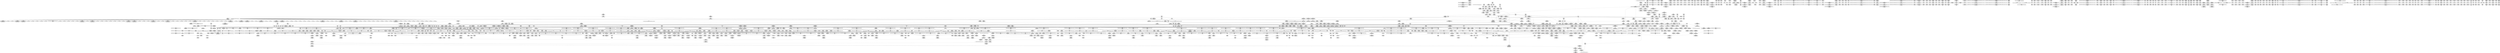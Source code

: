 digraph {
	CE0x4594320 [shape=record,shape=Mrecord,label="{CE0x4594320|_call_void_rcu_lock_release(%struct.lockdep_map*_rcu_lock_map)_#10,_!dbg_!27733|include/linux/rcupdate.h,935|*SummSource*}"]
	CE0x44db2a0 [shape=record,shape=Mrecord,label="{CE0x44db2a0|i64*_getelementptr_inbounds_(_4_x_i64_,_4_x_i64_*___llvm_gcov_ctr134,_i64_0,_i64_2)|*Constant*|*SummSource*}"]
	CE0x44cbe00 [shape=record,shape=Mrecord,label="{CE0x44cbe00|avc_has_perm:tclass|Function::avc_has_perm&Arg::tclass::|*SummSource*}"]
	CE0x45bf9f0 [shape=record,shape=Mrecord,label="{CE0x45bf9f0|__preempt_count_add:tmp|*SummSink*}"]
	CE0x44e5930 [shape=record,shape=Mrecord,label="{CE0x44e5930|current_sid:tmp10|security/selinux/hooks.c,218|*SummSink*}"]
	CE0x44aa330 [shape=record,shape=Mrecord,label="{CE0x44aa330|selinux_shm_alloc_security:type|security/selinux/hooks.c,5304|*SummSink*}"]
	CE0x45b93e0 [shape=record,shape=Mrecord,label="{CE0x45b93e0|__preempt_count_add:tmp4|./arch/x86/include/asm/preempt.h,72}"]
	CE0x45be380 [shape=record,shape=Mrecord,label="{CE0x45be380|i8*_undef|*Constant*}"]
	CE0x44f8b20 [shape=record,shape=Mrecord,label="{CE0x44f8b20|task_sid:tmp2|*SummSource*}"]
	CE0x453d3d0 [shape=record,shape=Mrecord,label="{CE0x453d3d0|i64_6|*Constant*}"]
	CE0x44ecc40 [shape=record,shape=Mrecord,label="{CE0x44ecc40|task_sid:tmp22|security/selinux/hooks.c,208|*SummSource*}"]
	CE0x4507730 [shape=record,shape=Mrecord,label="{CE0x4507730|rcu_read_unlock:call|include/linux/rcupdate.h,933|*SummSource*}"]
	CE0x4529ee0 [shape=record,shape=Mrecord,label="{CE0x4529ee0|i8*_getelementptr_inbounds_(_42_x_i8_,_42_x_i8_*_.str46,_i32_0,_i32_0)|*Constant*}"]
	CE0x44f9290 [shape=record,shape=Mrecord,label="{CE0x44f9290|task_sid:tmp17|security/selinux/hooks.c,208|*SummSource*}"]
	CE0x44cb130 [shape=record,shape=Mrecord,label="{CE0x44cb130|selinux_shm_alloc_security:tmp15|security/selinux/hooks.c,5309|*SummSink*}"]
	CE0x4521bf0 [shape=record,shape=Mrecord,label="{CE0x4521bf0|rcu_read_lock:tmp8|include/linux/rcupdate.h,882|*SummSink*}"]
	CE0x4483df0 [shape=record,shape=Mrecord,label="{CE0x4483df0|80:_i32,_112:_i8*,_:_CMRE_7,8_}"]
	CE0x4511e60 [shape=record,shape=Mrecord,label="{CE0x4511e60|_call_void_mcount()_#3|*SummSource*}"]
	CE0x44d0b00 [shape=record,shape=Mrecord,label="{CE0x44d0b00|selinux_shm_alloc_security:tmp19|security/selinux/hooks.c,5313}"]
	CE0x450aa40 [shape=record,shape=Mrecord,label="{CE0x450aa40|kmalloc:call|include/linux/slab.h,429|*SummSource*}"]
	CE0x4516590 [shape=record,shape=Mrecord,label="{CE0x4516590|GLOBAL:rcu_read_lock|*Constant*|*SummSink*}"]
	CE0x453dc90 [shape=record,shape=Mrecord,label="{CE0x453dc90|_ret_void,_!dbg_!27735|include/linux/rcupdate.h,884}"]
	CE0x45bdbb0 [shape=record,shape=Mrecord,label="{CE0x45bdbb0|i64*_getelementptr_inbounds_(_4_x_i64_,_4_x_i64_*___llvm_gcov_ctr133,_i64_0,_i64_3)|*Constant*|*SummSource*}"]
	CE0x452ad40 [shape=record,shape=Mrecord,label="{CE0x452ad40|rcu_read_lock:tmp19|include/linux/rcupdate.h,882|*SummSource*}"]
	CE0x459d3a0 [shape=record,shape=Mrecord,label="{CE0x459d3a0|i32_0|*Constant*}"]
	CE0x44e1e50 [shape=record,shape=Mrecord,label="{CE0x44e1e50|i32_32768|*Constant*}"]
	CE0x44841c0 [shape=record,shape=Mrecord,label="{CE0x44841c0|selinux_shm_alloc_security:bb|*SummSink*}"]
	CE0x44dc7f0 [shape=record,shape=Mrecord,label="{CE0x44dc7f0|i64*_getelementptr_inbounds_(_2_x_i64_,_2_x_i64_*___llvm_gcov_ctr98,_i64_0,_i64_0)|*Constant*}"]
	CE0x44a5540 [shape=record,shape=Mrecord,label="{CE0x44a5540|selinux_shm_alloc_security:shm_perm3|security/selinux/hooks.c,5302|*SummSource*}"]
	CE0x44a6870 [shape=record,shape=Mrecord,label="{CE0x44a6870|i64*_getelementptr_inbounds_(_2_x_i64_,_2_x_i64_*___llvm_gcov_ctr98,_i64_0,_i64_1)|*Constant*|*SummSink*}"]
	CE0x44f0530 [shape=record,shape=Mrecord,label="{CE0x44f0530|rcu_read_unlock:tmp1}"]
	CE0x458f850 [shape=record,shape=Mrecord,label="{CE0x458f850|rcu_read_unlock:tmp19|include/linux/rcupdate.h,933}"]
	CE0x447faa0 [shape=record,shape=Mrecord,label="{CE0x447faa0|selinux_shm_alloc_security:tmp5|security/selinux/hooks.c,5299|*SummSink*}"]
	CE0x44903d0 [shape=record,shape=Mrecord,label="{CE0x44903d0|ipc_alloc_security:perm|Function::ipc_alloc_security&Arg::perm::}"]
	CE0x45c1af0 [shape=record,shape=Mrecord,label="{CE0x45c1af0|__preempt_count_sub:sub|./arch/x86/include/asm/preempt.h,77|*SummSource*}"]
	CE0x4483ee0 [shape=record,shape=Mrecord,label="{CE0x4483ee0|80:_i32,_112:_i8*,_:_CMRE_8,9_}"]
	CE0x4596000 [shape=record,shape=Mrecord,label="{CE0x4596000|__rcu_read_unlock:entry}"]
	CE0x45386c0 [shape=record,shape=Mrecord,label="{CE0x45386c0|GLOBAL:__llvm_gcov_ctr126|Global_var:__llvm_gcov_ctr126|*SummSource*}"]
	CE0x451ddf0 [shape=record,shape=Mrecord,label="{CE0x451ddf0|rcu_read_unlock:do.body|*SummSink*}"]
	CE0x45d88a0 [shape=record,shape=Mrecord,label="{CE0x45d88a0|__rcu_read_unlock:tmp7|include/linux/rcupdate.h,245}"]
	CE0x44f4000 [shape=record,shape=Mrecord,label="{CE0x44f4000|current_sid:tmp21|security/selinux/hooks.c,218}"]
	CE0x5724050 [shape=record,shape=Mrecord,label="{CE0x5724050|selinux_shm_alloc_security:if.then8}"]
	CE0x4590660 [shape=record,shape=Mrecord,label="{CE0x4590660|rcu_read_unlock:tmp21|include/linux/rcupdate.h,935|*SummSource*}"]
	CE0x45d50d0 [shape=record,shape=Mrecord,label="{CE0x45d50d0|__preempt_count_add:tmp7|./arch/x86/include/asm/preempt.h,73|*SummSink*}"]
	CE0x44ece30 [shape=record,shape=Mrecord,label="{CE0x44ece30|task_sid:tmp24|security/selinux/hooks.c,208}"]
	CE0x45a7f00 [shape=record,shape=Mrecord,label="{CE0x45a7f00|i64*_getelementptr_inbounds_(_4_x_i64_,_4_x_i64_*___llvm_gcov_ctr129,_i64_0,_i64_3)|*Constant*|*SummSink*}"]
	CE0x446e0c0 [shape=record,shape=Mrecord,label="{CE0x446e0c0|GLOBAL:current_task|Global_var:current_task|*SummSource*}"]
	CE0x4483460 [shape=record,shape=Mrecord,label="{CE0x4483460|get_current:tmp4|./arch/x86/include/asm/current.h,14|*SummSource*}"]
	CE0x44e45c0 [shape=record,shape=Mrecord,label="{CE0x44e45c0|current_sid:tmp9|security/selinux/hooks.c,218}"]
	CE0x45bcee0 [shape=record,shape=Mrecord,label="{CE0x45bcee0|i32_1|*Constant*}"]
	CE0x45b8200 [shape=record,shape=Mrecord,label="{CE0x45b8200|__rcu_read_lock:tmp2}"]
	CE0x454a580 [shape=record,shape=Mrecord,label="{CE0x454a580|i64*_getelementptr_inbounds_(_11_x_i64_,_11_x_i64_*___llvm_gcov_ctr132,_i64_0,_i64_8)|*Constant*|*SummSource*}"]
	CE0x44e9690 [shape=record,shape=Mrecord,label="{CE0x44e9690|rcu_lock_release:tmp2}"]
	CE0x44c69b0 [shape=record,shape=Mrecord,label="{CE0x44c69b0|0:_i16,_4:_i32,_:_CMRE_0,2_|*MultipleSource*|security/selinux/hooks.c,5302|security/selinux/hooks.c,5302|security/selinux/hooks.c,5307}"]
	CE0x453f020 [shape=record,shape=Mrecord,label="{CE0x453f020|cred_sid:tmp3|*SummSink*}"]
	CE0x4545b20 [shape=record,shape=Mrecord,label="{CE0x4545b20|rcu_read_lock:land.lhs.true}"]
	CE0x4506b00 [shape=record,shape=Mrecord,label="{CE0x4506b00|__rcu_read_unlock:tmp4|include/linux/rcupdate.h,244|*SummSink*}"]
	CE0x44e0ee0 [shape=record,shape=Mrecord,label="{CE0x44e0ee0|i64*_getelementptr_inbounds_(_6_x_i64_,_6_x_i64_*___llvm_gcov_ctr301,_i64_0,_i64_0)|*Constant*|*SummSource*}"]
	CE0x44f2460 [shape=record,shape=Mrecord,label="{CE0x44f2460|task_sid:tmp16|security/selinux/hooks.c,208}"]
	CE0x44824a0 [shape=record,shape=Mrecord,label="{CE0x44824a0|i16_28|*Constant*|*SummSink*}"]
	CE0x44a1610 [shape=record,shape=Mrecord,label="{CE0x44a1610|current_sid:tmp2|*SummSource*}"]
	CE0x453c4b0 [shape=record,shape=Mrecord,label="{CE0x453c4b0|task_sid:tobool4|security/selinux/hooks.c,208}"]
	CE0x458ba20 [shape=record,shape=Mrecord,label="{CE0x458ba20|rcu_read_unlock:if.end|*SummSource*}"]
	CE0x44878f0 [shape=record,shape=Mrecord,label="{CE0x44878f0|selinux_shm_alloc_security:call|security/selinux/hooks.c,5295}"]
	CE0x44e0860 [shape=record,shape=Mrecord,label="{CE0x44e0860|i1_true|*Constant*}"]
	CE0x44868e0 [shape=record,shape=Mrecord,label="{CE0x44868e0|GLOBAL:__llvm_gcov_ctr310|Global_var:__llvm_gcov_ctr310}"]
	CE0x60460f0 [shape=record,shape=Mrecord,label="{CE0x60460f0|selinux_shm_alloc_security:tmp1|*SummSink*}"]
	CE0x44884b0 [shape=record,shape=Mrecord,label="{CE0x44884b0|i64_2|*Constant*}"]
	CE0x4483fb0 [shape=record,shape=Mrecord,label="{CE0x4483fb0|selinux_shm_alloc_security:return}"]
	CE0x446e530 [shape=record,shape=Mrecord,label="{CE0x446e530|_ret_i32_%tmp24,_!dbg_!27742|security/selinux/hooks.c,220}"]
	CE0x4482680 [shape=record,shape=Mrecord,label="{CE0x4482680|ipc_alloc_security:sclass|Function::ipc_alloc_security&Arg::sclass::|*SummSink*}"]
	CE0x44d2150 [shape=record,shape=Mrecord,label="{CE0x44d2150|selinux_shm_alloc_security:tmp16|security/selinux/hooks.c,5310|*SummSink*}"]
	CE0x449b300 [shape=record,shape=Mrecord,label="{CE0x449b300|80:_i32,_112:_i8*,_:_CMRE_80,84_|*MultipleSource*|Function::selinux_shm_alloc_security&Arg::shp::|security/selinux/hooks.c,5298}"]
	CE0x4491ea0 [shape=record,shape=Mrecord,label="{CE0x4491ea0|GLOBAL:kfree|*Constant*|*SummSource*}"]
	CE0x44833c0 [shape=record,shape=Mrecord,label="{CE0x44833c0|i64*_getelementptr_inbounds_(_2_x_i64_,_2_x_i64_*___llvm_gcov_ctr98,_i64_0,_i64_1)|*Constant*|*SummSource*}"]
	CE0x45248f0 [shape=record,shape=Mrecord,label="{CE0x45248f0|rcu_read_unlock:tmp16|include/linux/rcupdate.h,933}"]
	CE0x44e1d20 [shape=record,shape=Mrecord,label="{CE0x44e1d20|_call_void_mcount()_#3|*SummSource*}"]
	CE0x45179f0 [shape=record,shape=Mrecord,label="{CE0x45179f0|_ret_void,_!dbg_!27717|include/linux/rcupdate.h,240|*SummSource*}"]
	CE0x4482ff0 [shape=record,shape=Mrecord,label="{CE0x4482ff0|80:_i32,_112:_i8*,_:_CMRE_152,160_|*MultipleSource*|Function::selinux_shm_alloc_security&Arg::shp::|security/selinux/hooks.c,5298}"]
	CE0x449e4a0 [shape=record,shape=Mrecord,label="{CE0x449e4a0|selinux_shm_alloc_security:ad|security/selinux/hooks.c, 5294}"]
	CE0x4548bd0 [shape=record,shape=Mrecord,label="{CE0x4548bd0|__rcu_read_lock:tmp6|include/linux/rcupdate.h,240|*SummSource*}"]
	CE0x45bb650 [shape=record,shape=Mrecord,label="{CE0x45bb650|__rcu_read_unlock:tmp5|include/linux/rcupdate.h,244|*SummSink*}"]
	CE0x449f7a0 [shape=record,shape=Mrecord,label="{CE0x449f7a0|_ret_i32_%retval.0,_!dbg_!27746|security/selinux/hooks.c,5314|*SummSource*}"]
	CE0x452bcb0 [shape=record,shape=Mrecord,label="{CE0x452bcb0|rcu_read_lock:tmp21|include/linux/rcupdate.h,884|*SummSink*}"]
	CE0x449fb20 [shape=record,shape=Mrecord,label="{CE0x449fb20|current_sid:do.end|*SummSink*}"]
	CE0x451a3a0 [shape=record,shape=Mrecord,label="{CE0x451a3a0|task_sid:if.then}"]
	CE0x447f170 [shape=record,shape=Mrecord,label="{CE0x447f170|80:_i32,_112:_i8*,_:_CMRE_39,40_}"]
	CE0x44ee990 [shape=record,shape=Mrecord,label="{CE0x44ee990|current_sid:call4|security/selinux/hooks.c,218|*SummSource*}"]
	CE0x450cb70 [shape=record,shape=Mrecord,label="{CE0x450cb70|rcu_read_lock:tmp3|*SummSource*}"]
	CE0x454b4c0 [shape=record,shape=Mrecord,label="{CE0x454b4c0|i32_0|*Constant*}"]
	CE0x44ef490 [shape=record,shape=Mrecord,label="{CE0x44ef490|kzalloc:flags|Function::kzalloc&Arg::flags::|*SummSink*}"]
	CE0x44c6ed0 [shape=record,shape=Mrecord,label="{CE0x44c6ed0|ipc_alloc_security:tmp8|security/selinux/hooks.c,5085}"]
	CE0x45438f0 [shape=record,shape=Mrecord,label="{CE0x45438f0|_ret_i32_%tmp6,_!dbg_!27716|security/selinux/hooks.c,197|*SummSink*}"]
	CE0x5667170 [shape=record,shape=Mrecord,label="{CE0x5667170|80:_i32,_112:_i8*,_:_CMRE_10,11_}"]
	CE0x4516670 [shape=record,shape=Mrecord,label="{CE0x4516670|rcu_read_lock:entry|*SummSource*}"]
	CE0x45a6590 [shape=record,shape=Mrecord,label="{CE0x45a6590|__preempt_count_add:tmp1|*SummSink*}"]
	CE0x44eeee0 [shape=record,shape=Mrecord,label="{CE0x44eeee0|get_current:entry}"]
	CE0x44dd0a0 [shape=record,shape=Mrecord,label="{CE0x44dd0a0|_call_void_mcount()_#3|*SummSink*}"]
	CE0x4548710 [shape=record,shape=Mrecord,label="{CE0x4548710|rcu_read_unlock:tmp10|include/linux/rcupdate.h,933}"]
	CE0x44924d0 [shape=record,shape=Mrecord,label="{CE0x44924d0|80:_i32,_112:_i8*,_:_CMRE_120,128_|*MultipleSource*|Function::selinux_shm_alloc_security&Arg::shp::|security/selinux/hooks.c,5298}"]
	CE0x453ee60 [shape=record,shape=Mrecord,label="{CE0x453ee60|cred_sid:tmp3}"]
	CE0x451c8d0 [shape=record,shape=Mrecord,label="{CE0x451c8d0|__rcu_read_unlock:tmp4|include/linux/rcupdate.h,244}"]
	CE0x44dd000 [shape=record,shape=Mrecord,label="{CE0x44dd000|_call_void_mcount()_#3|*SummSource*}"]
	CE0x4492c00 [shape=record,shape=Mrecord,label="{CE0x4492c00|80:_i32,_112:_i8*,_:_CMRE_192,200_|*MultipleSource*|Function::selinux_shm_alloc_security&Arg::shp::|security/selinux/hooks.c,5298}"]
	CE0x4588d40 [shape=record,shape=Mrecord,label="{CE0x4588d40|__rcu_read_unlock:tmp3|*SummSink*}"]
	CE0x453c3d0 [shape=record,shape=Mrecord,label="{CE0x453c3d0|rcu_read_lock:call|include/linux/rcupdate.h,882}"]
	CE0x4486e00 [shape=record,shape=Mrecord,label="{CE0x4486e00|i64_0|*Constant*|*SummSource*}"]
	CE0x44f8ab0 [shape=record,shape=Mrecord,label="{CE0x44f8ab0|task_sid:tmp2}"]
	CE0x45e7400 [shape=record,shape=Mrecord,label="{CE0x45e7400|i64*_getelementptr_inbounds_(_4_x_i64_,_4_x_i64_*___llvm_gcov_ctr135,_i64_0,_i64_2)|*Constant*}"]
	CE0x44e8120 [shape=record,shape=Mrecord,label="{CE0x44e8120|ipc_free_security:tmp2|*SummSink*}"]
	CE0x454d330 [shape=record,shape=Mrecord,label="{CE0x454d330|rcu_read_unlock:tmp6|include/linux/rcupdate.h,933|*SummSink*}"]
	CE0x45987e0 [shape=record,shape=Mrecord,label="{CE0x45987e0|GLOBAL:__preempt_count|Global_var:__preempt_count|*SummSource*}"]
	CE0x4592410 [shape=record,shape=Mrecord,label="{CE0x4592410|i32_934|*Constant*}"]
	CE0x4596690 [shape=record,shape=Mrecord,label="{CE0x4596690|_ret_void,_!dbg_!27717|include/linux/rcupdate.h,245}"]
	CE0x44f77b0 [shape=record,shape=Mrecord,label="{CE0x44f77b0|kmalloc:flags|Function::kmalloc&Arg::flags::|*SummSink*}"]
	CE0x452b940 [shape=record,shape=Mrecord,label="{CE0x452b940|rcu_read_lock:tmp21|include/linux/rcupdate.h,884|*SummSource*}"]
	CE0x4500940 [shape=record,shape=Mrecord,label="{CE0x4500940|kmalloc:tmp}"]
	CE0x44f43a0 [shape=record,shape=Mrecord,label="{CE0x44f43a0|current_sid:tmp21|security/selinux/hooks.c,218|*SummSink*}"]
	CE0x4492040 [shape=record,shape=Mrecord,label="{CE0x4492040|_call_void_mcount()_#3}"]
	CE0x44cad50 [shape=record,shape=Mrecord,label="{CE0x44cad50|selinux_shm_alloc_security:tmp15|security/selinux/hooks.c,5309}"]
	CE0x45ccdb0 [shape=record,shape=Mrecord,label="{CE0x45ccdb0|_call_void_mcount()_#3|*SummSource*}"]
	CE0x4507420 [shape=record,shape=Mrecord,label="{CE0x4507420|_ret_void,_!dbg_!27719|./arch/x86/include/asm/preempt.h,73|*SummSource*}"]
	CE0x44ca080 [shape=record,shape=Mrecord,label="{CE0x44ca080|selinux_shm_alloc_security:tmp12|security/selinux/hooks.c,5309|*SummSink*}"]
	CE0x44ea050 [shape=record,shape=Mrecord,label="{CE0x44ea050|rcu_read_unlock:land.lhs.true2|*SummSink*}"]
	CE0x44f0210 [shape=record,shape=Mrecord,label="{CE0x44f0210|rcu_read_lock:tobool|include/linux/rcupdate.h,882}"]
	CE0x44f5220 [shape=record,shape=Mrecord,label="{CE0x44f5220|current_sid:tmp23|security/selinux/hooks.c,218}"]
	CE0x45d9f20 [shape=record,shape=Mrecord,label="{CE0x45d9f20|__preempt_count_sub:tmp7|./arch/x86/include/asm/preempt.h,78}"]
	CE0x44d05b0 [shape=record,shape=Mrecord,label="{CE0x44d05b0|selinux_shm_alloc_security:tmp18|security/selinux/hooks.c,5313|*SummSource*}"]
	CE0x44a39e0 [shape=record,shape=Mrecord,label="{CE0x44a39e0|get_current:tmp4|./arch/x86/include/asm/current.h,14|*SummSink*}"]
	CE0x44ce600 [shape=record,shape=Mrecord,label="{CE0x44ce600|i32_218|*Constant*}"]
	CE0x44c8010 [shape=record,shape=Mrecord,label="{CE0x44c8010|selinux_shm_alloc_security:tmp10|security/selinux/hooks.c,5305|*SummSink*}"]
	CE0x45c13a0 [shape=record,shape=Mrecord,label="{CE0x45c13a0|_call_void_mcount()_#3|*SummSink*}"]
	CE0x44dd1c0 [shape=record,shape=Mrecord,label="{CE0x44dd1c0|i64_8|*Constant*|*SummSource*}"]
	CE0x45a6010 [shape=record,shape=Mrecord,label="{CE0x45a6010|i64*_getelementptr_inbounds_(_4_x_i64_,_4_x_i64_*___llvm_gcov_ctr135,_i64_0,_i64_1)|*Constant*|*SummSink*}"]
	CE0x4511f90 [shape=record,shape=Mrecord,label="{CE0x4511f90|GLOBAL:rcu_read_lock|*Constant*}"]
	CE0x448ae80 [shape=record,shape=Mrecord,label="{CE0x448ae80|80:_i32,_112:_i8*,_:_CMRE_65,66_}"]
	CE0x44c78c0 [shape=record,shape=Mrecord,label="{CE0x44c78c0|i32_(i32,_i32,_i16,_i32,_%struct.common_audit_data*)*_bitcast_(i32_(i32,_i32,_i16,_i32,_%struct.common_audit_data.495*)*_avc_has_perm_to_i32_(i32,_i32,_i16,_i32,_%struct.common_audit_data*)*)|*Constant*|*SummSink*}"]
	CE0x4496e50 [shape=record,shape=Mrecord,label="{CE0x4496e50|i64_2|*Constant*}"]
	CE0x4507200 [shape=record,shape=Mrecord,label="{CE0x4507200|COLLAPSED:_GCMRE___llvm_gcov_ctr132_internal_global_11_x_i64_zeroinitializer:_elem_0:default:}"]
	CE0x45bd1d0 [shape=record,shape=Mrecord,label="{CE0x45bd1d0|i64_ptrtoint_(i8*_blockaddress(_rcu_lock_release,_%__here)_to_i64)|*Constant*|*SummSource*}"]
	CE0x45bd670 [shape=record,shape=Mrecord,label="{CE0x45bd670|i64_ptrtoint_(i8*_blockaddress(_rcu_lock_release,_%__here)_to_i64)|*Constant*|*SummSink*}"]
	CE0x4545090 [shape=record,shape=Mrecord,label="{CE0x4545090|i64*_getelementptr_inbounds_(_2_x_i64_,_2_x_i64_*___llvm_gcov_ctr109,_i64_0,_i64_0)|*Constant*|*SummSource*}"]
	CE0x44cf020 [shape=record,shape=Mrecord,label="{CE0x44cf020|i8*_getelementptr_inbounds_(_45_x_i8_,_45_x_i8_*_.str12,_i32_0,_i32_0)|*Constant*|*SummSink*}"]
	CE0x450d1e0 [shape=record,shape=Mrecord,label="{CE0x450d1e0|_call_void_mcount()_#3}"]
	CE0x448a5f0 [shape=record,shape=Mrecord,label="{CE0x448a5f0|selinux_shm_alloc_security:return|*SummSink*}"]
	CE0x4545530 [shape=record,shape=Mrecord,label="{CE0x4545530|rcu_read_lock:tmp}"]
	CE0x4538ea0 [shape=record,shape=Mrecord,label="{CE0x4538ea0|task_sid:real_cred|security/selinux/hooks.c,208|*SummSource*}"]
	CE0x44e52e0 [shape=record,shape=Mrecord,label="{CE0x44e52e0|_ret_void,_!dbg_!27717|include/linux/rcupdate.h,419}"]
	CE0x44dae20 [shape=record,shape=Mrecord,label="{CE0x44dae20|_call_void_mcount()_#3|*SummSink*}"]
	CE0x446c8d0 [shape=record,shape=Mrecord,label="{CE0x446c8d0|i64*_getelementptr_inbounds_(_2_x_i64_,_2_x_i64_*___llvm_gcov_ctr182,_i64_0,_i64_1)|*Constant*|*SummSource*}"]
	CE0x454c010 [shape=record,shape=Mrecord,label="{CE0x454c010|__rcu_read_lock:tmp7|include/linux/rcupdate.h,240|*SummSink*}"]
	CE0x44f8890 [shape=record,shape=Mrecord,label="{CE0x44f8890|_call_void_mcount()_#3|*SummSource*}"]
	CE0x4479bb0 [shape=record,shape=Mrecord,label="{CE0x4479bb0|current_sid:tmp6|security/selinux/hooks.c,218|*SummSource*}"]
	CE0x44e5aa0 [shape=record,shape=Mrecord,label="{CE0x44e5aa0|ipc_alloc_security:tmp1}"]
	CE0x44eccb0 [shape=record,shape=Mrecord,label="{CE0x44eccb0|task_sid:tmp22|security/selinux/hooks.c,208|*SummSink*}"]
	CE0x4518720 [shape=record,shape=Mrecord,label="{CE0x4518720|task_sid:land.lhs.true2|*SummSink*}"]
	CE0x4496710 [shape=record,shape=Mrecord,label="{CE0x4496710|i64*_getelementptr_inbounds_(_2_x_i64_,_2_x_i64_*___llvm_gcov_ctr98,_i64_0,_i64_0)|*Constant*|*SummSink*}"]
	CE0x4486e70 [shape=record,shape=Mrecord,label="{CE0x4486e70|i64_0|*Constant*|*SummSink*}"]
	CE0x4501ab0 [shape=record,shape=Mrecord,label="{CE0x4501ab0|task_sid:entry|*SummSink*}"]
	CE0x44949b0 [shape=record,shape=Mrecord,label="{CE0x44949b0|80:_i32,_112:_i8*,_:_CMRE_52,53_}"]
	CE0x44a1680 [shape=record,shape=Mrecord,label="{CE0x44a1680|current_sid:tmp2|*SummSink*}"]
	CE0x44a0910 [shape=record,shape=Mrecord,label="{CE0x44a0910|ipc_alloc_security:tmp2|security/selinux/hooks.c,5083}"]
	CE0x448d640 [shape=record,shape=Mrecord,label="{CE0x448d640|_call_void_lockdep_rcu_suspicious(i8*_getelementptr_inbounds_(_25_x_i8_,_25_x_i8_*_.str3,_i32_0,_i32_0),_i32_218,_i8*_getelementptr_inbounds_(_45_x_i8_,_45_x_i8_*_.str12,_i32_0,_i32_0))_#10,_!dbg_!27727|security/selinux/hooks.c,218}"]
	CE0x450e860 [shape=record,shape=Mrecord,label="{CE0x450e860|task_sid:tmp11|security/selinux/hooks.c,208}"]
	CE0x4535bc0 [shape=record,shape=Mrecord,label="{CE0x4535bc0|i64*_getelementptr_inbounds_(_13_x_i64_,_13_x_i64_*___llvm_gcov_ctr126,_i64_0,_i64_1)|*Constant*|*SummSink*}"]
	CE0x4496520 [shape=record,shape=Mrecord,label="{CE0x4496520|get_current:tmp1}"]
	CE0x44dd420 [shape=record,shape=Mrecord,label="{CE0x44dd420|kzalloc:size|Function::kzalloc&Arg::size::|*SummSource*}"]
	CE0x44fb680 [shape=record,shape=Mrecord,label="{CE0x44fb680|task_sid:do.end|*SummSink*}"]
	CE0x45bf850 [shape=record,shape=Mrecord,label="{CE0x45bf850|__preempt_count_sub:tmp2|*SummSink*}"]
	CE0x44d33e0 [shape=record,shape=Mrecord,label="{CE0x44d33e0|_call_void_ipc_free_security(%struct.kern_ipc_perm*_%shm_perm9)_#10,_!dbg_!27743|security/selinux/hooks.c,5310|*SummSink*}"]
	CE0x452cbd0 [shape=record,shape=Mrecord,label="{CE0x452cbd0|i64*_getelementptr_inbounds_(_2_x_i64_,_2_x_i64_*___llvm_gcov_ctr131,_i64_0,_i64_0)|*Constant*}"]
	CE0x44871c0 [shape=record,shape=Mrecord,label="{CE0x44871c0|selinux_shm_alloc_security:tmp3|security/selinux/hooks.c,5299|*SummSource*}"]
	CE0x453af10 [shape=record,shape=Mrecord,label="{CE0x453af10|_call_void_lockdep_rcu_suspicious(i8*_getelementptr_inbounds_(_25_x_i8_,_25_x_i8_*_.str3,_i32_0,_i32_0),_i32_208,_i8*_getelementptr_inbounds_(_41_x_i8_,_41_x_i8_*_.str44,_i32_0,_i32_0))_#10,_!dbg_!27732|security/selinux/hooks.c,208|*SummSource*}"]
	CE0x453f7e0 [shape=record,shape=Mrecord,label="{CE0x453f7e0|rcu_read_lock:call|include/linux/rcupdate.h,882|*SummSource*}"]
	CE0x4493260 [shape=record,shape=Mrecord,label="{CE0x4493260|i64_2|*Constant*|*SummSink*}"]
	CE0x44e6520 [shape=record,shape=Mrecord,label="{CE0x44e6520|_call_void_mcount()_#3|*SummSource*}"]
	CE0x4477860 [shape=record,shape=Mrecord,label="{CE0x4477860|_call_void_kfree(i8*_%tmp6)_#10,_!dbg_!27718|security/selinux/hooks.c,5099|*SummSource*}"]
	CE0x44abe30 [shape=record,shape=Mrecord,label="{CE0x44abe30|current_sid:land.lhs.true|*SummSink*}"]
	CE0x44e5a10 [shape=record,shape=Mrecord,label="{CE0x44e5a10|ipc_alloc_security:tmp|*SummSink*}"]
	CE0x44922b0 [shape=record,shape=Mrecord,label="{CE0x44922b0|80:_i32,_112:_i8*,_:_CMRE_112,120_|*MultipleSource*|Function::selinux_shm_alloc_security&Arg::shp::|security/selinux/hooks.c,5298}"]
	CE0x451b8d0 [shape=record,shape=Mrecord,label="{CE0x451b8d0|GLOBAL:__llvm_gcov_ctr301|Global_var:__llvm_gcov_ctr301|*SummSink*}"]
	CE0x45aa650 [shape=record,shape=Mrecord,label="{CE0x45aa650|rcu_lock_release:tmp}"]
	CE0x44ff860 [shape=record,shape=Mrecord,label="{CE0x44ff860|ipc_alloc_security:tmp6|security/selinux/hooks.c,5084|*SummSource*}"]
	CE0x44f8d70 [shape=record,shape=Mrecord,label="{CE0x44f8d70|task_sid:tmp3}"]
	CE0x454bdd0 [shape=record,shape=Mrecord,label="{CE0x454bdd0|i64*_getelementptr_inbounds_(_11_x_i64_,_11_x_i64_*___llvm_gcov_ctr127,_i64_0,_i64_0)|*Constant*}"]
	CE0x45bee40 [shape=record,shape=Mrecord,label="{CE0x45bee40|__rcu_read_lock:do.body|*SummSource*}"]
	CE0x4547ee0 [shape=record,shape=Mrecord,label="{CE0x4547ee0|__rcu_read_lock:entry|*SummSink*}"]
	CE0x454c660 [shape=record,shape=Mrecord,label="{CE0x454c660|GLOBAL:rcu_lock_acquire|*Constant*|*SummSink*}"]
	CE0x44e47d0 [shape=record,shape=Mrecord,label="{CE0x44e47d0|current_sid:tmp9|security/selinux/hooks.c,218|*SummSource*}"]
	CE0x44d1230 [shape=record,shape=Mrecord,label="{CE0x44d1230|selinux_shm_alloc_security:retval.0|*SummSource*}"]
	CE0x4523460 [shape=record,shape=Mrecord,label="{CE0x4523460|rcu_read_lock:tmp12|include/linux/rcupdate.h,882}"]
	CE0x45a3ce0 [shape=record,shape=Mrecord,label="{CE0x45a3ce0|i64*_getelementptr_inbounds_(_4_x_i64_,_4_x_i64_*___llvm_gcov_ctr128,_i64_0,_i64_1)|*Constant*|*SummSink*}"]
	CE0x4536be0 [shape=record,shape=Mrecord,label="{CE0x4536be0|task_sid:tmp15|security/selinux/hooks.c,208|*SummSink*}"]
	CE0x448d080 [shape=record,shape=Mrecord,label="{CE0x448d080|i8_1|*Constant*|*SummSource*}"]
	CE0x449c490 [shape=record,shape=Mrecord,label="{CE0x449c490|80:_i32,_112:_i8*,_:_CMRE_31,32_}"]
	CE0x45364f0 [shape=record,shape=Mrecord,label="{CE0x45364f0|task_sid:tmp3|*SummSource*}"]
	CE0x44a77c0 [shape=record,shape=Mrecord,label="{CE0x44a77c0|i64_5|*Constant*|*SummSource*}"]
	CE0x4502360 [shape=record,shape=Mrecord,label="{CE0x4502360|ipc_alloc_security:sclass2|security/selinux/hooks.c,5088|*SummSink*}"]
	CE0x44f9db0 [shape=record,shape=Mrecord,label="{CE0x44f9db0|task_sid:tmp19|security/selinux/hooks.c,208}"]
	CE0x44d90a0 [shape=record,shape=Mrecord,label="{CE0x44d90a0|rcu_read_unlock:tmp2}"]
	CE0x45d4f10 [shape=record,shape=Mrecord,label="{CE0x45d4f10|__preempt_count_add:tmp7|./arch/x86/include/asm/preempt.h,73|*SummSource*}"]
	CE0x4545a60 [shape=record,shape=Mrecord,label="{CE0x4545a60|rcu_read_lock:do.end|*SummSink*}"]
	CE0x450b320 [shape=record,shape=Mrecord,label="{CE0x450b320|task_sid:tmp1}"]
	CE0x4594e50 [shape=record,shape=Mrecord,label="{CE0x4594e50|rcu_lock_release:entry|*SummSink*}"]
	CE0x45a30b0 [shape=record,shape=Mrecord,label="{CE0x45a30b0|__preempt_count_sub:tmp4|./arch/x86/include/asm/preempt.h,77}"]
	CE0x44cc0a0 [shape=record,shape=Mrecord,label="{CE0x44cc0a0|_ret_i32_%retval.0,_!dbg_!27728|security/selinux/avc.c,775}"]
	CE0x45970a0 [shape=record,shape=Mrecord,label="{CE0x45970a0|__rcu_read_lock:tmp3}"]
	CE0x4545860 [shape=record,shape=Mrecord,label="{CE0x4545860|cred_sid:tmp4|*LoadInst*|security/selinux/hooks.c,196|*SummSink*}"]
	CE0x449e6d0 [shape=record,shape=Mrecord,label="{CE0x449e6d0|selinux_shm_alloc_security:tmp20|security/selinux/hooks.c,5314}"]
	CE0x45942b0 [shape=record,shape=Mrecord,label="{CE0x45942b0|_call_void_rcu_lock_release(%struct.lockdep_map*_rcu_lock_map)_#10,_!dbg_!27733|include/linux/rcupdate.h,935}"]
	CE0x45aaef0 [shape=record,shape=Mrecord,label="{CE0x45aaef0|GLOBAL:__preempt_count_sub|*Constant*|*SummSink*}"]
	CE0x45455a0 [shape=record,shape=Mrecord,label="{CE0x45455a0|COLLAPSED:_GCMRE___llvm_gcov_ctr127_internal_global_11_x_i64_zeroinitializer:_elem_0:default:}"]
	CE0x45b9af0 [shape=record,shape=Mrecord,label="{CE0x45b9af0|__preempt_count_add:tmp6|./arch/x86/include/asm/preempt.h,73|*SummSource*}"]
	CE0x4542ec0 [shape=record,shape=Mrecord,label="{CE0x4542ec0|cred_sid:entry}"]
	CE0x45958d0 [shape=record,shape=Mrecord,label="{CE0x45958d0|_call_void___rcu_read_unlock()_#10,_!dbg_!27734|include/linux/rcupdate.h,937}"]
	CE0x458cae0 [shape=record,shape=Mrecord,label="{CE0x458cae0|__preempt_count_add:val|Function::__preempt_count_add&Arg::val::|*SummSource*}"]
	CE0x45891a0 [shape=record,shape=Mrecord,label="{CE0x45891a0|rcu_read_unlock:tmp12|include/linux/rcupdate.h,933|*SummSource*}"]
	CE0x450cc10 [shape=record,shape=Mrecord,label="{CE0x450cc10|rcu_read_lock:tmp3|*SummSink*}"]
	CE0x4485720 [shape=record,shape=Mrecord,label="{CE0x4485720|i32_10|*Constant*|*SummSink*}"]
	CE0x44f11f0 [shape=record,shape=Mrecord,label="{CE0x44f11f0|rcu_read_lock:tmp7|include/linux/rcupdate.h,882}"]
	CE0x453fa70 [shape=record,shape=Mrecord,label="{CE0x453fa70|cred_sid:tmp4|*LoadInst*|security/selinux/hooks.c,196|*SummSource*}"]
	CE0x45969f0 [shape=record,shape=Mrecord,label="{CE0x45969f0|GLOBAL:rcu_lock_release|*Constant*}"]
	CE0x447a850 [shape=record,shape=Mrecord,label="{CE0x447a850|GLOBAL:lockdep_rcu_suspicious|*Constant*|*SummSource*}"]
	CE0x4515ed0 [shape=record,shape=Mrecord,label="{CE0x4515ed0|ipc_alloc_security:tmp3|security/selinux/hooks.c,5084|*SummSink*}"]
	CE0x453c9e0 [shape=record,shape=Mrecord,label="{CE0x453c9e0|task_sid:tobool4|security/selinux/hooks.c,208|*SummSource*}"]
	CE0x4483b40 [shape=record,shape=Mrecord,label="{CE0x4483b40|selinux_shm_alloc_security:if.end10|*SummSink*}"]
	CE0x4524370 [shape=record,shape=Mrecord,label="{CE0x4524370|rcu_read_unlock:tmp15|include/linux/rcupdate.h,933}"]
	CE0x44d1c50 [shape=record,shape=Mrecord,label="{CE0x44d1c50|i64*_getelementptr_inbounds_(_9_x_i64_,_9_x_i64_*___llvm_gcov_ctr310,_i64_0,_i64_8)|*Constant*|*SummSink*}"]
	CE0x44c98f0 [shape=record,shape=Mrecord,label="{CE0x44c98f0|i64_5|*Constant*|*SummSink*}"]
	CE0x4483c90 [shape=record,shape=Mrecord,label="{CE0x4483c90|i64*_getelementptr_inbounds_(_2_x_i64_,_2_x_i64_*___llvm_gcov_ctr98,_i64_0,_i64_1)|*Constant*}"]
	CE0x44dd4f0 [shape=record,shape=Mrecord,label="{CE0x44dd4f0|kzalloc:size|Function::kzalloc&Arg::size::|*SummSink*}"]
	CE0x4488af0 [shape=record,shape=Mrecord,label="{CE0x4488af0|current_sid:tobool1|security/selinux/hooks.c,218}"]
	CE0x458bcf0 [shape=record,shape=Mrecord,label="{CE0x458bcf0|_call_void_asm_addl_$1,_%gs:$0_,_*m,ri,*m,_dirflag_,_fpsr_,_flags_(i32*___preempt_count,_i32_%val,_i32*___preempt_count)_#3,_!dbg_!27714,_!srcloc_!27717|./arch/x86/include/asm/preempt.h,72|*SummSink*}"]
	CE0x44e3810 [shape=record,shape=Mrecord,label="{CE0x44e3810|i64_4|*Constant*}"]
	CE0x4516ee0 [shape=record,shape=Mrecord,label="{CE0x4516ee0|task_sid:tmp4|*LoadInst*|security/selinux/hooks.c,208|*SummSource*}"]
	CE0x44fae00 [shape=record,shape=Mrecord,label="{CE0x44fae00|task_sid:tmp4|*LoadInst*|security/selinux/hooks.c,208|*SummSink*}"]
	CE0x44d2820 [shape=record,shape=Mrecord,label="{CE0x44d2820|selinux_shm_alloc_security:tmp17|security/selinux/hooks.c,5310|*SummSink*}"]
	CE0x45bc130 [shape=record,shape=Mrecord,label="{CE0x45bc130|__rcu_read_lock:tmp4|include/linux/rcupdate.h,239}"]
	CE0x452a420 [shape=record,shape=Mrecord,label="{CE0x452a420|i64*_getelementptr_inbounds_(_11_x_i64_,_11_x_i64_*___llvm_gcov_ctr127,_i64_0,_i64_9)|*Constant*}"]
	CE0x4596160 [shape=record,shape=Mrecord,label="{CE0x4596160|__rcu_read_unlock:entry|*SummSource*}"]
	CE0x451e140 [shape=record,shape=Mrecord,label="{CE0x451e140|ipc_alloc_security:tmp9|security/selinux/hooks.c,5087}"]
	CE0x4538120 [shape=record,shape=Mrecord,label="{CE0x4538120|COLLAPSED:_GCMRE___llvm_gcov_ctr131_internal_global_2_x_i64_zeroinitializer:_elem_0:default:}"]
	CE0x613fa80 [shape=record,shape=Mrecord,label="{CE0x613fa80|80:_i32,_112:_i8*,_:_CMRE_36,37_}"]
	CE0x44a78f0 [shape=record,shape=Mrecord,label="{CE0x44a78f0|selinux_shm_alloc_security:shm_perm4|security/selinux/hooks.c,5305|*SummSink*}"]
	CE0x44f3ce0 [shape=record,shape=Mrecord,label="{CE0x44f3ce0|current_sid:cred|security/selinux/hooks.c,218|*SummSink*}"]
	CE0x45bb050 [shape=record,shape=Mrecord,label="{CE0x45bb050|_call_void_lock_acquire(%struct.lockdep_map*_%map,_i32_0,_i32_0,_i32_2,_i32_0,_%struct.lockdep_map*_null,_i64_ptrtoint_(i8*_blockaddress(_rcu_lock_acquire,_%__here)_to_i64))_#10,_!dbg_!27716|include/linux/rcupdate.h,418|*SummSource*}"]
	CE0x45bb500 [shape=record,shape=Mrecord,label="{CE0x45bb500|__rcu_read_unlock:tmp5|include/linux/rcupdate.h,244|*SummSource*}"]
	CE0x44cff00 [shape=record,shape=Mrecord,label="{CE0x44cff00|_ret_void,_!dbg_!27719|security/selinux/hooks.c,5100|*SummSink*}"]
	CE0x451ebf0 [shape=record,shape=Mrecord,label="{CE0x451ebf0|i64*_getelementptr_inbounds_(_2_x_i64_,_2_x_i64_*___llvm_gcov_ctr182,_i64_0,_i64_0)|*Constant*|*SummSink*}"]
	CE0x44a4690 [shape=record,shape=Mrecord,label="{CE0x44a4690|ipc_alloc_security:tobool|security/selinux/hooks.c,5084}"]
	CE0x4499410 [shape=record,shape=Mrecord,label="{CE0x4499410|current_sid:tmp14|security/selinux/hooks.c,218|*SummSource*}"]
	CE0x452bc40 [shape=record,shape=Mrecord,label="{CE0x452bc40|i64*_getelementptr_inbounds_(_11_x_i64_,_11_x_i64_*___llvm_gcov_ctr127,_i64_0,_i64_10)|*Constant*|*SummSink*}"]
	CE0x44c63f0 [shape=record,shape=Mrecord,label="{CE0x44c63f0|i32_3|*Constant*}"]
	CE0x44cdf80 [shape=record,shape=Mrecord,label="{CE0x44cdf80|task_sid:tmp13|security/selinux/hooks.c,208|*SummSource*}"]
	CE0x44f4910 [shape=record,shape=Mrecord,label="{CE0x44f4910|COLLAPSED:_CMRE:_elem_0::|security/selinux/hooks.c,218}"]
	CE0x4598a30 [shape=record,shape=Mrecord,label="{CE0x4598a30|i64*_getelementptr_inbounds_(_4_x_i64_,_4_x_i64_*___llvm_gcov_ctr128,_i64_0,_i64_1)|*Constant*|*SummSource*}"]
	CE0x458bb00 [shape=record,shape=Mrecord,label="{CE0x458bb00|_call_void_asm_addl_$1,_%gs:$0_,_*m,ri,*m,_dirflag_,_fpsr_,_flags_(i32*___preempt_count,_i32_%val,_i32*___preempt_count)_#3,_!dbg_!27714,_!srcloc_!27717|./arch/x86/include/asm/preempt.h,72|*SummSource*}"]
	CE0x45bef90 [shape=record,shape=Mrecord,label="{CE0x45bef90|__preempt_count_add:tmp3|*SummSource*}"]
	CE0x45b73f0 [shape=record,shape=Mrecord,label="{CE0x45b73f0|i64*_getelementptr_inbounds_(_4_x_i64_,_4_x_i64_*___llvm_gcov_ctr135,_i64_0,_i64_2)|*Constant*|*SummSource*}"]
	CE0x451c5f0 [shape=record,shape=Mrecord,label="{CE0x451c5f0|i64_1|*Constant*}"]
	CE0x449eca0 [shape=record,shape=Mrecord,label="{CE0x449eca0|selinux_shm_alloc_security:tmp21|security/selinux/hooks.c,5314}"]
	CE0x4594d80 [shape=record,shape=Mrecord,label="{CE0x4594d80|rcu_lock_release:entry|*SummSource*}"]
	CE0x44e2e60 [shape=record,shape=Mrecord,label="{CE0x44e2e60|current_sid:tmp}"]
	CE0x45088f0 [shape=record,shape=Mrecord,label="{CE0x45088f0|rcu_read_unlock:tobool|include/linux/rcupdate.h,933}"]
	CE0x4542460 [shape=record,shape=Mrecord,label="{CE0x4542460|GLOBAL:cred_sid|*Constant*}"]
	CE0x44f4b00 [shape=record,shape=Mrecord,label="{CE0x44f4b00|current_sid:security|security/selinux/hooks.c,218}"]
	CE0x451ba40 [shape=record,shape=Mrecord,label="{CE0x451ba40|ipc_alloc_security:tmp4|security/selinux/hooks.c,5084}"]
	CE0x4540be0 [shape=record,shape=Mrecord,label="{CE0x4540be0|task_sid:tmp24|security/selinux/hooks.c,208|*SummSource*}"]
	CE0x44935a0 [shape=record,shape=Mrecord,label="{CE0x44935a0|selinux_shm_alloc_security:tmp2|security/selinux/hooks.c,5299}"]
	CE0x45b2650 [shape=record,shape=Mrecord,label="{CE0x45b2650|i64*_getelementptr_inbounds_(_4_x_i64_,_4_x_i64_*___llvm_gcov_ctr129,_i64_0,_i64_0)|*Constant*|*SummSource*}"]
	CE0x451b730 [shape=record,shape=Mrecord,label="{CE0x451b730|GLOBAL:__llvm_gcov_ctr301|Global_var:__llvm_gcov_ctr301}"]
	CE0x44e46e0 [shape=record,shape=Mrecord,label="{CE0x44e46e0|current_sid:tmp10|security/selinux/hooks.c,218}"]
	CE0x4517cd0 [shape=record,shape=Mrecord,label="{CE0x4517cd0|_ret_void,_!dbg_!27735|include/linux/rcupdate.h,884|*SummSource*}"]
	CE0x44fd830 [shape=record,shape=Mrecord,label="{CE0x44fd830|ipc_free_security:tmp6|security/selinux/hooks.c,5099}"]
	CE0x44cabd0 [shape=record,shape=Mrecord,label="{CE0x44cabd0|selinux_shm_alloc_security:tmp14|security/selinux/hooks.c,5309|*SummSink*}"]
	CE0x4494750 [shape=record,shape=Mrecord,label="{CE0x4494750|80:_i32,_112:_i8*,_:_CMRE_50,51_}"]
	CE0x4509f00 [shape=record,shape=Mrecord,label="{CE0x4509f00|void_(i32*,_i32,_i32*)*_asm_addl_$1,_%gs:$0_,_*m,ri,*m,_dirflag_,_fpsr_,_flags_|*SummSource*}"]
	CE0x45446c0 [shape=record,shape=Mrecord,label="{CE0x45446c0|kmalloc:bb}"]
	CE0x45134b0 [shape=record,shape=Mrecord,label="{CE0x45134b0|ipc_free_security:security1|security/selinux/hooks.c,5098|*SummSource*}"]
	CE0x44da550 [shape=record,shape=Mrecord,label="{CE0x44da550|ipc_free_security:tmp6|security/selinux/hooks.c,5099|*SummSink*}"]
	CE0x44eb6c0 [shape=record,shape=Mrecord,label="{CE0x44eb6c0|ipc_alloc_security:tmp13|security/selinux/hooks.c,5093|*SummSource*}"]
	CE0x451e8f0 [shape=record,shape=Mrecord,label="{CE0x451e8f0|ipc_alloc_security:tmp10|security/selinux/hooks.c,5087|*SummSink*}"]
	CE0x447ed20 [shape=record,shape=Mrecord,label="{CE0x447ed20|_ret_i32_%tmp24,_!dbg_!27742|security/selinux/hooks.c,220|*SummSink*}"]
	CE0x44ff4f0 [shape=record,shape=Mrecord,label="{CE0x44ff4f0|ipc_alloc_security:tmp5|security/selinux/hooks.c,5084|*SummSink*}"]
	CE0x45a01a0 [shape=record,shape=Mrecord,label="{CE0x45a01a0|__preempt_count_sub:tmp6|./arch/x86/include/asm/preempt.h,78}"]
	CE0x44f2520 [shape=record,shape=Mrecord,label="{CE0x44f2520|cred_sid:tmp5|security/selinux/hooks.c,196|*SummSink*}"]
	CE0x44f56c0 [shape=record,shape=Mrecord,label="{CE0x44f56c0|current_sid:tmp23|security/selinux/hooks.c,218|*SummSink*}"]
	CE0x459f940 [shape=record,shape=Mrecord,label="{CE0x459f940|i64*_getelementptr_inbounds_(_4_x_i64_,_4_x_i64_*___llvm_gcov_ctr130,_i64_0,_i64_0)|*Constant*}"]
	CE0x45c7eb0 [shape=record,shape=Mrecord,label="{CE0x45c7eb0|i64*_getelementptr_inbounds_(_4_x_i64_,_4_x_i64_*___llvm_gcov_ctr135,_i64_0,_i64_0)|*Constant*}"]
	CE0x45a0d50 [shape=record,shape=Mrecord,label="{CE0x45a0d50|i64*_getelementptr_inbounds_(_4_x_i64_,_4_x_i64_*___llvm_gcov_ctr134,_i64_0,_i64_1)|*Constant*}"]
	CE0x44ef890 [shape=record,shape=Mrecord,label="{CE0x44ef890|i64*_getelementptr_inbounds_(_11_x_i64_,_11_x_i64_*___llvm_gcov_ctr132,_i64_0,_i64_1)|*Constant*|*SummSource*}"]
	CE0x44963a0 [shape=record,shape=Mrecord,label="{CE0x44963a0|get_current:tmp4|./arch/x86/include/asm/current.h,14}"]
	"CONST[source:2(external),value:2(dynamic)][purpose:{subject}][SrcIdx:2]"
	CE0x4525460 [shape=record,shape=Mrecord,label="{CE0x4525460|rcu_read_lock:tmp14|include/linux/rcupdate.h,882|*SummSink*}"]
	CE0x45a08f0 [shape=record,shape=Mrecord,label="{CE0x45a08f0|__preempt_count_sub:tmp6|./arch/x86/include/asm/preempt.h,78|*SummSource*}"]
	CE0x4596ce0 [shape=record,shape=Mrecord,label="{CE0x4596ce0|__rcu_read_lock:do.end|*SummSource*}"]
	CE0x44cba60 [shape=record,shape=Mrecord,label="{CE0x44cba60|avc_has_perm:tsid|Function::avc_has_perm&Arg::tsid::|*SummSource*}"]
	CE0x4549280 [shape=record,shape=Mrecord,label="{CE0x4549280|rcu_read_lock:tmp4|include/linux/rcupdate.h,882|*SummSink*}"]
	CE0x459dd90 [shape=record,shape=Mrecord,label="{CE0x459dd90|rcu_lock_acquire:tmp7|*SummSink*}"]
	CE0x447b2c0 [shape=record,shape=Mrecord,label="{CE0x447b2c0|selinux_shm_alloc_security:entry}"]
	CE0x44dc650 [shape=record,shape=Mrecord,label="{CE0x44dc650|rcu_lock_acquire:indirectgoto|*SummSink*}"]
	CE0x4587f20 [shape=record,shape=Mrecord,label="{CE0x4587f20|i64*_getelementptr_inbounds_(_4_x_i64_,_4_x_i64_*___llvm_gcov_ctr134,_i64_0,_i64_3)|*Constant*|*SummSource*}"]
	CE0x446de70 [shape=record,shape=Mrecord,label="{CE0x446de70|i64_3|*Constant*}"]
	CE0x44791b0 [shape=record,shape=Mrecord,label="{CE0x44791b0|80:_i32,_112:_i8*,_:_CMRE_21,22_}"]
	CE0x44979e0 [shape=record,shape=Mrecord,label="{CE0x44979e0|GLOBAL:current_sid|*Constant*|*SummSource*}"]
	CE0x44e9cc0 [shape=record,shape=Mrecord,label="{CE0x44e9cc0|__rcu_read_lock:tmp7|include/linux/rcupdate.h,240}"]
	"CONST[source:2(external),value:0(static)][purpose:{operation}][SrcIdx:0]"
	CE0x44e1230 [shape=record,shape=Mrecord,label="{CE0x44e1230|ipc_free_security:tmp}"]
	CE0x44811f0 [shape=record,shape=Mrecord,label="{CE0x44811f0|i32_1|*Constant*|*SummSink*}"]
	CE0x44e9af0 [shape=record,shape=Mrecord,label="{CE0x44e9af0|rcu_read_unlock:bb}"]
	CE0x45b88e0 [shape=record,shape=Mrecord,label="{CE0x45b88e0|__rcu_read_unlock:bb|*SummSource*}"]
	CE0x44abd10 [shape=record,shape=Mrecord,label="{CE0x44abd10|current_sid:land.lhs.true|*SummSource*}"]
	CE0x44a9f20 [shape=record,shape=Mrecord,label="{CE0x44a9f20|selinux_shm_alloc_security:tmp8|security/selinux/hooks.c,5302|*SummSink*}"]
	CE0x4589b30 [shape=record,shape=Mrecord,label="{CE0x4589b30|_call_void___preempt_count_sub(i32_1)_#10,_!dbg_!27715|include/linux/rcupdate.h,244|*SummSink*}"]
	CE0x448aa10 [shape=record,shape=Mrecord,label="{CE0x448aa10|current_sid:tmp5|security/selinux/hooks.c,218|*SummSink*}"]
	CE0x45be920 [shape=record,shape=Mrecord,label="{CE0x45be920|GLOBAL:lock_acquire|*Constant*|*SummSource*}"]
	CE0x4524c90 [shape=record,shape=Mrecord,label="{CE0x4524c90|rcu_read_lock:tmp13|include/linux/rcupdate.h,882}"]
	CE0x4514ed0 [shape=record,shape=Mrecord,label="{CE0x4514ed0|_call_void_rcu_read_lock()_#10,_!dbg_!27712|security/selinux/hooks.c,207}"]
	CE0x452c040 [shape=record,shape=Mrecord,label="{CE0x452c040|rcu_read_lock:tmp22|include/linux/rcupdate.h,884|*SummSource*}"]
	CE0x4548880 [shape=record,shape=Mrecord,label="{CE0x4548880|rcu_read_unlock:tmp10|include/linux/rcupdate.h,933|*SummSource*}"]
	CE0x4521870 [shape=record,shape=Mrecord,label="{CE0x4521870|rcu_read_lock:tmp8|include/linux/rcupdate.h,882|*SummSource*}"]
	CE0x452adb0 [shape=record,shape=Mrecord,label="{CE0x452adb0|rcu_read_lock:tmp19|include/linux/rcupdate.h,882|*SummSink*}"]
	CE0x447fc20 [shape=record,shape=Mrecord,label="{CE0x447fc20|i64*_getelementptr_inbounds_(_9_x_i64_,_9_x_i64_*___llvm_gcov_ctr310,_i64_0,_i64_3)|*Constant*}"]
	CE0x452fec0 [shape=record,shape=Mrecord,label="{CE0x452fec0|rcu_read_unlock:tmp7|include/linux/rcupdate.h,933|*SummSource*}"]
	CE0x4596750 [shape=record,shape=Mrecord,label="{CE0x4596750|_ret_void,_!dbg_!27717|include/linux/rcupdate.h,245|*SummSource*}"]
	CE0x458b6f0 [shape=record,shape=Mrecord,label="{CE0x458b6f0|rcu_read_unlock:do.end|*SummSource*}"]
	CE0x44e8630 [shape=record,shape=Mrecord,label="{CE0x44e8630|rcu_read_unlock:tmp8|include/linux/rcupdate.h,933|*SummSink*}"]
	CE0x452b230 [shape=record,shape=Mrecord,label="{CE0x452b230|rcu_read_lock:tmp20|include/linux/rcupdate.h,882|*SummSink*}"]
	CE0x450b900 [shape=record,shape=Mrecord,label="{CE0x450b900|rcu_read_lock:do.body|*SummSource*}"]
	CE0x447ee80 [shape=record,shape=Mrecord,label="{CE0x447ee80|GLOBAL:get_current|*Constant*}"]
	CE0x45265e0 [shape=record,shape=Mrecord,label="{CE0x45265e0|i64*_getelementptr_inbounds_(_11_x_i64_,_11_x_i64_*___llvm_gcov_ctr127,_i64_0,_i64_8)|*Constant*|*SummSink*}"]
	CE0x4526a40 [shape=record,shape=Mrecord,label="{CE0x4526a40|rcu_read_lock:tmp18|include/linux/rcupdate.h,882}"]
	CE0x44abc70 [shape=record,shape=Mrecord,label="{CE0x44abc70|i32_-12|*Constant*}"]
	CE0x4478c60 [shape=record,shape=Mrecord,label="{CE0x4478c60|selinux_shm_alloc_security:tmp5|security/selinux/hooks.c,5299}"]
	CE0x449bb40 [shape=record,shape=Mrecord,label="{CE0x449bb40|selinux_shm_alloc_security:tmp4|security/selinux/hooks.c,5299|*SummSource*}"]
	CE0x45bcd70 [shape=record,shape=Mrecord,label="{CE0x45bcd70|_call_void_lock_release(%struct.lockdep_map*_%map,_i32_1,_i64_ptrtoint_(i8*_blockaddress(_rcu_lock_release,_%__here)_to_i64))_#10,_!dbg_!27716|include/linux/rcupdate.h,423|*SummSink*}"]
	CE0x45a94c0 [shape=record,shape=Mrecord,label="{CE0x45a94c0|rcu_lock_release:tmp3|*SummSink*}"]
	CE0x4540a70 [shape=record,shape=Mrecord,label="{CE0x4540a70|i64*_getelementptr_inbounds_(_13_x_i64_,_13_x_i64_*___llvm_gcov_ctr126,_i64_0,_i64_11)|*Constant*|*SummSource*}"]
	CE0x4534e80 [shape=record,shape=Mrecord,label="{CE0x4534e80|_call_void___rcu_read_lock()_#10,_!dbg_!27710|include/linux/rcupdate.h,879|*SummSource*}"]
	CE0x4484e10 [shape=record,shape=Mrecord,label="{CE0x4484e10|selinux_shm_alloc_security:shm_perm3|security/selinux/hooks.c,5302|*SummSink*}"]
	CE0x45bdd40 [shape=record,shape=Mrecord,label="{CE0x45bdd40|i64*_getelementptr_inbounds_(_4_x_i64_,_4_x_i64_*___llvm_gcov_ctr133,_i64_0,_i64_3)|*Constant*|*SummSink*}"]
	CE0x45d1db0 [shape=record,shape=Mrecord,label="{CE0x45d1db0|i64*_getelementptr_inbounds_(_4_x_i64_,_4_x_i64_*___llvm_gcov_ctr129,_i64_0,_i64_0)|*Constant*}"]
	CE0x4540290 [shape=record,shape=Mrecord,label="{CE0x4540290|task_sid:if.then|*SummSource*}"]
	CE0x458c730 [shape=record,shape=Mrecord,label="{CE0x458c730|rcu_read_unlock:if.then|*SummSink*}"]
	CE0x4590a60 [shape=record,shape=Mrecord,label="{CE0x4590a60|rcu_read_unlock:tmp21|include/linux/rcupdate.h,935|*SummSink*}"]
	CE0x44db380 [shape=record,shape=Mrecord,label="{CE0x44db380|i64*_getelementptr_inbounds_(_4_x_i64_,_4_x_i64_*___llvm_gcov_ctr135,_i64_0,_i64_3)|*Constant*}"]
	CE0x450f1d0 [shape=record,shape=Mrecord,label="{CE0x450f1d0|_call_void___rcu_read_lock()_#10,_!dbg_!27710|include/linux/rcupdate.h,879|*SummSink*}"]
	CE0x448fa60 [shape=record,shape=Mrecord,label="{CE0x448fa60|i64*_getelementptr_inbounds_(_4_x_i64_,_4_x_i64_*___llvm_gcov_ctr130,_i64_0,_i64_1)|*Constant*|*SummSource*}"]
	CE0x45bc6f0 [shape=record,shape=Mrecord,label="{CE0x45bc6f0|rcu_lock_release:tmp5|include/linux/rcupdate.h,423|*SummSource*}"]
	CE0x44cdff0 [shape=record,shape=Mrecord,label="{CE0x44cdff0|task_sid:tmp13|security/selinux/hooks.c,208|*SummSink*}"]
	CE0x458d2e0 [shape=record,shape=Mrecord,label="{CE0x458d2e0|GLOBAL:__preempt_count_add|*Constant*}"]
	CE0x4500ae0 [shape=record,shape=Mrecord,label="{CE0x4500ae0|i64*_getelementptr_inbounds_(_6_x_i64_,_6_x_i64_*___llvm_gcov_ctr301,_i64_0,_i64_4)|*Constant*|*SummSink*}"]
	CE0x453bb60 [shape=record,shape=Mrecord,label="{CE0x453bb60|i64*_getelementptr_inbounds_(_13_x_i64_,_13_x_i64_*___llvm_gcov_ctr126,_i64_0,_i64_9)|*Constant*}"]
	CE0x44ef060 [shape=record,shape=Mrecord,label="{CE0x44ef060|i32_78|*Constant*}"]
	CE0x45176f0 [shape=record,shape=Mrecord,label="{CE0x45176f0|rcu_read_unlock:tmp9|include/linux/rcupdate.h,933|*SummSource*}"]
	CE0x4596e60 [shape=record,shape=Mrecord,label="{CE0x4596e60|__rcu_read_lock:do.end|*SummSink*}"]
	CE0x44fc0a0 [shape=record,shape=Mrecord,label="{CE0x44fc0a0|i32_32768|*Constant*|*SummSource*}"]
	CE0x4588fc0 [shape=record,shape=Mrecord,label="{CE0x4588fc0|rcu_read_unlock:tmp12|include/linux/rcupdate.h,933}"]
	CE0x452a490 [shape=record,shape=Mrecord,label="{CE0x452a490|i64*_getelementptr_inbounds_(_11_x_i64_,_11_x_i64_*___llvm_gcov_ctr127,_i64_0,_i64_9)|*Constant*|*SummSource*}"]
	CE0x45467a0 [shape=record,shape=Mrecord,label="{CE0x45467a0|rcu_read_lock:if.end|*SummSource*}"]
	CE0x44e0ca0 [shape=record,shape=Mrecord,label="{CE0x44e0ca0|ipc_alloc_security:if.then|*SummSink*}"]
	CE0x45429f0 [shape=record,shape=Mrecord,label="{CE0x45429f0|GLOBAL:cred_sid|*Constant*|*SummSource*}"]
	CE0x44c9e70 [shape=record,shape=Mrecord,label="{CE0x44c9e70|selinux_shm_alloc_security:tmp12|security/selinux/hooks.c,5309}"]
	CE0x4521120 [shape=record,shape=Mrecord,label="{CE0x4521120|GLOBAL:rcu_read_lock.__warned|Global_var:rcu_read_lock.__warned|*SummSource*}"]
	CE0x44cdb20 [shape=record,shape=Mrecord,label="{CE0x44cdb20|task_sid:tmp12|security/selinux/hooks.c,208|*SummSource*}"]
	CE0x4515080 [shape=record,shape=Mrecord,label="{CE0x4515080|_call_void_rcu_read_lock()_#10,_!dbg_!27712|security/selinux/hooks.c,207|*SummSink*}"]
	CE0x4549660 [shape=record,shape=Mrecord,label="{CE0x4549660|GLOBAL:__llvm_gcov_ctr127|Global_var:__llvm_gcov_ctr127|*SummSource*}"]
	CE0x458b7e0 [shape=record,shape=Mrecord,label="{CE0x458b7e0|rcu_read_unlock:do.end|*SummSink*}"]
	CE0x4477c10 [shape=record,shape=Mrecord,label="{CE0x4477c10|80:_i32,_112:_i8*,_:_CMRE_23,24_}"]
	CE0x44ec730 [shape=record,shape=Mrecord,label="{CE0x44ec730|i64*_getelementptr_inbounds_(_13_x_i64_,_13_x_i64_*___llvm_gcov_ctr126,_i64_0,_i64_10)|*Constant*}"]
	CE0x4545c40 [shape=record,shape=Mrecord,label="{CE0x4545c40|rcu_read_lock:land.lhs.true|*SummSource*}"]
	CE0x459fa10 [shape=record,shape=Mrecord,label="{CE0x459fa10|i64*_getelementptr_inbounds_(_4_x_i64_,_4_x_i64_*___llvm_gcov_ctr130,_i64_0,_i64_0)|*Constant*|*SummSource*}"]
	CE0x45ba2a0 [shape=record,shape=Mrecord,label="{CE0x45ba2a0|__preempt_count_add:tmp1}"]
	CE0x44f3a00 [shape=record,shape=Mrecord,label="{CE0x44f3a00|current_sid:cred|security/selinux/hooks.c,218}"]
	CE0x45c3e20 [shape=record,shape=Mrecord,label="{CE0x45c3e20|i64*_getelementptr_inbounds_(_4_x_i64_,_4_x_i64_*___llvm_gcov_ctr134,_i64_0,_i64_0)|*Constant*}"]
	CE0x44f0f70 [shape=record,shape=Mrecord,label="{CE0x44f0f70|rcu_read_lock:tmp6|include/linux/rcupdate.h,882|*SummSource*}"]
	CE0x458cf30 [shape=record,shape=Mrecord,label="{CE0x458cf30|GLOBAL:rcu_read_unlock.__warned|Global_var:rcu_read_unlock.__warned|*SummSink*}"]
	CE0x44a2750 [shape=record,shape=Mrecord,label="{CE0x44a2750|current_sid:tmp15|security/selinux/hooks.c,218|*SummSource*}"]
	CE0x459dd20 [shape=record,shape=Mrecord,label="{CE0x459dd20|rcu_lock_acquire:tmp7|*SummSource*}"]
	CE0x4595f90 [shape=record,shape=Mrecord,label="{CE0x4595f90|GLOBAL:__rcu_read_unlock|*Constant*|*SummSource*}"]
	CE0x44abf20 [shape=record,shape=Mrecord,label="{CE0x44abf20|current_sid:bb}"]
	CE0x44d9c10 [shape=record,shape=Mrecord,label="{CE0x44d9c10|rcu_read_unlock:tmp14|include/linux/rcupdate.h,933|*SummSink*}"]
	CE0x4589570 [shape=record,shape=Mrecord,label="{CE0x4589570|i64*_getelementptr_inbounds_(_4_x_i64_,_4_x_i64_*___llvm_gcov_ctr133,_i64_0,_i64_0)|*Constant*|*SummSink*}"]
	CE0x45067f0 [shape=record,shape=Mrecord,label="{CE0x45067f0|rcu_read_unlock:tobool|include/linux/rcupdate.h,933|*SummSink*}"]
	CE0x452acd0 [shape=record,shape=Mrecord,label="{CE0x452acd0|rcu_read_lock:tmp19|include/linux/rcupdate.h,882}"]
	CE0x44e4b20 [shape=record,shape=Mrecord,label="{CE0x44e4b20|kmalloc:tmp|*SummSource*}"]
	CE0x44ffe30 [shape=record,shape=Mrecord,label="{CE0x44ffe30|i64*_getelementptr_inbounds_(_2_x_i64_,_2_x_i64_*___llvm_gcov_ctr302,_i64_0,_i64_1)|*Constant*|*SummSource*}"]
	CE0x44dbd90 [shape=record,shape=Mrecord,label="{CE0x44dbd90|i64*_getelementptr_inbounds_(_4_x_i64_,_4_x_i64_*___llvm_gcov_ctr133,_i64_0,_i64_2)|*Constant*|*SummSink*}"]
	CE0x45bf7e0 [shape=record,shape=Mrecord,label="{CE0x45bf7e0|__preempt_count_sub:tmp2|*SummSource*}"]
	CE0x45c1c70 [shape=record,shape=Mrecord,label="{CE0x45c1c70|_call_void_asm_addl_$1,_%gs:$0_,_*m,ri,*m,_dirflag_,_fpsr_,_flags_(i32*___preempt_count,_i32_%sub,_i32*___preempt_count)_#3,_!dbg_!27717,_!srcloc_!27718|./arch/x86/include/asm/preempt.h,77}"]
	"CONST[source:1(input),value:2(dynamic)][purpose:{object}][SrcIdx:1]"
	CE0x4514b10 [shape=record,shape=Mrecord,label="{CE0x4514b10|%struct.ipc_security_struct*_null|*Constant*|*SummSource*}"]
	CE0x450b5c0 [shape=record,shape=Mrecord,label="{CE0x450b5c0|i64*_getelementptr_inbounds_(_13_x_i64_,_13_x_i64_*___llvm_gcov_ctr126,_i64_0,_i64_1)|*Constant*}"]
	CE0x451bfd0 [shape=record,shape=Mrecord,label="{CE0x451bfd0|_call_void_asm_sideeffect_,_memory_,_dirflag_,_fpsr_,_flags_()_#3,_!dbg_!27714,_!srcloc_!27715|include/linux/rcupdate.h,239|*SummSource*}"]
	CE0x452ca60 [shape=record,shape=Mrecord,label="{CE0x452ca60|cred_sid:bb|*SummSink*}"]
	CE0x44e9770 [shape=record,shape=Mrecord,label="{CE0x44e9770|rcu_lock_release:tmp2|*SummSink*}"]
	CE0x44eec40 [shape=record,shape=Mrecord,label="{CE0x44eec40|GLOBAL:get_current|*Constant*}"]
	CE0x4598c20 [shape=record,shape=Mrecord,label="{CE0x4598c20|i64*_getelementptr_inbounds_(_4_x_i64_,_4_x_i64_*___llvm_gcov_ctr128,_i64_0,_i64_0)|*Constant*}"]
	CE0x4590080 [shape=record,shape=Mrecord,label="{CE0x4590080|rcu_read_unlock:tmp21|include/linux/rcupdate.h,935}"]
	CE0x459e100 [shape=record,shape=Mrecord,label="{CE0x459e100|i8*_undef|*Constant*|*SummSource*}"]
	CE0x45a80f0 [shape=record,shape=Mrecord,label="{CE0x45a80f0|rcu_lock_release:bb}"]
	CE0x449aa60 [shape=record,shape=Mrecord,label="{CE0x449aa60|ipc_alloc_security:entry}"]
	CE0x451a200 [shape=record,shape=Mrecord,label="{CE0x451a200|task_sid:do.body|*SummSource*}"]
	CE0x44a6960 [shape=record,shape=Mrecord,label="{CE0x44a6960|avc_has_perm:auditdata|Function::avc_has_perm&Arg::auditdata::|*SummSink*}"]
	CE0x44c7ab0 [shape=record,shape=Mrecord,label="{CE0x44c7ab0|selinux_shm_alloc_security:key|security/selinux/hooks.c,5305|*SummSource*}"]
	CE0x451b7a0 [shape=record,shape=Mrecord,label="{CE0x451b7a0|GLOBAL:__llvm_gcov_ctr301|Global_var:__llvm_gcov_ctr301|*SummSource*}"]
	CE0x44f9eb0 [shape=record,shape=Mrecord,label="{CE0x44f9eb0|kzalloc:bb|*SummSink*}"]
	CE0x454b8a0 [shape=record,shape=Mrecord,label="{CE0x454b8a0|cred_sid:tmp6|security/selinux/hooks.c,197|*SummSink*}"]
	CE0x44cd770 [shape=record,shape=Mrecord,label="{CE0x44cd770|i64*_getelementptr_inbounds_(_2_x_i64_,_2_x_i64_*___llvm_gcov_ctr109,_i64_0,_i64_1)|*Constant*|*SummSink*}"]
	CE0x45ba3c0 [shape=record,shape=Mrecord,label="{CE0x45ba3c0|__preempt_count_add:do.body}"]
	CE0x449ccf0 [shape=record,shape=Mrecord,label="{CE0x449ccf0|80:_i32,_112:_i8*,_:_CMRE_18,19_}"]
	CE0x452f3f0 [shape=record,shape=Mrecord,label="{CE0x452f3f0|GLOBAL:__llvm_gcov_ctr127|Global_var:__llvm_gcov_ctr127|*SummSink*}"]
	CE0x458c320 [shape=record,shape=Mrecord,label="{CE0x458c320|i64_1|*Constant*}"]
	CE0x45d2480 [shape=record,shape=Mrecord,label="{CE0x45d2480|__rcu_read_unlock:do.end|*SummSink*}"]
	CE0x45083f0 [shape=record,shape=Mrecord,label="{CE0x45083f0|__preempt_count_add:entry|*SummSource*}"]
	CE0x458ab30 [shape=record,shape=Mrecord,label="{CE0x458ab30|rcu_lock_acquire:tmp1|*SummSink*}"]
	CE0x451ab90 [shape=record,shape=Mrecord,label="{CE0x451ab90|task_sid:tmp6|security/selinux/hooks.c,208}"]
	CE0x4482e10 [shape=record,shape=Mrecord,label="{CE0x4482e10|80:_i32,_112:_i8*,_:_CMRE_144,152_|*MultipleSource*|Function::selinux_shm_alloc_security&Arg::shp::|security/selinux/hooks.c,5298}"]
	CE0x4597780 [shape=record,shape=Mrecord,label="{CE0x4597780|i64_ptrtoint_(i8*_blockaddress(_rcu_lock_acquire,_%__here)_to_i64)|*Constant*|*SummSource*}"]
	CE0x44e48a0 [shape=record,shape=Mrecord,label="{CE0x44e48a0|current_sid:tmp9|security/selinux/hooks.c,218|*SummSink*}"]
	CE0x4590c50 [shape=record,shape=Mrecord,label="{CE0x4590c50|rcu_read_unlock:tmp22|include/linux/rcupdate.h,935}"]
	CE0x44d4480 [shape=record,shape=Mrecord,label="{CE0x44d4480|ipc_free_security:perm|Function::ipc_free_security&Arg::perm::}"]
	CE0x45d8150 [shape=record,shape=Mrecord,label="{CE0x45d8150|i64*_getelementptr_inbounds_(_4_x_i64_,_4_x_i64_*___llvm_gcov_ctr134,_i64_0,_i64_3)|*Constant*|*SummSink*}"]
	CE0x452e5d0 [shape=record,shape=Mrecord,label="{CE0x452e5d0|rcu_lock_acquire:tmp2|*SummSink*}"]
	CE0x44d1a00 [shape=record,shape=Mrecord,label="{CE0x44d1a00|i64*_getelementptr_inbounds_(_9_x_i64_,_9_x_i64_*___llvm_gcov_ctr310,_i64_0,_i64_8)|*Constant*|*SummSource*}"]
	CE0x4525e70 [shape=record,shape=Mrecord,label="{CE0x4525e70|rcu_read_lock:tmp16|include/linux/rcupdate.h,882|*SummSink*}"]
	CE0x450c860 [shape=record,shape=Mrecord,label="{CE0x450c860|kzalloc:tmp2}"]
	CE0x454aeb0 [shape=record,shape=Mrecord,label="{CE0x454aeb0|GLOBAL:rcu_lock_acquire|*Constant*}"]
	CE0x4525cf0 [shape=record,shape=Mrecord,label="{CE0x4525cf0|rcu_read_lock:tmp16|include/linux/rcupdate.h,882|*SummSource*}"]
	CE0x4479f90 [shape=record,shape=Mrecord,label="{CE0x4479f90|get_current:tmp|*SummSource*}"]
	CE0x44e2390 [shape=record,shape=Mrecord,label="{CE0x44e2390|%struct.ipc_security_struct*_null|*Constant*}"]
	CE0x44da2d0 [shape=record,shape=Mrecord,label="{CE0x44da2d0|i8*_null|*Constant*|*SummSource*}"]
	CE0x452bb90 [shape=record,shape=Mrecord,label="{CE0x452bb90|i64*_getelementptr_inbounds_(_11_x_i64_,_11_x_i64_*___llvm_gcov_ctr127,_i64_0,_i64_10)|*Constant*|*SummSource*}"]
	CE0x449c230 [shape=record,shape=Mrecord,label="{CE0x449c230|80:_i32,_112:_i8*,_:_CMRE_29,30_}"]
	CE0x44fc4c0 [shape=record,shape=Mrecord,label="{CE0x44fc4c0|ipc_alloc_security:if.end|*SummSink*}"]
	CE0x45a6d30 [shape=record,shape=Mrecord,label="{CE0x45a6d30|__rcu_read_unlock:do.end}"]
	CE0x451e780 [shape=record,shape=Mrecord,label="{CE0x451e780|ipc_alloc_security:tmp10|security/selinux/hooks.c,5087|*SummSource*}"]
	CE0x44e77e0 [shape=record,shape=Mrecord,label="{CE0x44e77e0|ipc_alloc_security:bb|*SummSource*}"]
	CE0x44a04d0 [shape=record,shape=Mrecord,label="{CE0x44a04d0|ipc_free_security:tmp1|*SummSource*}"]
	CE0x44c90e0 [shape=record,shape=Mrecord,label="{CE0x44c90e0|avc_has_perm:entry|*SummSink*}"]
	CE0x44919b0 [shape=record,shape=Mrecord,label="{CE0x44919b0|80:_i32,_112:_i8*,_:_CMRE_35,36_}"]
	CE0x4490d70 [shape=record,shape=Mrecord,label="{CE0x4490d70|selinux_shm_alloc_security:tmp1}"]
	CE0x4593b00 [shape=record,shape=Mrecord,label="{CE0x4593b00|i64*_getelementptr_inbounds_(_11_x_i64_,_11_x_i64_*___llvm_gcov_ctr132,_i64_0,_i64_9)|*Constant*|*SummSink*}"]
	CE0x4507800 [shape=record,shape=Mrecord,label="{CE0x4507800|rcu_read_unlock:call|include/linux/rcupdate.h,933|*SummSink*}"]
	CE0x4489900 [shape=record,shape=Mrecord,label="{CE0x4489900|selinux_shm_alloc_security:call|security/selinux/hooks.c,5295|*SummSource*}"]
	CE0x44d3660 [shape=record,shape=Mrecord,label="{CE0x44d3660|GLOBAL:ipc_free_security|*Constant*}"]
	CE0x44a8460 [shape=record,shape=Mrecord,label="{CE0x44a8460|i64*_getelementptr_inbounds_(_11_x_i64_,_11_x_i64_*___llvm_gcov_ctr125,_i64_0,_i64_9)|*Constant*|*SummSink*}"]
	CE0x44e2180 [shape=record,shape=Mrecord,label="{CE0x44e2180|_ret_i8*_%call,_!dbg_!27715|include/linux/slab.h,578|*SummSink*}"]
	CE0x4529700 [shape=record,shape=Mrecord,label="{CE0x4529700|i32_883|*Constant*|*SummSource*}"]
	CE0x45bb180 [shape=record,shape=Mrecord,label="{CE0x45bb180|_call_void_lock_acquire(%struct.lockdep_map*_%map,_i32_0,_i32_0,_i32_2,_i32_0,_%struct.lockdep_map*_null,_i64_ptrtoint_(i8*_blockaddress(_rcu_lock_acquire,_%__here)_to_i64))_#10,_!dbg_!27716|include/linux/rcupdate.h,418|*SummSink*}"]
	CE0x44fe400 [shape=record,shape=Mrecord,label="{CE0x44fe400|GLOBAL:kmalloc|*Constant*|*SummSink*}"]
	CE0x44e6960 [shape=record,shape=Mrecord,label="{CE0x44e6960|i64*_getelementptr_inbounds_(_11_x_i64_,_11_x_i64_*___llvm_gcov_ctr125,_i64_0,_i64_8)|*Constant*}"]
	CE0x459ede0 [shape=record,shape=Mrecord,label="{CE0x459ede0|rcu_lock_release:__here}"]
	CE0x44cdc20 [shape=record,shape=Mrecord,label="{CE0x44cdc20|task_sid:call3|security/selinux/hooks.c,208}"]
	CE0x4482ae0 [shape=record,shape=Mrecord,label="{CE0x4482ae0|selinux_shm_alloc_security:call|security/selinux/hooks.c,5295|*SummSink*}"]
	CE0x45a3190 [shape=record,shape=Mrecord,label="{CE0x45a3190|__preempt_count_sub:tmp4|./arch/x86/include/asm/preempt.h,77|*SummSink*}"]
	CE0x4529690 [shape=record,shape=Mrecord,label="{CE0x4529690|i32_883|*Constant*}"]
	CE0x44788f0 [shape=record,shape=Mrecord,label="{CE0x44788f0|kzalloc:or|include/linux/slab.h,578|*SummSource*}"]
	CE0x449de60 [shape=record,shape=Mrecord,label="{CE0x449de60|GLOBAL:ipc_alloc_security|*Constant*|*SummSource*}"]
	CE0x451e5e0 [shape=record,shape=Mrecord,label="{CE0x451e5e0|GLOBAL:task_sid|*Constant*}"]
	CE0x45a7290 [shape=record,shape=Mrecord,label="{CE0x45a7290|rcu_lock_release:tmp1|*SummSink*}"]
	CE0x449ae30 [shape=record,shape=Mrecord,label="{CE0x449ae30|ipc_alloc_security:task|Function::ipc_alloc_security&Arg::task::|*SummSource*}"]
	CE0x4595120 [shape=record,shape=Mrecord,label="{CE0x4595120|rcu_lock_release:map|Function::rcu_lock_release&Arg::map::|*SummSource*}"]
	CE0x448b970 [shape=record,shape=Mrecord,label="{CE0x448b970|current_sid:tmp1}"]
	CE0x45461c0 [shape=record,shape=Mrecord,label="{CE0x45461c0|i64*_getelementptr_inbounds_(_4_x_i64_,_4_x_i64_*___llvm_gcov_ctr128,_i64_0,_i64_2)|*Constant*|*SummSource*}"]
	CE0x44eb530 [shape=record,shape=Mrecord,label="{CE0x44eb530|ipc_alloc_security:tmp13|security/selinux/hooks.c,5093}"]
	CE0x4511ed0 [shape=record,shape=Mrecord,label="{CE0x4511ed0|_call_void_mcount()_#3|*SummSink*}"]
	CE0x44f64e0 [shape=record,shape=Mrecord,label="{CE0x44f64e0|get_current:tmp}"]
	CE0x447a990 [shape=record,shape=Mrecord,label="{CE0x447a990|i8*_getelementptr_inbounds_(_25_x_i8_,_25_x_i8_*_.str3,_i32_0,_i32_0)|*Constant*|*SummSource*}"]
	CE0x448fe00 [shape=record,shape=Mrecord,label="{CE0x448fe00|rcu_read_unlock:bb|*SummSink*}"]
	CE0x45d2190 [shape=record,shape=Mrecord,label="{CE0x45d2190|__preempt_count_add:tmp1|*SummSource*}"]
	CE0x4501b90 [shape=record,shape=Mrecord,label="{CE0x4501b90|task_sid:task|Function::task_sid&Arg::task::}"]
	CE0x44cbaf0 [shape=record,shape=Mrecord,label="{CE0x44cbaf0|avc_has_perm:tsid|Function::avc_has_perm&Arg::tsid::|*SummSink*}"]
	CE0x44e19f0 [shape=record,shape=Mrecord,label="{CE0x44e19f0|get_current:tmp2|*SummSink*}"]
	CE0x4477990 [shape=record,shape=Mrecord,label="{CE0x4477990|_call_void_kfree(i8*_%tmp6)_#10,_!dbg_!27718|security/selinux/hooks.c,5099|*SummSink*}"]
	CE0x44e8040 [shape=record,shape=Mrecord,label="{CE0x44e8040|ipc_free_security:tmp2}"]
	CE0x44f1ef0 [shape=record,shape=Mrecord,label="{CE0x44f1ef0|task_sid:tmp14|security/selinux/hooks.c,208}"]
	CE0x4527980 [shape=record,shape=Mrecord,label="{CE0x4527980|rcu_read_lock:tmp17|include/linux/rcupdate.h,882|*SummSink*}"]
	CE0x4546370 [shape=record,shape=Mrecord,label="{CE0x4546370|i64*_getelementptr_inbounds_(_4_x_i64_,_4_x_i64_*___llvm_gcov_ctr128,_i64_0,_i64_2)|*Constant*|*SummSink*}"]
	CE0x44ef190 [shape=record,shape=Mrecord,label="{CE0x44ef190|_ret_%struct.task_struct*_%tmp4,_!dbg_!27714|./arch/x86/include/asm/current.h,14}"]
	CE0x447e750 [shape=record,shape=Mrecord,label="{CE0x447e750|i32_0|*Constant*|*SummSource*}"]
	CE0x4499bc0 [shape=record,shape=Mrecord,label="{CE0x4499bc0|selinux_shm_alloc_security:call1|security/selinux/hooks.c,5298|*SummSink*}"]
	CE0x44a4140 [shape=record,shape=Mrecord,label="{CE0x44a4140|kzalloc:call|include/linux/slab.h,578|*SummSink*}"]
	CE0x4512840 [shape=record,shape=Mrecord,label="{CE0x4512840|task_sid:tobool1|security/selinux/hooks.c,208}"]
	CE0x4482070 [shape=record,shape=Mrecord,label="{CE0x4482070|i64*_getelementptr_inbounds_(_9_x_i64_,_9_x_i64_*___llvm_gcov_ctr310,_i64_0,_i64_0)|*Constant*|*SummSource*}"]
	CE0x4527250 [shape=record,shape=Mrecord,label="{CE0x4527250|_call_void_mcount()_#3|*SummSource*}"]
	CE0x458bf10 [shape=record,shape=Mrecord,label="{CE0x458bf10|rcu_read_unlock:tmp7|include/linux/rcupdate.h,933|*SummSink*}"]
	CE0x4501440 [shape=record,shape=Mrecord,label="{CE0x4501440|GLOBAL:task_sid|*Constant*|*SummSource*}"]
	CE0x44e4fe0 [shape=record,shape=Mrecord,label="{CE0x44e4fe0|current_sid:land.lhs.true2|*SummSink*}"]
	CE0x45bf580 [shape=record,shape=Mrecord,label="{CE0x45bf580|__preempt_count_add:tmp5|./arch/x86/include/asm/preempt.h,72|*SummSource*}"]
	CE0x44c7000 [shape=record,shape=Mrecord,label="{CE0x44c7000|ipc_alloc_security:tmp8|security/selinux/hooks.c,5085|*SummSource*}"]
	CE0x449fdb0 [shape=record,shape=Mrecord,label="{CE0x449fdb0|current_sid:do.end}"]
	CE0x44cc4d0 [shape=record,shape=Mrecord,label="{CE0x44cc4d0|avc_has_perm:requested|Function::avc_has_perm&Arg::requested::|*SummSink*}"]
	CE0x45c7df0 [shape=record,shape=Mrecord,label="{CE0x45c7df0|__preempt_count_sub:do.body|*SummSink*}"]
	CE0x44dd2f0 [shape=record,shape=Mrecord,label="{CE0x44dd2f0|i32_208|*Constant*}"]
	CE0x4535710 [shape=record,shape=Mrecord,label="{CE0x4535710|rcu_read_unlock:tmp8|include/linux/rcupdate.h,933}"]
	CE0x44f1690 [shape=record,shape=Mrecord,label="{CE0x44f1690|GLOBAL:rcu_read_lock.__warned|Global_var:rcu_read_lock.__warned}"]
	CE0x44f78c0 [shape=record,shape=Mrecord,label="{CE0x44f78c0|kzalloc:bb}"]
	CE0x4500200 [shape=record,shape=Mrecord,label="{CE0x4500200|cred_sid:tmp1|*SummSource*}"]
	CE0x44d3560 [shape=record,shape=Mrecord,label="{CE0x44d3560|ipc_free_security:entry}"]
	CE0x44cf2f0 [shape=record,shape=Mrecord,label="{CE0x44cf2f0|i64*_getelementptr_inbounds_(_11_x_i64_,_11_x_i64_*___llvm_gcov_ctr125,_i64_0,_i64_9)|*Constant*}"]
	CE0x45ba610 [shape=record,shape=Mrecord,label="{CE0x45ba610|rcu_lock_release:tmp6|*SummSink*}"]
	CE0x4543a20 [shape=record,shape=Mrecord,label="{CE0x4543a20|_call_void_rcu_read_unlock()_#10,_!dbg_!27748|security/selinux/hooks.c,209|*SummSink*}"]
	CE0x44f5320 [shape=record,shape=Mrecord,label="{CE0x44f5320|current_sid:tmp22|security/selinux/hooks.c,218|*SummSink*}"]
	CE0x45460b0 [shape=record,shape=Mrecord,label="{CE0x45460b0|rcu_lock_acquire:entry|*SummSource*}"]
	CE0x44f7580 [shape=record,shape=Mrecord,label="{CE0x44f7580|kmalloc:size|Function::kmalloc&Arg::size::|*SummSource*}"]
	CE0x45a7cd0 [shape=record,shape=Mrecord,label="{CE0x45a7cd0|i64*_getelementptr_inbounds_(_4_x_i64_,_4_x_i64_*___llvm_gcov_ctr129,_i64_0,_i64_3)|*Constant*}"]
	CE0x4508770 [shape=record,shape=Mrecord,label="{CE0x4508770|rcu_read_unlock:tmp4|include/linux/rcupdate.h,933}"]
	CE0x4518550 [shape=record,shape=Mrecord,label="{CE0x4518550|task_sid:land.lhs.true2}"]
	CE0x450c490 [shape=record,shape=Mrecord,label="{CE0x450c490|task_sid:if.end|*SummSink*}"]
	CE0x450cf90 [shape=record,shape=Mrecord,label="{CE0x450cf90|task_sid:do.body5|*SummSink*}"]
	CE0x45dd7b0 [shape=record,shape=Mrecord,label="{CE0x45dd7b0|__preempt_count_sub:do.end|*SummSource*}"]
	CE0x44f4180 [shape=record,shape=Mrecord,label="{CE0x44f4180|current_sid:tmp21|security/selinux/hooks.c,218|*SummSource*}"]
	CE0x44a4b40 [shape=record,shape=Mrecord,label="{CE0x44a4b40|i64*_getelementptr_inbounds_(_9_x_i64_,_9_x_i64_*___llvm_gcov_ctr310,_i64_0,_i64_3)|*Constant*|*SummSink*}"]
	CE0x4491c80 [shape=record,shape=Mrecord,label="{CE0x4491c80|GLOBAL:current_sid.__warned|Global_var:current_sid.__warned}"]
	CE0x44ab6b0 [shape=record,shape=Mrecord,label="{CE0x44ab6b0|ipc_alloc_security:security|security/selinux/hooks.c,5090|*SummSink*}"]
	CE0x45d17a0 [shape=record,shape=Mrecord,label="{CE0x45d17a0|__preempt_count_sub:tmp5|./arch/x86/include/asm/preempt.h,77|*SummSink*}"]
	CE0x454cdc0 [shape=record,shape=Mrecord,label="{CE0x454cdc0|rcu_read_lock:bb|*SummSink*}"]
	CE0x4549f90 [shape=record,shape=Mrecord,label="{CE0x4549f90|rcu_read_unlock:tmp16|include/linux/rcupdate.h,933|*SummSource*}"]
	CE0x4495270 [shape=record,shape=Mrecord,label="{CE0x4495270|get_current:entry}"]
	CE0x44c5de0 [shape=record,shape=Mrecord,label="{CE0x44c5de0|selinux_shm_alloc_security:call6|security/selinux/hooks.c,5307}"]
	CE0x44f7e00 [shape=record,shape=Mrecord,label="{CE0x44f7e00|GLOBAL:task_sid.__warned|Global_var:task_sid.__warned|*SummSource*}"]
	CE0x44ec150 [shape=record,shape=Mrecord,label="{CE0x44ec150|task_sid:tmp22|security/selinux/hooks.c,208}"]
	CE0x44fb5b0 [shape=record,shape=Mrecord,label="{CE0x44fb5b0|task_sid:do.end}"]
	CE0x45af0b0 [shape=record,shape=Mrecord,label="{CE0x45af0b0|__preempt_count_add:bb|*SummSource*}"]
	CE0x4514cb0 [shape=record,shape=Mrecord,label="{CE0x4514cb0|ipc_alloc_security:tobool|security/selinux/hooks.c,5084|*SummSink*}"]
	CE0x44a4000 [shape=record,shape=Mrecord,label="{CE0x44a4000|kzalloc:call|include/linux/slab.h,578}"]
	CE0x45ba7b0 [shape=record,shape=Mrecord,label="{CE0x45ba7b0|GLOBAL:lock_release|*Constant*}"]
	CE0x4546f50 [shape=record,shape=Mrecord,label="{CE0x4546f50|__rcu_read_lock:entry}"]
	CE0x45a79c0 [shape=record,shape=Mrecord,label="{CE0x45a79c0|rcu_lock_release:bb|*SummSink*}"]
	CE0x44a1dc0 [shape=record,shape=Mrecord,label="{CE0x44a1dc0|current_sid:if.end|*SummSink*}"]
	CE0x4490bc0 [shape=record,shape=Mrecord,label="{CE0x4490bc0|selinux_shm_alloc_security:tmp}"]
	CE0x453f560 [shape=record,shape=Mrecord,label="{CE0x453f560|i64*_getelementptr_inbounds_(_13_x_i64_,_13_x_i64_*___llvm_gcov_ctr126,_i64_0,_i64_0)|*Constant*|*SummSink*}"]
	CE0x4511820 [shape=record,shape=Mrecord,label="{CE0x4511820|_ret_i8*_%call,_!dbg_!27714|include/linux/slab.h,429}"]
	CE0x45008d0 [shape=record,shape=Mrecord,label="{CE0x45008d0|i64*_getelementptr_inbounds_(_2_x_i64_,_2_x_i64_*___llvm_gcov_ctr109,_i64_0,_i64_0)|*Constant*|*SummSink*}"]
	CE0x45019b0 [shape=record,shape=Mrecord,label="{CE0x45019b0|task_sid:entry|*SummSource*}"]
	CE0x4547890 [shape=record,shape=Mrecord,label="{CE0x4547890|i64_3|*Constant*}"]
	CE0x4511740 [shape=record,shape=Mrecord,label="{CE0x4511740|task_sid:bb|*SummSource*}"]
	CE0x44aa1a0 [shape=record,shape=Mrecord,label="{CE0x44aa1a0|selinux_shm_alloc_security:type|security/selinux/hooks.c,5304|*SummSource*}"]
	CE0x4508fe0 [shape=record,shape=Mrecord,label="{CE0x4508fe0|rcu_read_unlock:tmp11|include/linux/rcupdate.h,933}"]
	CE0x44dd3b0 [shape=record,shape=Mrecord,label="{CE0x44dd3b0|kzalloc:size|Function::kzalloc&Arg::size::}"]
	CE0x446d4b0 [shape=record,shape=Mrecord,label="{CE0x446d4b0|current_sid:tmp8|security/selinux/hooks.c,218}"]
	CE0x45a3120 [shape=record,shape=Mrecord,label="{CE0x45a3120|__preempt_count_sub:tmp4|./arch/x86/include/asm/preempt.h,77|*SummSource*}"]
	CE0x453af80 [shape=record,shape=Mrecord,label="{CE0x453af80|i8*_getelementptr_inbounds_(_41_x_i8_,_41_x_i8_*_.str44,_i32_0,_i32_0)|*Constant*}"]
	CE0x451da20 [shape=record,shape=Mrecord,label="{CE0x451da20|GLOBAL:__preempt_count_add|*Constant*|*SummSource*}"]
	CE0x44a5380 [shape=record,shape=Mrecord,label="{CE0x44a5380|selinux_shm_alloc_security:shm_perm3|security/selinux/hooks.c,5302}"]
	CE0x45282f0 [shape=record,shape=Mrecord,label="{CE0x45282f0|_call_void_lockdep_rcu_suspicious(i8*_getelementptr_inbounds_(_25_x_i8_,_25_x_i8_*_.str45,_i32_0,_i32_0),_i32_883,_i8*_getelementptr_inbounds_(_42_x_i8_,_42_x_i8_*_.str46,_i32_0,_i32_0))_#10,_!dbg_!27728|include/linux/rcupdate.h,882|*SummSource*}"]
	CE0x44c57e0 [shape=record,shape=Mrecord,label="{CE0x44c57e0|selinux_shm_alloc_security:call6|security/selinux/hooks.c,5307|*SummSource*}"]
	CE0x45afd40 [shape=record,shape=Mrecord,label="{CE0x45afd40|i64*_getelementptr_inbounds_(_4_x_i64_,_4_x_i64_*___llvm_gcov_ctr134,_i64_0,_i64_3)|*Constant*}"]
	CE0x4516880 [shape=record,shape=Mrecord,label="{CE0x4516880|cred_sid:tmp2|*SummSource*}"]
	CE0x44fd7c0 [shape=record,shape=Mrecord,label="{CE0x44fd7c0|GLOBAL:kfree|*Constant*}"]
	CE0x449bbe0 [shape=record,shape=Mrecord,label="{CE0x449bbe0|80:_i32,_112:_i8*,_:_CMRE_0,1_}"]
	CE0x44f5eb0 [shape=record,shape=Mrecord,label="{CE0x44f5eb0|current_sid:sid|security/selinux/hooks.c,220|*SummSink*}"]
	CE0x44f1520 [shape=record,shape=Mrecord,label="{CE0x44f1520|rcu_read_lock:tmp7|include/linux/rcupdate.h,882|*SummSink*}"]
	CE0x4598300 [shape=record,shape=Mrecord,label="{CE0x4598300|rcu_lock_acquire:tmp6|*SummSource*}"]
	CE0x448fc20 [shape=record,shape=Mrecord,label="{CE0x448fc20|i64*_getelementptr_inbounds_(_4_x_i64_,_4_x_i64_*___llvm_gcov_ctr130,_i64_0,_i64_1)|*Constant*|*SummSink*}"]
	CE0x4513030 [shape=record,shape=Mrecord,label="{CE0x4513030|ipc_free_security:tmp5|security/selinux/hooks.c,5097|*SummSource*}"]
	CE0x45147b0 [shape=record,shape=Mrecord,label="{CE0x45147b0|kzalloc:tmp3}"]
	"CONST[source:0(mediator),value:0(static)][purpose:{operation}]"
	CE0x4518440 [shape=record,shape=Mrecord,label="{CE0x4518440|task_sid:land.lhs.true|*SummSink*}"]
	CE0x4546840 [shape=record,shape=Mrecord,label="{CE0x4546840|rcu_read_lock:if.end|*SummSink*}"]
	CE0x45bcc40 [shape=record,shape=Mrecord,label="{CE0x45bcc40|_call_void_lock_release(%struct.lockdep_map*_%map,_i32_1,_i64_ptrtoint_(i8*_blockaddress(_rcu_lock_release,_%__here)_to_i64))_#10,_!dbg_!27716|include/linux/rcupdate.h,423|*SummSource*}"]
	CE0x44c65c0 [shape=record,shape=Mrecord,label="{CE0x44c65c0|i32_3|*Constant*|*SummSink*}"]
	CE0x44f5bf0 [shape=record,shape=Mrecord,label="{CE0x44f5bf0|current_sid:sid|security/selinux/hooks.c,220}"]
	CE0x4481180 [shape=record,shape=Mrecord,label="{CE0x4481180|i32_1|*Constant*}"]
	CE0x45b9b60 [shape=record,shape=Mrecord,label="{CE0x45b9b60|__preempt_count_add:tmp6|./arch/x86/include/asm/preempt.h,73|*SummSink*}"]
	CE0x449b450 [shape=record,shape=Mrecord,label="{CE0x449b450|80:_i32,_112:_i8*,_:_CMRE_84,88_|*MultipleSource*|Function::selinux_shm_alloc_security&Arg::shp::|security/selinux/hooks.c,5298}"]
	CE0x4507f70 [shape=record,shape=Mrecord,label="{CE0x4507f70|rcu_read_unlock:if.end|*SummSink*}"]
	CE0x4510d60 [shape=record,shape=Mrecord,label="{CE0x4510d60|kzalloc:tmp|*SummSink*}"]
	CE0x4537cd0 [shape=record,shape=Mrecord,label="{CE0x4537cd0|i32_77|*Constant*|*SummSink*}"]
	CE0x44f6c50 [shape=record,shape=Mrecord,label="{CE0x44f6c50|current_sid:tmp24|security/selinux/hooks.c,220|*SummSource*}"]
	CE0x45303a0 [shape=record,shape=Mrecord,label="{CE0x45303a0|rcu_read_lock:tmp4|include/linux/rcupdate.h,882|*SummSource*}"]
	CE0x44f8900 [shape=record,shape=Mrecord,label="{CE0x44f8900|_call_void_mcount()_#3|*SummSink*}"]
	CE0x45a77f0 [shape=record,shape=Mrecord,label="{CE0x45a77f0|void_(i32*,_i32,_i32*)*_asm_addl_$1,_%gs:$0_,_*m,ri,*m,_dirflag_,_fpsr_,_flags_|*SummSink*}"]
	CE0x45916c0 [shape=record,shape=Mrecord,label="{CE0x45916c0|rcu_read_unlock:tmp17|include/linux/rcupdate.h,933|*SummSource*}"]
	CE0x44c7a40 [shape=record,shape=Mrecord,label="{CE0x44c7a40|selinux_shm_alloc_security:key|security/selinux/hooks.c,5305}"]
	CE0x453df70 [shape=record,shape=Mrecord,label="{CE0x453df70|_call_void_mcount()_#3|*SummSource*}"]
	CE0x44ccba0 [shape=record,shape=Mrecord,label="{CE0x44ccba0|selinux_shm_alloc_security:ipc_id|security/selinux/hooks.c,5305}"]
	CE0x454abe0 [shape=record,shape=Mrecord,label="{CE0x454abe0|_call_void_rcu_lock_acquire(%struct.lockdep_map*_rcu_lock_map)_#10,_!dbg_!27711|include/linux/rcupdate.h,881|*SummSource*}"]
	CE0x44ea730 [shape=record,shape=Mrecord,label="{CE0x44ea730|ipc_alloc_security:retval.0}"]
	CE0x45b28f0 [shape=record,shape=Mrecord,label="{CE0x45b28f0|i64*_getelementptr_inbounds_(_4_x_i64_,_4_x_i64_*___llvm_gcov_ctr129,_i64_0,_i64_0)|*Constant*|*SummSink*}"]
	CE0x3b7f0b0 [shape=record,shape=Mrecord,label="{CE0x3b7f0b0|80:_i32,_112:_i8*,_:_CMRE_5,6_}"]
	CE0x4522090 [shape=record,shape=Mrecord,label="{CE0x4522090|i64_5|*Constant*}"]
	CE0x4490d00 [shape=record,shape=Mrecord,label="{CE0x4490d00|i64_1|*Constant*|*SummSource*}"]
	CE0x44a0d90 [shape=record,shape=Mrecord,label="{CE0x44a0d90|current_sid:tmp12|security/selinux/hooks.c,218}"]
	CE0x4479570 [shape=record,shape=Mrecord,label="{CE0x4479570|current_sid:tobool|security/selinux/hooks.c,218}"]
	CE0x449cdd0 [shape=record,shape=Mrecord,label="{CE0x449cdd0|current_sid:tmp12|security/selinux/hooks.c,218|*SummSink*}"]
	CE0x44ff660 [shape=record,shape=Mrecord,label="{CE0x44ff660|ipc_alloc_security:tmp6|security/selinux/hooks.c,5084}"]
	CE0x449f730 [shape=record,shape=Mrecord,label="{CE0x449f730|_ret_i32_%retval.0,_!dbg_!27746|security/selinux/hooks.c,5314}"]
	CE0x4501de0 [shape=record,shape=Mrecord,label="{CE0x4501de0|task_sid:task|Function::task_sid&Arg::task::|*SummSource*}"]
	CE0x4516600 [shape=record,shape=Mrecord,label="{CE0x4516600|rcu_read_lock:entry}"]
	CE0x454afd0 [shape=record,shape=Mrecord,label="{CE0x454afd0|cred_sid:sid|security/selinux/hooks.c,197|*SummSink*}"]
	CE0x45898a0 [shape=record,shape=Mrecord,label="{CE0x45898a0|_call_void___preempt_count_sub(i32_1)_#10,_!dbg_!27715|include/linux/rcupdate.h,244}"]
	CE0x45938a0 [shape=record,shape=Mrecord,label="{CE0x45938a0|i64*_getelementptr_inbounds_(_11_x_i64_,_11_x_i64_*___llvm_gcov_ctr132,_i64_0,_i64_9)|*Constant*}"]
	CE0x44e8850 [shape=record,shape=Mrecord,label="{CE0x44e8850|rcu_read_unlock:tobool1|include/linux/rcupdate.h,933}"]
	CE0x458f9e0 [shape=record,shape=Mrecord,label="{CE0x458f9e0|rcu_read_unlock:tmp19|include/linux/rcupdate.h,933|*SummSink*}"]
	CE0x44d20e0 [shape=record,shape=Mrecord,label="{CE0x44d20e0|selinux_shm_alloc_security:tmp16|security/selinux/hooks.c,5310|*SummSource*}"]
	CE0x458fd90 [shape=record,shape=Mrecord,label="{CE0x458fd90|rcu_read_unlock:tmp20|include/linux/rcupdate.h,933|*SummSource*}"]
	CE0x45da0b0 [shape=record,shape=Mrecord,label="{CE0x45da0b0|__preempt_count_sub:tmp7|./arch/x86/include/asm/preempt.h,78|*SummSource*}"]
	CE0x4494650 [shape=record,shape=Mrecord,label="{CE0x4494650|80:_i32,_112:_i8*,_:_CMRE_49,50_}"]
	CE0x4516810 [shape=record,shape=Mrecord,label="{CE0x4516810|cred_sid:tmp2}"]
	CE0x4542920 [shape=record,shape=Mrecord,label="{CE0x4542920|task_sid:call7|security/selinux/hooks.c,208|*SummSink*}"]
	CE0x44a7200 [shape=record,shape=Mrecord,label="{CE0x44a7200|selinux_shm_alloc_security:tobool7|security/selinux/hooks.c,5309}"]
	CE0x458b560 [shape=record,shape=Mrecord,label="{CE0x458b560|__preempt_count_add:val|Function::__preempt_count_add&Arg::val::|*SummSink*}"]
	CE0x44f6150 [shape=record,shape=Mrecord,label="{CE0x44f6150|0:_i32,_4:_i32,_8:_i32,_12:_i32,_:_CMRE_4,8_|*MultipleSource*|security/selinux/hooks.c,218|security/selinux/hooks.c,218|security/selinux/hooks.c,220}"]
	CE0x44e78b0 [shape=record,shape=Mrecord,label="{CE0x44e78b0|ipc_alloc_security:bb|*SummSink*}"]
	CE0x459fb20 [shape=record,shape=Mrecord,label="{CE0x459fb20|i64*_getelementptr_inbounds_(_4_x_i64_,_4_x_i64_*___llvm_gcov_ctr128,_i64_0,_i64_1)|*Constant*}"]
	CE0x44e60d0 [shape=record,shape=Mrecord,label="{CE0x44e60d0|current_sid:tmp13|security/selinux/hooks.c,218|*SummSource*}"]
	CE0x4484520 [shape=record,shape=Mrecord,label="{CE0x4484520|get_current:tmp1|*SummSource*}"]
	CE0x4594ec0 [shape=record,shape=Mrecord,label="{CE0x4594ec0|rcu_lock_release:map|Function::rcu_lock_release&Arg::map::}"]
	CE0x4497b80 [shape=record,shape=Mrecord,label="{CE0x4497b80|GLOBAL:current_sid|*Constant*|*SummSink*}"]
	CE0x4483860 [shape=record,shape=Mrecord,label="{CE0x4483860|80:_i32,_112:_i8*,_:_CMRE_72,73_|*MultipleSource*|Function::selinux_shm_alloc_security&Arg::shp::|security/selinux/hooks.c,5298}"]
	CE0x4515b60 [shape=record,shape=Mrecord,label="{CE0x4515b60|ipc_free_security:tmp3}"]
	CE0x4517b00 [shape=record,shape=Mrecord,label="{CE0x4517b00|_ret_void,_!dbg_!27717|include/linux/rcupdate.h,240|*SummSink*}"]
	CE0x45b94c0 [shape=record,shape=Mrecord,label="{CE0x45b94c0|__preempt_count_add:tmp4|./arch/x86/include/asm/preempt.h,72|*SummSink*}"]
	CE0x4543790 [shape=record,shape=Mrecord,label="{CE0x4543790|_ret_i32_%tmp6,_!dbg_!27716|security/selinux/hooks.c,197|*SummSource*}"]
	CE0x45d85f0 [shape=record,shape=Mrecord,label="{CE0x45d85f0|__rcu_read_unlock:tmp6|include/linux/rcupdate.h,245|*SummSink*}"]
	CE0x4593410 [shape=record,shape=Mrecord,label="{CE0x4593410|i8*_getelementptr_inbounds_(_44_x_i8_,_44_x_i8_*_.str47,_i32_0,_i32_0)|*Constant*|*SummSource*}"]
	CE0x4546950 [shape=record,shape=Mrecord,label="{CE0x4546950|rcu_read_lock:bb}"]
	CE0x44e6720 [shape=record,shape=Mrecord,label="{CE0x44e6720|i64*_getelementptr_inbounds_(_11_x_i64_,_11_x_i64_*___llvm_gcov_ctr125,_i64_0,_i64_8)|*Constant*|*SummSink*}"]
	CE0x453fe80 [shape=record,shape=Mrecord,label="{CE0x453fe80|rcu_read_lock:tmp|*SummSource*}"]
	CE0x44ed8b0 [shape=record,shape=Mrecord,label="{CE0x44ed8b0|task_sid:tmp25|security/selinux/hooks.c,208}"]
	CE0x450b050 [shape=record,shape=Mrecord,label="{CE0x450b050|GLOBAL:__kmalloc|*Constant*|*SummSink*}"]
	CE0x4523d90 [shape=record,shape=Mrecord,label="{CE0x4523d90|rcu_read_lock:call3|include/linux/rcupdate.h,882|*SummSink*}"]
	CE0x45bb910 [shape=record,shape=Mrecord,label="{CE0x45bb910|rcu_lock_acquire:indirectgoto|*SummSource*}"]
	CE0x452f560 [shape=record,shape=Mrecord,label="{CE0x452f560|rcu_read_lock:tmp5|include/linux/rcupdate.h,882}"]
	CE0x44ac7a0 [shape=record,shape=Mrecord,label="{CE0x44ac7a0|selinux_shm_alloc_security:type|security/selinux/hooks.c,5304}"]
	CE0x44e2950 [shape=record,shape=Mrecord,label="{CE0x44e2950|%struct.task_struct*_(%struct.task_struct**)*_asm_movq_%gs:$_1:P_,$0_,_r,im,_dirflag_,_fpsr_,_flags_}"]
	CE0x450e930 [shape=record,shape=Mrecord,label="{CE0x450e930|task_sid:tmp10|security/selinux/hooks.c,208|*SummSource*}"]
	CE0x45dd740 [shape=record,shape=Mrecord,label="{CE0x45dd740|__preempt_count_sub:do.end}"]
	CE0x458aac0 [shape=record,shape=Mrecord,label="{CE0x458aac0|rcu_lock_acquire:tmp1|*SummSource*}"]
	CE0x45398a0 [shape=record,shape=Mrecord,label="{CE0x45398a0|i64*_getelementptr_inbounds_(_2_x_i64_,_2_x_i64_*___llvm_gcov_ctr131,_i64_0,_i64_1)|*Constant*|*SummSink*}"]
	CE0x44d2070 [shape=record,shape=Mrecord,label="{CE0x44d2070|selinux_shm_alloc_security:tmp16|security/selinux/hooks.c,5310}"]
	CE0x454b040 [shape=record,shape=Mrecord,label="{CE0x454b040|cred_sid:tmp6|security/selinux/hooks.c,197}"]
	CE0x45aeda0 [shape=record,shape=Mrecord,label="{CE0x45aeda0|__rcu_read_unlock:tmp7|include/linux/rcupdate.h,245|*SummSink*}"]
	CE0x45089d0 [shape=record,shape=Mrecord,label="{CE0x45089d0|rcu_read_unlock:tobool|include/linux/rcupdate.h,933|*SummSource*}"]
	CE0x45a8eb0 [shape=record,shape=Mrecord,label="{CE0x45a8eb0|rcu_lock_acquire:tmp5|include/linux/rcupdate.h,418|*SummSource*}"]
	CE0x44786d0 [shape=record,shape=Mrecord,label="{CE0x44786d0|i32_32768|*Constant*|*SummSink*}"]
	CE0x44f9e20 [shape=record,shape=Mrecord,label="{CE0x44f9e20|task_sid:tmp18|security/selinux/hooks.c,208|*SummSource*}"]
	CE0x4594be0 [shape=record,shape=Mrecord,label="{CE0x4594be0|GLOBAL:rcu_lock_release|*Constant*|*SummSource*}"]
	CE0x45973f0 [shape=record,shape=Mrecord,label="{CE0x45973f0|i64*_getelementptr_inbounds_(_4_x_i64_,_4_x_i64_*___llvm_gcov_ctr130,_i64_0,_i64_3)|*Constant*}"]
	CE0x4541cb0 [shape=record,shape=Mrecord,label="{CE0x4541cb0|task_sid:tmp26|security/selinux/hooks.c,208|*SummSource*}"]
	CE0x45232f0 [shape=record,shape=Mrecord,label="{CE0x45232f0|rcu_read_lock:tmp11|include/linux/rcupdate.h,882|*SummSink*}"]
	CE0x453f250 [shape=record,shape=Mrecord,label="{CE0x453f250|i64*_getelementptr_inbounds_(_13_x_i64_,_13_x_i64_*___llvm_gcov_ctr126,_i64_0,_i64_0)|*Constant*}"]
	CE0x44efee0 [shape=record,shape=Mrecord,label="{CE0x44efee0|task_sid:tmp9|security/selinux/hooks.c,208}"]
	CE0x4477ae0 [shape=record,shape=Mrecord,label="{CE0x4477ae0|80:_i32,_112:_i8*,_:_CMRE_22,23_}"]
	CE0x4522ef0 [shape=record,shape=Mrecord,label="{CE0x4522ef0|rcu_read_lock:tmp11|include/linux/rcupdate.h,882}"]
	CE0x4588e50 [shape=record,shape=Mrecord,label="{CE0x4588e50|rcu_read_unlock:tmp11|include/linux/rcupdate.h,933|*SummSink*}"]
	CE0x449ff30 [shape=record,shape=Mrecord,label="{CE0x449ff30|current_sid:do.end|*SummSource*}"]
	CE0x44ce200 [shape=record,shape=Mrecord,label="{CE0x44ce200|kzalloc:tmp}"]
	CE0x458f230 [shape=record,shape=Mrecord,label="{CE0x458f230|i64*_getelementptr_inbounds_(_11_x_i64_,_11_x_i64_*___llvm_gcov_ctr132,_i64_0,_i64_8)|*Constant*|*SummSink*}"]
	CE0x44fee50 [shape=record,shape=Mrecord,label="{CE0x44fee50|ipc_alloc_security:sid3|security/selinux/hooks.c,5089}"]
	CE0x4591730 [shape=record,shape=Mrecord,label="{CE0x4591730|rcu_read_unlock:tmp17|include/linux/rcupdate.h,933|*SummSink*}"]
	CE0x45c3260 [shape=record,shape=Mrecord,label="{CE0x45c3260|_call_void_mcount()_#3}"]
	CE0x449f960 [shape=record,shape=Mrecord,label="{CE0x449f960|_ret_i32_%retval.0,_!dbg_!27746|security/selinux/hooks.c,5314|*SummSink*}"]
	CE0x4546b10 [shape=record,shape=Mrecord,label="{CE0x4546b10|i64*_getelementptr_inbounds_(_4_x_i64_,_4_x_i64_*___llvm_gcov_ctr128,_i64_0,_i64_2)|*Constant*}"]
	CE0x4537070 [shape=record,shape=Mrecord,label="{CE0x4537070|task_sid:tmp16|security/selinux/hooks.c,208|*SummSource*}"]
	CE0x4494430 [shape=record,shape=Mrecord,label="{CE0x4494430|80:_i32,_112:_i8*,_:_CMRE_56,57_}"]
	CE0x4489c30 [shape=record,shape=Mrecord,label="{CE0x4489c30|selinux_shm_alloc_security:tmp6|security/selinux/hooks.c,5300|*SummSource*}"]
	CE0x44d4250 [shape=record,shape=Mrecord,label="{CE0x44d4250|i64*_getelementptr_inbounds_(_9_x_i64_,_9_x_i64_*___llvm_gcov_ctr310,_i64_0,_i64_7)|*Constant*}"]
	CE0x4491880 [shape=record,shape=Mrecord,label="{CE0x4491880|80:_i32,_112:_i8*,_:_CMRE_34,35_}"]
	CE0x44ff3c0 [shape=record,shape=Mrecord,label="{CE0x44ff3c0|ipc_alloc_security:tmp5|security/selinux/hooks.c,5084|*SummSource*}"]
	CE0x45aa3c0 [shape=record,shape=Mrecord,label="{CE0x45aa3c0|i64*_getelementptr_inbounds_(_4_x_i64_,_4_x_i64_*___llvm_gcov_ctr130,_i64_0,_i64_2)|*Constant*|*SummSink*}"]
	CE0x4543420 [shape=record,shape=Mrecord,label="{CE0x4543420|cred_sid:cred|Function::cred_sid&Arg::cred::|*SummSource*}"]
	CE0x449cbf0 [shape=record,shape=Mrecord,label="{CE0x449cbf0|80:_i32,_112:_i8*,_:_CMRE_17,18_}"]
	CE0x4513cf0 [shape=record,shape=Mrecord,label="{CE0x4513cf0|ipc_alloc_security:tmp}"]
	CE0x45bedd0 [shape=record,shape=Mrecord,label="{CE0x45bedd0|i64*_getelementptr_inbounds_(_4_x_i64_,_4_x_i64_*___llvm_gcov_ctr134,_i64_0,_i64_0)|*Constant*|*SummSink*}"]
	CE0x4494ca0 [shape=record,shape=Mrecord,label="{CE0x4494ca0|80:_i32,_112:_i8*,_:_CMRE_44,45_}"]
	CE0x44ca350 [shape=record,shape=Mrecord,label="{CE0x44ca350|selinux_shm_alloc_security:tmp13|security/selinux/hooks.c,5309|*SummSource*}"]
	CE0x44c6460 [shape=record,shape=Mrecord,label="{CE0x44c6460|i32_3|*Constant*|*SummSource*}"]
	CE0x44fccd0 [shape=record,shape=Mrecord,label="{CE0x44fccd0|ipc_free_security:bb|*SummSink*}"]
	CE0x4498d90 [shape=record,shape=Mrecord,label="{CE0x4498d90|80:_i32,_112:_i8*,_:_CMRE_55,56_}"]
	CE0x45190e0 [shape=record,shape=Mrecord,label="{CE0x45190e0|task_sid:tmp10|security/selinux/hooks.c,208}"]
	CE0x4518850 [shape=record,shape=Mrecord,label="{CE0x4518850|__rcu_read_lock:tmp5|include/linux/rcupdate.h,239}"]
	CE0x4478f50 [shape=record,shape=Mrecord,label="{CE0x4478f50|80:_i32,_112:_i8*,_:_CMRE_19,20_}"]
	CE0x44e82c0 [shape=record,shape=Mrecord,label="{CE0x44e82c0|rcu_lock_acquire:bb|*SummSink*}"]
	CE0x44e0db0 [shape=record,shape=Mrecord,label="{CE0x44e0db0|i64*_getelementptr_inbounds_(_6_x_i64_,_6_x_i64_*___llvm_gcov_ctr301,_i64_0,_i64_0)|*Constant*}"]
	CE0x44a9d60 [shape=record,shape=Mrecord,label="{CE0x44a9d60|selinux_shm_alloc_security:tmp8|security/selinux/hooks.c,5302|*SummSource*}"]
	CE0x446d2e0 [shape=record,shape=Mrecord,label="{CE0x446d2e0|get_current:tmp4|./arch/x86/include/asm/current.h,14}"]
	CE0x45e6fc0 [shape=record,shape=Mrecord,label="{CE0x45e6fc0|i32_0|*Constant*}"]
	CE0x449c070 [shape=record,shape=Mrecord,label="{CE0x449c070|current_sid:call|security/selinux/hooks.c,218|*SummSource*}"]
	CE0x45a6f40 [shape=record,shape=Mrecord,label="{CE0x45a6f40|__rcu_read_unlock:do.body|*SummSink*}"]
	CE0x44f4be0 [shape=record,shape=Mrecord,label="{CE0x44f4be0|current_sid:security|security/selinux/hooks.c,218|*SummSink*}"]
	CE0x44eaa50 [shape=record,shape=Mrecord,label="{CE0x44eaa50|i64*_getelementptr_inbounds_(_6_x_i64_,_6_x_i64_*___llvm_gcov_ctr301,_i64_0,_i64_5)|*Constant*|*SummSource*}"]
	CE0x45a39e0 [shape=record,shape=Mrecord,label="{CE0x45a39e0|_call_void_mcount()_#3|*SummSink*}"]
	CE0x453ce80 [shape=record,shape=Mrecord,label="{CE0x453ce80|__rcu_read_unlock:tmp2}"]
	CE0x4589980 [shape=record,shape=Mrecord,label="{CE0x4589980|_call_void___preempt_count_sub(i32_1)_#10,_!dbg_!27715|include/linux/rcupdate.h,244|*SummSource*}"]
	CE0x4498b30 [shape=record,shape=Mrecord,label="{CE0x4498b30|80:_i32,_112:_i8*,_:_CMRE_53,54_}"]
	CE0x451a8e0 [shape=record,shape=Mrecord,label="{CE0x451a8e0|i64*_getelementptr_inbounds_(_2_x_i64_,_2_x_i64_*___llvm_gcov_ctr131,_i64_0,_i64_1)|*Constant*|*SummSource*}"]
	CE0x45189b0 [shape=record,shape=Mrecord,label="{CE0x45189b0|__rcu_read_lock:tmp5|include/linux/rcupdate.h,239|*SummSource*}"]
	CE0x44f9960 [shape=record,shape=Mrecord,label="{CE0x44f9960|task_sid:tmp18|security/selinux/hooks.c,208}"]
	CE0x4528cf0 [shape=record,shape=Mrecord,label="{CE0x4528cf0|i8*_getelementptr_inbounds_(_25_x_i8_,_25_x_i8_*_.str45,_i32_0,_i32_0)|*Constant*}"]
	CE0x44a4e40 [shape=record,shape=Mrecord,label="{CE0x44a4e40|selinux_shm_alloc_security:tmp7|security/selinux/hooks.c,5300|*SummSource*}"]
	CE0x452e880 [shape=record,shape=Mrecord,label="{CE0x452e880|rcu_lock_acquire:tmp3}"]
	CE0x4495910 [shape=record,shape=Mrecord,label="{CE0x4495910|GLOBAL:__llvm_gcov_ctr125|Global_var:__llvm_gcov_ctr125|*SummSink*}"]
	CE0x4592c60 [shape=record,shape=Mrecord,label="{CE0x4592c60|i32_934|*Constant*|*SummSource*}"]
	CE0x44f19a0 [shape=record,shape=Mrecord,label="{CE0x44f19a0|GLOBAL:rcu_read_lock.__warned|Global_var:rcu_read_lock.__warned|*SummSink*}"]
	CE0x453fdc0 [shape=record,shape=Mrecord,label="{CE0x453fdc0|cred_sid:tmp5|security/selinux/hooks.c,196|*SummSource*}"]
	CE0x4501f20 [shape=record,shape=Mrecord,label="{CE0x4501f20|_ret_i32_%call7,_!dbg_!27749|security/selinux/hooks.c,210}"]
	CE0x44d9ae0 [shape=record,shape=Mrecord,label="{CE0x44d9ae0|rcu_read_unlock:tmp14|include/linux/rcupdate.h,933|*SummSource*}"]
	CE0x45c1ef0 [shape=record,shape=Mrecord,label="{CE0x45c1ef0|i64*_getelementptr_inbounds_(_4_x_i64_,_4_x_i64_*___llvm_gcov_ctr135,_i64_0,_i64_0)|*Constant*|*SummSink*}"]
	CE0x44a27c0 [shape=record,shape=Mrecord,label="{CE0x44a27c0|current_sid:tmp15|security/selinux/hooks.c,218|*SummSink*}"]
	CE0x44cd640 [shape=record,shape=Mrecord,label="{CE0x44cd640|i64*_getelementptr_inbounds_(_2_x_i64_,_2_x_i64_*___llvm_gcov_ctr109,_i64_0,_i64_1)|*Constant*|*SummSource*}"]
	CE0x45428b0 [shape=record,shape=Mrecord,label="{CE0x45428b0|task_sid:call7|security/selinux/hooks.c,208|*SummSource*}"]
	CE0x4512eb0 [shape=record,shape=Mrecord,label="{CE0x4512eb0|ipc_free_security:tmp5|security/selinux/hooks.c,5097}"]
	CE0x452bea0 [shape=record,shape=Mrecord,label="{CE0x452bea0|rcu_read_lock:tmp22|include/linux/rcupdate.h,884}"]
	CE0x44cc6b0 [shape=record,shape=Mrecord,label="{CE0x44cc6b0|avc_has_perm:auditdata|Function::avc_has_perm&Arg::auditdata::}"]
	CE0x44ea7a0 [shape=record,shape=Mrecord,label="{CE0x44ea7a0|ipc_alloc_security:retval.0|*SummSource*}"]
	CE0x45e7e30 [shape=record,shape=Mrecord,label="{CE0x45e7e30|__preempt_count_sub:tmp5|./arch/x86/include/asm/preempt.h,77|*SummSource*}"]
	CE0x44faaa0 [shape=record,shape=Mrecord,label="{CE0x44faaa0|i64*_getelementptr_inbounds_(_2_x_i64_,_2_x_i64_*___llvm_gcov_ctr109,_i64_0,_i64_1)|*Constant*}"]
	CE0x449b0a0 [shape=record,shape=Mrecord,label="{CE0x449b0a0|80:_i32,_112:_i8*,_:_CMRE_76,80_|*MultipleSource*|Function::selinux_shm_alloc_security&Arg::shp::|security/selinux/hooks.c,5298}"]
	CE0x4528fb0 [shape=record,shape=Mrecord,label="{CE0x4528fb0|i8*_getelementptr_inbounds_(_25_x_i8_,_25_x_i8_*_.str45,_i32_0,_i32_0)|*Constant*|*SummSource*}"]
	CE0x44f2f20 [shape=record,shape=Mrecord,label="{CE0x44f2f20|cred_sid:sid|security/selinux/hooks.c,197|*SummSource*}"]
	"CONST[source:0(mediator),value:2(dynamic)][purpose:{object}]"
	CE0x4538790 [shape=record,shape=Mrecord,label="{CE0x4538790|GLOBAL:__llvm_gcov_ctr126|Global_var:__llvm_gcov_ctr126|*SummSink*}"]
	CE0x4544c80 [shape=record,shape=Mrecord,label="{CE0x4544c80|kmalloc:bb|*SummSource*}"]
	CE0x44c9a70 [shape=record,shape=Mrecord,label="{CE0x44c9a70|selinux_shm_alloc_security:tmp13|security/selinux/hooks.c,5309}"]
	CE0x4523610 [shape=record,shape=Mrecord,label="{CE0x4523610|rcu_read_lock:tmp12|include/linux/rcupdate.h,882|*SummSource*}"]
	CE0x45094b0 [shape=record,shape=Mrecord,label="{CE0x45094b0|__rcu_read_lock:tmp4|include/linux/rcupdate.h,239|*SummSink*}"]
	CE0x4593c90 [shape=record,shape=Mrecord,label="{CE0x4593c90|_call_void_lockdep_rcu_suspicious(i8*_getelementptr_inbounds_(_25_x_i8_,_25_x_i8_*_.str45,_i32_0,_i32_0),_i32_934,_i8*_getelementptr_inbounds_(_44_x_i8_,_44_x_i8_*_.str47,_i32_0,_i32_0))_#10,_!dbg_!27726|include/linux/rcupdate.h,933}"]
	CE0x44e6140 [shape=record,shape=Mrecord,label="{CE0x44e6140|current_sid:tmp13|security/selinux/hooks.c,218|*SummSink*}"]
	CE0x459d890 [shape=record,shape=Mrecord,label="{CE0x459d890|__rcu_read_lock:tmp1}"]
	CE0x44d2c00 [shape=record,shape=Mrecord,label="{CE0x44d2c00|selinux_shm_alloc_security:shm_perm9|security/selinux/hooks.c,5310|*SummSource*}"]
	CE0x45af3c0 [shape=record,shape=Mrecord,label="{CE0x45af3c0|__preempt_count_add:do.end|*SummSource*}"]
	CE0x450fa10 [shape=record,shape=Mrecord,label="{CE0x450fa10|i64*_getelementptr_inbounds_(_2_x_i64_,_2_x_i64_*___llvm_gcov_ctr98,_i64_0,_i64_1)|*Constant*}"]
	CE0x4526e00 [shape=record,shape=Mrecord,label="{CE0x4526e00|rcu_read_unlock:tmp5|include/linux/rcupdate.h,933|*SummSink*}"]
	CE0x447b9a0 [shape=record,shape=Mrecord,label="{CE0x447b9a0|selinux_shm_alloc_security:ad|security/selinux/hooks.c, 5294|*SummSink*}"]
	CE0x4595620 [shape=record,shape=Mrecord,label="{CE0x4595620|_ret_void,_!dbg_!27717|include/linux/rcupdate.h,424|*SummSource*}"]
	CE0x4515620 [shape=record,shape=Mrecord,label="{CE0x4515620|ipc_alloc_security:tmp7|security/selinux/hooks.c,5085|*SummSource*}"]
	CE0x450b390 [shape=record,shape=Mrecord,label="{CE0x450b390|task_sid:tmp1|*SummSource*}"]
	CE0x4478770 [shape=record,shape=Mrecord,label="{CE0x4478770|kzalloc:or|include/linux/slab.h,578|*SummSink*}"]
	CE0x4506d70 [shape=record,shape=Mrecord,label="{CE0x4506d70|__rcu_read_unlock:tmp5|include/linux/rcupdate.h,244}"]
	CE0x458c390 [shape=record,shape=Mrecord,label="{CE0x458c390|rcu_lock_release:tmp1}"]
	CE0x44a5b30 [shape=record,shape=Mrecord,label="{CE0x44a5b30|80:_i32,_112:_i8*,_:_CMRE_57,58_}"]
	CE0x44f7820 [shape=record,shape=Mrecord,label="{CE0x44f7820|kmalloc:size|Function::kmalloc&Arg::size::|*SummSink*}"]
	CE0x44e4000 [shape=record,shape=Mrecord,label="{CE0x44e4000|i64*_getelementptr_inbounds_(_11_x_i64_,_11_x_i64_*___llvm_gcov_ctr125,_i64_0,_i64_0)|*Constant*|*SummSource*}"]
	CE0x44eaf30 [shape=record,shape=Mrecord,label="{CE0x44eaf30|ipc_alloc_security:tmp12|security/selinux/hooks.c,5093}"]
	CE0x4595790 [shape=record,shape=Mrecord,label="{CE0x4595790|_ret_void,_!dbg_!27717|include/linux/rcupdate.h,424|*SummSink*}"]
	CE0x44c6a20 [shape=record,shape=Mrecord,label="{CE0x44c6a20|0:_i16,_4:_i32,_:_CMRE_4,8_|*MultipleSource*|security/selinux/hooks.c,5302|security/selinux/hooks.c,5302|security/selinux/hooks.c,5307}"]
	CE0x45a8030 [shape=record,shape=Mrecord,label="{CE0x45a8030|rcu_lock_release:indirectgoto|*SummSink*}"]
	CE0x44f1df0 [shape=record,shape=Mrecord,label="{CE0x44f1df0|i64_7|*Constant*|*SummSink*}"]
	CE0x45a3bc0 [shape=record,shape=Mrecord,label="{CE0x45a3bc0|rcu_lock_acquire:tmp|*SummSource*}"]
	CE0x44caf70 [shape=record,shape=Mrecord,label="{CE0x44caf70|selinux_shm_alloc_security:tmp15|security/selinux/hooks.c,5309|*SummSource*}"]
	CE0x454aa80 [shape=record,shape=Mrecord,label="{CE0x454aa80|rcu_lock_acquire:tmp1}"]
	CE0x4595940 [shape=record,shape=Mrecord,label="{CE0x4595940|_call_void___rcu_read_unlock()_#10,_!dbg_!27734|include/linux/rcupdate.h,937|*SummSource*}"]
	CE0x4514b80 [shape=record,shape=Mrecord,label="{CE0x4514b80|%struct.ipc_security_struct*_null|*Constant*|*SummSink*}"]
	CE0x450b400 [shape=record,shape=Mrecord,label="{CE0x450b400|task_sid:tmp1|*SummSink*}"]
	CE0x45ead50 [shape=record,shape=Mrecord,label="{CE0x45ead50|COLLAPSED:_GCMRE___llvm_gcov_ctr129_internal_global_4_x_i64_zeroinitializer:_elem_0:default:}"]
	CE0x4540390 [shape=record,shape=Mrecord,label="{CE0x4540390|task_sid:if.then|*SummSink*}"]
	CE0x4543da0 [shape=record,shape=Mrecord,label="{CE0x4543da0|_call_void_rcu_read_unlock()_#10,_!dbg_!27748|security/selinux/hooks.c,209|*SummSource*}"]
	CE0x44dee30 [shape=record,shape=Mrecord,label="{CE0x44dee30|ipc_alloc_security:call|security/selinux/hooks.c,5083|*SummSource*}"]
	CE0x45012d0 [shape=record,shape=Mrecord,label="{CE0x45012d0|ipc_alloc_security:call1|security/selinux/hooks.c,5087|*SummSink*}"]
	CE0x4544510 [shape=record,shape=Mrecord,label="{CE0x4544510|rcu_read_unlock:entry|*SummSink*}"]
	CE0x44c6120 [shape=record,shape=Mrecord,label="{CE0x44c6120|selinux_shm_alloc_security:sid5|security/selinux/hooks.c,5307|*SummSink*}"]
	CE0x4540b70 [shape=record,shape=Mrecord,label="{CE0x4540b70|i64*_getelementptr_inbounds_(_13_x_i64_,_13_x_i64_*___llvm_gcov_ctr126,_i64_0,_i64_11)|*Constant*|*SummSink*}"]
	CE0x4540dd0 [shape=record,shape=Mrecord,label="{CE0x4540dd0|task_sid:tmp26|security/selinux/hooks.c,208}"]
	CE0x45ab2a0 [shape=record,shape=Mrecord,label="{CE0x45ab2a0|__preempt_count_sub:entry|*SummSink*}"]
	CE0x45eb0d0 [shape=record,shape=Mrecord,label="{CE0x45eb0d0|__preempt_count_add:tmp|*SummSource*}"]
	CE0x44dba70 [shape=record,shape=Mrecord,label="{CE0x44dba70|i64*_getelementptr_inbounds_(_4_x_i64_,_4_x_i64_*___llvm_gcov_ctr133,_i64_0,_i64_2)|*Constant*|*SummSource*}"]
	CE0x45270d0 [shape=record,shape=Mrecord,label="{CE0x45270d0|rcu_read_unlock:tmp6|include/linux/rcupdate.h,933|*SummSource*}"]
	CE0x44f3690 [shape=record,shape=Mrecord,label="{CE0x44f3690|task_sid:if.end|*SummSource*}"]
	CE0x45183d0 [shape=record,shape=Mrecord,label="{CE0x45183d0|cred_sid:tmp}"]
	CE0x446e450 [shape=record,shape=Mrecord,label="{CE0x446e450|current_sid:entry|*SummSource*}"]
	CE0x4477eb0 [shape=record,shape=Mrecord,label="{CE0x4477eb0|i64*_getelementptr_inbounds_(_11_x_i64_,_11_x_i64_*___llvm_gcov_ctr125,_i64_0,_i64_1)|*Constant*|*SummSource*}"]
	CE0x45c3580 [shape=record,shape=Mrecord,label="{CE0x45c3580|void_(i32*,_i32,_i32*)*_asm_addl_$1,_%gs:$0_,_*m,ri,*m,_dirflag_,_fpsr_,_flags_}"]
	CE0x44ef3c0 [shape=record,shape=Mrecord,label="{CE0x44ef3c0|kzalloc:flags|Function::kzalloc&Arg::flags::|*SummSource*}"]
	CE0x44f3860 [shape=record,shape=Mrecord,label="{CE0x44f3860|i32_78|*Constant*|*SummSink*}"]
	CE0x44de480 [shape=record,shape=Mrecord,label="{CE0x44de480|current_sid:tmp3|*SummSource*}"]
	CE0x4480c30 [shape=record,shape=Mrecord,label="{CE0x4480c30|current_sid:if.then|*SummSink*}"]
	CE0x44d0290 [shape=record,shape=Mrecord,label="{CE0x44d0290|selinux_shm_alloc_security:tmp18|security/selinux/hooks.c,5313}"]
	CE0x44e5b10 [shape=record,shape=Mrecord,label="{CE0x44e5b10|ipc_alloc_security:tmp1|*SummSource*}"]
	CE0x4543490 [shape=record,shape=Mrecord,label="{CE0x4543490|cred_sid:cred|Function::cred_sid&Arg::cred::|*SummSink*}"]
	CE0x4548b60 [shape=record,shape=Mrecord,label="{CE0x4548b60|__rcu_read_lock:tmp6|include/linux/rcupdate.h,240}"]
	CE0x44aaf60 [shape=record,shape=Mrecord,label="{CE0x44aaf60|ipc_alloc_security:tmp11|security/selinux/hooks.c,5090|*SummSource*}"]
	CE0x44e7700 [shape=record,shape=Mrecord,label="{CE0x44e7700|ipc_alloc_security:return|*SummSink*}"]
	CE0x453ccd0 [shape=record,shape=Mrecord,label="{CE0x453ccd0|__rcu_read_lock:tmp}"]
	CE0x449c360 [shape=record,shape=Mrecord,label="{CE0x449c360|80:_i32,_112:_i8*,_:_CMRE_30,31_}"]
	CE0x448b380 [shape=record,shape=Mrecord,label="{CE0x448b380|get_current:tmp3|*SummSink*}"]
	CE0x44c7b20 [shape=record,shape=Mrecord,label="{CE0x44c7b20|selinux_shm_alloc_security:key|security/selinux/hooks.c,5305|*SummSink*}"]
	CE0x446d050 [shape=record,shape=Mrecord,label="{CE0x446d050|GLOBAL:kfree|*Constant*|*SummSink*}"]
	CE0x44cb840 [shape=record,shape=Mrecord,label="{CE0x44cb840|avc_has_perm:ssid|Function::avc_has_perm&Arg::ssid::|*SummSink*}"]
	CE0x4511be0 [shape=record,shape=Mrecord,label="{CE0x4511be0|kmalloc:tmp2|*SummSink*}"]
	CE0x453c8a0 [shape=record,shape=Mrecord,label="{CE0x453c8a0|task_sid:call3|security/selinux/hooks.c,208|*SummSource*}"]
	CE0x45c4450 [shape=record,shape=Mrecord,label="{CE0x45c4450|__rcu_read_unlock:tmp1}"]
	CE0x3b7efe0 [shape=record,shape=Mrecord,label="{CE0x3b7efe0|80:_i32,_112:_i8*,_:_CMRE_4,5_}"]
	CE0x44e2a50 [shape=record,shape=Mrecord,label="{CE0x44e2a50|%struct.task_struct*_(%struct.task_struct**)*_asm_movq_%gs:$_1:P_,$0_,_r,im,_dirflag_,_fpsr_,_flags_|*SummSource*}"]
	CE0x449d1e0 [shape=record,shape=Mrecord,label="{CE0x449d1e0|80:_i32,_112:_i8*,_:_CMRE_25,26_}"]
	CE0x44cdb90 [shape=record,shape=Mrecord,label="{CE0x44cdb90|task_sid:tmp12|security/selinux/hooks.c,208|*SummSink*}"]
	CE0x45498e0 [shape=record,shape=Mrecord,label="{CE0x45498e0|rcu_read_unlock:land.lhs.true}"]
	CE0x4547e70 [shape=record,shape=Mrecord,label="{CE0x4547e70|__rcu_read_lock:entry|*SummSource*}"]
	CE0x452eaf0 [shape=record,shape=Mrecord,label="{CE0x452eaf0|rcu_read_unlock:if.then|*SummSource*}"]
	CE0x45a9cd0 [shape=record,shape=Mrecord,label="{CE0x45a9cd0|_call_void_asm_sideeffect_,_memory_,_dirflag_,_fpsr_,_flags_()_#3,_!dbg_!27711,_!srcloc_!27714|include/linux/rcupdate.h,244}"]
	CE0x45bafe0 [shape=record,shape=Mrecord,label="{CE0x45bafe0|_call_void_lock_acquire(%struct.lockdep_map*_%map,_i32_0,_i32_0,_i32_2,_i32_0,_%struct.lockdep_map*_null,_i64_ptrtoint_(i8*_blockaddress(_rcu_lock_acquire,_%__here)_to_i64))_#10,_!dbg_!27716|include/linux/rcupdate.h,418}"]
	CE0x448c1d0 [shape=record,shape=Mrecord,label="{CE0x448c1d0|ipc_alloc_security:return}"]
	CE0x45aec30 [shape=record,shape=Mrecord,label="{CE0x45aec30|__rcu_read_unlock:tmp7|include/linux/rcupdate.h,245|*SummSource*}"]
	CE0x44885c0 [shape=record,shape=Mrecord,label="{CE0x44885c0|current_sid:tmp4|security/selinux/hooks.c,218|*SummSource*}"]
	CE0x44e57b0 [shape=record,shape=Mrecord,label="{CE0x44e57b0|current_sid:tmp10|security/selinux/hooks.c,218|*SummSource*}"]
	CE0x4540f70 [shape=record,shape=Mrecord,label="{CE0x4540f70|task_sid:tmp25|security/selinux/hooks.c,208|*SummSource*}"]
	CE0x44e8430 [shape=record,shape=Mrecord,label="{CE0x44e8430|rcu_lock_acquire:indirectgoto}"]
	CE0x44dd5d0 [shape=record,shape=Mrecord,label="{CE0x44dd5d0|_call_void_lockdep_rcu_suspicious(i8*_getelementptr_inbounds_(_25_x_i8_,_25_x_i8_*_.str3,_i32_0,_i32_0),_i32_218,_i8*_getelementptr_inbounds_(_45_x_i8_,_45_x_i8_*_.str12,_i32_0,_i32_0))_#10,_!dbg_!27727|security/selinux/hooks.c,218|*SummSource*}"]
	CE0x45b8270 [shape=record,shape=Mrecord,label="{CE0x45b8270|__rcu_read_lock:tmp2|*SummSource*}"]
	CE0x449c5b0 [shape=record,shape=Mrecord,label="{CE0x449c5b0|GLOBAL:current_task|Global_var:current_task}"]
	CE0x4524ed0 [shape=record,shape=Mrecord,label="{CE0x4524ed0|rcu_read_lock:tmp13|include/linux/rcupdate.h,882|*SummSource*}"]
	CE0x44a42c0 [shape=record,shape=Mrecord,label="{CE0x44a42c0|GLOBAL:kmalloc|*Constant*|*SummSource*}"]
	CE0x44ecfd0 [shape=record,shape=Mrecord,label="{CE0x44ecfd0|task_sid:tmp23|security/selinux/hooks.c,208|*SummSource*}"]
	CE0x44fe720 [shape=record,shape=Mrecord,label="{CE0x44fe720|kmalloc:entry|*SummSink*}"]
	CE0x4598850 [shape=record,shape=Mrecord,label="{CE0x4598850|GLOBAL:__preempt_count|Global_var:__preempt_count}"]
	CE0x44a2360 [shape=record,shape=Mrecord,label="{CE0x44a2360|i64*_getelementptr_inbounds_(_2_x_i64_,_2_x_i64_*___llvm_gcov_ctr302,_i64_0,_i64_0)|*Constant*|*SummSink*}"]
	CE0x4543560 [shape=record,shape=Mrecord,label="{CE0x4543560|_ret_i32_%tmp6,_!dbg_!27716|security/selinux/hooks.c,197}"]
	CE0x45259d0 [shape=record,shape=Mrecord,label="{CE0x45259d0|rcu_read_lock:tmp15|include/linux/rcupdate.h,882|*SummSink*}"]
	CE0x44ca5a0 [shape=record,shape=Mrecord,label="{CE0x44ca5a0|selinux_shm_alloc_security:tmp13|security/selinux/hooks.c,5309|*SummSink*}"]
	CE0x44facf0 [shape=record,shape=Mrecord,label="{CE0x44facf0|task_sid:do.end6|*SummSource*}"]
	CE0x4479d30 [shape=record,shape=Mrecord,label="{CE0x4479d30|current_sid:tmp6|security/selinux/hooks.c,218|*SummSink*}"]
	CE0x4588bc0 [shape=record,shape=Mrecord,label="{CE0x4588bc0|__rcu_read_unlock:tmp3}"]
	CE0x4539060 [shape=record,shape=Mrecord,label="{CE0x4539060|i64*_getelementptr_inbounds_(_11_x_i64_,_11_x_i64_*___llvm_gcov_ctr127,_i64_0,_i64_1)|*Constant*|*SummSink*}"]
	CE0x45131b0 [shape=record,shape=Mrecord,label="{CE0x45131b0|ipc_free_security:tmp5|security/selinux/hooks.c,5097|*SummSink*}"]
	CE0x4593910 [shape=record,shape=Mrecord,label="{CE0x4593910|i64*_getelementptr_inbounds_(_11_x_i64_,_11_x_i64_*___llvm_gcov_ctr132,_i64_0,_i64_9)|*Constant*|*SummSource*}"]
	CE0x44834d0 [shape=record,shape=Mrecord,label="{CE0x44834d0|80:_i32,_112:_i8*,_:_CMRE_70,71_}"]
	CE0x44cb7a0 [shape=record,shape=Mrecord,label="{CE0x44cb7a0|avc_has_perm:ssid|Function::avc_has_perm&Arg::ssid::|*SummSource*}"]
	CE0x4543b80 [shape=record,shape=Mrecord,label="{CE0x4543b80|GLOBAL:rcu_read_unlock|*Constant*}"]
	CE0x4508bf0 [shape=record,shape=Mrecord,label="{CE0x4508bf0|i64*_getelementptr_inbounds_(_4_x_i64_,_4_x_i64_*___llvm_gcov_ctr133,_i64_0,_i64_1)|*Constant*|*SummSink*}"]
	CE0x453f120 [shape=record,shape=Mrecord,label="{CE0x453f120|_call_void_mcount()_#3}"]
	CE0x44dadb0 [shape=record,shape=Mrecord,label="{CE0x44dadb0|_call_void_mcount()_#3|*SummSource*}"]
	CE0x4501120 [shape=record,shape=Mrecord,label="{CE0x4501120|ipc_alloc_security:call1|security/selinux/hooks.c,5087}"]
	CE0x45bbc90 [shape=record,shape=Mrecord,label="{CE0x45bbc90|__rcu_read_lock:bb|*SummSink*}"]
	CE0x44a8eb0 [shape=record,shape=Mrecord,label="{CE0x44a8eb0|current_sid:tmp18|security/selinux/hooks.c,218|*SummSink*}"]
	CE0x44dc000 [shape=record,shape=Mrecord,label="{CE0x44dc000|rcu_lock_release:tmp4|include/linux/rcupdate.h,423|*SummSource*}"]
	CE0x44ec260 [shape=record,shape=Mrecord,label="{CE0x44ec260|task_sid:tmp21|security/selinux/hooks.c,208|*SummSource*}"]
	CE0x4507320 [shape=record,shape=Mrecord,label="{CE0x4507320|_ret_void,_!dbg_!27719|./arch/x86/include/asm/preempt.h,73|*SummSink*}"]
	CE0x446e690 [shape=record,shape=Mrecord,label="{CE0x446e690|_ret_i32_%tmp24,_!dbg_!27742|security/selinux/hooks.c,220|*SummSource*}"]
	CE0x4486c60 [shape=record,shape=Mrecord,label="{CE0x4486c60|GLOBAL:__llvm_gcov_ctr310|Global_var:__llvm_gcov_ctr310|*SummSink*}"]
	CE0x45c7d30 [shape=record,shape=Mrecord,label="{CE0x45c7d30|__preempt_count_sub:do.body|*SummSource*}"]
	CE0x44de610 [shape=record,shape=Mrecord,label="{CE0x44de610|_call_void_mcount()_#3|*SummSink*}"]
	CE0x4510670 [shape=record,shape=Mrecord,label="{CE0x4510670|kzalloc:tmp1}"]
	CE0x44e5430 [shape=record,shape=Mrecord,label="{CE0x44e5430|_ret_void,_!dbg_!27717|include/linux/rcupdate.h,419|*SummSource*}"]
	CE0x45b1930 [shape=record,shape=Mrecord,label="{CE0x45b1930|i64*_getelementptr_inbounds_(_4_x_i64_,_4_x_i64_*___llvm_gcov_ctr129,_i64_0,_i64_1)|*Constant*|*SummSink*}"]
	CE0x44807e0 [shape=record,shape=Mrecord,label="{CE0x44807e0|80:_i32,_112:_i8*,_:_CMRE_62,63_}"]
	CE0x447e7c0 [shape=record,shape=Mrecord,label="{CE0x447e7c0|i32_0|*Constant*|*SummSink*}"]
	CE0x458a1a0 [shape=record,shape=Mrecord,label="{CE0x458a1a0|rcu_read_unlock:tmp13|include/linux/rcupdate.h,933|*SummSource*}"]
	CE0x450ecc0 [shape=record,shape=Mrecord,label="{CE0x450ecc0|task_sid:tmp12|security/selinux/hooks.c,208}"]
	CE0x44d38a0 [shape=record,shape=Mrecord,label="{CE0x44d38a0|GLOBAL:ipc_free_security|*Constant*|*SummSink*}"]
	CE0x459d650 [shape=record,shape=Mrecord,label="{CE0x459d650|GLOBAL:lock_acquire|*Constant*}"]
	CE0x447f3d0 [shape=record,shape=Mrecord,label="{CE0x447f3d0|80:_i32,_112:_i8*,_:_CMRE_41,42_}"]
	CE0x454d7c0 [shape=record,shape=Mrecord,label="{CE0x454d7c0|task_sid:do.end6}"]
	CE0x453c1c0 [shape=record,shape=Mrecord,label="{CE0x453c1c0|rcu_lock_acquire:map|Function::rcu_lock_acquire&Arg::map::|*SummSource*}"]
	CE0x4485be0 [shape=record,shape=Mrecord,label="{CE0x4485be0|selinux_shm_alloc_security:tmp8|security/selinux/hooks.c,5302}"]
	CE0x45bd330 [shape=record,shape=Mrecord,label="{CE0x45bd330|i64*_getelementptr_inbounds_(_4_x_i64_,_4_x_i64_*___llvm_gcov_ctr133,_i64_0,_i64_3)|*Constant*}"]
	CE0x44d4170 [shape=record,shape=Mrecord,label="{CE0x44d4170|ipc_free_security:entry|*SummSource*}"]
	CE0x4526d90 [shape=record,shape=Mrecord,label="{CE0x4526d90|rcu_read_unlock:tmp5|include/linux/rcupdate.h,933|*SummSource*}"]
	CE0x44c7170 [shape=record,shape=Mrecord,label="{CE0x44c7170|ipc_alloc_security:tmp8|security/selinux/hooks.c,5085|*SummSink*}"]
	CE0x4529880 [shape=record,shape=Mrecord,label="{CE0x4529880|i32_883|*Constant*|*SummSink*}"]
	CE0x449abd0 [shape=record,shape=Mrecord,label="{CE0x449abd0|ipc_alloc_security:entry|*SummSink*}"]
	CE0x45a84f0 [shape=record,shape=Mrecord,label="{CE0x45a84f0|rcu_lock_release:indirectgoto|*SummSource*}"]
	CE0x44c8f60 [shape=record,shape=Mrecord,label="{CE0x44c8f60|avc_has_perm:entry|*SummSource*}"]
	CE0x44e4f40 [shape=record,shape=Mrecord,label="{CE0x44e4f40|current_sid:land.lhs.true2|*SummSource*}"]
	CE0x4479e60 [shape=record,shape=Mrecord,label="{CE0x4479e60|current_sid:tmp7|security/selinux/hooks.c,218}"]
	CE0x450ee40 [shape=record,shape=Mrecord,label="{CE0x450ee40|task_sid:tmp11|security/selinux/hooks.c,208|*SummSink*}"]
	CE0x45442f0 [shape=record,shape=Mrecord,label="{CE0x45442f0|GLOBAL:rcu_read_unlock|*Constant*|*SummSource*}"]
	CE0x44d9e20 [shape=record,shape=Mrecord,label="{CE0x44d9e20|ipc_free_security:security1|security/selinux/hooks.c,5098|*SummSink*}"]
	CE0x44c9ca0 [shape=record,shape=Mrecord,label="{CE0x44c9ca0|i64_4|*Constant*|*SummSource*}"]
	CE0x4541280 [shape=record,shape=Mrecord,label="{CE0x4541280|task_sid:tmp25|security/selinux/hooks.c,208|*SummSink*}"]
	CE0x4549c00 [shape=record,shape=Mrecord,label="{CE0x4549c00|rcu_read_lock:land.lhs.true|*SummSink*}"]
	CE0x56670b0 [shape=record,shape=Mrecord,label="{CE0x56670b0|80:_i32,_112:_i8*,_:_CMRE_9,10_}"]
	CE0x45b8000 [shape=record,shape=Mrecord,label="{CE0x45b8000|__preempt_count_sub:tmp|*SummSource*}"]
	CE0x4536560 [shape=record,shape=Mrecord,label="{CE0x4536560|task_sid:tmp3|*SummSink*}"]
	CE0x44ebd50 [shape=record,shape=Mrecord,label="{CE0x44ebd50|task_sid:tmp21|security/selinux/hooks.c,208}"]
	CE0x454a9f0 [shape=record,shape=Mrecord,label="{CE0x454a9f0|rcu_lock_acquire:tmp|*SummSink*}"]
	CE0x453e3a0 [shape=record,shape=Mrecord,label="{CE0x453e3a0|task_sid:tmp|*SummSink*}"]
	CE0x454bcc0 [shape=record,shape=Mrecord,label="{CE0x454bcc0|rcu_read_lock:land.lhs.true2|*SummSink*}"]
	CE0x4545f10 [shape=record,shape=Mrecord,label="{CE0x4545f10|GLOBAL:rcu_lock_acquire|*Constant*|*SummSource*}"]
	CE0x448d200 [shape=record,shape=Mrecord,label="{CE0x448d200|i8_1|*Constant*|*SummSink*}"]
	CE0x450bf40 [shape=record,shape=Mrecord,label="{CE0x450bf40|task_sid:tmp7|security/selinux/hooks.c,208|*SummSink*}"]
	CE0x4512470 [shape=record,shape=Mrecord,label="{CE0x4512470|kmalloc:tmp3|*SummSink*}"]
	CE0x45370e0 [shape=record,shape=Mrecord,label="{CE0x45370e0|task_sid:tmp16|security/selinux/hooks.c,208|*SummSink*}"]
	CE0x44f04c0 [shape=record,shape=Mrecord,label="{CE0x44f04c0|rcu_read_unlock:tmp|*SummSink*}"]
	CE0x45a9610 [shape=record,shape=Mrecord,label="{CE0x45a9610|_call_void_mcount()_#3}"]
	CE0x453cdb0 [shape=record,shape=Mrecord,label="{CE0x453cdb0|__rcu_read_lock:tmp|*SummSource*}"]
	CE0x446dba0 [shape=record,shape=Mrecord,label="{CE0x446dba0|current_sid:tobool|security/selinux/hooks.c,218|*SummSink*}"]
	CE0x44c5cb0 [shape=record,shape=Mrecord,label="{CE0x44c5cb0|selinux_shm_alloc_security:shm_perm4|security/selinux/hooks.c,5305|*SummSource*}"]
	CE0x44e88e0 [shape=record,shape=Mrecord,label="{CE0x44e88e0|rcu_read_unlock:tobool1|include/linux/rcupdate.h,933|*SummSource*}"]
	CE0x4477470 [shape=record,shape=Mrecord,label="{CE0x4477470|selinux_shm_alloc_security:shp|Function::selinux_shm_alloc_security&Arg::shp::|*SummSource*}"]
	CE0x4521200 [shape=record,shape=Mrecord,label="{CE0x4521200|rcu_read_lock:tmp8|include/linux/rcupdate.h,882}"]
	CE0x4487f60 [shape=record,shape=Mrecord,label="{CE0x4487f60|COLLAPSED:_GCMRE___llvm_gcov_ctr126_internal_global_13_x_i64_zeroinitializer:_elem_0:default:}"]
	CE0x45a1220 [shape=record,shape=Mrecord,label="{CE0x45a1220|GLOBAL:__preempt_count_sub|*Constant*}"]
	CE0x4587a70 [shape=record,shape=Mrecord,label="{CE0x4587a70|GLOBAL:__llvm_gcov_ctr132|Global_var:__llvm_gcov_ctr132}"]
	CE0x453f660 [shape=record,shape=Mrecord,label="{CE0x453f660|_ret_void,_!dbg_!27717|include/linux/rcupdate.h,419|*SummSink*}"]
	CE0x45d0160 [shape=record,shape=Mrecord,label="{CE0x45d0160|__preempt_count_sub:tmp|*SummSink*}"]
	CE0x453bbd0 [shape=record,shape=Mrecord,label="{CE0x453bbd0|i64*_getelementptr_inbounds_(_13_x_i64_,_13_x_i64_*___llvm_gcov_ctr126,_i64_0,_i64_9)|*Constant*|*SummSource*}"]
	CE0x450fd70 [shape=record,shape=Mrecord,label="{CE0x450fd70|_ret_i8*_%call,_!dbg_!27714|include/linux/slab.h,429|*SummSink*}"]
	CE0x44ab850 [shape=record,shape=Mrecord,label="{CE0x44ab850|ipc_alloc_security:security|security/selinux/hooks.c,5090|*SummSource*}"]
	CE0x45bdff0 [shape=record,shape=Mrecord,label="{CE0x45bdff0|rcu_lock_release:tmp7}"]
	CE0x448b510 [shape=record,shape=Mrecord,label="{CE0x448b510|get_current:entry|*SummSource*}"]
	CE0x45d7f30 [shape=record,shape=Mrecord,label="{CE0x45d7f30|i64*_getelementptr_inbounds_(_4_x_i64_,_4_x_i64_*___llvm_gcov_ctr129,_i64_0,_i64_2)|*Constant*|*SummSink*}"]
	CE0x44d11c0 [shape=record,shape=Mrecord,label="{CE0x44d11c0|selinux_shm_alloc_security:retval.0}"]
	CE0x447be20 [shape=record,shape=Mrecord,label="{CE0x447be20|selinux_shm_alloc_security:ad|security/selinux/hooks.c, 5294|*SummSource*}"]
	CE0x4597330 [shape=record,shape=Mrecord,label="{CE0x4597330|_call_void_mcount()_#3}"]
	CE0x447bcf0 [shape=record,shape=Mrecord,label="{CE0x447bcf0|80:_i32,_112:_i8*,_:_CMRE_12,13_}"]
	CE0x4481d90 [shape=record,shape=Mrecord,label="{CE0x4481d90|selinux_shm_alloc_security:tmp|*SummSource*}"]
	CE0x44c9f70 [shape=record,shape=Mrecord,label="{CE0x44c9f70|selinux_shm_alloc_security:tmp12|security/selinux/hooks.c,5309|*SummSource*}"]
	CE0x4521e90 [shape=record,shape=Mrecord,label="{CE0x4521e90|rcu_read_lock:tobool1|include/linux/rcupdate.h,882|*SummSource*}"]
	CE0x4492a20 [shape=record,shape=Mrecord,label="{CE0x4492a20|80:_i32,_112:_i8*,_:_CMRE_184,192_|*MultipleSource*|Function::selinux_shm_alloc_security&Arg::shp::|security/selinux/hooks.c,5298}"]
	CE0x45269d0 [shape=record,shape=Mrecord,label="{CE0x45269d0|rcu_read_lock:tmp17|include/linux/rcupdate.h,882|*SummSource*}"]
	CE0x45262f0 [shape=record,shape=Mrecord,label="{CE0x45262f0|i64*_getelementptr_inbounds_(_11_x_i64_,_11_x_i64_*___llvm_gcov_ctr127,_i64_0,_i64_8)|*Constant*|*SummSource*}"]
	CE0x454a1e0 [shape=record,shape=Mrecord,label="{CE0x454a1e0|i64*_getelementptr_inbounds_(_11_x_i64_,_11_x_i64_*___llvm_gcov_ctr132,_i64_0,_i64_8)|*Constant*}"]
	CE0x446da30 [shape=record,shape=Mrecord,label="{CE0x446da30|ipc_alloc_security:tmp3|security/selinux/hooks.c,5084}"]
	CE0x4537800 [shape=record,shape=Mrecord,label="{CE0x4537800|GLOBAL:rcu_lock_map|Global_var:rcu_lock_map}"]
	CE0x447e400 [shape=record,shape=Mrecord,label="{CE0x447e400|selinux_shm_alloc_security:if.then}"]
	CE0x44cfbc0 [shape=record,shape=Mrecord,label="{CE0x44cfbc0|i64*_getelementptr_inbounds_(_9_x_i64_,_9_x_i64_*___llvm_gcov_ctr310,_i64_0,_i64_6)|*Constant*|*SummSink*}"]
	CE0x4528790 [shape=record,shape=Mrecord,label="{CE0x4528790|_call_void_lockdep_rcu_suspicious(i8*_getelementptr_inbounds_(_25_x_i8_,_25_x_i8_*_.str45,_i32_0,_i32_0),_i32_883,_i8*_getelementptr_inbounds_(_42_x_i8_,_42_x_i8_*_.str46,_i32_0,_i32_0))_#10,_!dbg_!27728|include/linux/rcupdate.h,882|*SummSink*}"]
	CE0x4527ec0 [shape=record,shape=Mrecord,label="{CE0x4527ec0|i8_1|*Constant*}"]
	CE0x4524fa0 [shape=record,shape=Mrecord,label="{CE0x4524fa0|rcu_read_lock:tmp13|include/linux/rcupdate.h,882|*SummSink*}"]
	CE0x4517760 [shape=record,shape=Mrecord,label="{CE0x4517760|rcu_read_unlock:tmp9|include/linux/rcupdate.h,933|*SummSink*}"]
	CE0x44f42b0 [shape=record,shape=Mrecord,label="{CE0x44f42b0|i32_22|*Constant*}"]
	CE0x45aab50 [shape=record,shape=Mrecord,label="{CE0x45aab50|i64*_getelementptr_inbounds_(_4_x_i64_,_4_x_i64_*___llvm_gcov_ctr130,_i64_0,_i64_0)|*Constant*|*SummSink*}"]
	CE0x4593f30 [shape=record,shape=Mrecord,label="{CE0x4593f30|rcu_lock_acquire:tmp4|include/linux/rcupdate.h,418|*SummSink*}"]
	CE0x44da3e0 [shape=record,shape=Mrecord,label="{CE0x44da3e0|i8*_null|*Constant*|*SummSink*}"]
	CE0x45ab030 [shape=record,shape=Mrecord,label="{CE0x45ab030|__preempt_count_sub:entry|*SummSource*}"]
	CE0x451ff10 [shape=record,shape=Mrecord,label="{CE0x451ff10|ipc_alloc_security:return|*SummSource*}"]
	CE0x4519e60 [shape=record,shape=Mrecord,label="{CE0x4519e60|kmalloc:tmp1}"]
	CE0x44f8630 [shape=record,shape=Mrecord,label="{CE0x44f8630|_call_void_mcount()_#3}"]
	CE0x4491650 [shape=record,shape=Mrecord,label="{CE0x4491650|80:_i32,_112:_i8*,_:_CMRE_32,33_}"]
	CE0x45d7da0 [shape=record,shape=Mrecord,label="{CE0x45d7da0|i64*_getelementptr_inbounds_(_4_x_i64_,_4_x_i64_*___llvm_gcov_ctr129,_i64_0,_i64_2)|*Constant*|*SummSource*}"]
	CE0x45255d0 [shape=record,shape=Mrecord,label="{CE0x45255d0|rcu_read_lock:tmp15|include/linux/rcupdate.h,882}"]
	CE0x4486aa0 [shape=record,shape=Mrecord,label="{CE0x4486aa0|GLOBAL:__llvm_gcov_ctr310|Global_var:__llvm_gcov_ctr310|*SummSource*}"]
	CE0x45b1bf0 [shape=record,shape=Mrecord,label="{CE0x45b1bf0|__preempt_count_add:do.body|*SummSink*}"]
	CE0x44dcdb0 [shape=record,shape=Mrecord,label="{CE0x44dcdb0|_call_void_mcount()_#3}"]
	CE0x451a2d0 [shape=record,shape=Mrecord,label="{CE0x451a2d0|task_sid:do.body|*SummSink*}"]
	CE0x44f76b0 [shape=record,shape=Mrecord,label="{CE0x44f76b0|kmalloc:flags|Function::kmalloc&Arg::flags::|*SummSource*}"]
	CE0x45068d0 [shape=record,shape=Mrecord,label="{CE0x45068d0|rcu_read_unlock:tmp4|include/linux/rcupdate.h,933|*SummSink*}"]
	CE0x45961d0 [shape=record,shape=Mrecord,label="{CE0x45961d0|__rcu_read_unlock:entry|*SummSink*}"]
	CE0x4480a90 [shape=record,shape=Mrecord,label="{CE0x4480a90|current_sid:if.then}"]
	CE0x4518b20 [shape=record,shape=Mrecord,label="{CE0x4518b20|__rcu_read_lock:tmp5|include/linux/rcupdate.h,239|*SummSink*}"]
	CE0x45952f0 [shape=record,shape=Mrecord,label="{CE0x45952f0|GLOBAL:__rcu_read_unlock|*Constant*}"]
	CE0x44efc50 [shape=record,shape=Mrecord,label="{CE0x44efc50|task_sid:tmp8|security/selinux/hooks.c,208|*SummSource*}"]
	CE0x4483600 [shape=record,shape=Mrecord,label="{CE0x4483600|80:_i32,_112:_i8*,_:_CMRE_71,72_}"]
	CE0x446d9c0 [shape=record,shape=Mrecord,label="{CE0x446d9c0|i64*_getelementptr_inbounds_(_6_x_i64_,_6_x_i64_*___llvm_gcov_ctr301,_i64_0,_i64_3)|*Constant*}"]
	CE0x44a0460 [shape=record,shape=Mrecord,label="{CE0x44a0460|ipc_free_security:tmp1}"]
	CE0x44f50b0 [shape=record,shape=Mrecord,label="{CE0x44f50b0|current_sid:tmp22|security/selinux/hooks.c,218|*SummSource*}"]
	CE0x44fb750 [shape=record,shape=Mrecord,label="{CE0x44fb750|task_sid:do.body}"]
	CE0x451bd30 [shape=record,shape=Mrecord,label="{CE0x451bd30|_call_void_mcount()_#3}"]
	CE0x44f3400 [shape=record,shape=Mrecord,label="{CE0x44f3400|i64*_getelementptr_inbounds_(_11_x_i64_,_11_x_i64_*___llvm_gcov_ctr132,_i64_0,_i64_1)|*Constant*}"]
	CE0x451e650 [shape=record,shape=Mrecord,label="{CE0x451e650|ipc_alloc_security:tmp10|security/selinux/hooks.c,5087}"]
	CE0x452a010 [shape=record,shape=Mrecord,label="{CE0x452a010|i8*_getelementptr_inbounds_(_42_x_i8_,_42_x_i8_*_.str46,_i32_0,_i32_0)|*Constant*|*SummSink*}"]
	CE0x45b19e0 [shape=record,shape=Mrecord,label="{CE0x45b19e0|__preempt_count_sub:tmp3|*SummSource*}"]
	CE0x44858a0 [shape=record,shape=Mrecord,label="{CE0x44858a0|selinux_shm_alloc_security:security|security/selinux/hooks.c,5302}"]
	CE0x44a8fe0 [shape=record,shape=Mrecord,label="{CE0x44a8fe0|current_sid:tmp19|security/selinux/hooks.c,218}"]
	"CONST[source:0(mediator),value:2(dynamic)][purpose:{subject}][SrcIdx:3]"
	CE0x458c080 [shape=record,shape=Mrecord,label="{CE0x458c080|GLOBAL:rcu_read_unlock.__warned|Global_var:rcu_read_unlock.__warned}"]
	CE0x44a84d0 [shape=record,shape=Mrecord,label="{CE0x44a84d0|current_sid:tmp17|security/selinux/hooks.c,218}"]
	CE0x44f35d0 [shape=record,shape=Mrecord,label="{CE0x44f35d0|task_sid:if.end}"]
	CE0x45da230 [shape=record,shape=Mrecord,label="{CE0x45da230|__preempt_count_sub:tmp7|./arch/x86/include/asm/preempt.h,78|*SummSink*}"]
	CE0x453cd40 [shape=record,shape=Mrecord,label="{CE0x453cd40|COLLAPSED:_GCMRE___llvm_gcov_ctr128_internal_global_4_x_i64_zeroinitializer:_elem_0:default:}"]
	CE0x44a8b90 [shape=record,shape=Mrecord,label="{CE0x44a8b90|current_sid:tmp18|security/selinux/hooks.c,218}"]
	CE0x44d24d0 [shape=record,shape=Mrecord,label="{CE0x44d24d0|selinux_shm_alloc_security:tmp17|security/selinux/hooks.c,5310}"]
	CE0x45df850 [shape=record,shape=Mrecord,label="{CE0x45df850|__preempt_count_add:tmp2|*SummSink*}"]
	CE0x4521a50 [shape=record,shape=Mrecord,label="{CE0x4521a50|rcu_read_lock:tobool1|include/linux/rcupdate.h,882}"]
	CE0x44c5c40 [shape=record,shape=Mrecord,label="{CE0x44c5c40|selinux_shm_alloc_security:shm_perm4|security/selinux/hooks.c,5305}"]
	CE0x44f0380 [shape=record,shape=Mrecord,label="{CE0x44f0380|rcu_read_lock:tobool|include/linux/rcupdate.h,882|*SummSink*}"]
	CE0x45bf060 [shape=record,shape=Mrecord,label="{CE0x45bf060|__preempt_count_add:tmp3|*SummSink*}"]
	CE0x44860a0 [shape=record,shape=Mrecord,label="{CE0x44860a0|80:_i32,_112:_i8*,_:_CMRE_92,96_|*MultipleSource*|Function::selinux_shm_alloc_security&Arg::shp::|security/selinux/hooks.c,5298}"]
	CE0x4595530 [shape=record,shape=Mrecord,label="{CE0x4595530|_ret_void,_!dbg_!27717|include/linux/rcupdate.h,424}"]
	CE0x44ca760 [shape=record,shape=Mrecord,label="{CE0x44ca760|selinux_shm_alloc_security:tmp14|security/selinux/hooks.c,5309}"]
	CE0x44cc280 [shape=record,shape=Mrecord,label="{CE0x44cc280|avc_has_perm:requested|Function::avc_has_perm&Arg::requested::}"]
	CE0x453a6b0 [shape=record,shape=Mrecord,label="{CE0x453a6b0|task_sid:tmp18|security/selinux/hooks.c,208|*SummSink*}"]
	CE0x4497a50 [shape=record,shape=Mrecord,label="{CE0x4497a50|GLOBAL:current_sid|*Constant*}"]
	CE0x44e0a30 [shape=record,shape=Mrecord,label="{CE0x44e0a30|i1_true|*Constant*|*SummSource*}"]
	CE0x45d9d10 [shape=record,shape=Mrecord,label="{CE0x45d9d10|__preempt_count_sub:tmp1}"]
	CE0x449dc10 [shape=record,shape=Mrecord,label="{CE0x449dc10|GLOBAL:ipc_alloc_security|*Constant*}"]
	CE0x4536cb0 [shape=record,shape=Mrecord,label="{CE0x4536cb0|task_sid:tmp17|security/selinux/hooks.c,208}"]
	CE0x44f32f0 [shape=record,shape=Mrecord,label="{CE0x44f32f0|rcu_read_unlock:tmp1|*SummSink*}"]
	CE0x45c1250 [shape=record,shape=Mrecord,label="{CE0x45c1250|_call_void_mcount()_#3|*SummSource*}"]
	CE0x44cd3f0 [shape=record,shape=Mrecord,label="{CE0x44cd3f0|selinux_shm_alloc_security:sid5|security/selinux/hooks.c,5307|*SummSource*}"]
	CE0x4596f40 [shape=record,shape=Mrecord,label="{CE0x4596f40|__rcu_read_lock:bb}"]
	CE0x4513aa0 [shape=record,shape=Mrecord,label="{CE0x4513aa0|i64*_getelementptr_inbounds_(_6_x_i64_,_6_x_i64_*___llvm_gcov_ctr301,_i64_0,_i64_0)|*Constant*|*SummSink*}"]
	CE0x44f6de0 [shape=record,shape=Mrecord,label="{CE0x44f6de0|current_sid:tmp24|security/selinux/hooks.c,220|*SummSink*}"]
	CE0x45b6e80 [shape=record,shape=Mrecord,label="{CE0x45b6e80|i64*_getelementptr_inbounds_(_4_x_i64_,_4_x_i64_*___llvm_gcov_ctr129,_i64_0,_i64_1)|*Constant*|*SummSource*}"]
	CE0x4495ac0 [shape=record,shape=Mrecord,label="{CE0x4495ac0|current_sid:tmp5|security/selinux/hooks.c,218|*SummSource*}"]
	CE0x453c910 [shape=record,shape=Mrecord,label="{CE0x453c910|task_sid:call3|security/selinux/hooks.c,208|*SummSink*}"]
	CE0x4595de0 [shape=record,shape=Mrecord,label="{CE0x4595de0|GLOBAL:__rcu_read_unlock|*Constant*|*SummSink*}"]
	CE0x44fcc60 [shape=record,shape=Mrecord,label="{CE0x44fcc60|ipc_free_security:bb|*SummSource*}"]
	CE0x44fce20 [shape=record,shape=Mrecord,label="{CE0x44fce20|i64*_getelementptr_inbounds_(_2_x_i64_,_2_x_i64_*___llvm_gcov_ctr302,_i64_0,_i64_0)|*Constant*}"]
	CE0x45afb60 [shape=record,shape=Mrecord,label="{CE0x45afb60|_ret_void,_!dbg_!27720|./arch/x86/include/asm/preempt.h,78|*SummSink*}"]
	CE0x45bdcd0 [shape=record,shape=Mrecord,label="{CE0x45bdcd0|rcu_lock_release:tmp6}"]
	CE0x4487260 [shape=record,shape=Mrecord,label="{CE0x4487260|selinux_shm_alloc_security:tmp3|security/selinux/hooks.c,5299|*SummSink*}"]
	CE0x458e050 [shape=record,shape=Mrecord,label="{CE0x458e050|_call_void_asm_addl_$1,_%gs:$0_,_*m,ri,*m,_dirflag_,_fpsr_,_flags_(i32*___preempt_count,_i32_%sub,_i32*___preempt_count)_#3,_!dbg_!27717,_!srcloc_!27718|./arch/x86/include/asm/preempt.h,77|*SummSource*}"]
	CE0x44c7700 [shape=record,shape=Mrecord,label="{CE0x44c7700|i32_(i32,_i32,_i16,_i32,_%struct.common_audit_data*)*_bitcast_(i32_(i32,_i32,_i16,_i32,_%struct.common_audit_data.495*)*_avc_has_perm_to_i32_(i32,_i32,_i16,_i32,_%struct.common_audit_data*)*)|*Constant*|*SummSource*}"]
	CE0x4528aa0 [shape=record,shape=Mrecord,label="{CE0x4528aa0|GLOBAL:lockdep_rcu_suspicious|*Constant*}"]
	CE0x44f4b70 [shape=record,shape=Mrecord,label="{CE0x44f4b70|current_sid:security|security/selinux/hooks.c,218|*SummSource*}"]
	CE0x45893c0 [shape=record,shape=Mrecord,label="{CE0x45893c0|i64*_getelementptr_inbounds_(_4_x_i64_,_4_x_i64_*___llvm_gcov_ctr133,_i64_0,_i64_0)|*Constant*|*SummSource*}"]
	CE0x4471fa0 [shape=record,shape=Mrecord,label="{CE0x4471fa0|selinux_shm_alloc_security:if.then8|*SummSink*}"]
	CE0x44fb9e0 [shape=record,shape=Mrecord,label="{CE0x44fb9e0|i64*_getelementptr_inbounds_(_6_x_i64_,_6_x_i64_*___llvm_gcov_ctr301,_i64_0,_i64_3)|*Constant*|*SummSource*}"]
	CE0x44db010 [shape=record,shape=Mrecord,label="{CE0x44db010|i64*_getelementptr_inbounds_(_4_x_i64_,_4_x_i64_*___llvm_gcov_ctr134,_i64_0,_i64_2)|*Constant*|*SummSink*}"]
	CE0x44e3e90 [shape=record,shape=Mrecord,label="{CE0x44e3e90|i64*_getelementptr_inbounds_(_11_x_i64_,_11_x_i64_*___llvm_gcov_ctr125,_i64_0,_i64_0)|*Constant*}"]
	CE0x44feff0 [shape=record,shape=Mrecord,label="{CE0x44feff0|ipc_alloc_security:sid3|security/selinux/hooks.c,5089|*SummSource*}"]
	CE0x45a3b50 [shape=record,shape=Mrecord,label="{CE0x45a3b50|rcu_lock_acquire:tmp}"]
	CE0x44cf840 [shape=record,shape=Mrecord,label="{CE0x44cf840|i64*_getelementptr_inbounds_(_9_x_i64_,_9_x_i64_*___llvm_gcov_ctr310,_i64_0,_i64_6)|*Constant*|*SummSource*}"]
	CE0x45a8df0 [shape=record,shape=Mrecord,label="{CE0x45a8df0|__rcu_read_unlock:tmp}"]
	CE0x453aab0 [shape=record,shape=Mrecord,label="{CE0x453aab0|task_sid:tmp19|security/selinux/hooks.c,208|*SummSink*}"]
	CE0x45cceb0 [shape=record,shape=Mrecord,label="{CE0x45cceb0|_call_void_mcount()_#3|*SummSink*}"]
	CE0x45bf770 [shape=record,shape=Mrecord,label="{CE0x45bf770|__preempt_count_sub:tmp2}"]
	CE0x449cb30 [shape=record,shape=Mrecord,label="{CE0x449cb30|selinux_shm_alloc_security:shm_perm|security/selinux/hooks.c,5298}"]
	CE0x44f7c40 [shape=record,shape=Mrecord,label="{CE0x44f7c40|GLOBAL:task_sid.__warned|Global_var:task_sid.__warned}"]
	CE0x45bbe00 [shape=record,shape=Mrecord,label="{CE0x45bbe00|__rcu_read_unlock:tmp|*SummSource*}"]
	CE0x45c7ba0 [shape=record,shape=Mrecord,label="{CE0x45c7ba0|__preempt_count_sub:bb|*SummSink*}"]
	CE0x4488f90 [shape=record,shape=Mrecord,label="{CE0x4488f90|_call_void_mcount()_#3|*SummSink*}"]
	CE0x453ab80 [shape=record,shape=Mrecord,label="{CE0x453ab80|_call_void_lockdep_rcu_suspicious(i8*_getelementptr_inbounds_(_25_x_i8_,_25_x_i8_*_.str3,_i32_0,_i32_0),_i32_208,_i8*_getelementptr_inbounds_(_41_x_i8_,_41_x_i8_*_.str44,_i32_0,_i32_0))_#10,_!dbg_!27732|security/selinux/hooks.c,208}"]
	CE0x4507190 [shape=record,shape=Mrecord,label="{CE0x4507190|rcu_read_unlock:tmp}"]
	CE0x44dd640 [shape=record,shape=Mrecord,label="{CE0x44dd640|_call_void_lockdep_rcu_suspicious(i8*_getelementptr_inbounds_(_25_x_i8_,_25_x_i8_*_.str3,_i32_0,_i32_0),_i32_218,_i8*_getelementptr_inbounds_(_45_x_i8_,_45_x_i8_*_.str12,_i32_0,_i32_0))_#10,_!dbg_!27727|security/selinux/hooks.c,218|*SummSink*}"]
	CE0x4492de0 [shape=record,shape=Mrecord,label="{CE0x4492de0|80:_i32,_112:_i8*,_:_CMRE_200,208_|*MultipleSource*|Function::selinux_shm_alloc_security&Arg::shp::|security/selinux/hooks.c,5298}"]
	CE0x44d3f30 [shape=record,shape=Mrecord,label="{CE0x44d3f30|GLOBAL:ipc_free_security|*Constant*|*SummSource*}"]
	CE0x449d400 [shape=record,shape=Mrecord,label="{CE0x449d400|80:_i32,_112:_i8*,_:_CMRE_27,28_}"]
	CE0x44a6e50 [shape=record,shape=Mrecord,label="{CE0x44a6e50|selinux_shm_alloc_security:tobool7|security/selinux/hooks.c,5309|*SummSink*}"]
	CE0x451eab0 [shape=record,shape=Mrecord,label="{CE0x451eab0|i64*_getelementptr_inbounds_(_2_x_i64_,_2_x_i64_*___llvm_gcov_ctr182,_i64_0,_i64_0)|*Constant*|*SummSource*}"]
	CE0x448ac60 [shape=record,shape=Mrecord,label="{CE0x448ac60|80:_i32,_112:_i8*,_:_CMRE_63,64_}"]
	CE0x4471130 [shape=record,shape=Mrecord,label="{CE0x4471130|selinux_shm_alloc_security:tobool|security/selinux/hooks.c,5299|*SummSink*}"]
	CE0x44d4890 [shape=record,shape=Mrecord,label="{CE0x44d4890|_ret_void,_!dbg_!27719|security/selinux/hooks.c,5100}"]
	CE0x45a8230 [shape=record,shape=Mrecord,label="{CE0x45a8230|rcu_lock_release:bb|*SummSource*}"]
	CE0x448ff10 [shape=record,shape=Mrecord,label="{CE0x448ff10|_ret_i32_%retval.0,_!dbg_!27731|security/selinux/hooks.c,5093}"]
	CE0x4520eb0 [shape=record,shape=Mrecord,label="{CE0x4520eb0|rcu_lock_release:tmp|*SummSink*}"]
	CE0x4535a90 [shape=record,shape=Mrecord,label="{CE0x4535a90|i64*_getelementptr_inbounds_(_13_x_i64_,_13_x_i64_*___llvm_gcov_ctr126,_i64_0,_i64_1)|*Constant*|*SummSource*}"]
	CE0x4535ea0 [shape=record,shape=Mrecord,label="{CE0x4535ea0|rcu_read_lock:tmp1}"]
	CE0x4549f20 [shape=record,shape=Mrecord,label="{CE0x4549f20|rcu_read_lock:if.then|*SummSink*}"]
	CE0x459db40 [shape=record,shape=Mrecord,label="{CE0x459db40|rcu_lock_acquire:tmp7}"]
	CE0x45a3920 [shape=record,shape=Mrecord,label="{CE0x45a3920|_call_void_mcount()_#3|*SummSource*}"]
	CE0x44f75f0 [shape=record,shape=Mrecord,label="{CE0x44f75f0|kmalloc:flags|Function::kmalloc&Arg::flags::}"]
	CE0x459e980 [shape=record,shape=Mrecord,label="{CE0x459e980|i8*_undef|*Constant*|*SummSink*}"]
	CE0x450edd0 [shape=record,shape=Mrecord,label="{CE0x450edd0|task_sid:tmp11|security/selinux/hooks.c,208|*SummSource*}"]
	CE0x4508660 [shape=record,shape=Mrecord,label="{CE0x4508660|__preempt_count_add:entry|*SummSink*}"]
	CE0x45afe30 [shape=record,shape=Mrecord,label="{CE0x45afe30|__rcu_read_unlock:do.body|*SummSource*}"]
	CE0x4596b70 [shape=record,shape=Mrecord,label="{CE0x4596b70|_ret_void,_!dbg_!27717|include/linux/rcupdate.h,245|*SummSink*}"]
	CE0x451a560 [shape=record,shape=Mrecord,label="{CE0x451a560|get_current:tmp1}"]
	CE0x44ea160 [shape=record,shape=Mrecord,label="{CE0x44ea160|rcu_read_unlock:do.body}"]
	CE0x4491b00 [shape=record,shape=Mrecord,label="{CE0x4491b00|current_sid:tmp7|security/selinux/hooks.c,218|*SummSource*}"]
	CE0x44d4900 [shape=record,shape=Mrecord,label="{CE0x44d4900|_ret_void,_!dbg_!27719|security/selinux/hooks.c,5100|*SummSource*}"]
	CE0x4549d10 [shape=record,shape=Mrecord,label="{CE0x4549d10|rcu_read_lock:if.then}"]
	CE0x4512280 [shape=record,shape=Mrecord,label="{CE0x4512280|kmalloc:tmp3}"]
	CE0x45eace0 [shape=record,shape=Mrecord,label="{CE0x45eace0|__preempt_count_add:tmp}"]
	CE0x4501840 [shape=record,shape=Mrecord,label="{CE0x4501840|task_sid:entry}"]
	CE0x4542040 [shape=record,shape=Mrecord,label="{CE0x4542040|task_sid:tmp27|security/selinux/hooks.c,208|*SummSource*}"]
	CE0x459ead0 [shape=record,shape=Mrecord,label="{CE0x459ead0|rcu_lock_release:indirectgoto}"]
	CE0x448b890 [shape=record,shape=Mrecord,label="{CE0x448b890|current_sid:tmp|*SummSink*}"]
	CE0x4527810 [shape=record,shape=Mrecord,label="{CE0x4527810|_call_void_mcount()_#3|*SummSink*}"]
	CE0x44d2f80 [shape=record,shape=Mrecord,label="{CE0x44d2f80|_call_void_ipc_free_security(%struct.kern_ipc_perm*_%shm_perm9)_#10,_!dbg_!27743|security/selinux/hooks.c,5310}"]
	CE0x44e62a0 [shape=record,shape=Mrecord,label="{CE0x44e62a0|_call_void_mcount()_#3}"]
	CE0x4472710 [shape=record,shape=Mrecord,label="{CE0x4472710|selinux_shm_alloc_security:if.end|*SummSource*}"]
	CE0x44f8e40 [shape=record,shape=Mrecord,label="{CE0x44f8e40|kmalloc:call|include/linux/slab.h,429}"]
	CE0x44eeb10 [shape=record,shape=Mrecord,label="{CE0x44eeb10|current_sid:call4|security/selinux/hooks.c,218|*SummSink*}"]
	CE0x453ec30 [shape=record,shape=Mrecord,label="{CE0x453ec30|task_sid:tmp5|security/selinux/hooks.c,208|*SummSink*}"]
	CE0x44edf30 [shape=record,shape=Mrecord,label="{CE0x44edf30|i64*_getelementptr_inbounds_(_11_x_i64_,_11_x_i64_*___llvm_gcov_ctr125,_i64_0,_i64_10)|*Constant*|*SummSink*}"]
	CE0x4487fd0 [shape=record,shape=Mrecord,label="{CE0x4487fd0|task_sid:tmp|*SummSource*}"]
	CE0x44c50b0 [shape=record,shape=Mrecord,label="{CE0x44c50b0|i8_4|*Constant*}"]
	CE0x4496970 [shape=record,shape=Mrecord,label="{CE0x4496970|selinux_shm_alloc_security:tobool|security/selinux/hooks.c,5299}"]
	CE0x4507e80 [shape=record,shape=Mrecord,label="{CE0x4507e80|rcu_lock_acquire:tmp2|*SummSource*}"]
	CE0x453efb0 [shape=record,shape=Mrecord,label="{CE0x453efb0|cred_sid:tmp3|*SummSource*}"]
	CE0x4524780 [shape=record,shape=Mrecord,label="{CE0x4524780|rcu_read_unlock:tmp15|include/linux/rcupdate.h,933|*SummSink*}"]
	CE0x44a00a0 [shape=record,shape=Mrecord,label="{CE0x44a00a0|current_sid:tmp11|security/selinux/hooks.c,218}"]
	CE0x4488710 [shape=record,shape=Mrecord,label="{CE0x4488710|ipc_free_security:security|security/selinux/hooks.c,5097|*SummSink*}"]
	CE0x459de90 [shape=record,shape=Mrecord,label="{CE0x459de90|i8*_undef|*Constant*}"]
	CE0x45009b0 [shape=record,shape=Mrecord,label="{CE0x45009b0|i64*_getelementptr_inbounds_(_6_x_i64_,_6_x_i64_*___llvm_gcov_ctr301,_i64_0,_i64_4)|*Constant*|*SummSource*}"]
	CE0x44c8bb0 [shape=record,shape=Mrecord,label="{CE0x44c8bb0|avc_has_perm:entry}"]
	CE0x4524e00 [shape=record,shape=Mrecord,label="{CE0x4524e00|rcu_read_lock:tmp14|include/linux/rcupdate.h,882}"]
	CE0x451e440 [shape=record,shape=Mrecord,label="{CE0x451e440|ipc_alloc_security:tmp9|security/selinux/hooks.c,5087|*SummSink*}"]
	CE0x4593ec0 [shape=record,shape=Mrecord,label="{CE0x4593ec0|rcu_lock_acquire:tmp4|include/linux/rcupdate.h,418|*SummSource*}"]
	CE0x45934c0 [shape=record,shape=Mrecord,label="{CE0x45934c0|i8*_getelementptr_inbounds_(_44_x_i8_,_44_x_i8_*_.str47,_i32_0,_i32_0)|*Constant*|*SummSink*}"]
	CE0x45c7c30 [shape=record,shape=Mrecord,label="{CE0x45c7c30|__preempt_count_sub:do.body}"]
	CE0x450a580 [shape=record,shape=Mrecord,label="{CE0x450a580|rcu_read_unlock:call3|include/linux/rcupdate.h,933|*SummSink*}"]
	CE0x4489bc0 [shape=record,shape=Mrecord,label="{CE0x4489bc0|selinux_shm_alloc_security:tmp6|security/selinux/hooks.c,5300}"]
	CE0x44d4650 [shape=record,shape=Mrecord,label="{CE0x44d4650|ipc_free_security:perm|Function::ipc_free_security&Arg::perm::|*SummSink*}"]
	CE0x44e12a0 [shape=record,shape=Mrecord,label="{CE0x44e12a0|COLLAPSED:_GCMRE___llvm_gcov_ctr302_internal_global_2_x_i64_zeroinitializer:_elem_0:default:}"]
	CE0x44ec2d0 [shape=record,shape=Mrecord,label="{CE0x44ec2d0|task_sid:tmp21|security/selinux/hooks.c,208|*SummSink*}"]
	CE0x4484420 [shape=record,shape=Mrecord,label="{CE0x4484420|selinux_shm_alloc_security:bb|*SummSource*}"]
	CE0x44e9fc0 [shape=record,shape=Mrecord,label="{CE0x44e9fc0|rcu_read_unlock:land.lhs.true2|*SummSource*}"]
	CE0x45bbd90 [shape=record,shape=Mrecord,label="{CE0x45bbd90|COLLAPSED:_GCMRE___llvm_gcov_ctr134_internal_global_4_x_i64_zeroinitializer:_elem_0:default:}"]
	CE0x451dd00 [shape=record,shape=Mrecord,label="{CE0x451dd00|rcu_read_unlock:do.body|*SummSource*}"]
	CE0x4549e50 [shape=record,shape=Mrecord,label="{CE0x4549e50|rcu_read_lock:if.then|*SummSource*}"]
	CE0x44ede80 [shape=record,shape=Mrecord,label="{CE0x44ede80|i64*_getelementptr_inbounds_(_11_x_i64_,_11_x_i64_*___llvm_gcov_ctr125,_i64_0,_i64_10)|*Constant*|*SummSource*}"]
	CE0x44ea4b0 [shape=record,shape=Mrecord,label="{CE0x44ea4b0|i64*_getelementptr_inbounds_(_6_x_i64_,_6_x_i64_*___llvm_gcov_ctr301,_i64_0,_i64_5)|*Constant*}"]
	CE0x44d3310 [shape=record,shape=Mrecord,label="{CE0x44d3310|_call_void_ipc_free_security(%struct.kern_ipc_perm*_%shm_perm9)_#10,_!dbg_!27743|security/selinux/hooks.c,5310|*SummSource*}"]
	CE0x44eb2b0 [shape=record,shape=Mrecord,label="{CE0x44eb2b0|ipc_alloc_security:tmp12|security/selinux/hooks.c,5093|*SummSink*}"]
	CE0x44aab90 [shape=record,shape=Mrecord,label="{CE0x44aab90|selinux_shm_alloc_security:tmp9|security/selinux/hooks.c,5302|*SummSource*}"]
	CE0x44f1cd0 [shape=record,shape=Mrecord,label="{CE0x44f1cd0|i64_7|*Constant*}"]
	CE0x44ef300 [shape=record,shape=Mrecord,label="{CE0x44ef300|kzalloc:flags|Function::kzalloc&Arg::flags::}"]
	CE0x44a0760 [shape=record,shape=Mrecord,label="{CE0x44a0760|i64*_getelementptr_inbounds_(_2_x_i64_,_2_x_i64_*___llvm_gcov_ctr302,_i64_0,_i64_1)|*Constant*}"]
	CE0x458be70 [shape=record,shape=Mrecord,label="{CE0x458be70|void_(i32*,_i32,_i32*)*_asm_addl_$1,_%gs:$0_,_*m,ri,*m,_dirflag_,_fpsr_,_flags_}"]
	CE0x446d220 [shape=record,shape=Mrecord,label="{CE0x446d220|_call_void_mcount()_#3|*SummSink*}"]
	CE0x44cd4f0 [shape=record,shape=Mrecord,label="{CE0x44cd4f0|kmalloc:tmp1|*SummSink*}"]
	CE0x4547900 [shape=record,shape=Mrecord,label="{CE0x4547900|i64_2|*Constant*}"]
	CE0x44855e0 [shape=record,shape=Mrecord,label="{CE0x44855e0|i32_10|*Constant*}"]
	CE0x44edbd0 [shape=record,shape=Mrecord,label="{CE0x44edbd0|current_sid:tmp19|security/selinux/hooks.c,218|*SummSource*}"]
	CE0x446ca00 [shape=record,shape=Mrecord,label="{CE0x446ca00|i64*_getelementptr_inbounds_(_2_x_i64_,_2_x_i64_*___llvm_gcov_ctr182,_i64_0,_i64_1)|*Constant*|*SummSink*}"]
	CE0x450a810 [shape=record,shape=Mrecord,label="{CE0x450a810|GLOBAL:__kmalloc|*Constant*|*SummSource*}"]
	CE0x452c870 [shape=record,shape=Mrecord,label="{CE0x452c870|cred_sid:bb}"]
	CE0x4477320 [shape=record,shape=Mrecord,label="{CE0x4477320|selinux_shm_alloc_security:shp|Function::selinux_shm_alloc_security&Arg::shp::}"]
	CE0x44fdfd0 [shape=record,shape=Mrecord,label="{CE0x44fdfd0|get_current:tmp2}"]
	CE0x452f5d0 [shape=record,shape=Mrecord,label="{CE0x452f5d0|rcu_read_lock:tmp5|include/linux/rcupdate.h,882|*SummSource*}"]
	CE0x44d97b0 [shape=record,shape=Mrecord,label="{CE0x44d97b0|rcu_read_unlock:tmp14|include/linux/rcupdate.h,933}"]
	CE0x4544b40 [shape=record,shape=Mrecord,label="{CE0x4544b40|_ret_void,_!dbg_!27735|include/linux/rcupdate.h,938|*SummSink*}"]
	CE0x450b7f0 [shape=record,shape=Mrecord,label="{CE0x450b7f0|rcu_read_lock:do.body}"]
	CE0x451e1b0 [shape=record,shape=Mrecord,label="{CE0x451e1b0|ipc_alloc_security:tmp9|security/selinux/hooks.c,5087|*SummSource*}"]
	CE0x44fd980 [shape=record,shape=Mrecord,label="{CE0x44fd980|ipc_free_security:tmp6|security/selinux/hooks.c,5099|*SummSource*}"]
	CE0x44e27a0 [shape=record,shape=Mrecord,label="{CE0x44e27a0|i64_5|*Constant*}"]
	CE0x45bea90 [shape=record,shape=Mrecord,label="{CE0x45bea90|i32_2|*Constant*|*SummSource*}"]
	CE0x4598050 [shape=record,shape=Mrecord,label="{CE0x4598050|rcu_lock_acquire:tmp6}"]
	CE0x458b2e0 [shape=record,shape=Mrecord,label="{CE0x458b2e0|i32_1|*Constant*}"]
	CE0x4480580 [shape=record,shape=Mrecord,label="{CE0x4480580|80:_i32,_112:_i8*,_:_CMRE_60,61_}"]
	CE0x446dc70 [shape=record,shape=Mrecord,label="{CE0x446dc70|current_sid:tobool|security/selinux/hooks.c,218|*SummSource*}"]
	CE0x452b7d0 [shape=record,shape=Mrecord,label="{CE0x452b7d0|i64*_getelementptr_inbounds_(_11_x_i64_,_11_x_i64_*___llvm_gcov_ctr127,_i64_0,_i64_10)|*Constant*}"]
	CE0x458c690 [shape=record,shape=Mrecord,label="{CE0x458c690|i64*_getelementptr_inbounds_(_4_x_i64_,_4_x_i64_*___llvm_gcov_ctr133,_i64_0,_i64_1)|*Constant*}"]
	CE0x4544f60 [shape=record,shape=Mrecord,label="{CE0x4544f60|i64*_getelementptr_inbounds_(_2_x_i64_,_2_x_i64_*___llvm_gcov_ctr109,_i64_0,_i64_0)|*Constant*}"]
	CE0x44d15b0 [shape=record,shape=Mrecord,label="{CE0x44d15b0|i64*_getelementptr_inbounds_(_9_x_i64_,_9_x_i64_*___llvm_gcov_ctr310,_i64_0,_i64_8)|*Constant*}"]
	CE0x449e240 [shape=record,shape=Mrecord,label="{CE0x449e240|80:_i32,_112:_i8*,_:_CMRE_68,69_}"]
	CE0x44c6ce0 [shape=record,shape=Mrecord,label="{CE0x44c6ce0|ipc_alloc_security:tmp7|security/selinux/hooks.c,5085|*SummSink*}"]
	CE0x4513ee0 [shape=record,shape=Mrecord,label="{CE0x4513ee0|ipc_free_security:security|security/selinux/hooks.c,5097|*SummSource*}"]
	CE0x453f360 [shape=record,shape=Mrecord,label="{CE0x453f360|i64*_getelementptr_inbounds_(_13_x_i64_,_13_x_i64_*___llvm_gcov_ctr126,_i64_0,_i64_0)|*Constant*|*SummSource*}"]
	CE0x4591b90 [shape=record,shape=Mrecord,label="{CE0x4591b90|rcu_read_unlock:tmp18|include/linux/rcupdate.h,933|*SummSource*}"]
	CE0x447aa50 [shape=record,shape=Mrecord,label="{CE0x447aa50|i8*_getelementptr_inbounds_(_25_x_i8_,_25_x_i8_*_.str3,_i32_0,_i32_0)|*Constant*|*SummSink*}"]
	CE0x4506860 [shape=record,shape=Mrecord,label="{CE0x4506860|rcu_read_unlock:tmp4|include/linux/rcupdate.h,933|*SummSource*}"]
	CE0x4537a30 [shape=record,shape=Mrecord,label="{CE0x4537a30|GLOBAL:rcu_lock_map|Global_var:rcu_lock_map|*SummSource*}"]
	CE0x44f7ed0 [shape=record,shape=Mrecord,label="{CE0x44f7ed0|GLOBAL:task_sid.__warned|Global_var:task_sid.__warned|*SummSink*}"]
	CE0x4538fb0 [shape=record,shape=Mrecord,label="{CE0x4538fb0|task_sid:real_cred|security/selinux/hooks.c,208|*SummSink*}"]
	CE0x448b900 [shape=record,shape=Mrecord,label="{CE0x448b900|i64_1|*Constant*}"]
	CE0x454c760 [shape=record,shape=Mrecord,label="{CE0x454c760|rcu_lock_acquire:entry|*SummSink*}"]
	CE0x44d41e0 [shape=record,shape=Mrecord,label="{CE0x44d41e0|ipc_free_security:entry|*SummSink*}"]
	CE0x447bbb0 [shape=record,shape=Mrecord,label="{CE0x447bbb0|80:_i32,_112:_i8*,_:_CMRE_11,12_}"]
	CE0x44faf70 [shape=record,shape=Mrecord,label="{CE0x44faf70|task_sid:call|security/selinux/hooks.c,208}"]
	CE0x44e0c00 [shape=record,shape=Mrecord,label="{CE0x44e0c00|ipc_alloc_security:if.then|*SummSource*}"]
	CE0x45ab0a0 [shape=record,shape=Mrecord,label="{CE0x45ab0a0|__preempt_count_sub:entry}"]
	CE0x44dfc00 [shape=record,shape=Mrecord,label="{CE0x44dfc00|ipc_alloc_security:tmp4|security/selinux/hooks.c,5084|*SummSink*}"]
	CE0x4530200 [shape=record,shape=Mrecord,label="{CE0x4530200|i64_0|*Constant*}"]
	CE0x4519df0 [shape=record,shape=Mrecord,label="{CE0x4519df0|i64_1|*Constant*}"]
	CE0x447ac30 [shape=record,shape=Mrecord,label="{CE0x447ac30|kzalloc:entry|*SummSink*}"]
	CE0x44cc720 [shape=record,shape=Mrecord,label="{CE0x44cc720|avc_has_perm:auditdata|Function::avc_has_perm&Arg::auditdata::|*SummSource*}"]
	CE0x451ea40 [shape=record,shape=Mrecord,label="{CE0x451ea40|i64*_getelementptr_inbounds_(_2_x_i64_,_2_x_i64_*___llvm_gcov_ctr182,_i64_0,_i64_0)|*Constant*}"]
	CE0x45a9450 [shape=record,shape=Mrecord,label="{CE0x45a9450|rcu_lock_release:tmp3|*SummSource*}"]
	CE0x4511b70 [shape=record,shape=Mrecord,label="{CE0x4511b70|kmalloc:tmp2|*SummSource*}"]
	CE0x4491750 [shape=record,shape=Mrecord,label="{CE0x4491750|80:_i32,_112:_i8*,_:_CMRE_33,34_}"]
	CE0x458ad60 [shape=record,shape=Mrecord,label="{CE0x458ad60|i64*_getelementptr_inbounds_(_4_x_i64_,_4_x_i64_*___llvm_gcov_ctr130,_i64_0,_i64_1)|*Constant*}"]
	CE0x44d9f90 [shape=record,shape=Mrecord,label="{CE0x44d9f90|i8*_null|*Constant*}"]
	CE0x4489310 [shape=record,shape=Mrecord,label="{CE0x4489310|current_sid:call|security/selinux/hooks.c,218|*SummSink*}"]
	CE0x44f0d10 [shape=record,shape=Mrecord,label="{CE0x44f0d10|task_sid:tobool1|security/selinux/hooks.c,208|*SummSink*}"]
	CE0x446dee0 [shape=record,shape=Mrecord,label="{CE0x446dee0|i64_3|*Constant*|*SummSource*}"]
	CE0x454add0 [shape=record,shape=Mrecord,label="{CE0x454add0|rcu_lock_acquire:entry}"]
	CE0x44dfaf0 [shape=record,shape=Mrecord,label="{CE0x44dfaf0|ipc_alloc_security:tmp4|security/selinux/hooks.c,5084|*SummSource*}"]
	CE0x44ac050 [shape=record,shape=Mrecord,label="{CE0x44ac050|current_sid:bb|*SummSource*}"]
	CE0x44ebdc0 [shape=record,shape=Mrecord,label="{CE0x44ebdc0|task_sid:tmp20|security/selinux/hooks.c,208|*SummSource*}"]
	CE0x6201a30 [shape=record,shape=Mrecord,label="{CE0x6201a30|80:_i32,_112:_i8*,_:_CMRE_2,3_}"]
	CE0x44777f0 [shape=record,shape=Mrecord,label="{CE0x44777f0|_call_void_kfree(i8*_%tmp6)_#10,_!dbg_!27718|security/selinux/hooks.c,5099}"]
	CE0x4537af0 [shape=record,shape=Mrecord,label="{CE0x4537af0|GLOBAL:rcu_lock_map|Global_var:rcu_lock_map|*SummSink*}"]
	CE0x44e50f0 [shape=record,shape=Mrecord,label="{CE0x44e50f0|current_sid:land.lhs.true}"]
	CE0x45490e0 [shape=record,shape=Mrecord,label="{CE0x45490e0|GLOBAL:__llvm_gcov_ctr132|Global_var:__llvm_gcov_ctr132|*SummSink*}"]
	CE0x4480cd0 [shape=record,shape=Mrecord,label="{CE0x4480cd0|current_sid:if.end}"]
	CE0x44aa940 [shape=record,shape=Mrecord,label="{CE0x44aa940|selinux_shm_alloc_security:security|security/selinux/hooks.c,5302|*SummSink*}"]
	CE0x4517060 [shape=record,shape=Mrecord,label="{CE0x4517060|rcu_read_lock:tmp2|*SummSink*}"]
	CE0x453d070 [shape=record,shape=Mrecord,label="{CE0x453d070|__rcu_read_lock:bb|*SummSource*}"]
	CE0x45bad00 [shape=record,shape=Mrecord,label="{CE0x45bad00|i64*_getelementptr_inbounds_(_4_x_i64_,_4_x_i64_*___llvm_gcov_ctr134,_i64_0,_i64_1)|*Constant*|*SummSink*}"]
	CE0x448b750 [shape=record,shape=Mrecord,label="{CE0x448b750|_ret_%struct.task_struct*_%tmp4,_!dbg_!27714|./arch/x86/include/asm/current.h,14}"]
	CE0x4590df0 [shape=record,shape=Mrecord,label="{CE0x4590df0|rcu_read_unlock:tmp22|include/linux/rcupdate.h,935|*SummSource*}"]
	CE0x44d4540 [shape=record,shape=Mrecord,label="{CE0x44d4540|ipc_free_security:perm|Function::ipc_free_security&Arg::perm::|*SummSource*}"]
	CE0x45b5820 [shape=record,shape=Mrecord,label="{CE0x45b5820|__rcu_read_unlock:tmp1|*SummSource*}"]
	CE0x451a650 [shape=record,shape=Mrecord,label="{CE0x451a650|i64*_getelementptr_inbounds_(_2_x_i64_,_2_x_i64_*___llvm_gcov_ctr131,_i64_0,_i64_1)|*Constant*}"]
	CE0x4543200 [shape=record,shape=Mrecord,label="{CE0x4543200|cred_sid:cred|Function::cred_sid&Arg::cred::}"]
	CE0x4525fe0 [shape=record,shape=Mrecord,label="{CE0x4525fe0|i64*_getelementptr_inbounds_(_11_x_i64_,_11_x_i64_*___llvm_gcov_ctr127,_i64_0,_i64_8)|*Constant*}"]
	CE0x44a2a50 [shape=record,shape=Mrecord,label="{CE0x44a2a50|current_sid:tmp16|security/selinux/hooks.c,218}"]
	CE0x448b280 [shape=record,shape=Mrecord,label="{CE0x448b280|get_current:tmp3|*SummSource*}"]
	CE0x446d0c0 [shape=record,shape=Mrecord,label="{CE0x446d0c0|get_current:tmp}"]
	CE0x449df90 [shape=record,shape=Mrecord,label="{CE0x449df90|ipc_alloc_security:task|Function::ipc_alloc_security&Arg::task::|*SummSink*}"]
	CE0x454d5c0 [shape=record,shape=Mrecord,label="{CE0x454d5c0|_ret_i8*_%call,_!dbg_!27714|include/linux/slab.h,429|*SummSource*}"]
	CE0x44a8d30 [shape=record,shape=Mrecord,label="{CE0x44a8d30|current_sid:tmp18|security/selinux/hooks.c,218|*SummSource*}"]
	CE0x449d2d0 [shape=record,shape=Mrecord,label="{CE0x449d2d0|80:_i32,_112:_i8*,_:_CMRE_26,27_}"]
	CE0x4509b50 [shape=record,shape=Mrecord,label="{CE0x4509b50|rcu_read_unlock:tmp3}"]
	CE0x4500190 [shape=record,shape=Mrecord,label="{CE0x4500190|cred_sid:tmp1}"]
	CE0x4482110 [shape=record,shape=Mrecord,label="{CE0x4482110|ipc_alloc_security:perm|Function::ipc_alloc_security&Arg::perm::|*SummSink*}"]
	CE0x450e3e0 [shape=record,shape=Mrecord,label="{CE0x450e3e0|i64_3|*Constant*}"]
	CE0x4520700 [shape=record,shape=Mrecord,label="{CE0x4520700|_call_void___preempt_count_add(i32_1)_#10,_!dbg_!27711|include/linux/rcupdate.h,239|*SummSource*}"]
	CE0x45155b0 [shape=record,shape=Mrecord,label="{CE0x45155b0|ipc_alloc_security:tmp7|security/selinux/hooks.c,5085}"]
	CE0x4488340 [shape=record,shape=Mrecord,label="{CE0x4488340|i64_3|*Constant*|*SummSink*}"]
	CE0x45933a0 [shape=record,shape=Mrecord,label="{CE0x45933a0|i8*_getelementptr_inbounds_(_44_x_i8_,_44_x_i8_*_.str47,_i32_0,_i32_0)|*Constant*}"]
	CE0x449ab60 [shape=record,shape=Mrecord,label="{CE0x449ab60|ipc_alloc_security:entry|*SummSource*}"]
	CE0x44f4510 [shape=record,shape=Mrecord,label="{CE0x44f4510|i32_22|*Constant*|*SummSource*}"]
	CE0x44a0540 [shape=record,shape=Mrecord,label="{CE0x44a0540|ipc_free_security:tmp1|*SummSink*}"]
	CE0x44f6ac0 [shape=record,shape=Mrecord,label="{CE0x44f6ac0|current_sid:tmp24|security/selinux/hooks.c,220}"]
	CE0x44978e0 [shape=record,shape=Mrecord,label="{CE0x44978e0|80:_i32,_112:_i8*,_:_CMRE_14,15_}"]
	CE0x4535f10 [shape=record,shape=Mrecord,label="{CE0x4535f10|rcu_read_lock:tmp1|*SummSource*}"]
	CE0x44f1080 [shape=record,shape=Mrecord,label="{CE0x44f1080|rcu_read_lock:tmp6|include/linux/rcupdate.h,882|*SummSink*}"]
	CE0x451c940 [shape=record,shape=Mrecord,label="{CE0x451c940|__rcu_read_unlock:tmp4|include/linux/rcupdate.h,244|*SummSource*}"]
	CE0x44fc780 [shape=record,shape=Mrecord,label="{CE0x44fc780|i64*_getelementptr_inbounds_(_2_x_i64_,_2_x_i64_*___llvm_gcov_ctr98,_i64_0,_i64_0)|*Constant*|*SummSource*}"]
	CE0x45a9020 [shape=record,shape=Mrecord,label="{CE0x45a9020|rcu_lock_acquire:tmp5|include/linux/rcupdate.h,418|*SummSink*}"]
	CE0x613fce0 [shape=record,shape=Mrecord,label="{CE0x613fce0|80:_i32,_112:_i8*,_:_CMRE_38,39_}"]
	CE0x44a6ae0 [shape=record,shape=Mrecord,label="{CE0x44a6ae0|_ret_i32_%retval.0,_!dbg_!27728|security/selinux/avc.c,775|*SummSource*}"]
	CE0x44e8f00 [shape=record,shape=Mrecord,label="{CE0x44e8f00|rcu_lock_acquire:tmp3|*SummSource*}"]
	CE0x447ff80 [shape=record,shape=Mrecord,label="{CE0x447ff80|selinux_shm_alloc_security:shm_perm|security/selinux/hooks.c,5298|*SummSource*}"]
	CE0x44a1e60 [shape=record,shape=Mrecord,label="{CE0x44a1e60|current_sid:do.body}"]
	CE0x446cdf0 [shape=record,shape=Mrecord,label="{CE0x446cdf0|GLOBAL:current_sid.__warned|Global_var:current_sid.__warned|*SummSource*}"]
	CE0x44ed840 [shape=record,shape=Mrecord,label="{CE0x44ed840|i64*_getelementptr_inbounds_(_13_x_i64_,_13_x_i64_*___llvm_gcov_ctr126,_i64_0,_i64_11)|*Constant*}"]
	CE0x45904f0 [shape=record,shape=Mrecord,label="{CE0x45904f0|i64*_getelementptr_inbounds_(_11_x_i64_,_11_x_i64_*___llvm_gcov_ctr132,_i64_0,_i64_10)|*Constant*}"]
	CE0x45b5890 [shape=record,shape=Mrecord,label="{CE0x45b5890|__rcu_read_unlock:tmp1|*SummSink*}"]
	CE0x45babc0 [shape=record,shape=Mrecord,label="{CE0x45babc0|i64_ptrtoint_(i8*_blockaddress(_rcu_lock_release,_%__here)_to_i64)|*Constant*}"]
	CE0x453e620 [shape=record,shape=Mrecord,label="{CE0x453e620|rcu_read_lock:tmp|*SummSink*}"]
	CE0x458d870 [shape=record,shape=Mrecord,label="{CE0x458d870|rcu_read_unlock:tmp10|include/linux/rcupdate.h,933|*SummSink*}"]
	CE0x45181d0 [shape=record,shape=Mrecord,label="{CE0x45181d0|i64*_getelementptr_inbounds_(_2_x_i64_,_2_x_i64_*___llvm_gcov_ctr131,_i64_0,_i64_0)|*Constant*|*SummSource*}"]
	CE0x44a0a20 [shape=record,shape=Mrecord,label="{CE0x44a0a20|ipc_alloc_security:tmp2|security/selinux/hooks.c,5083|*SummSource*}"]
	CE0x44aaef0 [shape=record,shape=Mrecord,label="{CE0x44aaef0|ipc_alloc_security:tmp11|security/selinux/hooks.c,5090}"]
	CE0x452a620 [shape=record,shape=Mrecord,label="{CE0x452a620|i64*_getelementptr_inbounds_(_11_x_i64_,_11_x_i64_*___llvm_gcov_ctr127,_i64_0,_i64_9)|*Constant*|*SummSink*}"]
	CE0x450f790 [shape=record,shape=Mrecord,label="{CE0x450f790|cred_sid:security|security/selinux/hooks.c,196|*SummSink*}"]
	CE0x44ecad0 [shape=record,shape=Mrecord,label="{CE0x44ecad0|i64*_getelementptr_inbounds_(_13_x_i64_,_13_x_i64_*___llvm_gcov_ctr126,_i64_0,_i64_10)|*Constant*|*SummSource*}"]
	CE0x4517420 [shape=record,shape=Mrecord,label="{CE0x4517420|rcu_read_unlock:tobool1|include/linux/rcupdate.h,933|*SummSink*}"]
	CE0x45888f0 [shape=record,shape=Mrecord,label="{CE0x45888f0|i32_2|*Constant*|*SummSink*}"]
	CE0x4484590 [shape=record,shape=Mrecord,label="{CE0x4484590|get_current:tmp1|*SummSink*}"]
	CE0x44ea230 [shape=record,shape=Mrecord,label="{CE0x44ea230|i32_-12|*Constant*|*SummSource*}"]
	CE0x45aa5e0 [shape=record,shape=Mrecord,label="{CE0x45aa5e0|i64*_getelementptr_inbounds_(_4_x_i64_,_4_x_i64_*___llvm_gcov_ctr130,_i64_0,_i64_2)|*Constant*|*SummSource*}"]
	CE0x4488f00 [shape=record,shape=Mrecord,label="{CE0x4488f00|_call_void_mcount()_#3|*SummSource*}"]
	CE0x44f7240 [shape=record,shape=Mrecord,label="{CE0x44f7240|i64*_getelementptr_inbounds_(_2_x_i64_,_2_x_i64_*___llvm_gcov_ctr98,_i64_0,_i64_0)|*Constant*}"]
	CE0x4536620 [shape=record,shape=Mrecord,label="{CE0x4536620|_call_void_mcount()_#3}"]
	CE0x44a6650 [shape=record,shape=Mrecord,label="{CE0x44a6650|80:_i32,_112:_i8*,_:_CMRE_104,112_|*MultipleSource*|Function::selinux_shm_alloc_security&Arg::shp::|security/selinux/hooks.c,5298}"]
	CE0x44ef5e0 [shape=record,shape=Mrecord,label="{CE0x44ef5e0|_ret_i8*_%call,_!dbg_!27715|include/linux/slab.h,578|*SummSource*}"]
	CE0x44832f0 [shape=record,shape=Mrecord,label="{CE0x44832f0|selinux_shm_alloc_security:if.end|*SummSink*}"]
	CE0x44e1d90 [shape=record,shape=Mrecord,label="{CE0x44e1d90|_call_void_mcount()_#3|*SummSink*}"]
	CE0x4519b80 [shape=record,shape=Mrecord,label="{CE0x4519b80|get_current:tmp3}"]
	CE0x4499d60 [shape=record,shape=Mrecord,label="{CE0x4499d60|GLOBAL:get_current|*Constant*|*SummSource*}"]
	CE0x453a8e0 [shape=record,shape=Mrecord,label="{CE0x453a8e0|i8_1|*Constant*}"]
	CE0x45d8830 [shape=record,shape=Mrecord,label="{CE0x45d8830|__preempt_count_add:bb}"]
	CE0x4541c40 [shape=record,shape=Mrecord,label="{CE0x4541c40|i64*_getelementptr_inbounds_(_13_x_i64_,_13_x_i64_*___llvm_gcov_ctr126,_i64_0,_i64_12)|*Constant*|*SummSink*}"]
	CE0x4499750 [shape=record,shape=Mrecord,label="{CE0x4499750|i32_208|*Constant*|*SummSource*}"]
	CE0x44eac00 [shape=record,shape=Mrecord,label="{CE0x44eac00|i64*_getelementptr_inbounds_(_6_x_i64_,_6_x_i64_*___llvm_gcov_ctr301,_i64_0,_i64_5)|*Constant*|*SummSink*}"]
	CE0x44ac500 [shape=record,shape=Mrecord,label="{CE0x44ac500|selinux_shm_alloc_security:tmp9|security/selinux/hooks.c,5302|*SummSink*}"]
	CE0x446d180 [shape=record,shape=Mrecord,label="{CE0x446d180|_call_void_mcount()_#3|*SummSource*}"]
	CE0x45c8100 [shape=record,shape=Mrecord,label="{CE0x45c8100|__preempt_count_sub:tmp}"]
	CE0x4517810 [shape=record,shape=Mrecord,label="{CE0x4517810|_ret_void,_!dbg_!27717|include/linux/rcupdate.h,240}"]
	CE0x4508460 [shape=record,shape=Mrecord,label="{CE0x4508460|__preempt_count_add:entry}"]
	CE0x451df10 [shape=record,shape=Mrecord,label="{CE0x451df10|rcu_read_unlock:do.end}"]
	CE0x4527400 [shape=record,shape=Mrecord,label="{CE0x4527400|i64*_getelementptr_inbounds_(_4_x_i64_,_4_x_i64_*___llvm_gcov_ctr130,_i64_0,_i64_2)|*Constant*}"]
	CE0x453cf60 [shape=record,shape=Mrecord,label="{CE0x453cf60|__rcu_read_unlock:tmp2|*SummSink*}"]
	CE0x45afaf0 [shape=record,shape=Mrecord,label="{CE0x45afaf0|_ret_void,_!dbg_!27720|./arch/x86/include/asm/preempt.h,78|*SummSource*}"]
	CE0x45af250 [shape=record,shape=Mrecord,label="{CE0x45af250|__preempt_count_add:do.end}"]
	CE0x450e750 [shape=record,shape=Mrecord,label="{CE0x450e750|rcu_read_lock:do.end|*SummSource*}"]
	CE0x44ee330 [shape=record,shape=Mrecord,label="{CE0x44ee330|current_sid:tmp20|security/selinux/hooks.c,218|*SummSink*}"]
	CE0x4490010 [shape=record,shape=Mrecord,label="{CE0x4490010|ipc_alloc_security:sclass|Function::ipc_alloc_security&Arg::sclass::}"]
	CE0x45ab7e0 [shape=record,shape=Mrecord,label="{CE0x45ab7e0|i32_2|*Constant*}"]
	CE0x45c7fa0 [shape=record,shape=Mrecord,label="{CE0x45c7fa0|i64*_getelementptr_inbounds_(_4_x_i64_,_4_x_i64_*___llvm_gcov_ctr135,_i64_0,_i64_0)|*Constant*|*SummSource*}"]
	CE0x45b9f60 [shape=record,shape=Mrecord,label="{CE0x45b9f60|__preempt_count_add:tmp7|./arch/x86/include/asm/preempt.h,73}"]
	CE0x4544120 [shape=record,shape=Mrecord,label="{CE0x4544120|rcu_read_unlock:entry}"]
	CE0x44a0f00 [shape=record,shape=Mrecord,label="{CE0x44a0f00|current_sid:tmp12|security/selinux/hooks.c,218|*SummSource*}"]
	CE0x44975d0 [shape=record,shape=Mrecord,label="{CE0x44975d0|80:_i32,_112:_i8*,_:_CMRE_48,49_}"]
	CE0x4490280 [shape=record,shape=Mrecord,label="{CE0x4490280|_ret_i32_%retval.0,_!dbg_!27731|security/selinux/hooks.c,5093|*SummSource*}"]
	CE0x44f7950 [shape=record,shape=Mrecord,label="{CE0x44f7950|kzalloc:bb|*SummSource*}"]
	CE0x449ee30 [shape=record,shape=Mrecord,label="{CE0x449ee30|selinux_shm_alloc_security:tmp21|security/selinux/hooks.c,5314|*SummSource*}"]
	CE0x45b4350 [shape=record,shape=Mrecord,label="{CE0x45b4350|COLLAPSED:_GCMRE___llvm_gcov_ctr135_internal_global_4_x_i64_zeroinitializer:_elem_0:default:}"]
	CE0x450f080 [shape=record,shape=Mrecord,label="{CE0x450f080|_call_void___rcu_read_lock()_#10,_!dbg_!27710|include/linux/rcupdate.h,879}"]
	CE0x44e1310 [shape=record,shape=Mrecord,label="{CE0x44e1310|ipc_free_security:tmp|*SummSource*}"]
	CE0x4485650 [shape=record,shape=Mrecord,label="{CE0x4485650|i32_10|*Constant*|*SummSource*}"]
	CE0x458b8f0 [shape=record,shape=Mrecord,label="{CE0x458b8f0|rcu_read_unlock:if.end}"]
	CE0x44fe1a0 [shape=record,shape=Mrecord,label="{CE0x44fe1a0|i64*_getelementptr_inbounds_(_4_x_i64_,_4_x_i64_*___llvm_gcov_ctr128,_i64_0,_i64_0)|*Constant*|*SummSource*}"]
	CE0x4496ec0 [shape=record,shape=Mrecord,label="{CE0x4496ec0|i64_2|*Constant*|*SummSource*}"]
	CE0x44ce2e0 [shape=record,shape=Mrecord,label="{CE0x44ce2e0|kzalloc:tmp|*SummSource*}"]
	CE0x4518f60 [shape=record,shape=Mrecord,label="{CE0x4518f60|i64_4|*Constant*}"]
	CE0x4491030 [shape=record,shape=Mrecord,label="{CE0x4491030|80:_i32,_112:_i8*,_:_CMRE_168,172_|*MultipleSource*|Function::selinux_shm_alloc_security&Arg::shp::|security/selinux/hooks.c,5298}"]
	CE0x44ceeb0 [shape=record,shape=Mrecord,label="{CE0x44ceeb0|i8*_getelementptr_inbounds_(_45_x_i8_,_45_x_i8_*_.str12,_i32_0,_i32_0)|*Constant*}"]
	CE0x447a0e0 [shape=record,shape=Mrecord,label="{CE0x447a0e0|_call_void_mcount()_#3}"]
	CE0x44e4d70 [shape=record,shape=Mrecord,label="{CE0x44e4d70|kmalloc:tmp|*SummSink*}"]
	CE0x4497ce0 [shape=record,shape=Mrecord,label="{CE0x4497ce0|current_sid:entry}"]
	CE0x45ba9f0 [shape=record,shape=Mrecord,label="{CE0x45ba9f0|GLOBAL:lock_release|*Constant*|*SummSink*}"]
	CE0x453cef0 [shape=record,shape=Mrecord,label="{CE0x453cef0|__rcu_read_unlock:tmp2|*SummSource*}"]
	CE0x446d7c0 [shape=record,shape=Mrecord,label="{CE0x446d7c0|ipc_alloc_security:tobool|security/selinux/hooks.c,5084|*SummSource*}"]
	CE0x449e110 [shape=record,shape=Mrecord,label="{CE0x449e110|80:_i32,_112:_i8*,_:_CMRE_67,68_}"]
	CE0x4499940 [shape=record,shape=Mrecord,label="{CE0x4499940|i32_208|*Constant*|*SummSink*}"]
	CE0x450c560 [shape=record,shape=Mrecord,label="{CE0x450c560|task_sid:do.end|*SummSource*}"]
	CE0x44d0620 [shape=record,shape=Mrecord,label="{CE0x44d0620|selinux_shm_alloc_security:tmp18|security/selinux/hooks.c,5313|*SummSink*}"]
	CE0x4478050 [shape=record,shape=Mrecord,label="{CE0x4478050|i64*_getelementptr_inbounds_(_11_x_i64_,_11_x_i64_*___llvm_gcov_ctr125,_i64_0,_i64_1)|*Constant*|*SummSink*}"]
	CE0x4477130 [shape=record,shape=Mrecord,label="{CE0x4477130|GLOBAL:__llvm_gcov_ctr125|Global_var:__llvm_gcov_ctr125}"]
	CE0x454b3e0 [shape=record,shape=Mrecord,label="{CE0x454b3e0|rcu_read_lock:call|include/linux/rcupdate.h,882|*SummSink*}"]
	CE0x44d0c90 [shape=record,shape=Mrecord,label="{CE0x44d0c90|selinux_shm_alloc_security:tmp19|security/selinux/hooks.c,5313|*SummSource*}"]
	CE0x44f1ff0 [shape=record,shape=Mrecord,label="{CE0x44f1ff0|task_sid:tmp15|security/selinux/hooks.c,208}"]
	CE0x453d820 [shape=record,shape=Mrecord,label="{CE0x453d820|i64_6|*Constant*|*SummSink*}"]
	CE0x4499ab0 [shape=record,shape=Mrecord,label="{CE0x4499ab0|selinux_shm_alloc_security:call1|security/selinux/hooks.c,5298|*SummSource*}"]
	CE0x44fe630 [shape=record,shape=Mrecord,label="{CE0x44fe630|kmalloc:entry|*SummSource*}"]
	CE0x4526960 [shape=record,shape=Mrecord,label="{CE0x4526960|rcu_read_lock:tmp17|include/linux/rcupdate.h,882}"]
	CE0x44fd470 [shape=record,shape=Mrecord,label="{CE0x44fd470|ipc_free_security:tmp4|*LoadInst*|security/selinux/hooks.c,5097|*SummSource*}"]
	CE0x45025c0 [shape=record,shape=Mrecord,label="{CE0x45025c0|ipc_alloc_security:sclass2|security/selinux/hooks.c,5088}"]
	CE0x44fe530 [shape=record,shape=Mrecord,label="{CE0x44fe530|kmalloc:entry}"]
	CE0x45393d0 [shape=record,shape=Mrecord,label="{CE0x45393d0|rcu_read_lock:tmp2}"]
	CE0x4598d60 [shape=record,shape=Mrecord,label="{CE0x4598d60|i64*_getelementptr_inbounds_(_4_x_i64_,_4_x_i64_*___llvm_gcov_ctr128,_i64_0,_i64_0)|*Constant*|*SummSink*}"]
	CE0x44eafa0 [shape=record,shape=Mrecord,label="{CE0x44eafa0|ipc_alloc_security:tmp12|security/selinux/hooks.c,5093|*SummSource*}"]
	CE0x45353f0 [shape=record,shape=Mrecord,label="{CE0x45353f0|i64_2|*Constant*}"]
	CE0x4528460 [shape=record,shape=Mrecord,label="{CE0x4528460|i8*_getelementptr_inbounds_(_25_x_i8_,_25_x_i8_*_.str45,_i32_0,_i32_0)|*Constant*|*SummSink*}"]
	CE0x44e8a40 [shape=record,shape=Mrecord,label="{CE0x44e8a40|i64*_getelementptr_inbounds_(_4_x_i64_,_4_x_i64_*___llvm_gcov_ctr128,_i64_0,_i64_3)|*Constant*}"]
	CE0x450d060 [shape=record,shape=Mrecord,label="{CE0x450d060|rcu_read_unlock:tmp3|*SummSource*}"]
	CE0x452c530 [shape=record,shape=Mrecord,label="{CE0x452c530|rcu_read_lock:tmp22|include/linux/rcupdate.h,884|*SummSink*}"]
	CE0x45beb50 [shape=record,shape=Mrecord,label="{CE0x45beb50|i64*_getelementptr_inbounds_(_4_x_i64_,_4_x_i64_*___llvm_gcov_ctr134,_i64_0,_i64_0)|*Constant*|*SummSource*}"]
	CE0x450d0d0 [shape=record,shape=Mrecord,label="{CE0x450d0d0|rcu_read_unlock:tmp3|*SummSink*}"]
	CE0x45b2750 [shape=record,shape=Mrecord,label="{CE0x45b2750|__preempt_count_sub:tmp1|*SummSink*}"]
	CE0x454c320 [shape=record,shape=Mrecord,label="{CE0x454c320|rcu_lock_acquire:bb}"]
	CE0x44a4070 [shape=record,shape=Mrecord,label="{CE0x44a4070|kzalloc:call|include/linux/slab.h,578|*SummSource*}"]
	CE0x4538550 [shape=record,shape=Mrecord,label="{CE0x4538550|GLOBAL:__llvm_gcov_ctr126|Global_var:__llvm_gcov_ctr126}"]
	CE0x613fbb0 [shape=record,shape=Mrecord,label="{CE0x613fbb0|80:_i32,_112:_i8*,_:_CMRE_37,38_}"]
	CE0x450e1a0 [shape=record,shape=Mrecord,label="{CE0x450e1a0|task_sid:tobool|security/selinux/hooks.c,208|*SummSource*}"]
	CE0x45106e0 [shape=record,shape=Mrecord,label="{CE0x45106e0|kzalloc:tmp1|*SummSource*}"]
	CE0x44cb900 [shape=record,shape=Mrecord,label="{CE0x44cb900|avc_has_perm:tsid|Function::avc_has_perm&Arg::tsid::}"]
	CE0x44f3c10 [shape=record,shape=Mrecord,label="{CE0x44f3c10|current_sid:cred|security/selinux/hooks.c,218|*SummSource*}"]
	CE0x4518630 [shape=record,shape=Mrecord,label="{CE0x4518630|task_sid:land.lhs.true2|*SummSource*}"]
	CE0x45dfe20 [shape=record,shape=Mrecord,label="{CE0x45dfe20|_call_void_mcount()_#3}"]
	CE0x447be90 [shape=record,shape=Mrecord,label="{CE0x447be90|_call_void_mcount()_#3}"]
	CE0x4538dc0 [shape=record,shape=Mrecord,label="{CE0x4538dc0|task_sid:tmp4|*LoadInst*|security/selinux/hooks.c,208}"]
	CE0x453db30 [shape=record,shape=Mrecord,label="{CE0x453db30|rcu_read_lock:entry|*SummSink*}"]
	CE0x44a8900 [shape=record,shape=Mrecord,label="{CE0x44a8900|current_sid:tmp17|security/selinux/hooks.c,218|*SummSink*}"]
	CE0x44a6c70 [shape=record,shape=Mrecord,label="{CE0x44a6c70|_ret_i32_%retval.0,_!dbg_!27728|security/selinux/avc.c,775|*SummSink*}"]
	CE0x44a5c60 [shape=record,shape=Mrecord,label="{CE0x44a5c60|80:_i32,_112:_i8*,_:_CMRE_58,59_}"]
	CE0x4516ff0 [shape=record,shape=Mrecord,label="{CE0x4516ff0|rcu_read_lock:tmp2|*SummSource*}"]
	CE0x4506f60 [shape=record,shape=Mrecord,label="{CE0x4506f60|i64*_getelementptr_inbounds_(_11_x_i64_,_11_x_i64_*___llvm_gcov_ctr132,_i64_0,_i64_0)|*Constant*|*SummSink*}"]
	CE0x4591650 [shape=record,shape=Mrecord,label="{CE0x4591650|rcu_read_unlock:tmp17|include/linux/rcupdate.h,933}"]
	CE0x45be280 [shape=record,shape=Mrecord,label="{CE0x45be280|rcu_lock_release:tmp7|*SummSink*}"]
	CE0x446cfe0 [shape=record,shape=Mrecord,label="{CE0x446cfe0|get_current:bb}"]
	CE0x4499610 [shape=record,shape=Mrecord,label="{CE0x4499610|current_sid:tmp14|security/selinux/hooks.c,218}"]
	CE0x4484020 [shape=record,shape=Mrecord,label="{CE0x4484020|selinux_shm_alloc_security:return|*SummSource*}"]
	CE0x45dd9a0 [shape=record,shape=Mrecord,label="{CE0x45dd9a0|__preempt_count_sub:do.end|*SummSink*}"]
	CE0x4522880 [shape=record,shape=Mrecord,label="{CE0x4522880|rcu_read_lock:tmp9|include/linux/rcupdate.h,882|*SummSink*}"]
	CE0x4476640 [shape=record,shape=Mrecord,label="{CE0x4476640|COLLAPSED:_GCMRE___llvm_gcov_ctr310_internal_global_9_x_i64_zeroinitializer:_elem_0:default:}"]
	CE0x44aa5d0 [shape=record,shape=Mrecord,label="{CE0x44aa5d0|0:_i8,_8:_i32,_24:_%struct.selinux_audit_data*,_:_SCMRE_0,1_|*MultipleSource*|security/selinux/hooks.c, 5294|security/selinux/hooks.c,5304}"]
	CE0x44ab040 [shape=record,shape=Mrecord,label="{CE0x44ab040|ipc_alloc_security:tmp11|security/selinux/hooks.c,5090|*SummSink*}"]
	CE0x452fc80 [shape=record,shape=Mrecord,label="{CE0x452fc80|rcu_read_unlock:tmp7|include/linux/rcupdate.h,933}"]
	CE0x44edfa0 [shape=record,shape=Mrecord,label="{CE0x44edfa0|current_sid:tmp19|security/selinux/hooks.c,218|*SummSink*}"]
	CE0x448b580 [shape=record,shape=Mrecord,label="{CE0x448b580|get_current:entry|*SummSink*}"]
	CE0x44e7770 [shape=record,shape=Mrecord,label="{CE0x44e7770|ipc_alloc_security:bb}"]
	CE0x451bbc0 [shape=record,shape=Mrecord,label="{CE0x451bbc0|kzalloc:tmp3|*SummSource*}"]
	CE0x45145a0 [shape=record,shape=Mrecord,label="{CE0x45145a0|kzalloc:tmp2|*SummSource*}"]
	CE0x44e8f70 [shape=record,shape=Mrecord,label="{CE0x44e8f70|rcu_lock_acquire:tmp3|*SummSink*}"]
	CE0x44f4720 [shape=record,shape=Mrecord,label="{CE0x44f4720|i32_22|*Constant*|*SummSink*}"]
	CE0x44ef240 [shape=record,shape=Mrecord,label="{CE0x44ef240|i32_78|*Constant*|*SummSource*}"]
	CE0x45b8450 [shape=record,shape=Mrecord,label="{CE0x45b8450|__rcu_read_unlock:bb}"]
	CE0x4529fa0 [shape=record,shape=Mrecord,label="{CE0x4529fa0|i8*_getelementptr_inbounds_(_42_x_i8_,_42_x_i8_*_.str46,_i32_0,_i32_0)|*Constant*|*SummSource*}"]
	CE0x448d330 [shape=record,shape=Mrecord,label="{CE0x448d330|i8*_getelementptr_inbounds_(_25_x_i8_,_25_x_i8_*_.str3,_i32_0,_i32_0)|*Constant*}"]
	CE0x4487d30 [shape=record,shape=Mrecord,label="{CE0x4487d30|current_sid:tmp8|security/selinux/hooks.c,218|*SummSource*}"]
	CE0x448fd20 [shape=record,shape=Mrecord,label="{CE0x448fd20|rcu_read_unlock:bb|*SummSource*}"]
	CE0x4522c50 [shape=record,shape=Mrecord,label="{CE0x4522c50|rcu_read_lock:tmp10|include/linux/rcupdate.h,882|*SummSource*}"]
	CE0x453d4a0 [shape=record,shape=Mrecord,label="{CE0x453d4a0|i64_6|*Constant*|*SummSource*}"]
	CE0x450e6e0 [shape=record,shape=Mrecord,label="{CE0x450e6e0|rcu_read_lock:do.end}"]
	CE0x458d170 [shape=record,shape=Mrecord,label="{CE0x458d170|_call_void___preempt_count_add(i32_1)_#10,_!dbg_!27711|include/linux/rcupdate.h,239|*SummSink*}"]
	CE0x4517d70 [shape=record,shape=Mrecord,label="{CE0x4517d70|_ret_void,_!dbg_!27735|include/linux/rcupdate.h,884|*SummSink*}"]
	CE0x44aae80 [shape=record,shape=Mrecord,label="{CE0x44aae80|ipc_alloc_security:sid3|security/selinux/hooks.c,5089|*SummSink*}"]
	CE0x44e4ab0 [shape=record,shape=Mrecord,label="{CE0x44e4ab0|COLLAPSED:_GCMRE___llvm_gcov_ctr109_internal_global_2_x_i64_zeroinitializer:_elem_0:default:}"]
	CE0x4592170 [shape=record,shape=Mrecord,label="{CE0x4592170|_call_void_lockdep_rcu_suspicious(i8*_getelementptr_inbounds_(_25_x_i8_,_25_x_i8_*_.str45,_i32_0,_i32_0),_i32_934,_i8*_getelementptr_inbounds_(_44_x_i8_,_44_x_i8_*_.str47,_i32_0,_i32_0))_#10,_!dbg_!27726|include/linux/rcupdate.h,933|*SummSink*}"]
	CE0x44edaa0 [shape=record,shape=Mrecord,label="{CE0x44edaa0|i64*_getelementptr_inbounds_(_11_x_i64_,_11_x_i64_*___llvm_gcov_ctr125,_i64_0,_i64_10)|*Constant*}"]
	CE0x450e310 [shape=record,shape=Mrecord,label="{CE0x450e310|task_sid:tobool|security/selinux/hooks.c,208|*SummSink*}"]
	CE0x4518330 [shape=record,shape=Mrecord,label="{CE0x4518330|i64*_getelementptr_inbounds_(_2_x_i64_,_2_x_i64_*___llvm_gcov_ctr131,_i64_0,_i64_0)|*Constant*|*SummSink*}"]
	CE0x458dec0 [shape=record,shape=Mrecord,label="{CE0x458dec0|__preempt_count_sub:sub|./arch/x86/include/asm/preempt.h,77|*SummSink*}"]
	CE0x449bd90 [shape=record,shape=Mrecord,label="{CE0x449bd90|current_sid:call|security/selinux/hooks.c,218}"]
	CE0x4530040 [shape=record,shape=Mrecord,label="{CE0x4530040|rcu_read_lock:tmp4|include/linux/rcupdate.h,882}"]
	CE0x4480f70 [shape=record,shape=Mrecord,label="{CE0x4480f70|_call_void_mcount()_#3|*SummSource*}"]
	CE0x4494a80 [shape=record,shape=Mrecord,label="{CE0x4494a80|80:_i32,_112:_i8*,_:_CMRE_42,43_}"]
	CE0x4507e10 [shape=record,shape=Mrecord,label="{CE0x4507e10|rcu_lock_acquire:tmp2}"]
	CE0x44eb830 [shape=record,shape=Mrecord,label="{CE0x44eb830|ipc_alloc_security:tmp13|security/selinux/hooks.c,5093|*SummSink*}"]
	CE0x6046160 [shape=record,shape=Mrecord,label="{CE0x6046160|selinux_shm_alloc_security:tmp1|*SummSource*}"]
	CE0x4479080 [shape=record,shape=Mrecord,label="{CE0x4479080|80:_i32,_112:_i8*,_:_CMRE_20,21_}"]
	CE0x4527d50 [shape=record,shape=Mrecord,label="{CE0x4527d50|rcu_read_lock:tmp18|include/linux/rcupdate.h,882|*SummSink*}"]
	CE0x44e71e0 [shape=record,shape=Mrecord,label="{CE0x44e71e0|ipc_alloc_security:tmp|*SummSource*}"]
	CE0x45b82e0 [shape=record,shape=Mrecord,label="{CE0x45b82e0|__rcu_read_lock:tmp2|*SummSink*}"]
	CE0x4517370 [shape=record,shape=Mrecord,label="{CE0x4517370|rcu_read_lock:tmp3}"]
	CE0x448ad50 [shape=record,shape=Mrecord,label="{CE0x448ad50|80:_i32,_112:_i8*,_:_CMRE_64,65_}"]
	CE0x4522340 [shape=record,shape=Mrecord,label="{CE0x4522340|i64_4|*Constant*}"]
	CE0x450e670 [shape=record,shape=Mrecord,label="{CE0x450e670|rcu_read_lock:do.body|*SummSink*}"]
	CE0x45d01d0 [shape=record,shape=Mrecord,label="{CE0x45d01d0|i64_1|*Constant*}"]
	CE0x4542f90 [shape=record,shape=Mrecord,label="{CE0x4542f90|cred_sid:entry|*SummSource*}"]
	CE0x44de520 [shape=record,shape=Mrecord,label="{CE0x44de520|current_sid:tmp3|*SummSink*}"]
	CE0x4591290 [shape=record,shape=Mrecord,label="{CE0x4591290|rcu_read_unlock:tmp22|include/linux/rcupdate.h,935|*SummSink*}"]
	CE0x4592ee0 [shape=record,shape=Mrecord,label="{CE0x4592ee0|i32_934|*Constant*|*SummSink*}"]
	CE0x44cffd0 [shape=record,shape=Mrecord,label="{CE0x44cffd0|i64*_getelementptr_inbounds_(_9_x_i64_,_9_x_i64_*___llvm_gcov_ctr310,_i64_0,_i64_7)|*Constant*|*SummSource*}"]
	CE0x4598370 [shape=record,shape=Mrecord,label="{CE0x4598370|rcu_lock_acquire:tmp6|*SummSink*}"]
	CE0x454c390 [shape=record,shape=Mrecord,label="{CE0x454c390|rcu_lock_acquire:bb|*SummSource*}"]
	CE0x4523790 [shape=record,shape=Mrecord,label="{CE0x4523790|rcu_read_lock:tmp12|include/linux/rcupdate.h,882|*SummSink*}"]
	CE0x44e4140 [shape=record,shape=Mrecord,label="{CE0x44e4140|i64*_getelementptr_inbounds_(_11_x_i64_,_11_x_i64_*___llvm_gcov_ctr125,_i64_0,_i64_0)|*Constant*|*SummSink*}"]
	CE0x4591cc0 [shape=record,shape=Mrecord,label="{CE0x4591cc0|rcu_read_unlock:tmp18|include/linux/rcupdate.h,933|*SummSink*}"]
	CE0x4528170 [shape=record,shape=Mrecord,label="{CE0x4528170|_call_void_lockdep_rcu_suspicious(i8*_getelementptr_inbounds_(_25_x_i8_,_25_x_i8_*_.str45,_i32_0,_i32_0),_i32_883,_i8*_getelementptr_inbounds_(_42_x_i8_,_42_x_i8_*_.str46,_i32_0,_i32_0))_#10,_!dbg_!27728|include/linux/rcupdate.h,882}"]
	CE0x4544a30 [shape=record,shape=Mrecord,label="{CE0x4544a30|_ret_void,_!dbg_!27735|include/linux/rcupdate.h,938|*SummSource*}"]
	CE0x449ad30 [shape=record,shape=Mrecord,label="{CE0x449ad30|ipc_alloc_security:task|Function::ipc_alloc_security&Arg::task::}"]
	CE0x44a15a0 [shape=record,shape=Mrecord,label="{CE0x44a15a0|current_sid:tmp2}"]
	CE0x44cf500 [shape=record,shape=Mrecord,label="{CE0x44cf500|i64*_getelementptr_inbounds_(_9_x_i64_,_9_x_i64_*___llvm_gcov_ctr310,_i64_0,_i64_6)|*Constant*}"]
	CE0x45361a0 [shape=record,shape=Mrecord,label="{CE0x45361a0|i64*_getelementptr_inbounds_(_11_x_i64_,_11_x_i64_*___llvm_gcov_ctr127,_i64_0,_i64_1)|*Constant*}"]
	CE0x449c9c0 [shape=record,shape=Mrecord,label="{CE0x449c9c0|selinux_shm_alloc_security:shm_perm|security/selinux/hooks.c,5298|*SummSink*}"]
	CE0x4501e50 [shape=record,shape=Mrecord,label="{CE0x4501e50|task_sid:task|Function::task_sid&Arg::task::|*SummSink*}"]
	CE0x449e740 [shape=record,shape=Mrecord,label="{CE0x449e740|selinux_shm_alloc_security:tmp20|security/selinux/hooks.c,5314|*SummSource*}"]
	CE0x450f500 [shape=record,shape=Mrecord,label="{CE0x450f500|cred_sid:security|security/selinux/hooks.c,196}"]
	CE0x4520690 [shape=record,shape=Mrecord,label="{CE0x4520690|_call_void___preempt_count_add(i32_1)_#10,_!dbg_!27711|include/linux/rcupdate.h,239}"]
	CE0x4507270 [shape=record,shape=Mrecord,label="{CE0x4507270|rcu_read_unlock:tmp|*SummSource*}"]
	CE0x447ede0 [shape=record,shape=Mrecord,label="{CE0x447ede0|selinux_shm_alloc_security:call1|security/selinux/hooks.c,5298}"]
	CE0x452e300 [shape=record,shape=Mrecord,label="{CE0x452e300|_call_void_mcount()_#3|*SummSink*}"]
	CE0x44ed320 [shape=record,shape=Mrecord,label="{CE0x44ed320|task_sid:tmp23|security/selinux/hooks.c,208|*SummSink*}"]
	CE0x451c560 [shape=record,shape=Mrecord,label="{CE0x451c560|__rcu_read_lock:tmp|*SummSink*}"]
	CE0x44a0300 [shape=record,shape=Mrecord,label="{CE0x44a0300|current_sid:tmp11|security/selinux/hooks.c,218|*SummSource*}"]
	CE0x44e2ed0 [shape=record,shape=Mrecord,label="{CE0x44e2ed0|COLLAPSED:_GCMRE___llvm_gcov_ctr125_internal_global_11_x_i64_zeroinitializer:_elem_0:default:}"]
	CE0x45277a0 [shape=record,shape=Mrecord,label="{CE0x45277a0|_call_void_mcount()_#3|*SummSource*}"]
	CE0x45af780 [shape=record,shape=Mrecord,label="{CE0x45af780|__preempt_count_sub:val|Function::__preempt_count_sub&Arg::val::|*SummSource*}"]
	CE0x449ddf0 [shape=record,shape=Mrecord,label="{CE0x449ddf0|GLOBAL:ipc_alloc_security|*Constant*|*SummSink*}"]
	CE0x44aa0a0 [shape=record,shape=Mrecord,label="{CE0x44aa0a0|selinux_shm_alloc_security:tmp9|security/selinux/hooks.c,5302}"]
	CE0x45272f0 [shape=record,shape=Mrecord,label="{CE0x45272f0|_call_void_mcount()_#3|*SummSink*}"]
	CE0x4545360 [shape=record,shape=Mrecord,label="{CE0x4545360|i64*_getelementptr_inbounds_(_11_x_i64_,_11_x_i64_*___llvm_gcov_ctr127,_i64_0,_i64_0)|*Constant*|*SummSink*}"]
	CE0x44f4f30 [shape=record,shape=Mrecord,label="{CE0x44f4f30|current_sid:tmp22|security/selinux/hooks.c,218}"]
	CE0x44f13a0 [shape=record,shape=Mrecord,label="{CE0x44f13a0|rcu_read_lock:tmp7|include/linux/rcupdate.h,882|*SummSource*}"]
	CE0x45aa730 [shape=record,shape=Mrecord,label="{CE0x45aa730|rcu_lock_release:tmp|*SummSource*}"]
	CE0x4494880 [shape=record,shape=Mrecord,label="{CE0x4494880|80:_i32,_112:_i8*,_:_CMRE_51,52_}"]
	CE0x4588b50 [shape=record,shape=Mrecord,label="{CE0x4588b50|%struct.lockdep_map*_null|*Constant*|*SummSource*}"]
	CE0x44fd5b0 [shape=record,shape=Mrecord,label="{CE0x44fd5b0|ipc_free_security:tmp4|*LoadInst*|security/selinux/hooks.c,5097|*SummSink*}"]
	CE0x45951e0 [shape=record,shape=Mrecord,label="{CE0x45951e0|rcu_lock_release:map|Function::rcu_lock_release&Arg::map::|*SummSink*}"]
	CE0x44d94d0 [shape=record,shape=Mrecord,label="{CE0x44d94d0|i64*_getelementptr_inbounds_(_4_x_i64_,_4_x_i64_*___llvm_gcov_ctr128,_i64_0,_i64_3)|*Constant*|*SummSink*}"]
	CE0x44d0e50 [shape=record,shape=Mrecord,label="{CE0x44d0e50|selinux_shm_alloc_security:tmp19|security/selinux/hooks.c,5313|*SummSink*}"]
	CE0x4537f60 [shape=record,shape=Mrecord,label="{CE0x4537f60|i32_77|*Constant*}"]
	CE0x44dfd70 [shape=record,shape=Mrecord,label="{CE0x44dfd70|ipc_alloc_security:tmp5|security/selinux/hooks.c,5084}"]
	CE0x45af890 [shape=record,shape=Mrecord,label="{CE0x45af890|__preempt_count_sub:val|Function::__preempt_count_sub&Arg::val::|*SummSink*}"]
	CE0x45b1710 [shape=record,shape=Mrecord,label="{CE0x45b1710|__preempt_count_add:tmp2}"]
	CE0x45417a0 [shape=record,shape=Mrecord,label="{CE0x45417a0|i64*_getelementptr_inbounds_(_13_x_i64_,_13_x_i64_*___llvm_gcov_ctr126,_i64_0,_i64_12)|*Constant*}"]
	CE0x4485f00 [shape=record,shape=Mrecord,label="{CE0x4485f00|80:_i32,_112:_i8*,_:_CMRE_88,92_|*MultipleSource*|Function::selinux_shm_alloc_security&Arg::shp::|security/selinux/hooks.c,5298}"]
	CE0x446d380 [shape=record,shape=Mrecord,label="{CE0x446d380|GLOBAL:current_sid.__warned|Global_var:current_sid.__warned|*SummSink*}"]
	CE0x45081b0 [shape=record,shape=Mrecord,label="{CE0x45081b0|i64*_getelementptr_inbounds_(_11_x_i64_,_11_x_i64_*___llvm_gcov_ctr132,_i64_0,_i64_0)|*Constant*|*SummSource*}"]
	CE0x44f1bc0 [shape=record,shape=Mrecord,label="{CE0x44f1bc0|task_sid:tmp14|security/selinux/hooks.c,208|*SummSink*}"]
	CE0x4541b40 [shape=record,shape=Mrecord,label="{CE0x4541b40|i64*_getelementptr_inbounds_(_13_x_i64_,_13_x_i64_*___llvm_gcov_ctr126,_i64_0,_i64_12)|*Constant*|*SummSource*}"]
	CE0x4547a20 [shape=record,shape=Mrecord,label="{CE0x4547a20|rcu_read_unlock:tmp9|include/linux/rcupdate.h,933}"]
	CE0x4547610 [shape=record,shape=Mrecord,label="{CE0x4547610|rcu_read_lock:tobool|include/linux/rcupdate.h,882|*SummSource*}"]
	CE0x45909f0 [shape=record,shape=Mrecord,label="{CE0x45909f0|i64*_getelementptr_inbounds_(_11_x_i64_,_11_x_i64_*___llvm_gcov_ctr132,_i64_0,_i64_10)|*Constant*|*SummSink*}"]
	CE0x4472870 [shape=record,shape=Mrecord,label="{CE0x4472870|selinux_shm_alloc_security:if.end}"]
	CE0x44a6470 [shape=record,shape=Mrecord,label="{CE0x44a6470|80:_i32,_112:_i8*,_:_CMRE_100,102_|*MultipleSource*|Function::selinux_shm_alloc_security&Arg::shp::|security/selinux/hooks.c,5298}"]
	CE0x44c7510 [shape=record,shape=Mrecord,label="{CE0x44c7510|i32_(i32,_i32,_i16,_i32,_%struct.common_audit_data*)*_bitcast_(i32_(i32,_i32,_i16,_i32,_%struct.common_audit_data.495*)*_avc_has_perm_to_i32_(i32,_i32,_i16,_i32,_%struct.common_audit_data*)*)|*Constant*}"]
	CE0x44ab570 [shape=record,shape=Mrecord,label="{CE0x44ab570|ipc_alloc_security:security|security/selinux/hooks.c,5090}"]
	CE0x44f1d40 [shape=record,shape=Mrecord,label="{CE0x44f1d40|i64_7|*Constant*|*SummSource*}"]
	CE0x45c2e60 [shape=record,shape=Mrecord,label="{CE0x45c2e60|i64*_getelementptr_inbounds_(_4_x_i64_,_4_x_i64_*___llvm_gcov_ctr129,_i64_0,_i64_3)|*Constant*|*SummSource*}"]
	CE0x4536b70 [shape=record,shape=Mrecord,label="{CE0x4536b70|task_sid:tmp15|security/selinux/hooks.c,208|*SummSource*}"]
	CE0x44e4de0 [shape=record,shape=Mrecord,label="{CE0x44e4de0|current_sid:do.body|*SummSink*}"]
	CE0x450cd60 [shape=record,shape=Mrecord,label="{CE0x450cd60|_call_void_mcount()_#3}"]
	CE0x4506a00 [shape=record,shape=Mrecord,label="{CE0x4506a00|rcu_read_unlock:tmp5|include/linux/rcupdate.h,933}"]
	CE0x453bdc0 [shape=record,shape=Mrecord,label="{CE0x453bdc0|i64*_getelementptr_inbounds_(_13_x_i64_,_13_x_i64_*___llvm_gcov_ctr126,_i64_0,_i64_9)|*Constant*|*SummSink*}"]
	CE0x4547070 [shape=record,shape=Mrecord,label="{CE0x4547070|GLOBAL:__rcu_read_lock|*Constant*|*SummSource*}"]
	CE0x4543cc0 [shape=record,shape=Mrecord,label="{CE0x4543cc0|_call_void_rcu_read_unlock()_#10,_!dbg_!27748|security/selinux/hooks.c,209}"]
	CE0x446c750 [shape=record,shape=Mrecord,label="{CE0x446c750|kzalloc:tmp1|*SummSink*}"]
	CE0x449b900 [shape=record,shape=Mrecord,label="{CE0x449b900|80:_i32,_112:_i8*,_:_CMRE_16,17_}"]
	CE0x449efb0 [shape=record,shape=Mrecord,label="{CE0x449efb0|selinux_shm_alloc_security:tmp21|security/selinux/hooks.c,5314|*SummSink*}"]
	CE0x452e290 [shape=record,shape=Mrecord,label="{CE0x452e290|_call_void_mcount()_#3|*SummSource*}"]
	CE0x453aa40 [shape=record,shape=Mrecord,label="{CE0x453aa40|task_sid:tmp19|security/selinux/hooks.c,208|*SummSource*}"]
	CE0x44db6f0 [shape=record,shape=Mrecord,label="{CE0x44db6f0|i64*_getelementptr_inbounds_(_4_x_i64_,_4_x_i64_*___llvm_gcov_ctr135,_i64_0,_i64_3)|*Constant*|*SummSink*}"]
	CE0x458c7f0 [shape=record,shape=Mrecord,label="{CE0x458c7f0|rcu_read_unlock:land.lhs.true2}"]
	CE0x45a4450 [shape=record,shape=Mrecord,label="{CE0x45a4450|__rcu_read_lock:do.body}"]
	CE0x4513640 [shape=record,shape=Mrecord,label="{CE0x4513640|ipc_free_security:tmp3|*SummSink*}"]
	CE0x45beeb0 [shape=record,shape=Mrecord,label="{CE0x45beeb0|__rcu_read_lock:do.body|*SummSink*}"]
	CE0x450af40 [shape=record,shape=Mrecord,label="{CE0x450af40|GLOBAL:__kmalloc|*Constant*}"]
	CE0x44e9a80 [shape=record,shape=Mrecord,label="{CE0x44e9a80|rcu_read_unlock:land.lhs.true|*SummSink*}"]
	CE0x4483a80 [shape=record,shape=Mrecord,label="{CE0x4483a80|selinux_shm_alloc_security:if.end10|*SummSource*}"]
	CE0x448a8a0 [shape=record,shape=Mrecord,label="{CE0x448a8a0|current_sid:tmp6|security/selinux/hooks.c,218}"]
	CE0x44ee190 [shape=record,shape=Mrecord,label="{CE0x44ee190|current_sid:tmp20|security/selinux/hooks.c,218|*SummSource*}"]
	CE0x44a1cc0 [shape=record,shape=Mrecord,label="{CE0x44a1cc0|current_sid:if.end|*SummSource*}"]
	CE0x453b050 [shape=record,shape=Mrecord,label="{CE0x453b050|_call_void_lockdep_rcu_suspicious(i8*_getelementptr_inbounds_(_25_x_i8_,_25_x_i8_*_.str3,_i32_0,_i32_0),_i32_208,_i8*_getelementptr_inbounds_(_41_x_i8_,_41_x_i8_*_.str44,_i32_0,_i32_0))_#10,_!dbg_!27732|security/selinux/hooks.c,208|*SummSink*}"]
	CE0x4523f00 [shape=record,shape=Mrecord,label="{CE0x4523f00|i64_6|*Constant*}"]
	CE0x44f2a70 [shape=record,shape=Mrecord,label="{CE0x44f2a70|_call_void_mcount()_#3|*SummSource*}"]
	CE0x450ef10 [shape=record,shape=Mrecord,label="{CE0x450ef10|task_sid:tmp13|security/selinux/hooks.c,208}"]
	CE0x448b5f0 [shape=record,shape=Mrecord,label="{CE0x448b5f0|_ret_%struct.task_struct*_%tmp4,_!dbg_!27714|./arch/x86/include/asm/current.h,14|*SummSource*}"]
	CE0x4522d80 [shape=record,shape=Mrecord,label="{CE0x4522d80|rcu_read_lock:tmp10|include/linux/rcupdate.h,882|*SummSink*}"]
	CE0x451ad10 [shape=record,shape=Mrecord,label="{CE0x451ad10|task_sid:tmp7|security/selinux/hooks.c,208}"]
	CE0x447ad70 [shape=record,shape=Mrecord,label="{CE0x447ad70|i64_8|*Constant*}"]
	CE0x44933e0 [shape=record,shape=Mrecord,label="{CE0x44933e0|i64_0|*Constant*}"]
	CE0x44900b0 [shape=record,shape=Mrecord,label="{CE0x44900b0|ipc_alloc_security:sclass|Function::ipc_alloc_security&Arg::sclass::|*SummSource*}"]
	CE0x44c5f90 [shape=record,shape=Mrecord,label="{CE0x44c5f90|selinux_shm_alloc_security:tmp11|security/selinux/hooks.c,5307|*SummSource*}"]
	CE0x44ebbf0 [shape=record,shape=Mrecord,label="{CE0x44ebbf0|task_sid:tmp20|security/selinux/hooks.c,208}"]
	CE0x4537170 [shape=record,shape=Mrecord,label="{CE0x4537170|i64*_getelementptr_inbounds_(_13_x_i64_,_13_x_i64_*___llvm_gcov_ctr126,_i64_0,_i64_8)|*Constant*}"]
	CE0x4488420 [shape=record,shape=Mrecord,label="{CE0x4488420|i64_0|*Constant*}"]
	CE0x45ba820 [shape=record,shape=Mrecord,label="{CE0x45ba820|GLOBAL:lock_release|*Constant*|*SummSource*}"]
	CE0x45e7d00 [shape=record,shape=Mrecord,label="{CE0x45e7d00|__preempt_count_sub:tmp5|./arch/x86/include/asm/preempt.h,77}"]
	CE0x45480b0 [shape=record,shape=Mrecord,label="{CE0x45480b0|_call_void_rcu_lock_acquire(%struct.lockdep_map*_rcu_lock_map)_#10,_!dbg_!27711|include/linux/rcupdate.h,881}"]
	CE0x451ae80 [shape=record,shape=Mrecord,label="{CE0x451ae80|task_sid:tmp6|security/selinux/hooks.c,208|*SummSink*}"]
	CE0x45978e0 [shape=record,shape=Mrecord,label="{CE0x45978e0|i64_ptrtoint_(i8*_blockaddress(_rcu_lock_acquire,_%__here)_to_i64)|*Constant*|*SummSink*}"]
	CE0x45e7030 [shape=record,shape=Mrecord,label="{CE0x45e7030|__preempt_count_sub:sub|./arch/x86/include/asm/preempt.h,77}"]
	CE0x448afb0 [shape=record,shape=Mrecord,label="{CE0x448afb0|80:_i32,_112:_i8*,_:_CMRE_66,67_}"]
	CE0x44fd400 [shape=record,shape=Mrecord,label="{CE0x44fd400|ipc_free_security:tmp4|*LoadInst*|security/selinux/hooks.c,5097}"]
	CE0x44e2c90 [shape=record,shape=Mrecord,label="{CE0x44e2c90|COLLAPSED:_GCMRE___llvm_gcov_ctr98_internal_global_2_x_i64_zeroinitializer:_elem_0:default:}"]
	CE0x44c7e50 [shape=record,shape=Mrecord,label="{CE0x44c7e50|selinux_shm_alloc_security:tmp10|security/selinux/hooks.c,5305|*SummSource*}"]
	CE0x45444a0 [shape=record,shape=Mrecord,label="{CE0x45444a0|rcu_read_unlock:entry|*SummSource*}"]
	CE0x44a4fa0 [shape=record,shape=Mrecord,label="{CE0x44a4fa0|selinux_shm_alloc_security:tmp7|security/selinux/hooks.c,5300|*SummSink*}"]
	CE0x450da80 [shape=record,shape=Mrecord,label="{CE0x450da80|task_sid:tobool|security/selinux/hooks.c,208}"]
	CE0x4538e30 [shape=record,shape=Mrecord,label="{CE0x4538e30|task_sid:real_cred|security/selinux/hooks.c,208}"]
	CE0x44ce7a0 [shape=record,shape=Mrecord,label="{CE0x44ce7a0|i32_218|*Constant*|*SummSource*}"]
	CE0x4516520 [shape=record,shape=Mrecord,label="{CE0x4516520|GLOBAL:rcu_read_lock|*Constant*|*SummSource*}"]
	CE0x4489ca0 [shape=record,shape=Mrecord,label="{CE0x4489ca0|selinux_shm_alloc_security:tmp6|security/selinux/hooks.c,5300|*SummSink*}"]
	CE0x44cca20 [shape=record,shape=Mrecord,label="{CE0x44cca20|selinux_shm_alloc_security:u|security/selinux/hooks.c,5305|*SummSink*}"]
	CE0x44902f0 [shape=record,shape=Mrecord,label="{CE0x44902f0|_ret_i32_%retval.0,_!dbg_!27731|security/selinux/hooks.c,5093|*SummSink*}"]
	CE0x44cc860 [shape=record,shape=Mrecord,label="{CE0x44cc860|selinux_shm_alloc_security:u|security/selinux/hooks.c,5305|*SummSource*}"]
	CE0x4541ea0 [shape=record,shape=Mrecord,label="{CE0x4541ea0|task_sid:call7|security/selinux/hooks.c,208}"]
	CE0x44d9110 [shape=record,shape=Mrecord,label="{CE0x44d9110|rcu_read_unlock:tmp2|*SummSource*}"]
	CE0x4477400 [shape=record,shape=Mrecord,label="{CE0x4477400|selinux_shm_alloc_security:shp|Function::selinux_shm_alloc_security&Arg::shp::|*SummSink*}"]
	CE0x45b96a0 [shape=record,shape=Mrecord,label="{CE0x45b96a0|__preempt_count_add:tmp5|./arch/x86/include/asm/preempt.h,72|*SummSink*}"]
	CE0x44fa8e0 [shape=record,shape=Mrecord,label="{CE0x44fa8e0|kmalloc:tmp1|*SummSource*}"]
	CE0x4549530 [shape=record,shape=Mrecord,label="{CE0x4549530|GLOBAL:__llvm_gcov_ctr127|Global_var:__llvm_gcov_ctr127}"]
	CE0x459f130 [shape=record,shape=Mrecord,label="{CE0x459f130|rcu_lock_acquire:__here}"]
	CE0x453ea30 [shape=record,shape=Mrecord,label="{CE0x453ea30|i64_0|*Constant*}"]
	CE0x449ac40 [shape=record,shape=Mrecord,label="{CE0x449ac40|i16_28|*Constant*}"]
	CE0x44724b0 [shape=record,shape=Mrecord,label="{CE0x44724b0|i64*_getelementptr_inbounds_(_9_x_i64_,_9_x_i64_*___llvm_gcov_ctr310,_i64_0,_i64_0)|*Constant*|*SummSink*}"]
	CE0x4497db0 [shape=record,shape=Mrecord,label="{CE0x4497db0|selinux_shm_alloc_security:if.then|*SummSink*}"]
	CE0x44f9890 [shape=record,shape=Mrecord,label="{CE0x44f9890|i64*_getelementptr_inbounds_(_13_x_i64_,_13_x_i64_*___llvm_gcov_ctr126,_i64_0,_i64_8)|*Constant*|*SummSink*}"]
	CE0x44f3a70 [shape=record,shape=Mrecord,label="{CE0x44f3a70|COLLAPSED:_GCMRE_current_task_external_global_%struct.task_struct*:_elem_0::|security/selinux/hooks.c,218}"]
	CE0x450d910 [shape=record,shape=Mrecord,label="{CE0x450d910|task_sid:call|security/selinux/hooks.c,208|*SummSink*}"]
	CE0x44f2d30 [shape=record,shape=Mrecord,label="{CE0x44f2d30|i32_1|*Constant*}"]
	CE0x44f73f0 [shape=record,shape=Mrecord,label="{CE0x44f73f0|kmalloc:size|Function::kmalloc&Arg::size::}"]
	CE0x44e3da0 [shape=record,shape=Mrecord,label="{CE0x44e3da0|current_sid:bb|*SummSink*}"]
	CE0x44e6640 [shape=record,shape=Mrecord,label="{CE0x44e6640|i1_true|*Constant*|*SummSink*}"]
	CE0x44df5c0 [shape=record,shape=Mrecord,label="{CE0x44df5c0|current_sid:tmp1|*SummSink*}"]
	CE0x44e9700 [shape=record,shape=Mrecord,label="{CE0x44e9700|rcu_lock_release:tmp2|*SummSource*}"]
	CE0x450c2c0 [shape=record,shape=Mrecord,label="{CE0x450c2c0|i64*_getelementptr_inbounds_(_11_x_i64_,_11_x_i64_*___llvm_gcov_ctr127,_i64_0,_i64_1)|*Constant*|*SummSource*}"]
	CE0x450ce60 [shape=record,shape=Mrecord,label="{CE0x450ce60|task_sid:do.body5|*SummSource*}"]
	CE0x4594450 [shape=record,shape=Mrecord,label="{CE0x4594450|_call_void_rcu_lock_release(%struct.lockdep_map*_rcu_lock_map)_#10,_!dbg_!27733|include/linux/rcupdate.h,935|*SummSink*}"]
	CE0x447c840 [shape=record,shape=Mrecord,label="{CE0x447c840|i64_1|*Constant*}"]
	CE0x451d2f0 [shape=record,shape=Mrecord,label="{CE0x451d2f0|rcu_lock_acquire:tmp5|include/linux/rcupdate.h,418}"]
	CE0x44de2a0 [shape=record,shape=Mrecord,label="{CE0x44de2a0|current_sid:tmp3}"]
	CE0x44dcad0 [shape=record,shape=Mrecord,label="{CE0x44dcad0|i64_1|*Constant*}"]
	CE0x44fb890 [shape=record,shape=Mrecord,label="{CE0x44fb890|ipc_alloc_security:tmp6|security/selinux/hooks.c,5084|*SummSink*}"]
	CE0x446cb60 [shape=record,shape=Mrecord,label="{CE0x446cb60|current_sid:tmp7|security/selinux/hooks.c,218|*SummSink*}"]
	CE0x44cb5b0 [shape=record,shape=Mrecord,label="{CE0x44cb5b0|avc_has_perm:ssid|Function::avc_has_perm&Arg::ssid::}"]
	CE0x45135b0 [shape=record,shape=Mrecord,label="{CE0x45135b0|ipc_free_security:tmp3|*SummSource*}"]
	CE0x4546640 [shape=record,shape=Mrecord,label="{CE0x4546640|rcu_read_lock:if.end}"]
	CE0x45a7d40 [shape=record,shape=Mrecord,label="{CE0x45a7d40|GLOBAL:__preempt_count|Global_var:__preempt_count|*SummSink*}"]
	CE0x4597640 [shape=record,shape=Mrecord,label="{CE0x4597640|i64_ptrtoint_(i8*_blockaddress(_rcu_lock_acquire,_%__here)_to_i64)|*Constant*}"]
	CE0x44c5710 [shape=record,shape=Mrecord,label="{CE0x44c5710|selinux_shm_alloc_security:tmp11|security/selinux/hooks.c,5307|*SummSink*}"]
	CE0x45bc860 [shape=record,shape=Mrecord,label="{CE0x45bc860|rcu_lock_release:tmp5|include/linux/rcupdate.h,423|*SummSink*}"]
	CE0x448b7f0 [shape=record,shape=Mrecord,label="{CE0x448b7f0|_ret_%struct.task_struct*_%tmp4,_!dbg_!27714|./arch/x86/include/asm/current.h,14|*SummSink*}"]
	CE0x44d2b90 [shape=record,shape=Mrecord,label="{CE0x44d2b90|selinux_shm_alloc_security:shm_perm9|security/selinux/hooks.c,5310}"]
	CE0x4591940 [shape=record,shape=Mrecord,label="{CE0x4591940|rcu_read_unlock:tmp18|include/linux/rcupdate.h,933}"]
	CE0x44a0c80 [shape=record,shape=Mrecord,label="{CE0x44a0c80|current_sid:tmp11|security/selinux/hooks.c,218|*SummSink*}"]
	CE0x4526f60 [shape=record,shape=Mrecord,label="{CE0x4526f60|rcu_read_unlock:tmp6|include/linux/rcupdate.h,933}"]
	CE0x4589d50 [shape=record,shape=Mrecord,label="{CE0x4589d50|rcu_read_unlock:tmp13|include/linux/rcupdate.h,933}"]
	CE0x44cc360 [shape=record,shape=Mrecord,label="{CE0x44cc360|avc_has_perm:requested|Function::avc_has_perm&Arg::requested::|*SummSource*}"]
	CE0x44f6f90 [shape=record,shape=Mrecord,label="{CE0x44f6f90|get_current:bb|*SummSource*}"]
	CE0x44d13f0 [shape=record,shape=Mrecord,label="{CE0x44d13f0|selinux_shm_alloc_security:retval.0|*SummSink*}"]
	CE0x450f720 [shape=record,shape=Mrecord,label="{CE0x450f720|cred_sid:tmp4|*LoadInst*|security/selinux/hooks.c,196}"]
	CE0x4523c10 [shape=record,shape=Mrecord,label="{CE0x4523c10|rcu_read_lock:call3|include/linux/rcupdate.h,882|*SummSource*}"]
	CE0x45ddb60 [shape=record,shape=Mrecord,label="{CE0x45ddb60|__preempt_count_sub:bb}"]
	CE0x44f63e0 [shape=record,shape=Mrecord,label="{CE0x44f63e0|get_current:bb}"]
	CE0x4492f40 [shape=record,shape=Mrecord,label="{CE0x4492f40|selinux_shm_alloc_security:if.end10}"]
	CE0x4517fc0 [shape=record,shape=Mrecord,label="{CE0x4517fc0|i32_0|*Constant*}"]
	CE0x45a7410 [shape=record,shape=Mrecord,label="{CE0x45a7410|i64*_getelementptr_inbounds_(_4_x_i64_,_4_x_i64_*___llvm_gcov_ctr133,_i64_0,_i64_1)|*Constant*|*SummSource*}"]
	CE0x451bc60 [shape=record,shape=Mrecord,label="{CE0x451bc60|kzalloc:tmp3|*SummSink*}"]
	CE0x44e7970 [shape=record,shape=Mrecord,label="{CE0x44e7970|ipc_alloc_security:if.end}"]
	CE0x4538190 [shape=record,shape=Mrecord,label="{CE0x4538190|cred_sid:tmp|*SummSource*}"]
	CE0x44dec60 [shape=record,shape=Mrecord,label="{CE0x44dec60|i64*_getelementptr_inbounds_(_11_x_i64_,_11_x_i64_*___llvm_gcov_ctr125,_i64_0,_i64_6)|*Constant*|*SummSink*}"]
	CE0x44efe10 [shape=record,shape=Mrecord,label="{CE0x44efe10|task_sid:tmp8|security/selinux/hooks.c,208|*SummSink*}"]
	CE0x453b720 [shape=record,shape=Mrecord,label="{CE0x453b720|i8*_getelementptr_inbounds_(_41_x_i8_,_41_x_i8_*_.str44,_i32_0,_i32_0)|*Constant*|*SummSink*}"]
	CE0x45b7ec0 [shape=record,shape=Mrecord,label="{CE0x45b7ec0|i64*_getelementptr_inbounds_(_4_x_i64_,_4_x_i64_*___llvm_gcov_ctr135,_i64_0,_i64_1)|*Constant*}"]
	CE0x44974a0 [shape=record,shape=Mrecord,label="{CE0x44974a0|80:_i32,_112:_i8*,_:_CMRE_47,48_}"]
	CE0x4514f70 [shape=record,shape=Mrecord,label="{CE0x4514f70|_call_void_rcu_read_lock()_#10,_!dbg_!27712|security/selinux/hooks.c,207|*SummSource*}"]
	CE0x45d8470 [shape=record,shape=Mrecord,label="{CE0x45d8470|__rcu_read_unlock:tmp6|include/linux/rcupdate.h,245|*SummSource*}"]
	CE0x45c2bb0 [shape=record,shape=Mrecord,label="{CE0x45c2bb0|i64*_getelementptr_inbounds_(_4_x_i64_,_4_x_i64_*___llvm_gcov_ctr134,_i64_0,_i64_1)|*Constant*|*SummSource*}"]
	CE0x4513750 [shape=record,shape=Mrecord,label="{CE0x4513750|_call_void_mcount()_#3}"]
	CE0x44e3580 [shape=record,shape=Mrecord,label="{CE0x44e3580|current_sid:tobool1|security/selinux/hooks.c,218|*SummSink*}"]
	CE0x44e5b80 [shape=record,shape=Mrecord,label="{CE0x44e5b80|ipc_alloc_security:tmp1|*SummSink*}"]
	CE0x44f3510 [shape=record,shape=Mrecord,label="{CE0x44f3510|task_sid:bb|*SummSink*}"]
	CE0x4506d00 [shape=record,shape=Mrecord,label="{CE0x4506d00|_call_void_asm_sideeffect_,_memory_,_dirflag_,_fpsr_,_flags_()_#3,_!dbg_!27711,_!srcloc_!27714|include/linux/rcupdate.h,244|*SummSource*}"]
	CE0x44def40 [shape=record,shape=Mrecord,label="{CE0x44def40|ipc_alloc_security:call|security/selinux/hooks.c,5083|*SummSink*}"]
	CE0x45a7ae0 [shape=record,shape=Mrecord,label="{CE0x45a7ae0|i64*_getelementptr_inbounds_(_4_x_i64_,_4_x_i64_*___llvm_gcov_ctr133,_i64_0,_i64_0)|*Constant*}"]
	CE0x454bc20 [shape=record,shape=Mrecord,label="{CE0x454bc20|rcu_read_lock:land.lhs.true2|*SummSource*}"]
	CE0x44fc420 [shape=record,shape=Mrecord,label="{CE0x44fc420|ipc_alloc_security:if.end|*SummSource*}"]
	CE0x452af20 [shape=record,shape=Mrecord,label="{CE0x452af20|rcu_read_lock:tmp20|include/linux/rcupdate.h,882}"]
	CE0x44dc530 [shape=record,shape=Mrecord,label="{CE0x44dc530|rcu_lock_release:tmp5|include/linux/rcupdate.h,423}"]
	CE0x4514300 [shape=record,shape=Mrecord,label="{CE0x4514300|GLOBAL:current_task|Global_var:current_task}"]
	CE0x44913f0 [shape=record,shape=Mrecord,label="{CE0x44913f0|80:_i32,_112:_i8*,_:_CMRE_176,184_|*MultipleSource*|Function::selinux_shm_alloc_security&Arg::shp::|security/selinux/hooks.c,5298}"]
	CE0x4476840 [shape=record,shape=Mrecord,label="{CE0x4476840|selinux_shm_alloc_security:entry|*SummSource*}"]
	CE0x458c400 [shape=record,shape=Mrecord,label="{CE0x458c400|rcu_lock_release:tmp1|*SummSource*}"]
	CE0x45126e0 [shape=record,shape=Mrecord,label="{CE0x45126e0|task_sid:tmp9|security/selinux/hooks.c,208|*SummSource*}"]
	CE0x45168f0 [shape=record,shape=Mrecord,label="{CE0x45168f0|cred_sid:tmp2|*SummSink*}"]
	CE0x4590940 [shape=record,shape=Mrecord,label="{CE0x4590940|i64*_getelementptr_inbounds_(_11_x_i64_,_11_x_i64_*___llvm_gcov_ctr132,_i64_0,_i64_10)|*Constant*|*SummSource*}"]
	CE0x4542390 [shape=record,shape=Mrecord,label="{CE0x4542390|task_sid:tmp27|security/selinux/hooks.c,208|*SummSink*}"]
	CE0x60461d0 [shape=record,shape=Mrecord,label="{CE0x60461d0|i32_1|*Constant*|*SummSource*}"]
	CE0x4534520 [shape=record,shape=Mrecord,label="{CE0x4534520|GLOBAL:lockdep_rcu_suspicious|*Constant*}"]
	CE0x449e7b0 [shape=record,shape=Mrecord,label="{CE0x449e7b0|selinux_shm_alloc_security:tmp20|security/selinux/hooks.c,5314|*SummSink*}"]
	CE0x44ecbd0 [shape=record,shape=Mrecord,label="{CE0x44ecbd0|i64*_getelementptr_inbounds_(_13_x_i64_,_13_x_i64_*___llvm_gcov_ctr126,_i64_0,_i64_10)|*Constant*|*SummSink*}"]
	CE0x458fbb0 [shape=record,shape=Mrecord,label="{CE0x458fbb0|rcu_read_unlock:tmp20|include/linux/rcupdate.h,933}"]
	CE0x45404a0 [shape=record,shape=Mrecord,label="{CE0x45404a0|task_sid:land.lhs.true}"]
	CE0x446e4c0 [shape=record,shape=Mrecord,label="{CE0x446e4c0|current_sid:entry|*SummSink*}"]
	CE0x44e1910 [shape=record,shape=Mrecord,label="{CE0x44e1910|get_current:tmp2}"]
	CE0x4482290 [shape=record,shape=Mrecord,label="{CE0x4482290|i16_28|*Constant*|*SummSource*}"]
	CE0x44e2f40 [shape=record,shape=Mrecord,label="{CE0x44e2f40|current_sid:tmp|*SummSource*}"]
	CE0x4524300 [shape=record,shape=Mrecord,label="{CE0x4524300|i64_7|*Constant*}"]
	CE0x4501730 [shape=record,shape=Mrecord,label="{CE0x4501730|GLOBAL:task_sid|*Constant*|*SummSink*}"]
	CE0x45227b0 [shape=record,shape=Mrecord,label="{CE0x45227b0|rcu_read_lock:tmp9|include/linux/rcupdate.h,882|*SummSource*}"]
	CE0x44fed10 [shape=record,shape=Mrecord,label="{CE0x44fed10|i32_10|*Constant*}"]
	CE0x44f93d0 [shape=record,shape=Mrecord,label="{CE0x44f93d0|i64*_getelementptr_inbounds_(_13_x_i64_,_13_x_i64_*___llvm_gcov_ctr126,_i64_0,_i64_8)|*Constant*|*SummSource*}"]
	CE0x44a2da0 [shape=record,shape=Mrecord,label="{CE0x44a2da0|current_sid:tmp16|security/selinux/hooks.c,218|*SummSink*}"]
	CE0x450f8a0 [shape=record,shape=Mrecord,label="{CE0x450f8a0|task_sid:do.end6|*SummSink*}"]
	CE0x450bfd0 [shape=record,shape=Mrecord,label="{CE0x450bfd0|task_sid:tmp8|security/selinux/hooks.c,208}"]
	CE0x44806b0 [shape=record,shape=Mrecord,label="{CE0x44806b0|80:_i32,_112:_i8*,_:_CMRE_61,62_}"]
	CE0x4543120 [shape=record,shape=Mrecord,label="{CE0x4543120|cred_sid:entry|*SummSink*}"]
	CE0x44a82d0 [shape=record,shape=Mrecord,label="{CE0x44a82d0|i64*_getelementptr_inbounds_(_11_x_i64_,_11_x_i64_*___llvm_gcov_ctr125,_i64_0,_i64_9)|*Constant*|*SummSource*}"]
	CE0x4548f70 [shape=record,shape=Mrecord,label="{CE0x4548f70|GLOBAL:__llvm_gcov_ctr132|Global_var:__llvm_gcov_ctr132|*SummSource*}"]
	CE0x458f970 [shape=record,shape=Mrecord,label="{CE0x458f970|rcu_read_unlock:tmp19|include/linux/rcupdate.h,933|*SummSource*}"]
	CE0x44ea840 [shape=record,shape=Mrecord,label="{CE0x44ea840|ipc_alloc_security:retval.0|*SummSink*}"]
	CE0x44e69d0 [shape=record,shape=Mrecord,label="{CE0x44e69d0|i64*_getelementptr_inbounds_(_11_x_i64_,_11_x_i64_*___llvm_gcov_ctr125,_i64_0,_i64_8)|*Constant*|*SummSource*}"]
	CE0x44ee010 [shape=record,shape=Mrecord,label="{CE0x44ee010|current_sid:tmp20|security/selinux/hooks.c,218}"]
	CE0x44df3a0 [shape=record,shape=Mrecord,label="{CE0x44df3a0|i64*_getelementptr_inbounds_(_11_x_i64_,_11_x_i64_*___llvm_gcov_ctr125,_i64_0,_i64_1)|*Constant*}"]
	CE0x4476e70 [shape=record,shape=Mrecord,label="{CE0x4476e70|current_sid:tmp4|security/selinux/hooks.c,218|*SummSink*}"]
	CE0x44caa10 [shape=record,shape=Mrecord,label="{CE0x44caa10|selinux_shm_alloc_security:tmp14|security/selinux/hooks.c,5309|*SummSource*}"]
	CE0x4487b70 [shape=record,shape=Mrecord,label="{CE0x4487b70|0:_i8,_:_GCMR_current_sid.__warned_internal_global_i8_0,_section_.data.unlikely_,_align_1:_elem_0:default:}"]
	CE0x459d820 [shape=record,shape=Mrecord,label="{CE0x459d820|%struct.lockdep_map*_null|*Constant*|*SummSink*}"]
	CE0x44e6060 [shape=record,shape=Mrecord,label="{CE0x44e6060|current_sid:tmp13|security/selinux/hooks.c,218}"]
	CE0x45ab610 [shape=record,shape=Mrecord,label="{CE0x45ab610|GLOBAL:lock_acquire|*Constant*|*SummSink*}"]
	CE0x4483730 [shape=record,shape=Mrecord,label="{CE0x4483730|selinux_shm_alloc_security:call2|security/selinux/hooks.c,5298}"]
	CE0x4508080 [shape=record,shape=Mrecord,label="{CE0x4508080|i64*_getelementptr_inbounds_(_11_x_i64_,_11_x_i64_*___llvm_gcov_ctr132,_i64_0,_i64_0)|*Constant*}"]
	CE0x44a5d90 [shape=record,shape=Mrecord,label="{CE0x44a5d90|80:_i32,_112:_i8*,_:_CMRE_59,60_}"]
	CE0x44a1f80 [shape=record,shape=Mrecord,label="{CE0x44a1f80|current_sid:do.body|*SummSource*}"]
	CE0x44cbf30 [shape=record,shape=Mrecord,label="{CE0x44cbf30|avc_has_perm:tclass|Function::avc_has_perm&Arg::tclass::|*SummSink*}"]
	CE0x458c980 [shape=record,shape=Mrecord,label="{CE0x458c980|__preempt_count_add:val|Function::__preempt_count_add&Arg::val::}"]
	CE0x4491210 [shape=record,shape=Mrecord,label="{CE0x4491210|80:_i32,_112:_i8*,_:_CMRE_172,176_|*MultipleSource*|Function::selinux_shm_alloc_security&Arg::shp::|security/selinux/hooks.c,5298}"]
	CE0x44ea340 [shape=record,shape=Mrecord,label="{CE0x44ea340|i32_-12|*Constant*|*SummSink*}"]
	CE0x44e9df0 [shape=record,shape=Mrecord,label="{CE0x44e9df0|__rcu_read_lock:tmp7|include/linux/rcupdate.h,240|*SummSource*}"]
	CE0x45bcbd0 [shape=record,shape=Mrecord,label="{CE0x45bcbd0|_call_void_lock_release(%struct.lockdep_map*_%map,_i32_1,_i64_ptrtoint_(i8*_blockaddress(_rcu_lock_release,_%__here)_to_i64))_#10,_!dbg_!27716|include/linux/rcupdate.h,423}"]
	CE0x44fe990 [shape=record,shape=Mrecord,label="{CE0x44fe990|ipc_alloc_security:sclass2|security/selinux/hooks.c,5088|*SummSource*}"]
	CE0x44e2b30 [shape=record,shape=Mrecord,label="{CE0x44e2b30|%struct.task_struct*_(%struct.task_struct**)*_asm_movq_%gs:$_1:P_,$0_,_r,im,_dirflag_,_fpsr_,_flags_|*SummSink*}"]
	CE0x44a1090 [shape=record,shape=Mrecord,label="{CE0x44a1090|GLOBAL:kzalloc|*Constant*|*SummSource*}"]
	CE0x44c6be0 [shape=record,shape=Mrecord,label="{CE0x44c6be0|selinux_shm_alloc_security:tmp11|security/selinux/hooks.c,5307}"]
	CE0x44fbe30 [shape=record,shape=Mrecord,label="{CE0x44fbe30|i64*_getelementptr_inbounds_(_6_x_i64_,_6_x_i64_*___llvm_gcov_ctr301,_i64_0,_i64_3)|*Constant*|*SummSink*}"]
	CE0x4523170 [shape=record,shape=Mrecord,label="{CE0x4523170|rcu_read_lock:tmp11|include/linux/rcupdate.h,882|*SummSource*}"]
	CE0x44999d0 [shape=record,shape=Mrecord,label="{CE0x44999d0|_ret_i8*_%call,_!dbg_!27715|include/linux/slab.h,578}"]
	CE0x44cd1b0 [shape=record,shape=Mrecord,label="{CE0x44cd1b0|selinux_shm_alloc_security:sid5|security/selinux/hooks.c,5307}"]
	CE0x452e9e0 [shape=record,shape=Mrecord,label="{CE0x452e9e0|rcu_read_unlock:if.then}"]
	CE0x44dbf90 [shape=record,shape=Mrecord,label="{CE0x44dbf90|rcu_lock_release:tmp4|include/linux/rcupdate.h,423}"]
	CE0x4515d60 [shape=record,shape=Mrecord,label="{CE0x4515d60|ipc_alloc_security:tmp3|security/selinux/hooks.c,5084|*SummSource*}"]
	CE0x44a47c0 [shape=record,shape=Mrecord,label="{CE0x44a47c0|i64*_getelementptr_inbounds_(_9_x_i64_,_9_x_i64_*___llvm_gcov_ctr310,_i64_0,_i64_3)|*Constant*|*SummSource*}"]
	CE0x4495a50 [shape=record,shape=Mrecord,label="{CE0x4495a50|current_sid:tmp5|security/selinux/hooks.c,218}"]
	CE0x44db790 [shape=record,shape=Mrecord,label="{CE0x44db790|i64*_getelementptr_inbounds_(_4_x_i64_,_4_x_i64_*___llvm_gcov_ctr133,_i64_0,_i64_2)|*Constant*}"]
	CE0x4540c50 [shape=record,shape=Mrecord,label="{CE0x4540c50|task_sid:tmp24|security/selinux/hooks.c,208|*SummSink*}"]
	CE0x4488bf0 [shape=record,shape=Mrecord,label="{CE0x4488bf0|current_sid:tmp8|security/selinux/hooks.c,218|*SummSink*}"]
	CE0x458b450 [shape=record,shape=Mrecord,label="{CE0x458b450|_ret_void,_!dbg_!27719|./arch/x86/include/asm/preempt.h,73}"]
	CE0x44a1870 [shape=record,shape=Mrecord,label="{CE0x44a1870|GLOBAL:current_task|Global_var:current_task|*SummSink*}"]
	CE0x44fcf90 [shape=record,shape=Mrecord,label="{CE0x44fcf90|i64*_getelementptr_inbounds_(_2_x_i64_,_2_x_i64_*___llvm_gcov_ctr302,_i64_0,_i64_0)|*Constant*|*SummSource*}"]
	CE0x459d900 [shape=record,shape=Mrecord,label="{CE0x459d900|__rcu_read_lock:tmp1|*SummSource*}"]
	CE0x4548c40 [shape=record,shape=Mrecord,label="{CE0x4548c40|__rcu_read_lock:tmp6|include/linux/rcupdate.h,240|*SummSink*}"]
	CE0x44ccf50 [shape=record,shape=Mrecord,label="{CE0x44ccf50|selinux_shm_alloc_security:ipc_id|security/selinux/hooks.c,5305|*SummSource*}"]
	CE0x44c9c30 [shape=record,shape=Mrecord,label="{CE0x44c9c30|i64_4|*Constant*}"]
	CE0x452b3a0 [shape=record,shape=Mrecord,label="{CE0x452b3a0|rcu_read_lock:tmp21|include/linux/rcupdate.h,884}"]
	CE0x44f0ba0 [shape=record,shape=Mrecord,label="{CE0x44f0ba0|task_sid:tobool1|security/selinux/hooks.c,208|*SummSource*}"]
	CE0x449cee0 [shape=record,shape=Mrecord,label="{CE0x449cee0|i64*_getelementptr_inbounds_(_11_x_i64_,_11_x_i64_*___llvm_gcov_ctr125,_i64_0,_i64_6)|*Constant*}"]
	CE0x4486f80 [shape=record,shape=Mrecord,label="{CE0x4486f80|selinux_shm_alloc_security:tmp4|security/selinux/hooks.c,5299}"]
	CE0x44e80b0 [shape=record,shape=Mrecord,label="{CE0x44e80b0|ipc_free_security:tmp2|*SummSource*}"]
	CE0x4496410 [shape=record,shape=Mrecord,label="{CE0x4496410|%struct.task_struct*_(%struct.task_struct**)*_asm_movq_%gs:$_1:P_,$0_,_r,im,_dirflag_,_fpsr_,_flags_}"]
	CE0x45b8ee0 [shape=record,shape=Mrecord,label="{CE0x45b8ee0|__preempt_count_sub:tmp6|./arch/x86/include/asm/preempt.h,78|*SummSink*}"]
	CE0x452e410 [shape=record,shape=Mrecord,label="{CE0x452e410|rcu_read_unlock:call|include/linux/rcupdate.h,933}"]
	CE0x451ac00 [shape=record,shape=Mrecord,label="{CE0x451ac00|task_sid:tmp6|security/selinux/hooks.c,208|*SummSource*}"]
	CE0x4525b40 [shape=record,shape=Mrecord,label="{CE0x4525b40|rcu_read_lock:tmp16|include/linux/rcupdate.h,882}"]
	CE0x44f8b90 [shape=record,shape=Mrecord,label="{CE0x44f8b90|task_sid:tmp2|*SummSink*}"]
	CE0x44f2b10 [shape=record,shape=Mrecord,label="{CE0x44f2b10|_call_void_mcount()_#3|*SummSink*}"]
	CE0x45a9270 [shape=record,shape=Mrecord,label="{CE0x45a9270|rcu_lock_release:tmp3}"]
	CE0x4595a70 [shape=record,shape=Mrecord,label="{CE0x4595a70|_call_void___rcu_read_unlock()_#10,_!dbg_!27734|include/linux/rcupdate.h,937|*SummSink*}"]
	CE0x4588c80 [shape=record,shape=Mrecord,label="{CE0x4588c80|__rcu_read_unlock:tmp3|*SummSource*}"]
	CE0x44f2e50 [shape=record,shape=Mrecord,label="{CE0x44f2e50|cred_sid:sid|security/selinux/hooks.c,197}"]
	CE0x4494dd0 [shape=record,shape=Mrecord,label="{CE0x4494dd0|80:_i32,_112:_i8*,_:_CMRE_45,46_}"]
	CE0x45aaf60 [shape=record,shape=Mrecord,label="{CE0x45aaf60|GLOBAL:__preempt_count_sub|*Constant*|*SummSource*}"]
	CE0x44f5d50 [shape=record,shape=Mrecord,label="{CE0x44f5d50|current_sid:sid|security/selinux/hooks.c,220|*SummSource*}"]
	CE0x44dc070 [shape=record,shape=Mrecord,label="{CE0x44dc070|rcu_lock_release:tmp4|include/linux/rcupdate.h,423|*SummSink*}"]
	CE0x45ab3b0 [shape=record,shape=Mrecord,label="{CE0x45ab3b0|_ret_void,_!dbg_!27720|./arch/x86/include/asm/preempt.h,78}"]
	CE0x4521f20 [shape=record,shape=Mrecord,label="{CE0x4521f20|rcu_read_lock:tobool1|include/linux/rcupdate.h,882|*SummSink*}"]
	CE0x453c0a0 [shape=record,shape=Mrecord,label="{CE0x453c0a0|rcu_lock_acquire:map|Function::rcu_lock_acquire&Arg::map::}"]
	CE0x44d2dc0 [shape=record,shape=Mrecord,label="{CE0x44d2dc0|selinux_shm_alloc_security:shm_perm9|security/selinux/hooks.c,5310|*SummSink*}"]
	CE0x4512400 [shape=record,shape=Mrecord,label="{CE0x4512400|kmalloc:tmp3|*SummSource*}"]
	CE0x44914e0 [shape=record,shape=Mrecord,label="{CE0x44914e0|selinux_shm_alloc_security:bb}"]
	CE0x44eb4c0 [shape=record,shape=Mrecord,label="{CE0x44eb4c0|ipc_free_security:bb}"]
	CE0x4596c70 [shape=record,shape=Mrecord,label="{CE0x4596c70|__rcu_read_lock:do.end}"]
	CE0x45c3410 [shape=record,shape=Mrecord,label="{CE0x45c3410|_call_void_asm_addl_$1,_%gs:$0_,_*m,ri,*m,_dirflag_,_fpsr_,_flags_(i32*___preempt_count,_i32_%sub,_i32*___preempt_count)_#3,_!dbg_!27717,_!srcloc_!27718|./arch/x86/include/asm/preempt.h,77|*SummSink*}"]
	CE0x449d140 [shape=record,shape=Mrecord,label="{CE0x449d140|i64*_getelementptr_inbounds_(_11_x_i64_,_11_x_i64_*___llvm_gcov_ctr125,_i64_0,_i64_6)|*Constant*|*SummSource*}"]
	CE0x45bc1a0 [shape=record,shape=Mrecord,label="{CE0x45bc1a0|__rcu_read_lock:tmp4|include/linux/rcupdate.h,239|*SummSource*}"]
	CE0x4513440 [shape=record,shape=Mrecord,label="{CE0x4513440|ipc_free_security:security1|security/selinux/hooks.c,5098}"]
	CE0x44a8890 [shape=record,shape=Mrecord,label="{CE0x44a8890|current_sid:tmp17|security/selinux/hooks.c,218|*SummSource*}"]
	CE0x4481e00 [shape=record,shape=Mrecord,label="{CE0x4481e00|selinux_shm_alloc_security:tmp|*SummSink*}"]
	CE0x4500120 [shape=record,shape=Mrecord,label="{CE0x4500120|ipc_free_security:security|security/selinux/hooks.c,5097}"]
	CE0x450f600 [shape=record,shape=Mrecord,label="{CE0x450f600|cred_sid:security|security/selinux/hooks.c,196|*SummSource*}"]
	CE0x4513d60 [shape=record,shape=Mrecord,label="{CE0x4513d60|COLLAPSED:_GCMRE___llvm_gcov_ctr301_internal_global_6_x_i64_zeroinitializer:_elem_0:default:}"]
	CE0x4525850 [shape=record,shape=Mrecord,label="{CE0x4525850|rcu_read_lock:tmp15|include/linux/rcupdate.h,882|*SummSource*}"]
	CE0x44cefb0 [shape=record,shape=Mrecord,label="{CE0x44cefb0|i8*_getelementptr_inbounds_(_45_x_i8_,_45_x_i8_*_.str12,_i32_0,_i32_0)|*Constant*|*SummSource*}"]
	CE0x45b8570 [shape=record,shape=Mrecord,label="{CE0x45b8570|__rcu_read_unlock:bb|*SummSink*}"]
	CE0x4490440 [shape=record,shape=Mrecord,label="{CE0x4490440|ipc_alloc_security:perm|Function::ipc_alloc_security&Arg::perm::|*SummSource*}"]
	CE0x45348d0 [shape=record,shape=Mrecord,label="{CE0x45348d0|i8*_getelementptr_inbounds_(_25_x_i8_,_25_x_i8_*_.str3,_i32_0,_i32_0)|*Constant*}"]
	CE0x44e1980 [shape=record,shape=Mrecord,label="{CE0x44e1980|get_current:tmp2|*SummSource*}"]
	CE0x45405c0 [shape=record,shape=Mrecord,label="{CE0x45405c0|task_sid:land.lhs.true|*SummSource*}"]
	CE0x454ced0 [shape=record,shape=Mrecord,label="{CE0x454ced0|rcu_read_lock:land.lhs.true2}"]
	CE0x4477d40 [shape=record,shape=Mrecord,label="{CE0x4477d40|80:_i32,_112:_i8*,_:_CMRE_24,25_}"]
	CE0x44efa50 [shape=record,shape=Mrecord,label="{CE0x44efa50|i64*_getelementptr_inbounds_(_11_x_i64_,_11_x_i64_*___llvm_gcov_ctr132,_i64_0,_i64_1)|*Constant*|*SummSink*}"]
	CE0x45af120 [shape=record,shape=Mrecord,label="{CE0x45af120|__preempt_count_add:bb|*SummSink*}"]
	CE0x4489ff0 [shape=record,shape=Mrecord,label="{CE0x4489ff0|selinux_shm_alloc_security:tmp7|security/selinux/hooks.c,5300}"]
	CE0x4495080 [shape=record,shape=Mrecord,label="{CE0x4495080|GLOBAL:get_current|*Constant*|*SummSink*}"]
	CE0x44de110 [shape=record,shape=Mrecord,label="{CE0x44de110|ipc_free_security:tmp|*SummSink*}"]
	CE0x4493af0 [shape=record,shape=Mrecord,label="{CE0x4493af0|selinux_shm_alloc_security:tmp2|security/selinux/hooks.c,5299|*SummSink*}"]
	CE0x45ba5a0 [shape=record,shape=Mrecord,label="{CE0x45ba5a0|rcu_lock_release:tmp6|*SummSource*}"]
	CE0x44c9570 [shape=record,shape=Mrecord,label="{CE0x44c9570|selinux_shm_alloc_security:call6|security/selinux/hooks.c,5307|*SummSink*}"]
	CE0x44c8190 [shape=record,shape=Mrecord,label="{CE0x44c8190|selinux_shm_alloc_security:u|security/selinux/hooks.c,5305}"]
	CE0x4498c60 [shape=record,shape=Mrecord,label="{CE0x4498c60|80:_i32,_112:_i8*,_:_CMRE_54,55_}"]
	CE0x45980c0 [shape=record,shape=Mrecord,label="{CE0x45980c0|i64*_getelementptr_inbounds_(_4_x_i64_,_4_x_i64_*___llvm_gcov_ctr130,_i64_0,_i64_3)|*Constant*|*SummSink*}"]
	CE0x454b330 [shape=record,shape=Mrecord,label="{CE0x454b330|cred_sid:tmp6|security/selinux/hooks.c,197|*SummSource*}"]
	CE0x44a41d0 [shape=record,shape=Mrecord,label="{CE0x44a41d0|GLOBAL:kmalloc|*Constant*}"]
	CE0x44a26e0 [shape=record,shape=Mrecord,label="{CE0x44a26e0|current_sid:tmp15|security/selinux/hooks.c,218}"]
	CE0x4519210 [shape=record,shape=Mrecord,label="{CE0x4519210|task_sid:tmp10|security/selinux/hooks.c,208|*SummSink*}"]
	CE0x44ec7a0 [shape=record,shape=Mrecord,label="{CE0x44ec7a0|task_sid:tmp23|security/selinux/hooks.c,208}"]
	CE0x44722e0 [shape=record,shape=Mrecord,label="{CE0x44722e0|selinux_shm_alloc_security:if.then|*SummSource*}"]
	CE0x450f490 [shape=record,shape=Mrecord,label="{CE0x450f490|i32_22|*Constant*}"]
	CE0x4501190 [shape=record,shape=Mrecord,label="{CE0x4501190|ipc_alloc_security:call1|security/selinux/hooks.c,5087|*SummSource*}"]
	CE0x44df2d0 [shape=record,shape=Mrecord,label="{CE0x44df2d0|current_sid:tmp1|*SummSource*}"]
	CE0x44f5540 [shape=record,shape=Mrecord,label="{CE0x44f5540|current_sid:tmp23|security/selinux/hooks.c,218|*SummSource*}"]
	CE0x44d2660 [shape=record,shape=Mrecord,label="{CE0x44d2660|selinux_shm_alloc_security:tmp17|security/selinux/hooks.c,5310|*SummSource*}"]
	CE0x44ee700 [shape=record,shape=Mrecord,label="{CE0x44ee700|current_sid:call4|security/selinux/hooks.c,218}"]
	CE0x4535840 [shape=record,shape=Mrecord,label="{CE0x4535840|rcu_read_unlock:tmp8|include/linux/rcupdate.h,933|*SummSource*}"]
	CE0x44c53d0 [shape=record,shape=Mrecord,label="{CE0x44c53d0|i8_4|*Constant*|*SummSink*}"]
	CE0x450c8d0 [shape=record,shape=Mrecord,label="{CE0x450c8d0|kzalloc:tmp2|*SummSink*}"]
	CE0x449da70 [shape=record,shape=Mrecord,label="{CE0x449da70|selinux_shm_alloc_security:call2|security/selinux/hooks.c,5298|*SummSource*}"]
	CE0x4487ef0 [shape=record,shape=Mrecord,label="{CE0x4487ef0|task_sid:tmp}"]
	CE0x44de720 [shape=record,shape=Mrecord,label="{CE0x44de720|GLOBAL:kzalloc|*Constant*}"]
	CE0x4534960 [shape=record,shape=Mrecord,label="{CE0x4534960|i32_208|*Constant*}"]
	CE0x44ce960 [shape=record,shape=Mrecord,label="{CE0x44ce960|i32_218|*Constant*|*SummSink*}"]
	CE0x44dd230 [shape=record,shape=Mrecord,label="{CE0x44dd230|i64_8|*Constant*|*SummSink*}"]
	CE0x3b7f150 [shape=record,shape=Mrecord,label="{CE0x3b7f150|80:_i32,_112:_i8*,_:_CMRE_6,7_}"]
	CE0x453d360 [shape=record,shape=Mrecord,label="{CE0x453d360|task_sid:tobool4|security/selinux/hooks.c,208|*SummSink*}"]
	CE0x44a1260 [shape=record,shape=Mrecord,label="{CE0x44a1260|kzalloc:entry}"]
	CE0x4488520 [shape=record,shape=Mrecord,label="{CE0x4488520|current_sid:tmp4|security/selinux/hooks.c,218}"]
	CE0x4589830 [shape=record,shape=Mrecord,label="{CE0x4589830|_call_void_asm_sideeffect_,_memory_,_dirflag_,_fpsr_,_flags_()_#3,_!dbg_!27711,_!srcloc_!27714|include/linux/rcupdate.h,244|*SummSink*}"]
	CE0x44c6e60 [shape=record,shape=Mrecord,label="{CE0x44c6e60|i64*_getelementptr_inbounds_(_6_x_i64_,_6_x_i64_*___llvm_gcov_ctr301,_i64_0,_i64_4)|*Constant*}"]
	CE0x45d1fa0 [shape=record,shape=Mrecord,label="{CE0x45d1fa0|i64*_getelementptr_inbounds_(_4_x_i64_,_4_x_i64_*___llvm_gcov_ctr129,_i64_0,_i64_1)|*Constant*}"]
	CE0x452b100 [shape=record,shape=Mrecord,label="{CE0x452b100|rcu_read_lock:tmp20|include/linux/rcupdate.h,882|*SummSource*}"]
	CE0x44f2c60 [shape=record,shape=Mrecord,label="{CE0x44f2c60|GLOBAL:__rcu_read_lock|*Constant*}"]
	CE0x4597270 [shape=record,shape=Mrecord,label="{CE0x4597270|__rcu_read_lock:tmp3|*SummSink*}"]
	CE0x44957e0 [shape=record,shape=Mrecord,label="{CE0x44957e0|GLOBAL:__llvm_gcov_ctr125|Global_var:__llvm_gcov_ctr125|*SummSource*}"]
	CE0x453eb60 [shape=record,shape=Mrecord,label="{CE0x453eb60|task_sid:tmp5|security/selinux/hooks.c,208|*SummSource*}"]
	CE0x449d530 [shape=record,shape=Mrecord,label="{CE0x449d530|80:_i32,_112:_i8*,_:_CMRE_28,29_}"]
	CE0x45c43c0 [shape=record,shape=Mrecord,label="{CE0x45c43c0|__rcu_read_unlock:tmp|*SummSink*}"]
	CE0x454ac50 [shape=record,shape=Mrecord,label="{CE0x454ac50|_call_void_rcu_lock_acquire(%struct.lockdep_map*_rcu_lock_map)_#10,_!dbg_!27711|include/linux/rcupdate.h,881|*SummSink*}"]
	CE0x45a04c0 [shape=record,shape=Mrecord,label="{CE0x45a04c0|__preempt_count_add:tmp3}"]
	CE0x45bf3c0 [shape=record,shape=Mrecord,label="{CE0x45bf3c0|__preempt_count_add:tmp5|./arch/x86/include/asm/preempt.h,72}"]
	CE0x4490e90 [shape=record,shape=Mrecord,label="{CE0x4490e90|80:_i32,_112:_i8*,_:_CMRE_160,168_|*MultipleSource*|Function::selinux_shm_alloc_security&Arg::shp::|security/selinux/hooks.c,5298}"]
	CE0x4594980 [shape=record,shape=Mrecord,label="{CE0x4594980|GLOBAL:rcu_lock_release|*Constant*|*SummSink*}"]
	CE0x45c7b30 [shape=record,shape=Mrecord,label="{CE0x45c7b30|__preempt_count_sub:bb|*SummSource*}"]
	CE0x44de930 [shape=record,shape=Mrecord,label="{CE0x44de930|ipc_alloc_security:call|security/selinux/hooks.c,5083}"]
	CE0x45dd510 [shape=record,shape=Mrecord,label="{CE0x45dd510|i64*_getelementptr_inbounds_(_4_x_i64_,_4_x_i64_*___llvm_gcov_ctr135,_i64_0,_i64_1)|*Constant*|*SummSource*}"]
	CE0x45be210 [shape=record,shape=Mrecord,label="{CE0x45be210|rcu_lock_release:tmp7|*SummSource*}"]
	CE0x45470e0 [shape=record,shape=Mrecord,label="{CE0x45470e0|GLOBAL:__rcu_read_lock|*Constant*|*SummSink*}"]
	CE0x44f3100 [shape=record,shape=Mrecord,label="{CE0x44f3100|rcu_read_unlock:tmp1|*SummSource*}"]
	"CONST[source:0(mediator),value:2(dynamic)][purpose:{subject}]"
	CE0x452f6e0 [shape=record,shape=Mrecord,label="{CE0x452f6e0|rcu_read_lock:tmp6|include/linux/rcupdate.h,882}"]
	CE0x458d0a0 [shape=record,shape=Mrecord,label="{CE0x458d0a0|0:_i8,_:_GCMR_rcu_read_unlock.__warned_internal_global_i8_0,_section_.data.unlikely_,_align_1:_elem_0:default:}"]
	CE0x45945c0 [shape=record,shape=Mrecord,label="{CE0x45945c0|rcu_lock_release:entry}"]
	CE0x4493610 [shape=record,shape=Mrecord,label="{CE0x4493610|selinux_shm_alloc_security:tmp2|security/selinux/hooks.c,5299|*SummSource*}"]
	CE0x4518cc0 [shape=record,shape=Mrecord,label="{CE0x4518cc0|i64_5|*Constant*}"]
	CE0x45c1490 [shape=record,shape=Mrecord,label="{CE0x45c1490|i64*_getelementptr_inbounds_(_4_x_i64_,_4_x_i64_*___llvm_gcov_ctr129,_i64_0,_i64_2)|*Constant*}"]
	CE0x4480b00 [shape=record,shape=Mrecord,label="{CE0x4480b00|current_sid:if.then|*SummSource*}"]
	CE0x449bc50 [shape=record,shape=Mrecord,label="{CE0x449bc50|80:_i32,_112:_i8*,_:_CMRE_1,2_}"]
	CE0x44e2290 [shape=record,shape=Mrecord,label="{CE0x44e2290|ipc_alloc_security:tmp2|security/selinux/hooks.c,5083|*SummSink*}"]
	CE0x4480d60 [shape=record,shape=Mrecord,label="{CE0x4480d60|i32_0|*Constant*}"]
	CE0x4487060 [shape=record,shape=Mrecord,label="{CE0x4487060|selinux_shm_alloc_security:tmp3|security/selinux/hooks.c,5299}"]
	CE0x458ce00 [shape=record,shape=Mrecord,label="{CE0x458ce00|GLOBAL:rcu_read_unlock.__warned|Global_var:rcu_read_unlock.__warned|*SummSource*}"]
	CE0x45224c0 [shape=record,shape=Mrecord,label="{CE0x45224c0|rcu_read_lock:tmp9|include/linux/rcupdate.h,882}"]
	CE0x450a1e0 [shape=record,shape=Mrecord,label="{CE0x450a1e0|rcu_read_unlock:call3|include/linux/rcupdate.h,933}"]
	CE0x4512a10 [shape=record,shape=Mrecord,label="{CE0x4512a10|task_sid:tmp9|security/selinux/hooks.c,208|*SummSink*}"]
	CE0x447f2a0 [shape=record,shape=Mrecord,label="{CE0x447f2a0|80:_i32,_112:_i8*,_:_CMRE_40,41_}"]
	CE0x4502230 [shape=record,shape=Mrecord,label="{CE0x4502230|_ret_i32_%call7,_!dbg_!27749|security/selinux/hooks.c,210|*SummSink*}"]
	CE0x4541810 [shape=record,shape=Mrecord,label="{CE0x4541810|task_sid:tmp27|security/selinux/hooks.c,208}"]
	CE0x4490c90 [shape=record,shape=Mrecord,label="{CE0x4490c90|i64_1|*Constant*|*SummSink*}"]
	CE0x4489420 [shape=record,shape=Mrecord,label="{CE0x4489420|i32_0|*Constant*}"]
	CE0x44d01b0 [shape=record,shape=Mrecord,label="{CE0x44d01b0|i64*_getelementptr_inbounds_(_9_x_i64_,_9_x_i64_*___llvm_gcov_ctr310,_i64_0,_i64_7)|*Constant*|*SummSink*}"]
	CE0x4485c50 [shape=record,shape=Mrecord,label="{CE0x4485c50|selinux_shm_alloc_security:security|security/selinux/hooks.c,5302|*SummSource*}"]
	CE0x44a2c20 [shape=record,shape=Mrecord,label="{CE0x44a2c20|current_sid:tmp16|security/selinux/hooks.c,218|*SummSource*}"]
	CE0x45a9680 [shape=record,shape=Mrecord,label="{CE0x45a9680|COLLAPSED:_GCMRE___llvm_gcov_ctr130_internal_global_4_x_i64_zeroinitializer:_elem_0:default:}"]
	CE0x44a13d0 [shape=record,shape=Mrecord,label="{CE0x44a13d0|kzalloc:entry|*SummSource*}"]
	CE0x451c1e0 [shape=record,shape=Mrecord,label="{CE0x451c1e0|_call_void_asm_sideeffect_,_memory_,_dirflag_,_fpsr_,_flags_()_#3,_!dbg_!27714,_!srcloc_!27715|include/linux/rcupdate.h,239|*SummSink*}"]
	CE0x449b7c0 [shape=record,shape=Mrecord,label="{CE0x449b7c0|80:_i32,_112:_i8*,_:_CMRE_15,16_}"]
	CE0x452f850 [shape=record,shape=Mrecord,label="{CE0x452f850|rcu_read_lock:tmp5|include/linux/rcupdate.h,882|*SummSink*}"]
	CE0x45a1660 [shape=record,shape=Mrecord,label="{CE0x45a1660|i64*_getelementptr_inbounds_(_4_x_i64_,_4_x_i64_*___llvm_gcov_ctr134,_i64_0,_i64_2)|*Constant*}"]
	CE0x44776f0 [shape=record,shape=Mrecord,label="{CE0x44776f0|get_current:tmp3}"]
	CE0x4541d20 [shape=record,shape=Mrecord,label="{CE0x4541d20|task_sid:tmp26|security/selinux/hooks.c,208|*SummSink*}"]
	CE0x45c15b0 [shape=record,shape=Mrecord,label="{CE0x45c15b0|__preempt_count_add:do.end|*SummSink*}"]
	CE0x450bdd0 [shape=record,shape=Mrecord,label="{CE0x450bdd0|task_sid:tmp7|security/selinux/hooks.c,208|*SummSource*}"]
	CE0x44c9760 [shape=record,shape=Mrecord,label="{CE0x44c9760|selinux_shm_alloc_security:ipc_id|security/selinux/hooks.c,5305|*SummSink*}"]
	CE0x44fc5d0 [shape=record,shape=Mrecord,label="{CE0x44fc5d0|ipc_alloc_security:if.then}"]
	CE0x44c5240 [shape=record,shape=Mrecord,label="{CE0x44c5240|i8_4|*Constant*|*SummSource*}"]
	CE0x45098c0 [shape=record,shape=Mrecord,label="{CE0x45098c0|rcu_read_unlock:tmp2|*SummSink*}"]
	CE0x45020d0 [shape=record,shape=Mrecord,label="{CE0x45020d0|_ret_i32_%call7,_!dbg_!27749|security/selinux/hooks.c,210|*SummSource*}"]
	CE0x450f910 [shape=record,shape=Mrecord,label="{CE0x450f910|task_sid:do.body5}"]
	CE0x44fb100 [shape=record,shape=Mrecord,label="{CE0x44fb100|task_sid:call|security/selinux/hooks.c,208|*SummSource*}"]
	CE0x45bf2d0 [shape=record,shape=Mrecord,label="{CE0x45bf2d0|__preempt_count_sub:tmp3}"]
	CE0x45dd3c0 [shape=record,shape=Mrecord,label="{CE0x45dd3c0|__preempt_count_add:do.body|*SummSource*}"]
	CE0x4544820 [shape=record,shape=Mrecord,label="{CE0x4544820|_ret_void,_!dbg_!27735|include/linux/rcupdate.h,938}"]
	CE0x4494b70 [shape=record,shape=Mrecord,label="{CE0x4494b70|80:_i32,_112:_i8*,_:_CMRE_43,44_}"]
	CE0x45b99b0 [shape=record,shape=Mrecord,label="{CE0x45b99b0|_call_void_asm_addl_$1,_%gs:$0_,_*m,ri,*m,_dirflag_,_fpsr_,_flags_(i32*___preempt_count,_i32_%val,_i32*___preempt_count)_#3,_!dbg_!27714,_!srcloc_!27717|./arch/x86/include/asm/preempt.h,72}"]
	CE0x454a070 [shape=record,shape=Mrecord,label="{CE0x454a070|rcu_read_unlock:tmp16|include/linux/rcupdate.h,933|*SummSink*}"]
	CE0x45b1ae0 [shape=record,shape=Mrecord,label="{CE0x45b1ae0|__preempt_count_sub:tmp3|*SummSink*}"]
	CE0x447a600 [shape=record,shape=Mrecord,label="{CE0x447a600|GLOBAL:lockdep_rcu_suspicious|*Constant*}"]
	CE0x44e4ea0 [shape=record,shape=Mrecord,label="{CE0x44e4ea0|current_sid:land.lhs.true2}"]
	CE0x45d8400 [shape=record,shape=Mrecord,label="{CE0x45d8400|__rcu_read_unlock:tmp6|include/linux/rcupdate.h,245}"]
	CE0x44a1100 [shape=record,shape=Mrecord,label="{CE0x44a1100|GLOBAL:kzalloc|*Constant*|*SummSink*}"]
	CE0x450a730 [shape=record,shape=Mrecord,label="{CE0x450a730|kmalloc:call|include/linux/slab.h,429|*SummSink*}"]
	CE0x45df7e0 [shape=record,shape=Mrecord,label="{CE0x45df7e0|__preempt_count_add:tmp2|*SummSource*}"]
	CE0x453fba0 [shape=record,shape=Mrecord,label="{CE0x453fba0|cred_sid:tmp5|security/selinux/hooks.c,196}"]
	CE0x45a3760 [shape=record,shape=Mrecord,label="{CE0x45a3760|__rcu_read_unlock:do.body}"]
	CE0x4481f80 [shape=record,shape=Mrecord,label="{CE0x4481f80|i64*_getelementptr_inbounds_(_9_x_i64_,_9_x_i64_*___llvm_gcov_ctr310,_i64_0,_i64_0)|*Constant*}"]
	CE0x45d2090 [shape=record,shape=Mrecord,label="{CE0x45d2090|__rcu_read_unlock:do.end|*SummSource*}"]
	CE0x44f2100 [shape=record,shape=Mrecord,label="{CE0x44f2100|task_sid:tmp14|security/selinux/hooks.c,208|*SummSource*}"]
	CE0x448ced0 [shape=record,shape=Mrecord,label="{CE0x448ced0|i8_1|*Constant*}"]
	CE0x4534cd0 [shape=record,shape=Mrecord,label="{CE0x4534cd0|i8*_getelementptr_inbounds_(_41_x_i8_,_41_x_i8_*_.str44,_i32_0,_i32_0)|*Constant*|*SummSource*}"]
	CE0x44f9300 [shape=record,shape=Mrecord,label="{CE0x44f9300|task_sid:tmp17|security/selinux/hooks.c,208|*SummSink*}"]
	CE0x44db680 [shape=record,shape=Mrecord,label="{CE0x44db680|GLOBAL:__preempt_count|Global_var:__preempt_count}"]
	CE0x4535550 [shape=record,shape=Mrecord,label="{CE0x4535550|task_sid:tmp5|security/selinux/hooks.c,208}"]
	CE0x459f1f0 [shape=record,shape=Mrecord,label="{CE0x459f1f0|rcu_lock_acquire:__here|*SummSource*}"]
	CE0x45b7570 [shape=record,shape=Mrecord,label="{CE0x45b7570|i64*_getelementptr_inbounds_(_4_x_i64_,_4_x_i64_*___llvm_gcov_ctr135,_i64_0,_i64_2)|*Constant*|*SummSink*}"]
	CE0x44e2620 [shape=record,shape=Mrecord,label="{CE0x44e2620|current_sid:tobool1|security/selinux/hooks.c,218|*SummSource*}"]
	CE0x453dfe0 [shape=record,shape=Mrecord,label="{CE0x453dfe0|_call_void_mcount()_#3|*SummSink*}"]
	CE0x451d9b0 [shape=record,shape=Mrecord,label="{CE0x451d9b0|GLOBAL:__preempt_count_add|*Constant*|*SummSink*}"]
	CE0x44d9640 [shape=record,shape=Mrecord,label="{CE0x44d9640|rcu_read_unlock:tmp13|include/linux/rcupdate.h,933|*SummSink*}"]
	CE0x44a7750 [shape=record,shape=Mrecord,label="{CE0x44a7750|i64_5|*Constant*}"]
	CE0x44e8c20 [shape=record,shape=Mrecord,label="{CE0x44e8c20|i64*_getelementptr_inbounds_(_4_x_i64_,_4_x_i64_*___llvm_gcov_ctr128,_i64_0,_i64_3)|*Constant*|*SummSource*}"]
	CE0x454cd20 [shape=record,shape=Mrecord,label="{CE0x454cd20|rcu_read_lock:bb|*SummSource*}"]
	CE0x449e370 [shape=record,shape=Mrecord,label="{CE0x449e370|80:_i32,_112:_i8*,_:_CMRE_69,70_}"]
	CE0x44f5a70 [shape=record,shape=Mrecord,label="{CE0x44f5a70|i32_1|*Constant*}"]
	CE0x4544360 [shape=record,shape=Mrecord,label="{CE0x4544360|GLOBAL:rcu_read_unlock|*Constant*|*SummSink*}"]
	CE0x4549970 [shape=record,shape=Mrecord,label="{CE0x4549970|rcu_read_unlock:land.lhs.true|*SummSource*}"]
	CE0x4497370 [shape=record,shape=Mrecord,label="{CE0x4497370|80:_i32,_112:_i8*,_:_CMRE_46,47_}"]
	CE0x45a9d90 [shape=record,shape=Mrecord,label="{CE0x45a9d90|rcu_lock_acquire:__here|*SummSink*}"]
	CE0x4481070 [shape=record,shape=Mrecord,label="{CE0x4481070|_call_void_mcount()_#3|*SummSink*}"]
	CE0x44ce270 [shape=record,shape=Mrecord,label="{CE0x44ce270|COLLAPSED:_GCMRE___llvm_gcov_ctr182_internal_global_2_x_i64_zeroinitializer:_elem_0:default:}"]
	CE0x4494530 [shape=record,shape=Mrecord,label="{CE0x4494530|80:_i32,_112:_i8*,_:_CMRE_3,4_}"]
	CE0x45252e0 [shape=record,shape=Mrecord,label="{CE0x45252e0|rcu_read_lock:tmp14|include/linux/rcupdate.h,882|*SummSource*}"]
	CE0x4478880 [shape=record,shape=Mrecord,label="{CE0x4478880|kzalloc:or|include/linux/slab.h,578}"]
	CE0x454bf10 [shape=record,shape=Mrecord,label="{CE0x454bf10|i64*_getelementptr_inbounds_(_11_x_i64_,_11_x_i64_*___llvm_gcov_ctr127,_i64_0,_i64_0)|*Constant*|*SummSource*}"]
	CE0x44c9d40 [shape=record,shape=Mrecord,label="{CE0x44c9d40|i64_4|*Constant*|*SummSink*}"]
	CE0x458ff10 [shape=record,shape=Mrecord,label="{CE0x458ff10|rcu_read_unlock:tmp20|include/linux/rcupdate.h,933|*SummSink*}"]
	CE0x44ebf50 [shape=record,shape=Mrecord,label="{CE0x44ebf50|task_sid:tmp20|security/selinux/hooks.c,208|*SummSink*}"]
	CE0x4524650 [shape=record,shape=Mrecord,label="{CE0x4524650|rcu_read_unlock:tmp15|include/linux/rcupdate.h,933|*SummSource*}"]
	CE0x44e0730 [shape=record,shape=Mrecord,label="{CE0x44e0730|current_sid:tmp14|security/selinux/hooks.c,218|*SummSink*}"]
	CE0x4482c70 [shape=record,shape=Mrecord,label="{CE0x4482c70|80:_i32,_112:_i8*,_:_CMRE_136,144_|*MultipleSource*|Function::selinux_shm_alloc_security&Arg::shp::|security/selinux/hooks.c,5298}"]
	CE0x4500030 [shape=record,shape=Mrecord,label="{CE0x4500030|i64*_getelementptr_inbounds_(_2_x_i64_,_2_x_i64_*___llvm_gcov_ctr302,_i64_0,_i64_1)|*Constant*|*SummSink*}"]
	CE0x453e690 [shape=record,shape=Mrecord,label="{CE0x453e690|i64_1|*Constant*}"]
	CE0x459ef60 [shape=record,shape=Mrecord,label="{CE0x459ef60|rcu_lock_release:__here|*SummSink*}"]
	CE0x447a8e0 [shape=record,shape=Mrecord,label="{CE0x447a8e0|GLOBAL:lockdep_rcu_suspicious|*Constant*|*SummSink*}"]
	CE0x4512670 [shape=record,shape=Mrecord,label="{CE0x4512670|0:_i8,_:_GCMR_task_sid.__warned_internal_global_i8_0,_section_.data.unlikely_,_align_1:_elem_0:default:}"]
	CE0x459eea0 [shape=record,shape=Mrecord,label="{CE0x459eea0|rcu_lock_release:__here|*SummSource*}"]
	CE0x4478e50 [shape=record,shape=Mrecord,label="{CE0x4478e50|selinux_shm_alloc_security:tmp5|security/selinux/hooks.c,5299|*SummSource*}"]
	CE0x4509320 [shape=record,shape=Mrecord,label="{CE0x4509320|rcu_read_unlock:tmp11|include/linux/rcupdate.h,933|*SummSource*}"]
	CE0x4544cf0 [shape=record,shape=Mrecord,label="{CE0x4544cf0|kmalloc:bb|*SummSink*}"]
	CE0x4496b00 [shape=record,shape=Mrecord,label="{CE0x4496b00|selinux_shm_alloc_security:tobool|security/selinux/hooks.c,5299|*SummSource*}"]
	CE0x4484150 [shape=record,shape=Mrecord,label="{CE0x4484150|get_current:tmp|*SummSink*}"]
	CE0x4597200 [shape=record,shape=Mrecord,label="{CE0x4597200|__rcu_read_lock:tmp3|*SummSource*}"]
	CE0x45af6a0 [shape=record,shape=Mrecord,label="{CE0x45af6a0|__preempt_count_sub:val|Function::__preempt_count_sub&Arg::val::}"]
	CE0x45b9450 [shape=record,shape=Mrecord,label="{CE0x45b9450|__preempt_count_add:tmp4|./arch/x86/include/asm/preempt.h,72|*SummSource*}"]
	CE0x4588ae0 [shape=record,shape=Mrecord,label="{CE0x4588ae0|%struct.lockdep_map*_null|*Constant*}"]
	CE0x4589c70 [shape=record,shape=Mrecord,label="{CE0x4589c70|rcu_read_unlock:call3|include/linux/rcupdate.h,933|*SummSource*}"]
	CE0x44e95d0 [shape=record,shape=Mrecord,label="{CE0x44e95d0|__preempt_count_add:tmp6|./arch/x86/include/asm/preempt.h,73}"]
	CE0x45ba230 [shape=record,shape=Mrecord,label="{CE0x45ba230|i64_1|*Constant*}"]
	CE0x44e9080 [shape=record,shape=Mrecord,label="{CE0x44e9080|_call_void_mcount()_#3}"]
	CE0x45a0130 [shape=record,shape=Mrecord,label="{CE0x45a0130|i64*_getelementptr_inbounds_(_4_x_i64_,_4_x_i64_*___llvm_gcov_ctr135,_i64_0,_i64_3)|*Constant*|*SummSource*}"]
	CE0x452c8e0 [shape=record,shape=Mrecord,label="{CE0x452c8e0|cred_sid:bb|*SummSource*}"]
	CE0x44c6740 [shape=record,shape=Mrecord,label="{CE0x44c6740|selinux_shm_alloc_security:tmp10|security/selinux/hooks.c,5305}"]
	CE0x453c340 [shape=record,shape=Mrecord,label="{CE0x453c340|rcu_lock_acquire:map|Function::rcu_lock_acquire&Arg::map::|*SummSink*}"]
	CE0x459fcf0 [shape=record,shape=Mrecord,label="{CE0x459fcf0|__rcu_read_lock:tmp1|*SummSink*}"]
	CE0x44f7110 [shape=record,shape=Mrecord,label="{CE0x44f7110|get_current:bb|*SummSink*}"]
	CE0x4521620 [shape=record,shape=Mrecord,label="{CE0x4521620|0:_i8,_:_GCMR_rcu_read_lock.__warned_internal_global_i8_0,_section_.data.unlikely_,_align_1:_elem_0:default:}"]
	CE0x4500270 [shape=record,shape=Mrecord,label="{CE0x4500270|cred_sid:tmp1|*SummSink*}"]
	CE0x4511620 [shape=record,shape=Mrecord,label="{CE0x4511620|task_sid:bb}"]
	CE0x453a230 [shape=record,shape=Mrecord,label="{CE0x453a230|cred_sid:tmp|*SummSink*}"]
	CE0x45892d0 [shape=record,shape=Mrecord,label="{CE0x45892d0|rcu_read_unlock:tmp12|include/linux/rcupdate.h,933|*SummSink*}"]
	CE0x450c140 [shape=record,shape=Mrecord,label="{CE0x450c140|rcu_read_lock:tmp1|*SummSink*}"]
	CE0x44cbc60 [shape=record,shape=Mrecord,label="{CE0x44cbc60|avc_has_perm:tclass|Function::avc_has_perm&Arg::tclass::}"]
	CE0x449dc80 [shape=record,shape=Mrecord,label="{CE0x449dc80|selinux_shm_alloc_security:call2|security/selinux/hooks.c,5298|*SummSink*}"]
	CE0x4511b00 [shape=record,shape=Mrecord,label="{CE0x4511b00|kmalloc:tmp2}"]
	CE0x4507570 [shape=record,shape=Mrecord,label="{CE0x4507570|_call_void_asm_sideeffect_,_memory_,_dirflag_,_fpsr_,_flags_()_#3,_!dbg_!27714,_!srcloc_!27715|include/linux/rcupdate.h,239}"]
	CE0x4478ae0 [shape=record,shape=Mrecord,label="{CE0x4478ae0|selinux_shm_alloc_security:tmp4|security/selinux/hooks.c,5299|*SummSink*}"]
	CE0x4497820 [shape=record,shape=Mrecord,label="{CE0x4497820|80:_i32,_112:_i8*,_:_CMRE_13,14_}"]
	CE0x4527bd0 [shape=record,shape=Mrecord,label="{CE0x4527bd0|rcu_read_lock:tmp18|include/linux/rcupdate.h,882|*SummSource*}"]
	CE0x44a6290 [shape=record,shape=Mrecord,label="{CE0x44a6290|80:_i32,_112:_i8*,_:_CMRE_96,100_|*MultipleSource*|Function::selinux_shm_alloc_security&Arg::shp::|security/selinux/hooks.c,5298}"]
	CE0x4591e30 [shape=record,shape=Mrecord,label="{CE0x4591e30|_call_void_lockdep_rcu_suspicious(i8*_getelementptr_inbounds_(_25_x_i8_,_25_x_i8_*_.str45,_i32_0,_i32_0),_i32_934,_i8*_getelementptr_inbounds_(_44_x_i8_,_44_x_i8_*_.str47,_i32_0,_i32_0))_#10,_!dbg_!27726|include/linux/rcupdate.h,933|*SummSource*}"]
	CE0x45b1b80 [shape=record,shape=Mrecord,label="{CE0x45b1b80|_call_void_mcount()_#3}"]
	CE0x4542e50 [shape=record,shape=Mrecord,label="{CE0x4542e50|GLOBAL:cred_sid|*Constant*|*SummSink*}"]
	CE0x45aa6c0 [shape=record,shape=Mrecord,label="{CE0x45aa6c0|COLLAPSED:_GCMRE___llvm_gcov_ctr133_internal_global_4_x_i64_zeroinitializer:_elem_0:default:}"]
	CE0x44738e0 [shape=record,shape=Mrecord,label="{CE0x44738e0|selinux_shm_alloc_security:entry|*SummSink*}"]
	CE0x45d9d80 [shape=record,shape=Mrecord,label="{CE0x45d9d80|__preempt_count_sub:tmp1|*SummSource*}"]
	CE0x4522630 [shape=record,shape=Mrecord,label="{CE0x4522630|rcu_read_lock:tmp10|include/linux/rcupdate.h,882}"]
	CE0x4492680 [shape=record,shape=Mrecord,label="{CE0x4492680|80:_i32,_112:_i8*,_:_CMRE_128,136_|*MultipleSource*|Function::selinux_shm_alloc_security&Arg::shp::|security/selinux/hooks.c,5298}"]
	CE0x4597f30 [shape=record,shape=Mrecord,label="{CE0x4597f30|i64*_getelementptr_inbounds_(_4_x_i64_,_4_x_i64_*___llvm_gcov_ctr130,_i64_0,_i64_3)|*Constant*|*SummSource*}"]
	CE0x4523900 [shape=record,shape=Mrecord,label="{CE0x4523900|rcu_read_lock:call3|include/linux/rcupdate.h,882}"]
	CE0x4510df0 [shape=record,shape=Mrecord,label="{CE0x4510df0|i64_1|*Constant*}"]
	CE0x4593e50 [shape=record,shape=Mrecord,label="{CE0x4593e50|rcu_lock_acquire:tmp4|include/linux/rcupdate.h,418}"]
	CE0x4471f30 [shape=record,shape=Mrecord,label="{CE0x4471f30|selinux_shm_alloc_security:if.then8|*SummSource*}"]
	CE0x4537db0 [shape=record,shape=Mrecord,label="{CE0x4537db0|i32_77|*Constant*|*SummSource*}"]
	CE0x44a7410 [shape=record,shape=Mrecord,label="{CE0x44a7410|selinux_shm_alloc_security:tobool7|security/selinux/hooks.c,5309|*SummSource*}"]
	CE0x45108c0 [shape=record,shape=Mrecord,label="{CE0x45108c0|i64*_getelementptr_inbounds_(_2_x_i64_,_2_x_i64_*___llvm_gcov_ctr182,_i64_0,_i64_1)|*Constant*}"]
	CE0x45081b0 -> CE0x4508080
	CE0x45aa6c0 -> CE0x45bdcd0
	CE0x453fdc0 -> CE0x453fba0
	CE0x44d9110 -> CE0x44d90a0
	CE0x4524370 -> CE0x45248f0
	CE0x44e60d0 -> CE0x44e6060
	CE0x44facf0 -> CE0x454d7c0
	CE0x4547e70 -> CE0x4546f50
	CE0x452bea0 -> CE0x452c530
	CE0x44f8ab0 -> CE0x44f8d70
	CE0x44cf500 -> CE0x44d2070
	CE0x4500120 -> CE0x44fd400
	CE0x4540a70 -> CE0x44ed840
	CE0x459d650 -> CE0x45ab610
	CE0x453c9e0 -> CE0x453c4b0
	CE0x44900b0 -> CE0x4490010
	CE0x45252e0 -> CE0x4524e00
	CE0x45bdbb0 -> CE0x45bd330
	CE0x4535710 -> CE0x44e8630
	CE0x4513d60 -> CE0x451e140
	CE0x449ff30 -> CE0x449fdb0
	CE0x44de480 -> CE0x44de2a0
	CE0x44abc70 -> CE0x44ea340
	CE0x44c5f90 -> CE0x44c6be0
	CE0x448b900 -> CE0x4515b60
	CE0x453c1c0 -> CE0x453c0a0
	CE0x4535ea0 -> CE0x450c140
	CE0x44e57b0 -> CE0x44e46e0
	CE0x4499750 -> CE0x44dd2f0
	CE0x453efb0 -> CE0x453ee60
	CE0x4516520 -> CE0x4511f90
	CE0x453d3d0 -> CE0x453d820
	CE0x4588b50 -> CE0x4588ae0
	CE0x45da0b0 -> CE0x45d9f20
	CE0x4595620 -> CE0x4595530
	CE0x45a7ae0 -> CE0x45aa650
	CE0x44ea160 -> CE0x451ddf0
	CE0x44caa10 -> CE0x44ca760
	CE0x44ec7a0 -> CE0x4487f60
	CE0x449aa60 -> CE0x449abd0
	CE0x4480d60 -> CE0x44a7200
	CE0x44f5a70 -> CE0x44811f0
	CE0x4597200 -> CE0x45970a0
	CE0x449de60 -> CE0x449dc10
	CE0x451a560 -> CE0x44e2c90
	CE0x44a1cc0 -> CE0x4480cd0
	CE0x44e50f0 -> CE0x44abe30
	CE0x44e8430 -> CE0x44dc650
	CE0x44e0ee0 -> CE0x44e0db0
	CE0x44a7200 -> CE0x44c9e70
	CE0x44776f0 -> CE0x44e2c90
	CE0x44e69d0 -> CE0x44e6960
	CE0x44ca760 -> CE0x44cabd0
	CE0x44fe630 -> CE0x44fe530
	"CONST[source:1(input),value:2(dynamic)][purpose:{object}][SrcIdx:1]" -> CE0x4482c70
	CE0x45d1fa0 -> CE0x45b1710
	CE0x45ab3b0 -> CE0x45898a0
	CE0x44f1d40 -> CE0x44f1cd0
	CE0x44ef190 -> CE0x448b7f0
	CE0x451ad10 -> CE0x450bf40
	CE0x4508080 -> CE0x4506f60
	CE0x448b280 -> CE0x44776f0
	CE0x44c5de0 -> CE0x44d11c0
	"CONST[source:1(input),value:2(dynamic)][purpose:{object}][SrcIdx:1]" -> CE0x4483600
	CE0x454b4c0 -> CE0x44f0210
	CE0x44f7580 -> CE0x44f73f0
	CE0x44c8f60 -> CE0x44c8bb0
	CE0x4537a30 -> CE0x4537800
	CE0x453ea30 -> CE0x451ab90
	CE0x45ead50 -> CE0x45b93e0
	CE0x448b900 -> CE0x44de2a0
	CE0x447a850 -> CE0x4534520
	CE0x45a9680 -> CE0x4593e50
	CE0x4524e00 -> CE0x4525460
	CE0x449cee0 -> CE0x44e6060
	CE0x4596690 -> CE0x45958d0
	CE0x44fd400 -> CE0x4512eb0
	CE0x4481180 -> CE0x44cc280
	CE0x44ef060 -> CE0x44f3860
	CE0x458b450 -> CE0x4507320
	CE0x44f11f0 -> CE0x44f1520
	CE0x4509f00 -> CE0x458be70
	CE0x447ee80 -> CE0x4495080
	CE0x450aa40 -> CE0x44f8e40
	CE0x4521a50 -> CE0x45224c0
	CE0x4545090 -> CE0x4544f60
	CE0x45d8400 -> CE0x45d88a0
	CE0x448b510 -> CE0x44eeee0
	CE0x45bdff0 -> CE0x45aa6c0
	CE0x45ba7b0 -> CE0x45ba9f0
	CE0x4526f60 -> CE0x454d330
	CE0x453e690 -> CE0x4490c90
	CE0x4518550 -> CE0x4518720
	CE0x45d4f10 -> CE0x45b9f60
	CE0x45e7e30 -> CE0x45e7d00
	CE0x4476840 -> CE0x447b2c0
	CE0x45269d0 -> CE0x4526960
	CE0x450c560 -> CE0x44fb5b0
	CE0x458c400 -> CE0x458c390
	CE0x44cb5b0 -> CE0x44cb840
	CE0x4506a00 -> CE0x4526e00
	CE0x45155b0 -> CE0x44c6ce0
	CE0x4511b70 -> CE0x4511b00
	CE0x4549660 -> CE0x4549530
	CE0x45455a0 -> CE0x4522ef0
	CE0x44f0f70 -> CE0x452f6e0
	CE0x44933e0 -> CE0x44c9a70
	CE0x44a26e0 -> CE0x44a2a50
	CE0x450e750 -> CE0x450e6e0
	CE0x4476640 -> CE0x4490bc0
	CE0x45d8470 -> CE0x45d8400
	CE0x44f7c40 -> CE0x44efee0
	CE0x4590c50 -> CE0x4507200
	CE0x4591b90 -> CE0x4591940
	CE0x45bb500 -> CE0x4506d70
	CE0x45e7030 -> CE0x458dec0
	CE0x449c070 -> CE0x449bd90
	CE0x449e6d0 -> CE0x449eca0
	CE0x4530200 -> CE0x4524e00
	"CONST[source:1(input),value:2(dynamic)][purpose:{object}][SrcIdx:1]" -> CE0x4477d40
	CE0x44ece30 -> CE0x4540c50
	CE0x44e2a50 -> CE0x44e2950
	CE0x4510df0 -> CE0x4536cb0
	CE0x453e690 -> CE0x4523460
	CE0x44cc860 -> CE0x44c8190
	CE0x44a0760 -> CE0x4500030
	CE0x4488520 -> CE0x4495a50
	CE0x4511b00 -> CE0x4511be0
	CE0x446e0c0 -> CE0x449c5b0
	CE0x44fd400 -> CE0x44fd5b0
	CE0x4596c70 -> CE0x4596e60
	CE0x44f64e0 -> CE0x4484150
	CE0x4597780 -> CE0x4597640
	CE0x44d9f90 -> CE0x44922b0
	CE0x4497ce0 -> CE0x446e4c0
	CE0x44858a0 -> CE0x4485be0
	CE0x4587a70 -> CE0x4548710
	CE0x5724050 -> CE0x4471fa0
	"CONST[source:0(mediator),value:2(dynamic)][purpose:{subject}][SrcIdx:3]" -> CE0x4489900
	CE0x4480d60 -> CE0x44c5c40
	CE0x44a7750 -> CE0x44c9e70
	CE0x451c940 -> CE0x451c8d0
	CE0x4507e10 -> CE0x452e880
	CE0x4527250 -> CE0x44e9080
	CE0x45ba230 -> CE0x45a04c0
	CE0x45224c0 -> CE0x4522630
	CE0x45183d0 -> CE0x4500190
	CE0x44fdfd0 -> CE0x44e19f0
	CE0x449ee30 -> CE0x449eca0
	CE0x44979e0 -> CE0x4497a50
	CE0x44d4170 -> CE0x44d3560
	CE0x447ad70 -> CE0x44dd230
	CE0x4472870 -> CE0x44832f0
	CE0x4490d70 -> CE0x4476640
	CE0x448b970 -> CE0x44df5c0
	CE0x44a0d90 -> CE0x44e2ed0
	CE0x4589d50 -> CE0x44d9640
	CE0x4537db0 -> CE0x4537f60
	CE0x449da70 -> CE0x4483730
	CE0x4530040 -> CE0x452f560
	CE0x44f4510 -> CE0x450f490
	CE0x45c8100 -> CE0x45d9d10
	CE0x449f730 -> CE0x449f960
	CE0x44eeee0 -> CE0x448b580
	"CONST[source:1(input),value:2(dynamic)][purpose:{object}][SrcIdx:1]" -> CE0x4479080
	CE0x4490010 -> CE0x4482680
	CE0x44e3e90 -> CE0x44e4140
	CE0x451ad10 -> CE0x450bfd0
	CE0x4480d60 -> CE0x447e7c0
	CE0x44a7410 -> CE0x44a7200
	CE0x44c9f70 -> CE0x44c9e70
	CE0x44d2c00 -> CE0x44d2b90
	CE0x453e690 -> CE0x45248f0
	CE0x4517fc0 -> CE0x450da80
	CE0x4538e30 -> CE0x4538dc0
	CE0x450e860 -> CE0x450ee40
	CE0x459ede0 -> CE0x459ef60
	CE0x45083f0 -> CE0x4508460
	CE0x45262f0 -> CE0x4525fe0
	CE0x44db790 -> CE0x44dbf90
	CE0x44c7000 -> CE0x44c6ed0
	CE0x44f63e0 -> CE0x44f7110
	CE0x4480d60 -> CE0x44c8190
	CE0x452cbd0 -> CE0x4518330
	CE0x4596ce0 -> CE0x4596c70
	CE0x453fba0 -> CE0x44f2e50
	CE0x4481180 -> CE0x44811f0
	CE0x4524650 -> CE0x4524370
	CE0x4507200 -> CE0x4590080
	"CONST[source:1(input),value:2(dynamic)][purpose:{object}][SrcIdx:1]" -> CE0x4497820
	CE0x45aa6c0 -> CE0x44dbf90
	CE0x45b9af0 -> CE0x44e95d0
	CE0x44a8b90 -> CE0x44e2ed0
	CE0x4514b10 -> CE0x44e2390
	CE0x450ef10 -> CE0x4487f60
	CE0x45183d0 -> CE0x453a230
	CE0x453e690 -> CE0x44f0530
	CE0x44fc780 -> CE0x44dc7f0
	CE0x44d2b90 -> CE0x44d4480
	CE0x4596000 -> CE0x45961d0
	CE0x4483460 -> CE0x44963a0
	CE0x4521e90 -> CE0x4521a50
	CE0x44885c0 -> CE0x4488520
	CE0x4589980 -> CE0x45898a0
	CE0x4526f60 -> CE0x452fc80
	CE0x458d2e0 -> CE0x451d9b0
	CE0x44db680 -> CE0x45a7d40
	CE0x44a15a0 -> CE0x44a1680
	"CONST[source:1(input),value:2(dynamic)][purpose:{object}][SrcIdx:1]" -> CE0x4482ff0
	CE0x447ede0 -> CE0x449ad30
	"CONST[source:1(input),value:2(dynamic)][purpose:{object}][SrcIdx:1]" -> CE0x448ac60
	CE0x44a2750 -> CE0x44a26e0
	CE0x44d4480 -> CE0x4513440
	CE0x44d3660 -> CE0x44d38a0
	CE0x449eca0 -> CE0x449efb0
	CE0x4510df0 -> CE0x4490c90
	CE0x44e2620 -> CE0x4488af0
	CE0x4507200 -> CE0x4524370
	CE0x4487f60 -> CE0x450ecc0
	CE0x450f500 -> CE0x450f790
	CE0x44cd1b0 -> CE0x44c6120
	CE0x447a600 -> CE0x447a8e0
	CE0x454b4c0 -> CE0x44f2e50
	CE0x4514300 -> CE0x44f3a70
	CE0x450c860 -> CE0x450c8d0
	CE0x4500940 -> CE0x44e4d70
	CE0x448b900 -> CE0x44ee010
	CE0x449c5b0 -> CE0x44963a0
	CE0x458b8f0 -> CE0x4507f70
	CE0x45179f0 -> CE0x4517810
	CE0x4501120 -> CE0x45012d0
	"CONST[source:1(input),value:2(dynamic)][purpose:{object}][SrcIdx:1]" -> CE0x44a6650
	CE0x44e1310 -> CE0x44e1230
	CE0x449bd90 -> CE0x4479570
	CE0x45a7ae0 -> CE0x4589570
	CE0x4517fc0 -> CE0x447e7c0
	CE0x4487ef0 -> CE0x450b320
	CE0x4591940 -> CE0x4507200
	CE0x4496ec0 -> CE0x4496e50
	CE0x450fa10 -> CE0x44a6870
	CE0x459f940 -> CE0x45a3b50
	CE0x4548bd0 -> CE0x4548b60
	CE0x44868e0 -> CE0x4486c60
	"CONST[source:1(input),value:2(dynamic)][purpose:{object}][SrcIdx:1]" -> CE0x4494530
	CE0x44722e0 -> CE0x447e400
	CE0x4480cd0 -> CE0x44a1dc0
	CE0x451c5f0 -> CE0x4490c90
	"CONST[source:1(input),value:2(dynamic)][purpose:{object}][SrcIdx:1]" -> CE0x6201a30
	CE0x4489c30 -> CE0x4489bc0
	CE0x4522630 -> CE0x4522ef0
	CE0x45a1220 -> CE0x45aaef0
	CE0x453e690 -> CE0x452bea0
	CE0x44f73f0 -> CE0x44c69b0
	CE0x45b9450 -> CE0x45b93e0
	CE0x45020d0 -> CE0x4501f20
	CE0x4543560 -> CE0x4541ea0
	CE0x44cc720 -> CE0x44cc6b0
	"CONST[source:1(input),value:2(dynamic)][purpose:{object}][SrcIdx:1]" -> CE0x4477470
	CE0x4488af0 -> CE0x44e3580
	CE0x451e780 -> CE0x451e650
	CE0x44f9db0 -> CE0x4487f60
	CE0x44cc0a0 -> CE0x44a6c70
	CE0x45aa6c0 -> CE0x45aa650
	CE0x458c320 -> CE0x45bdff0
	"CONST[source:1(input),value:2(dynamic)][purpose:{object}][SrcIdx:1]" -> CE0x4490e90
	CE0x4489420 -> CE0x4513440
	CE0x45af6a0 -> CE0x45af890
	CE0x450e6e0 -> CE0x4545a60
	CE0x45952f0 -> CE0x4595de0
	CE0x45af3c0 -> CE0x45af250
	CE0x44d2b90 -> CE0x44d2dc0
	CE0x44e71e0 -> CE0x4513cf0
	CE0x4591e30 -> CE0x4593c90
	CE0x453fba0 -> CE0x44f2520
	CE0x4495270 -> CE0x448b580
	CE0x4485be0 -> CE0x44a9f20
	CE0x44ef300 -> CE0x4478880
	CE0x44fed10 -> CE0x4513440
	CE0x44cd1b0 -> CE0x44c6be0
	CE0x44fee50 -> CE0x44aae80
	CE0x454b040 -> CE0x454b8a0
	"CONST[source:1(input),value:2(dynamic)][purpose:{object}][SrcIdx:1]" -> CE0x4492de0
	CE0x4485c50 -> CE0x44858a0
	CE0x60461d0 -> CE0x44f5a70
	CE0x4538550 -> CE0x4538790
	CE0x44e88e0 -> CE0x44e8850
	CE0x453c3d0 -> CE0x44f0210
	CE0x4592c60 -> CE0x4592410
	CE0x458b2e0 -> CE0x458c980
	CE0x45429f0 -> CE0x4542460
	CE0x452a420 -> CE0x452a620
	CE0x448ced0 -> CE0x448d200
	CE0x454c320 -> CE0x44e82c0
	"CONST[source:1(input),value:2(dynamic)][purpose:{object}][SrcIdx:1]" -> CE0x449ccf0
	"CONST[source:1(input),value:2(dynamic)][purpose:{object}][SrcIdx:1]" -> CE0x44807e0
	"CONST[source:1(input),value:2(dynamic)][purpose:{object}][SrcIdx:1]" -> CE0x449b450
	"CONST[source:1(input),value:2(dynamic)][purpose:{object}][SrcIdx:1]" -> CE0x4483860
	CE0x44e1980 -> CE0x44e1910
	CE0x44dd2f0 -> CE0x4499940
	CE0x44f0210 -> CE0x44f0380
	CE0x448b900 -> CE0x44a0460
	CE0x4480b00 -> CE0x4480a90
	CE0x4547a20 -> CE0x4548710
	CE0x449ab60 -> CE0x449aa60
	CE0x4589c70 -> CE0x450a1e0
	CE0x4477130 -> CE0x4495a50
	CE0x45af250 -> CE0x45c15b0
	CE0x452af20 -> CE0x452b230
	CE0x44ef300 -> CE0x44ef490
	CE0x449e4a0 -> CE0x44cc6b0
	CE0x44dcdb0 -> CE0x44dd0a0
	CE0x44f5220 -> CE0x44f56c0
	CE0x44a2a50 -> CE0x44a2da0
	CE0x451c8d0 -> CE0x4506d70
	CE0x446d4b0 -> CE0x4488bf0
	"CONST[source:1(input),value:2(dynamic)][purpose:{object}][SrcIdx:1]" -> CE0x4494750
	"CONST[source:1(input),value:2(dynamic)][purpose:{object}][SrcIdx:1]" -> CE0x44978e0
	CE0x451ea40 -> CE0x451ebf0
	CE0x45be920 -> CE0x459d650
	CE0x4489420 -> CE0x44f5bf0
	CE0x4477470 -> CE0x4477320
	CE0x4543420 -> CE0x4543200
	CE0x4523460 -> CE0x4523790
	CE0x4490d00 -> CE0x44dcad0
	CE0x4496970 -> CE0x4471130
	CE0x454cd20 -> CE0x4546950
	CE0x459d890 -> CE0x459fcf0
	CE0x453ccd0 -> CE0x459d890
	CE0x4501190 -> CE0x4501120
	CE0x45bf7e0 -> CE0x45bf770
	CE0x4499610 -> CE0x44e0730
	CE0x45c1af0 -> CE0x45e7030
	CE0x44f3a00 -> CE0x44f4000
	CE0x44e9080 -> CE0x45272f0
	CE0x44a77c0 -> CE0x44a7750
	CE0x4522340 -> CE0x4547a20
	CE0x44ee010 -> CE0x44ee330
	CE0x4507200 -> CE0x4591650
	CE0x44e2e60 -> CE0x448b970
	CE0x44ef060 -> CE0x44f3a00
	CE0x44e27a0 -> CE0x44c98f0
	CE0x45eace0 -> CE0x45bf9f0
	CE0x45460b0 -> CE0x454add0
	CE0x454aa80 -> CE0x458ab30
	CE0x44f75f0 -> CE0x44f77b0
	CE0x4477eb0 -> CE0x44df3a0
	"CONST[source:1(input),value:2(dynamic)][purpose:{object}][SrcIdx:1]" -> CE0x3b7f150
	CE0x44f6150 -> CE0x454b040
	CE0x4530200 -> CE0x4506a00
	CE0x44e5b10 -> CE0x44e5aa0
	CE0x45bb050 -> CE0x45bafe0
	CE0x4490d70 -> CE0x60460f0
	CE0x451ac00 -> CE0x451ab90
	CE0x4496ec0 -> CE0x4547900
	CE0x44fd830 -> CE0x44da550
	CE0x44a0a20 -> CE0x44a0910
	CE0x4538ea0 -> CE0x4538e30
	CE0x4588fc0 -> CE0x45892d0
	CE0x44d4480 -> CE0x4500120
	CE0x4480a90 -> CE0x4480c30
	CE0x448b900 -> CE0x446da30
	CE0x45ba5a0 -> CE0x45bdcd0
	CE0x4487f60 -> CE0x44f9960
	CE0x448b510 -> CE0x4495270
	CE0x44ce600 -> CE0x44ce960
	CE0x4590940 -> CE0x45904f0
	CE0x4534520 -> CE0x447a8e0
	CE0x448d080 -> CE0x453a8e0
	CE0x45a3120 -> CE0x45a30b0
	CE0x44a47c0 -> CE0x447fc20
	CE0x4500190 -> CE0x4538120
	CE0x44cd640 -> CE0x44faaa0
	CE0x45c7b30 -> CE0x45ddb60
	CE0x4519e60 -> CE0x44e4ab0
	CE0x454b4c0 -> CE0x450f500
	CE0x45893c0 -> CE0x45a7ae0
	CE0x4483730 -> CE0x44d11c0
	CE0x44f2c60 -> CE0x45470e0
	CE0x458aac0 -> CE0x454aa80
	"CONST[source:1(input),value:2(dynamic)][purpose:{object}][SrcIdx:1]" -> CE0x4492680
	CE0x458c080 -> CE0x4535710
	"CONST[source:1(input),value:2(dynamic)][purpose:{object}][SrcIdx:1]" -> CE0x4483df0
	CE0x446d9c0 -> CE0x44fbe30
	CE0x44fed10 -> CE0x44ab570
	CE0x45aa650 -> CE0x458c390
	CE0x44dd2f0 -> CE0x44ef300
	CE0x44e47d0 -> CE0x44e45c0
	CE0x44d4900 -> CE0x44d4890
	CE0x450ce60 -> CE0x450f910
	CE0x44e4f40 -> CE0x44e4ea0
	CE0x44e8850 -> CE0x4517420
	CE0x4522c50 -> CE0x4522630
	CE0x459d3a0 -> CE0x447e7c0
	CE0x44fdfd0 -> CE0x4519b80
	CE0x44e8a40 -> CE0x44d94d0
	CE0x450da80 -> CE0x450e310
	CE0x453e690 -> CE0x4526a40
	CE0x451df10 -> CE0x458b7e0
	CE0x44c6740 -> CE0x44c8010
	CE0x4537800 -> CE0x453c0a0
	CE0x4479e60 -> CE0x446cb60
	CE0x45ba230 -> CE0x45bf3c0
	CE0x44e2ed0 -> CE0x448a8a0
	CE0x4480d60 -> CE0x44d11c0
	CE0x4490d00 -> CE0x458c320
	CE0x44c6460 -> CE0x44c63f0
	CE0x4544820 -> CE0x4543cc0
	CE0x44c8bb0 -> CE0x44c90e0
	CE0x452f6e0 -> CE0x44f1080
	"CONST[source:1(input),value:2(dynamic)][purpose:{object}][SrcIdx:1]" -> CE0x4491750
	CE0x45a7cd0 -> CE0x44e95d0
	CE0x44e9af0 -> CE0x448fe00
	"CONST[source:1(input),value:2(dynamic)][purpose:{object}][SrcIdx:1]" -> CE0x4498b30
	CE0x4510df0 -> CE0x450bfd0
	"CONST[source:1(input),value:2(dynamic)][purpose:{object}][SrcIdx:1]" -> CE0x613fa80
	CE0x454abe0 -> CE0x45480b0
	CE0x44ef5e0 -> CE0x44999d0
	CE0x45df7e0 -> CE0x45b1710
	CE0x44de2a0 -> CE0x44de520
	CE0x450ecc0 -> CE0x44cdb90
	CE0x44d9ae0 -> CE0x44d97b0
	CE0x45a01a0 -> CE0x45b8ee0
	CE0x4490010 -> CE0x44c69b0
	CE0x4508fe0 -> CE0x4588fc0
	"CONST[source:1(input),value:2(dynamic)][purpose:{object}][SrcIdx:1]" -> CE0x44a6470
	CE0x45455a0 -> CE0x45393d0
	CE0x45e6fc0 -> CE0x447e7c0
	CE0x44f2d30 -> CE0x44f2e50
	CE0x452eaf0 -> CE0x452e9e0
	CE0x4513d60 -> CE0x44eaf30
	CE0x4510df0 -> CE0x450b320
	CE0x45bf3c0 -> CE0x45ead50
	CE0x448b900 -> CE0x4479e60
	CE0x45945c0 -> CE0x4594e50
	CE0x44933e0 -> CE0x4487060
	"CONST[source:1(input),value:2(dynamic)][purpose:{object}][SrcIdx:1]" -> CE0x613fbb0
	CE0x45bd330 -> CE0x45bdd40
	CE0x45a04c0 -> CE0x45ead50
	CE0x453ee60 -> CE0x4538120
	CE0x4496e50 -> CE0x44935a0
	CE0x4590c50 -> CE0x4591290
	CE0x453fe80 -> CE0x4545530
	CE0x4477320 -> CE0x44d2b90
	CE0x44a0910 -> CE0x44aaef0
	CE0x45417a0 -> CE0x4541c40
	CE0x44868e0 -> CE0x4487060
	CE0x44cc280 -> CE0x44cc4d0
	CE0x448d080 -> CE0x448ced0
	CE0x44f64e0 -> CE0x4496520
	CE0x4525fe0 -> CE0x45265e0
	CE0x44f11f0 -> CE0x45455a0
	CE0x4508770 -> CE0x45068d0
	CE0x458c390 -> CE0x45a7290
	CE0x44f78c0 -> CE0x44f9eb0
	CE0x45455a0 -> CE0x452f6e0
	CE0x4489420 -> CE0x4479570
	CE0x4525b40 -> CE0x4525e70
	CE0x454bdd0 -> CE0x4545360
	CE0x44e0c00 -> CE0x44fc5d0
	CE0x44d0c90 -> CE0x44d0b00
	CE0x459fb20 -> CE0x45a3ce0
	CE0x4523c10 -> CE0x4523900
	CE0x44ed8b0 -> CE0x4487f60
	CE0x453e690 -> CE0x4500190
	CE0x45444a0 -> CE0x4544120
	CE0x459f940 -> CE0x45aab50
	CE0x4486e00 -> CE0x453ea30
	CE0x44df2d0 -> CE0x448b970
	CE0x44cf840 -> CE0x44cf500
	CE0x4529ee0 -> CE0x452a010
	CE0x44dba70 -> CE0x44db790
	CE0x447e750 -> CE0x4489420
	CE0x44a1610 -> CE0x44a15a0
	CE0x4540f70 -> CE0x44ed8b0
	CE0x45108c0 -> CE0x446ca00
	CE0x4511740 -> CE0x4511620
	CE0x4513440 -> CE0x44d9e20
	CE0x44e5aa0 -> CE0x4513d60
	CE0x4530200 -> CE0x452f560
	CE0x451b730 -> CE0x451ba40
	CE0x4511620 -> CE0x44f3510
	CE0x45d9d10 -> CE0x45b4350
	CE0x4489420 -> CE0x44ea730
	CE0x44c6be0 -> CE0x44c5710
	CE0x44e45c0 -> CE0x44e46e0
	CE0x448b900 -> CE0x44ff660
	CE0x45d01d0 -> CE0x45bf2d0
	CE0x45a08f0 -> CE0x45a01a0
	CE0x450b320 -> CE0x4487f60
	CE0x4488420 -> CE0x451ba40
	CE0x447e750 -> CE0x4517fc0
	CE0x458ad60 -> CE0x4507e10
	CE0x44cffd0 -> CE0x44d4250
	CE0x45348d0 -> CE0x447aa50
	CE0x459eea0 -> CE0x459ede0
	CE0x45a9680 -> CE0x45a3b50
	CE0x44e1980 -> CE0x44fdfd0
	CE0x4481180 -> CE0x44c8190
	CE0x4500190 -> CE0x4500270
	CE0x4594320 -> CE0x45942b0
	CE0x4501de0 -> CE0x4501b90
	CE0x4483730 -> CE0x4496970
	CE0x44ccba0 -> CE0x44c9760
	CE0x44a0910 -> CE0x44fee50
	CE0x45c8100 -> CE0x45d0160
	CE0x45c7eb0 -> CE0x45c8100
	CE0x45d01d0 -> CE0x45d9d10
	CE0x4598850 -> CE0x45a7d40
	CE0x4483c90 -> CE0x44a6870
	CE0x447a990 -> CE0x448d330
	CE0x44c7700 -> CE0x44c7510
	CE0x45bf2d0 -> CE0x45b1ae0
	CE0x458c320 -> CE0x458c390
	CE0x45e6fc0 -> CE0x45e7030
	CE0x4524e00 -> CE0x45255d0
	CE0x4488520 -> CE0x4476e70
	"CONST[source:1(input),value:2(dynamic)][purpose:{object}][SrcIdx:1]" -> CE0x449bc50
	CE0x4524c90 -> CE0x4524fa0
	CE0x4513cf0 -> CE0x44e5aa0
	CE0x44ebbf0 -> CE0x44ebf50
	CE0x451b730 -> CE0x451b8d0
	CE0x44e0db0 -> CE0x4513cf0
	CE0x44cba60 -> CE0x44cb900
	CE0x45224c0 -> CE0x4522880
	CE0x4480d60 -> CE0x44a5380
	CE0x458ce00 -> CE0x458c080
	CE0x452af20 -> CE0x45455a0
	CE0x4512400 -> CE0x4512280
	CE0x45190e0 -> CE0x450e860
	CE0x4596690 -> CE0x4596b70
	CE0x4479e60 -> CE0x44e2ed0
	CE0x4530040 -> CE0x4549280
	CE0x4512280 -> CE0x4512470
	"CONST[source:1(input),value:2(dynamic)][purpose:{object}][SrcIdx:1]" -> CE0x4491210
	CE0x4499410 -> CE0x4499610
	CE0x44e6060 -> CE0x44e6140
	CE0x44f9e20 -> CE0x44f9960
	CE0x4528170 -> CE0x4528790
	CE0x44f8d70 -> CE0x4487f60
	CE0x4501b90 -> CE0x4501e50
	CE0x4511820 -> CE0x450fd70
	CE0x449f7a0 -> CE0x449f730
	CE0x45019b0 -> CE0x4501840
	CE0x44a1090 -> CE0x44de720
	CE0x4545b20 -> CE0x4549c00
	CE0x44d24d0 -> CE0x44d2820
	CE0x44e3810 -> CE0x44e45c0
	CE0x44ea4b0 -> CE0x44eaf30
	CE0x448ff10 -> CE0x44902f0
	CE0x4507270 -> CE0x4507190
	CE0x450cb70 -> CE0x4517370
	CE0x44d1230 -> CE0x44d11c0
	CE0x44a1260 -> CE0x447ac30
	CE0x44ff3c0 -> CE0x44dfd70
	CE0x4487f60 -> CE0x451ad10
	CE0x4546f50 -> CE0x4547ee0
	CE0x4522340 -> CE0x45224c0
	CE0x453f7e0 -> CE0x453c3d0
	CE0x447c840 -> CE0x4490d70
	CE0x448b5f0 -> CE0x44ef190
	"CONST[source:1(input),value:2(dynamic)][purpose:{object}][SrcIdx:1]" -> CE0x4483ee0
	CE0x44f8b20 -> CE0x44f8ab0
	CE0x4492040 -> CE0x446d220
	CE0x44d2f80 -> CE0x44d33e0
	CE0x451d2f0 -> CE0x45a9680
	CE0x459db40 -> CE0x45a9680
	CE0x45a4450 -> CE0x45beeb0
	CE0x44833c0 -> CE0x450fa10
	CE0x44cf2f0 -> CE0x44a8460
	CE0x4496520 -> CE0x4484590
	CE0x4545c40 -> CE0x4545b20
	CE0x4476640 -> CE0x4489bc0
	CE0x454b040 -> CE0x4543560
	CE0x44abf20 -> CE0x44e3da0
	CE0x4588ae0 -> CE0x459d820
	CE0x458c320 -> CE0x4588bc0
	CE0x4486aa0 -> CE0x44868e0
	CE0x44cc6b0 -> CE0x44a6960
	CE0x4479570 -> CE0x4488520
	CE0x4548b60 -> CE0x4548c40
	CE0x44e12a0 -> CE0x44e1230
	CE0x45b1710 -> CE0x45a04c0
	CE0x44faaa0 -> CE0x4511b00
	CE0x44f73f0 -> CE0x44f8e40
	CE0x45bbd90 -> CE0x451c8d0
	CE0x4544f60 -> CE0x45008d0
	CE0x447fc20 -> CE0x44a4b40
	CE0x45b73f0 -> CE0x45e7400
	CE0x44868e0 -> CE0x44c9a70
	CE0x453e690 -> CE0x4591940
	CE0x45255d0 -> CE0x4525b40
	CE0x44d4250 -> CE0x44d0290
	"CONST[source:1(input),value:2(dynamic)][purpose:{object}][SrcIdx:1]" -> CE0x449c230
	CE0x4506d70 -> CE0x45bbd90
	CE0x44c6be0 -> CE0x44cb900
	CE0x449cee0 -> CE0x44dec60
	CE0x4500200 -> CE0x4500190
	CE0x60461d0 -> CE0x4481180
	"CONST[source:1(input),value:2(dynamic)][purpose:{object}][SrcIdx:1]" -> CE0x4492a20
	CE0x4513d60 -> CE0x45155b0
	CE0x44ebbf0 -> CE0x44ebd50
	CE0x44ebdc0 -> CE0x44ebbf0
	CE0x44f1690 -> CE0x44f19a0
	CE0x4593e50 -> CE0x4593f30
	CE0x4523460 -> CE0x45455a0
	CE0x4530200 -> CE0x44d97b0
	CE0x45c1c70 -> CE0x45c3410
	"CONST[source:1(input),value:2(dynamic)][purpose:{object}][SrcIdx:1]" -> CE0x447bcf0
	CE0x4479bb0 -> CE0x448a8a0
	CE0x44e0db0 -> CE0x4513aa0
	CE0x4483a80 -> CE0x4492f40
	CE0x44a84d0 -> CE0x44a8900
	CE0x4544f60 -> CE0x4500940
	CE0x4476640 -> CE0x4486f80
	CE0x45970a0 -> CE0x4597270
	CE0x4520690 -> CE0x458d170
	CE0x45938a0 -> CE0x4593b00
	CE0x44dc530 -> CE0x45aa6c0
	CE0x4489bc0 -> CE0x4489ff0
	CE0x453dc90 -> CE0x4517d70
	CE0x451e1b0 -> CE0x451e140
	CE0x4523900 -> CE0x4524c90
	"CONST[source:1(input),value:2(dynamic)][purpose:{object}][SrcIdx:1]" -> CE0x449e110
	CE0x44aa0a0 -> CE0x44cd1b0
	CE0x4527ec0 -> CE0x448d200
	CE0x44ec150 -> CE0x44ec7a0
	CE0x4501120 -> CE0x44c6a20
	CE0x4543790 -> CE0x4543560
	CE0x44ee010 -> CE0x44e2ed0
	CE0x4517cd0 -> CE0x453dc90
	CE0x45a8df0 -> CE0x45c4450
	CE0x4487d30 -> CE0x446d4b0
	CE0x448b900 -> CE0x451e650
	CE0x4507200 -> CE0x4526f60
	CE0x4517810 -> CE0x4517b00
	CE0x44f2e50 -> CE0x454afd0
	CE0x44eb4c0 -> CE0x44fccd0
	CE0x44d11c0 -> CE0x44d13f0
	CE0x45c7c30 -> CE0x45c7df0
	CE0x4538550 -> CE0x450e860
	CE0x44ee190 -> CE0x44ee010
	CE0x44e4ea0 -> CE0x44e4fe0
	CE0x453cdb0 -> CE0x453ccd0
	"CONST[source:1(input),value:2(dynamic)][purpose:{object}][SrcIdx:1]" -> CE0x447f170
	CE0x4517fc0 -> CE0x453c4b0
	CE0x44ac7a0 -> CE0x44aa330
	CE0x4491b00 -> CE0x4479e60
	CE0x44ee700 -> CE0x44f3a00
	CE0x450d060 -> CE0x4509b50
	CE0x44a8b90 -> CE0x44a8eb0
	CE0x44ef190 -> CE0x44ee700
	CE0x4478880 -> CE0x44f75f0
	CE0x4523f00 -> CE0x453d820
	CE0x458a1a0 -> CE0x4589d50
	CE0x453bb60 -> CE0x44ebbf0
	CE0x4593ec0 -> CE0x4593e50
	CE0x4521a50 -> CE0x4521f20
	CE0x45a9680 -> CE0x4507e10
	CE0x44edaa0 -> CE0x44edf30
	CE0x446e530 -> CE0x447ed20
	CE0x4541810 -> CE0x4542390
	CE0x44855e0 -> CE0x44858a0
	CE0x446c8d0 -> CE0x45108c0
	"CONST[source:1(input),value:2(dynamic)][purpose:{object}][SrcIdx:1]" -> CE0x56670b0
	CE0x446d9c0 -> CE0x45155b0
	CE0x458c690 -> CE0x44e9690
	CE0x44d15b0 -> CE0x44d1c50
	CE0x45916c0 -> CE0x4591650
	CE0x44e2390 -> CE0x4514b80
	CE0x45227b0 -> CE0x45224c0
	CE0x446e450 -> CE0x4497ce0
	CE0x44c9a70 -> CE0x44ca5a0
	CE0x450b390 -> CE0x450b320
	CE0x446d180 -> CE0x447a0e0
	CE0x4535550 -> CE0x453ec30
	CE0x45973f0 -> CE0x4598050
	CE0x44935a0 -> CE0x4487060
	CE0x44f0210 -> CE0x4530040
	CE0x45d7da0 -> CE0x45c1490
	CE0x452a490 -> CE0x452a420
	CE0x4480d60 -> CE0x44d2b90
	CE0x448a8a0 -> CE0x4479d30
	CE0x44fd980 -> CE0x44fd830
	CE0x451a650 -> CE0x45398a0
	CE0x44f4910 -> CE0x450f720
	CE0x452e9e0 -> CE0x458c730
	CE0x458fd90 -> CE0x458fbb0
	CE0x45009b0 -> CE0x44c6e60
	CE0x4490440 -> CE0x44903d0
	CE0x458c320 -> CE0x45a9270
	CE0x45c7d30 -> CE0x45c7c30
	CE0x44ee990 -> CE0x44ee700
	CE0x45ab7e0 -> CE0x45888f0
	"CONST[source:1(input),value:2(dynamic)][purpose:{object}][SrcIdx:1]" -> CE0x449b300
	CE0x44e7970 -> CE0x44fc4c0
	CE0x44e52e0 -> CE0x453f660
	CE0x446d0c0 -> CE0x4484150
	CE0x44e9690 -> CE0x45a9270
	CE0x45b99b0 -> CE0x458bcf0
	CE0x44fd470 -> CE0x44fd400
	CE0x4593c90 -> CE0x4592170
	CE0x44cdf80 -> CE0x450ef10
	CE0x44f5a70 -> CE0x44fee50
	CE0x4544c80 -> CE0x45446c0
	CE0x4543200 -> CE0x4543490
	CE0x4483730 -> CE0x449dc80
	CE0x453cd40 -> CE0x45b8200
	CE0x44db380 -> CE0x44db6f0
	"CONST[source:1(input),value:2(dynamic)][purpose:{object}][SrcIdx:1]" -> CE0x449d1e0
	CE0x44f3a70 -> CE0x446d2e0
	CE0x44f3a00 -> CE0x44f3ce0
	CE0x45afd40 -> CE0x45d8400
	CE0x44e8850 -> CE0x4547a20
	CE0x4540290 -> CE0x451a3a0
	CE0x446cdf0 -> CE0x4491c80
	CE0x44f93d0 -> CE0x4537170
	CE0x4519e60 -> CE0x44cd4f0
	CE0x44dfaf0 -> CE0x451ba40
	CE0x44f8e40 -> CE0x4511820
	CE0x453cd40 -> CE0x4548b60
	CE0x45446c0 -> CE0x4544cf0
	CE0x4590660 -> CE0x4590080
	CE0x449c5b0 -> CE0x44f3a70
	CE0x4523f00 -> CE0x4589d50
	CE0x446d0c0 -> CE0x451a560
	CE0x4499750 -> CE0x4534960
	CE0x44d2070 -> CE0x44d24d0
	CE0x449e740 -> CE0x449e6d0
	CE0x4515b60 -> CE0x4513640
	CE0x448b900 -> CE0x4496520
	CE0x4549530 -> CE0x4522630
	CE0x4487f60 -> CE0x44ebbf0
	CE0x44ff860 -> CE0x44ff660
	CE0x447a990 -> CE0x45348d0
	CE0x44ecad0 -> CE0x44ec730
	CE0x45176f0 -> CE0x4547a20
	"CONST[source:1(input),value:2(dynamic)][purpose:{object}][SrcIdx:1]" -> CE0x44949b0
	CE0x45e7400 -> CE0x45b7570
	CE0x44e2c90 -> CE0x44f64e0
	CE0x44c8190 -> CE0x44ccba0
	"CONST[source:1(input),value:2(dynamic)][purpose:{object}][SrcIdx:1]" -> CE0x4494650
	CE0x44f75f0 -> CE0x44f8e40
	CE0x44ea730 -> CE0x44ea840
	CE0x458c320 -> CE0x45c4450
	CE0x453bbd0 -> CE0x453bb60
	CE0x4547900 -> CE0x4493260
	CE0x44fc5d0 -> CE0x44e0ca0
	CE0x452e880 -> CE0x45a9680
	CE0x44c5de0 -> CE0x44c9570
	CE0x44d0b00 -> CE0x4476640
	CE0x4547610 -> CE0x44f0210
	CE0x4487f60 -> CE0x44f8ab0
	CE0x4506860 -> CE0x4508770
	CE0x45b8000 -> CE0x45c8100
	CE0x451bfd0 -> CE0x4507570
	CE0x4595530 -> CE0x4595790
	CE0x4487b70 -> CE0x446d4b0
	CE0x44eb530 -> CE0x4513d60
	CE0x45a0130 -> CE0x44db380
	CE0x447be90 -> CE0x4481070
	CE0x44f42b0 -> CE0x44f4b00
	CE0x45aa5e0 -> CE0x4527400
	CE0x45b93e0 -> CE0x45bf3c0
	CE0x451a560 -> CE0x4484590
	CE0x45942b0 -> CE0x4594450
	CE0x45498e0 -> CE0x44e9a80
	CE0x44e5aa0 -> CE0x44e5b80
	CE0x44ce200 -> CE0x4510d60
	CE0x4506a00 -> CE0x4526f60
	CE0x44d9f90 -> CE0x44da3e0
	CE0x44ab570 -> CE0x44ab6b0
	CE0x44dd3b0 -> CE0x44f73f0
	CE0x459d890 -> CE0x453cd40
	CE0x44ceeb0 -> CE0x44cf020
	CE0x44e4b20 -> CE0x4500940
	CE0x4490280 -> CE0x448ff10
	CE0x4522090 -> CE0x44c98f0
	CE0x4517fc0 -> CE0x4538e30
	CE0x44ee700 -> CE0x44eeb10
	CE0x45bf580 -> CE0x45bf3c0
	CE0x4515620 -> CE0x45155b0
	CE0x44f7e00 -> CE0x44f7c40
	CE0x44eafa0 -> CE0x44eaf30
	CE0x45c7eb0 -> CE0x45c1ef0
	CE0x45b1b80 -> CE0x45cceb0
	CE0x44e2ed0 -> CE0x44a8fe0
	CE0x44f3a70 -> CE0x44f3a70
	CE0x44e9fc0 -> CE0x458c7f0
	CE0x44d20e0 -> CE0x44d2070
	"CONST[source:1(input),value:2(dynamic)][purpose:{object}][SrcIdx:1]" -> CE0x613fce0
	CE0x44f4510 -> CE0x44f42b0
	CE0x44f1d40 -> CE0x4524300
	CE0x44858a0 -> CE0x44aa940
	CE0x4513d60 -> CE0x4513cf0
	CE0x448a8a0 -> CE0x4479e60
	CE0x450d1e0 -> CE0x452e300
	"CONST[source:1(input),value:2(dynamic)][purpose:{object}][SrcIdx:1]" -> CE0x44922b0
	CE0x451a200 -> CE0x44fb750
	CE0x44a8890 -> CE0x44a84d0
	CE0x44eaa50 -> CE0x44ea4b0
	CE0x44a5380 -> CE0x4484e10
	CE0x45b5820 -> CE0x45c4450
	CE0x45248f0 -> CE0x454a070
	CE0x4509320 -> CE0x4508fe0
	CE0x4547900 -> CE0x4530040
	CE0x451da20 -> CE0x458d2e0
	CE0x4543200 -> CE0x450f500
	CE0x459f1f0 -> CE0x459f130
	CE0x45973f0 -> CE0x45980c0
	CE0x459dd20 -> CE0x459db40
	"CONST[source:1(input),value:2(dynamic)][purpose:{object}][SrcIdx:1]" -> CE0x44919b0
	CE0x44de720 -> CE0x44a1100
	CE0x450ef10 -> CE0x44cdff0
	CE0x4477130 -> CE0x44e46e0
	CE0x44871c0 -> CE0x4487060
	CE0x4476640 -> CE0x44d2070
	CE0x45d9d10 -> CE0x45b2750
	CE0x449e4a0 -> CE0x44c8190
	CE0x4518f60 -> CE0x44c9d40
	CE0x45904f0 -> CE0x4590080
	CE0x45a9cd0 -> CE0x4589830
	CE0x45958d0 -> CE0x4595a70
	CE0x4513750 -> CE0x4488f90
	CE0x44957e0 -> CE0x4477130
	CE0x453af10 -> CE0x453ab80
	CE0x45a80f0 -> CE0x45a79c0
	CE0x44aa1a0 -> CE0x44ac7a0
	CE0x45282f0 -> CE0x4528170
	CE0x45ba2a0 -> CE0x45a6590
	CE0x4500940 -> CE0x4519e60
	CE0x4512280 -> CE0x44e4ab0
	CE0x44d05b0 -> CE0x44d0290
	CE0x45417a0 -> CE0x4540dd0
	CE0x4526d90 -> CE0x4506a00
	CE0x452b7d0 -> CE0x452bc40
	CE0x44f1ff0 -> CE0x4536be0
	CE0x45aec30 -> CE0x45d88a0
	CE0x450c860 -> CE0x45147b0
	CE0x45bcbd0 -> CE0x45bcd70
	CE0x44f5bf0 -> CE0x44f6ac0
	CE0x4535550 -> CE0x451ab90
	CE0x4597330 -> CE0x4527810
	CE0x4537800 -> CE0x4537af0
	CE0x4508080 -> CE0x4507190
	"CONST[source:1(input),value:2(dynamic)][purpose:{object}][SrcIdx:1]" -> CE0x4494ca0
	CE0x4489ff0 -> CE0x4476640
	CE0x450b5c0 -> CE0x44f8ab0
	CE0x459ead0 -> CE0x45a8030
	CE0x44c5cb0 -> CE0x44c5c40
	CE0x44f4b00 -> CE0x44f4be0
	CE0x44aaf60 -> CE0x44aaef0
	CE0x44c9ca0 -> CE0x4518f60
	CE0x45b9f60 -> CE0x45ead50
	CE0x4490d00 -> CE0x45d01d0
	CE0x45a6d30 -> CE0x45d2480
	CE0x44a2c20 -> CE0x44a2a50
	CE0x458e050 -> CE0x45c1c70
	CE0x44c7510 -> CE0x44c78c0
	CE0x44d0290 -> CE0x44d0b00
	CE0x446e530 -> CE0x44878f0
	CE0x453dc90 -> CE0x4514ed0
	CE0x453ee60 -> CE0x453f020
	CE0x458c320 -> CE0x45d88a0
	"CONST[source:1(input),value:2(dynamic)][purpose:{object}][SrcIdx:1]" -> CE0x449e240
	CE0x4543560 -> CE0x45438f0
	CE0x446de70 -> CE0x4488520
	CE0x44f9290 -> CE0x4536cb0
	CE0x459fa10 -> CE0x459f940
	CE0x450f720 -> CE0x453fba0
	CE0x44e2ed0 -> CE0x44a00a0
	CE0x453d070 -> CE0x4596f40
	CE0x451c5f0 -> CE0x44e9cc0
	CE0x4495ac0 -> CE0x4495a50
	CE0x453cd40 -> CE0x453ccd0
	CE0x4588bc0 -> CE0x45bbd90
	CE0x451ea40 -> CE0x44ce200
	CE0x44fb9e0 -> CE0x446d9c0
	CE0x4489420 -> CE0x45025c0
	CE0x44cbc60 -> CE0x44cbf30
	CE0x45405c0 -> CE0x45404a0
	CE0x45b93e0 -> CE0x45b94c0
	CE0x44c6e60 -> CE0x451e140
	CE0x4540dd0 -> CE0x4541810
	CE0x4489420 -> CE0x447e7c0
	"CONST[source:1(input),value:2(dynamic)][purpose:{object}][SrcIdx:1]" -> CE0x449c490
	CE0x45bafe0 -> CE0x45bb180
	CE0x447be20 -> CE0x449e4a0
	CE0x45ba230 -> CE0x45b9f60
	CE0x4537f60 -> CE0x4537cd0
	CE0x44f1cd0 -> CE0x44f1df0
	CE0x4521120 -> CE0x44f1690
	CE0x4478880 -> CE0x4478770
	CE0x4507e80 -> CE0x4507e10
	CE0x45ab030 -> CE0x45ab0a0
	CE0x4477320 -> CE0x449cb30
	CE0x44efee0 -> CE0x4512a10
	CE0x448ced0 -> CE0x4487b70
	CE0x4545530 -> CE0x4535ea0
	CE0x45ba3c0 -> CE0x45b1bf0
	CE0x4535710 -> CE0x44e8850
	CE0x4484520 -> CE0x451a560
	CE0x4542460 -> CE0x4542e50
	CE0x4534e80 -> CE0x450f080
	CE0x4512840 -> CE0x45190e0
	CE0x447c840 -> CE0x44cad50
	CE0x44f5220 -> CE0x44f5bf0
	CE0x45088f0 -> CE0x4508770
	CE0x44dfd70 -> CE0x44ff4f0
	CE0x4508460 -> CE0x4508660
	CE0x45b8450 -> CE0x45b8570
	CE0x4587a70 -> CE0x4506a00
	CE0x45a9450 -> CE0x45a9270
	CE0x45a3920 -> CE0x45c3260
	CE0x45ab0a0 -> CE0x45ab2a0
	CE0x452e880 -> CE0x44e8f70
	CE0x4492f40 -> CE0x4483b40
	CE0x453e690 -> CE0x4509b50
	CE0x4544820 -> CE0x4544b40
	CE0x45e7400 -> CE0x45a30b0
	CE0x4597f30 -> CE0x45973f0
	CE0x4514ed0 -> CE0x4515080
	CE0x44e62a0 -> CE0x44de610
	CE0x44c7a40 -> CE0x44c6740
	CE0x4518850 -> CE0x453cd40
	CE0x44e8040 -> CE0x4515b60
	CE0x4487fd0 -> CE0x4487ef0
	CE0x4547890 -> CE0x4488340
	"CONST[source:1(input),value:2(dynamic)][purpose:{object}][SrcIdx:1]" -> CE0x4485f00
	CE0x45c7fa0 -> CE0x45c7eb0
	CE0x451ba40 -> CE0x44dfd70
	CE0x45d1db0 -> CE0x45eace0
	CE0x44ec730 -> CE0x44ec150
	CE0x44e3810 -> CE0x44c9d40
	CE0x45455a0 -> CE0x452acd0
	CE0x44a26e0 -> CE0x44a27c0
	CE0x446dee0 -> CE0x4547890
	CE0x45270d0 -> CE0x4526f60
	CE0x459e100 -> CE0x459de90
	CE0x45afaf0 -> CE0x45ab3b0
	CE0x4491c80 -> CE0x446d380
	CE0x452b100 -> CE0x452af20
	CE0x4522ef0 -> CE0x45232f0
	CE0x4549d10 -> CE0x4549f20
	CE0x451ab90 -> CE0x451ae80
	CE0x44f2a70 -> CE0x450cd60
	CE0x454b4c0 -> CE0x447e7c0
	CE0x44de930 -> CE0x44def40
	CE0x4479f90 -> CE0x446d0c0
	CE0x4547a20 -> CE0x4517760
	CE0x44aaef0 -> CE0x44922b0
	CE0x45106e0 -> CE0x4510670
	CE0x44aa0a0 -> CE0x44ac500
	CE0x44d4480 -> CE0x44d4650
	CE0x45ddb60 -> CE0x45c7ba0
	CE0x44d11c0 -> CE0x449f730
	CE0x45ead50 -> CE0x45b1710
	CE0x44f6150 -> CE0x44f6ac0
	CE0x458be70 -> CE0x45a77f0
	CE0x4518cc0 -> CE0x45190e0
	"CONST[source:1(input),value:2(dynamic)][purpose:{object}][SrcIdx:1]" -> CE0x447bbb0
	CE0x44f3a70 -> CE0x4538dc0
	CE0x4490d00 -> CE0x45ba230
	CE0x4537070 -> CE0x44f2460
	CE0x44dd420 -> CE0x44dd3b0
	CE0x44c6ed0 -> CE0x44c7170
	CE0x4484420 -> CE0x44914e0
	CE0x44a2a50 -> CE0x44e2ed0
	CE0x44f3400 -> CE0x44efa50
	CE0x60461d0 -> CE0x45bcee0
	CE0x45d01d0 -> CE0x45e7d00
	CE0x4510df0 -> CE0x44f8d70
	CE0x4510df0 -> CE0x4541810
	CE0x449fdb0 -> CE0x449fb20
	CE0x453f250 -> CE0x4487ef0
	CE0x44f73f0 -> CE0x44c6a20
	CE0x44f2f20 -> CE0x44f2e50
	CE0x44f8630 -> CE0x44f8900
	CE0x4547900 -> CE0x4508770
	CE0x4536b70 -> CE0x44f1ff0
	CE0x44ce270 -> CE0x450c860
	CE0x45303a0 -> CE0x4530040
	CE0x458bb00 -> CE0x45b99b0
	CE0x44a9d60 -> CE0x4485be0
	CE0x44e1230 -> CE0x44de110
	CE0x44efee0 -> CE0x4512840
	CE0x44abd10 -> CE0x44e50f0
	CE0x4591940 -> CE0x4591cc0
	CE0x45c3580 -> CE0x45a77f0
	CE0x454aeb0 -> CE0x454c660
	CE0x45d9d80 -> CE0x45d9d10
	CE0x4499610 -> CE0x44e2ed0
	CE0x44aab90 -> CE0x44aa0a0
	CE0x447a850 -> CE0x447a600
	CE0x446e690 -> CE0x446e530
	CE0x44c7a40 -> CE0x44c7b20
	CE0x45b6e80 -> CE0x45d1fa0
	CE0x4510df0 -> CE0x44ed8b0
	CE0x44a04d0 -> CE0x44a0460
	CE0x453ccd0 -> CE0x451c560
	CE0x451c5f0 -> CE0x459d890
	CE0x448c1d0 -> CE0x44e7700
	CE0x44a0760 -> CE0x44e8040
	CE0x44a77c0 -> CE0x44e27a0
	CE0x44d3560 -> CE0x44d41e0
	CE0x453c4b0 -> CE0x44f1ef0
	CE0x44f6f90 -> CE0x44f63e0
	CE0x44fed10 -> CE0x4500120
	CE0x458fbb0 -> CE0x458ff10
	CE0x4590080 -> CE0x4590a60
	CE0x44db2a0 -> CE0x45a1660
	CE0x458c320 -> CE0x44dc530
	CE0x454b4c0 -> CE0x45088f0
	"CONST[source:1(input),value:2(dynamic)][purpose:{object}][SrcIdx:1]" -> CE0x449b7c0
	CE0x450f080 -> CE0x450f1d0
	CE0x458f850 -> CE0x458f9e0
	CE0x4516880 -> CE0x4516810
	CE0x450e930 -> CE0x45190e0
	CE0x4536620 -> CE0x4511ed0
	CE0x4598c20 -> CE0x453ccd0
	CE0x45ba230 -> CE0x4490c90
	"CONST[source:1(input),value:2(dynamic)][purpose:{object}][SrcIdx:1]" -> CE0x4497370
	CE0x453eb60 -> CE0x4535550
	CE0x449cb30 -> CE0x449c9c0
	"CONST[source:1(input),value:2(dynamic)][purpose:{object}][SrcIdx:1]" -> CE0x44974a0
	CE0x45c3260 -> CE0x45a39e0
	CE0x4477860 -> CE0x44777f0
	CE0x4514300 -> CE0x44a1870
	CE0x4517370 -> CE0x450cc10
	CE0x44eaf30 -> CE0x44eb530
	CE0x44933e0 -> CE0x4486e70
	CE0x44a4070 -> CE0x44a4000
	CE0x44fcf90 -> CE0x44fce20
	CE0x4587f20 -> CE0x45afd40
	CE0x4595120 -> CE0x4594ec0
	CE0x44e6060 -> CE0x4499610
	CE0x44a8fe0 -> CE0x44ee010
	CE0x44eec40 -> CE0x4495080
	CE0x45134b0 -> CE0x4513440
	CE0x453ab80 -> CE0x453b050
	CE0x452fec0 -> CE0x452fc80
	CE0x44d97b0 -> CE0x44d9c10
	CE0x4506d70 -> CE0x45bb650
	CE0x44c9ca0 -> CE0x44c9c30
	CE0x449ac40 -> CE0x44cbc60
	CE0x446cfe0 -> CE0x44f7110
	CE0x4588c80 -> CE0x4588bc0
	CE0x4507190 -> CE0x44f0530
	"CONST[source:1(input),value:2(dynamic)][purpose:{object}][SrcIdx:1]" -> CE0x4494a80
	CE0x45386c0 -> CE0x4538550
	CE0x4513030 -> CE0x4512eb0
	CE0x45d01d0 -> CE0x45d9f20
	CE0x4483c90 -> CE0x44e1910
	CE0x4486f80 -> CE0x4478ae0
	CE0x45beb50 -> CE0x45c3e20
	CE0x451c8d0 -> CE0x4506b00
	"CONST[source:1(input),value:2(dynamic)][purpose:{object}][SrcIdx:1]" -> CE0x44806b0
	CE0x44878f0 -> CE0x44cb5b0
	CE0x44c9e70 -> CE0x44ca080
	CE0x448b900 -> CE0x44a0d90
	CE0x44a0f00 -> CE0x44a0d90
	CE0x4488420 -> CE0x4486e70
	CE0x44ed840 -> CE0x4540b70
	CE0x45d01d0 -> CE0x4490c90
	CE0x44e2390 -> CE0x44a4690
	CE0x44a77c0 -> CE0x4522090
	CE0x4536cb0 -> CE0x4487f60
	CE0x44fa8e0 -> CE0x4519e60
	CE0x44f6ac0 -> CE0x44f6de0
	CE0x44e1910 -> CE0x44776f0
	CE0x44a00a0 -> CE0x44a0d90
	CE0x4548710 -> CE0x458d870
	CE0x458ad60 -> CE0x448fc20
	CE0x44d15b0 -> CE0x449e6d0
	CE0x44f4b70 -> CE0x44f4b00
	CE0x45aa730 -> CE0x45aa650
	CE0x45d9f20 -> CE0x45da230
	CE0x44dcad0 -> CE0x4519b80
	CE0x44c8190 -> CE0x44cca20
	CE0x44cc360 -> CE0x44cc280
	CE0x4545f10 -> CE0x454aeb0
	CE0x44d97b0 -> CE0x4524370
	CE0x45480b0 -> CE0x454ac50
	CE0x4518850 -> CE0x4518b20
	CE0x448fa60 -> CE0x458ad60
	CE0x44c9ca0 -> CE0x44e3810
	CE0x4478c60 -> CE0x4476640
	CE0x458c7f0 -> CE0x44ea050
	CE0x44f35d0 -> CE0x450c490
	CE0x446dee0 -> CE0x450e3e0
	"CONST[source:1(input),value:2(dynamic)][purpose:{object}][SrcIdx:1]" -> CE0x44913f0
	CE0x4534cd0 -> CE0x453af80
	CE0x448b750 -> CE0x448b7f0
	"CONST[source:1(input),value:2(dynamic)][purpose:{object}][SrcIdx:1]" -> CE0x4494dd0
	"CONST[source:1(input),value:2(dynamic)][purpose:{object}][SrcIdx:1]" -> CE0x44a5b30
	CE0x44e9700 -> CE0x44e9690
	CE0x4548b60 -> CE0x44e9cc0
	CE0x459e100 -> CE0x45be380
	CE0x44ec260 -> CE0x44ebd50
	CE0x44faf70 -> CE0x450d910
	CE0x4524370 -> CE0x4524780
	CE0x45d8830 -> CE0x45af120
	CE0x453e690 -> CE0x453ee60
	CE0x44f1cd0 -> CE0x44f1ef0
	CE0x452acd0 -> CE0x452af20
	CE0x4511e60 -> CE0x4536620
	CE0x454d7c0 -> CE0x450f8a0
	CE0x44cad50 -> CE0x4476640
	CE0x44f8d70 -> CE0x4536560
	CE0x44c6e60 -> CE0x4500ae0
	CE0x454ced0 -> CE0x454bcc0
	CE0x44d90a0 -> CE0x45098c0
	CE0x459f130 -> CE0x45a9d90
	CE0x4496ec0 -> CE0x45353f0
	CE0x448b970 -> CE0x44e2ed0
	CE0x44c9a70 -> CE0x44ca760
	CE0x4512eb0 -> CE0x44fd830
	CE0x4538e30 -> CE0x4538fb0
	"CONST[source:1(input),value:2(dynamic)][purpose:{object}][SrcIdx:1]" -> CE0x449d2d0
	CE0x4501f20 -> CE0x4502230
	CE0x44abc70 -> CE0x44ea730
	CE0x4512eb0 -> CE0x45131b0
	CE0x44ed8b0 -> CE0x4541280
	CE0x4481d90 -> CE0x4490bc0
	CE0x4496520 -> CE0x44e2c90
	CE0x45bcee0 -> CE0x44811f0
	CE0x44c6740 -> CE0x44aa5d0
	"CONST[source:1(input),value:2(dynamic)][purpose:{object}][SrcIdx:1]" -> CE0x44c69b0
	CE0x451bd30 -> CE0x44e1d90
	"CONST[source:1(input),value:2(dynamic)][purpose:{object}][SrcIdx:1]" -> CE0x44924d0
	CE0x447c840 -> CE0x4489ff0
	CE0x45c3e20 -> CE0x45bedd0
	CE0x4540be0 -> CE0x44ece30
	CE0x44a84d0 -> CE0x44a8b90
	CE0x44fe990 -> CE0x45025c0
	CE0x44a0300 -> CE0x44a00a0
	CE0x450a1e0 -> CE0x4589d50
	CE0x4472710 -> CE0x4472870
	CE0x4484520 -> CE0x4496520
	CE0x452f560 -> CE0x452f6e0
	CE0x45bc130 -> CE0x4518850
	CE0x4485be0 -> CE0x44aa0a0
	CE0x45d8400 -> CE0x45d85f0
	CE0x45461c0 -> CE0x4546b10
	CE0x45bf770 -> CE0x45bf850
	CE0x4482290 -> CE0x449ac40
	CE0x4522340 -> CE0x44c9d40
	CE0x450bdd0 -> CE0x451ad10
	CE0x45bd330 -> CE0x45bdcd0
	CE0x4514f70 -> CE0x4514ed0
	CE0x44cbe00 -> CE0x44cbc60
	CE0x44e27a0 -> CE0x44e45c0
	CE0x44ef3c0 -> CE0x44ef300
	CE0x44855e0 -> CE0x4485720
	CE0x4541ea0 -> CE0x4501f20
	CE0x44f2460 -> CE0x45370e0
	CE0x4482070 -> CE0x4481f80
	CE0x4526960 -> CE0x4527980
	CE0x4478e50 -> CE0x4478c60
	CE0x4490bc0 -> CE0x4481e00
	CE0x448b900 -> CE0x4499610
	CE0x45b4350 -> CE0x45a01a0
	CE0x45969f0 -> CE0x4594980
	CE0x4512670 -> CE0x44efee0
	CE0x45a3bc0 -> CE0x45a3b50
	CE0x452b3a0 -> CE0x452bcb0
	CE0x45ead50 -> CE0x45eace0
	CE0x44ff660 -> CE0x4513d60
	CE0x4489420 -> CE0x4500120
	CE0x449d140 -> CE0x449cee0
	CE0x449e4a0 -> CE0x44ac7a0
	CE0x447ff80 -> CE0x449cb30
	CE0x44f6c50 -> CE0x44f6ac0
	CE0x450da80 -> CE0x4535550
	CE0x4590df0 -> CE0x4590c50
	CE0x4543b80 -> CE0x4544360
	CE0x4496970 -> CE0x44935a0
	CE0x450bfd0 -> CE0x4487f60
	CE0x4510df0 -> CE0x450ef10
	CE0x454a1e0 -> CE0x4591650
	CE0x451b7a0 -> CE0x451b730
	CE0x44cdb20 -> CE0x450ecc0
	CE0x4509b50 -> CE0x450d0d0
	CE0x446de70 -> CE0x4488340
	CE0x44878f0 -> CE0x4482ae0
	CE0x44a7200 -> CE0x44a6e50
	CE0x4476640 -> CE0x44ca760
	CE0x448b900 -> CE0x44e5aa0
	CE0x4486e00 -> CE0x4488420
	CE0x44e46e0 -> CE0x44a00a0
	CE0x44f9960 -> CE0x453a6b0
	CE0x44f1690 -> CE0x4521200
	CE0x44d4890 -> CE0x44cff00
	CE0x44f76b0 -> CE0x44f75f0
	CE0x45364f0 -> CE0x44f8d70
	CE0x45b8200 -> CE0x45970a0
	CE0x44788f0 -> CE0x4478880
	CE0x451c5f0 -> CE0x4518850
	CE0x4479f90 -> CE0x44f64e0
	CE0x4521870 -> CE0x4521200
	CE0x44dbf90 -> CE0x44dc070
	CE0x44f3a70 -> CE0x44963a0
	CE0x4488420 -> CE0x4495a50
	CE0x452e290 -> CE0x450d1e0
	CE0x45b7ec0 -> CE0x45a6010
	CE0x44dd000 -> CE0x44dcdb0
	CE0x44e8040 -> CE0x44e8120
	CE0x45c1490 -> CE0x45d7f30
	CE0x4495a50 -> CE0x448aa10
	"CONST[source:1(input),value:2(dynamic)][purpose:{object}][SrcIdx:1]" -> CE0x4494b70
	CE0x44776f0 -> CE0x448b380
	CE0x447ede0 -> CE0x4499bc0
	CE0x45afe30 -> CE0x45a3760
	CE0x453ea30 -> CE0x4486e70
	CE0x452c870 -> CE0x452ca60
	CE0x4548f70 -> CE0x4587a70
	CE0x45bbd90 -> CE0x45a8df0
	CE0x44d3310 -> CE0x44d2f80
	CE0x4489bc0 -> CE0x4489ca0
	CE0x451a8e0 -> CE0x451a650
	CE0x44caf70 -> CE0x44cad50
	CE0x4537800 -> CE0x4594ec0
	CE0x4530200 -> CE0x4486e70
	CE0x44ecc40 -> CE0x44ec150
	CE0x45a3b50 -> CE0x454a9f0
	CE0x45bbd90 -> CE0x45d8400
	CE0x45bbe00 -> CE0x45a8df0
	CE0x4529700 -> CE0x4529690
	CE0x4476640 -> CE0x44d0290
	CE0x446dc70 -> CE0x4479570
	CE0x4522090 -> CE0x45224c0
	CE0x454bdd0 -> CE0x4545530
	"CONST[source:1(input),value:2(dynamic)][purpose:{object}][SrcIdx:1]" -> CE0x447f2a0
	CE0x45904f0 -> CE0x45909f0
	CE0x44df3a0 -> CE0x4478050
	CE0x44ab850 -> CE0x44ab570
	CE0x4487060 -> CE0x4487260
	CE0x44a15a0 -> CE0x44de2a0
	CE0x4516810 -> CE0x45168f0
	CE0x45dd7b0 -> CE0x45dd740
	CE0x44dc7f0 -> CE0x446d0c0
	CE0x4488420 -> CE0x44e46e0
	CE0x4548710 -> CE0x4508fe0
	CE0x447fc20 -> CE0x4489bc0
	CE0x44f9db0 -> CE0x453aab0
	CE0x4596f40 -> CE0x45bbc90
	CE0x45eace0 -> CE0x45ba2a0
	CE0x44e2ed0 -> CE0x44a84d0
	CE0x4590080 -> CE0x4590c50
	"CONST[source:1(input),value:2(dynamic)][purpose:{object}][SrcIdx:1]" -> CE0x448afb0
	CE0x4490d00 -> CE0x453e690
	CE0x4598050 -> CE0x4598370
	CE0x44f3400 -> CE0x44d90a0
	CE0x448b5f0 -> CE0x448b750
	"CONST[source:1(input),value:2(dynamic)][purpose:{object}][SrcIdx:1]" -> CE0x4492c00
	CE0x4548880 -> CE0x4548710
	CE0x4489900 -> CE0x44878f0
	CE0x44e45c0 -> CE0x44e48a0
	CE0x44c63f0 -> CE0x44c7a40
	CE0x44a8d30 -> CE0x44a8b90
	CE0x458cae0 -> CE0x458c980
	CE0x45aa6c0 -> CE0x44e9690
	CE0x4528aa0 -> CE0x447a8e0
	CE0x453f120 -> CE0x453dfe0
	CE0x45be380 -> CE0x459e980
	CE0x4535a90 -> CE0x450b5c0
	CE0x4524c90 -> CE0x4524e00
	CE0x447c840 -> CE0x44d0b00
	CE0x44a4690 -> CE0x4514cb0
	CE0x4496410 -> CE0x44e2b30
	CE0x4501b90 -> CE0x4538e30
	CE0x45b9f60 -> CE0x45d50d0
	CE0x44f3100 -> CE0x44f0530
	CE0x45dd510 -> CE0x45b7ec0
	CE0x4496ec0 -> CE0x44884b0
	CE0x45dfe20 -> CE0x45c13a0
	CE0x44ea4b0 -> CE0x44eac00
	CE0x45bcee0 -> CE0x45af6a0
	CE0x4499d60 -> CE0x44eec40
	CE0x60461d0 -> CE0x44f2d30
	CE0x453d3d0 -> CE0x44f1ef0
	CE0x4594ec0 -> CE0x45951e0
	CE0x44d2070 -> CE0x44d2150
	CE0x4510df0 -> CE0x44ec7a0
	CE0x452e410 -> CE0x45088f0
	CE0x45181d0 -> CE0x452cbd0
	CE0x453cd40 -> CE0x45bc130
	CE0x4490d00 -> CE0x4510df0
	CE0x4476640 -> CE0x449e6d0
	CE0x45108c0 -> CE0x450c860
	CE0x450ecc0 -> CE0x450ef10
	CE0x44f8890 -> CE0x44f8630
	CE0x4507200 -> CE0x4507190
	CE0x45a84f0 -> CE0x459ead0
	CE0x450af40 -> CE0x450b050
	CE0x4510df0 -> CE0x4510670
	CE0x4543da0 -> CE0x4543cc0
	CE0x4480d60 -> CE0x44858a0
	CE0x45af780 -> CE0x45af6a0
	CE0x4591650 -> CE0x4591730
	CE0x4543cc0 -> CE0x4543a20
	CE0x453a8e0 -> CE0x4512670
	CE0x446d4b0 -> CE0x4488af0
	CE0x4490d00 -> CE0x448b900
	CE0x4537170 -> CE0x44f9890
	CE0x452cbd0 -> CE0x45183d0
	CE0x44cb900 -> CE0x44cbaf0
	CE0x45bef90 -> CE0x45a04c0
	CE0x448b900 -> CE0x448b970
	CE0x4544a30 -> CE0x4544820
	CE0x4499d60 -> CE0x447ee80
	CE0x4477130 -> CE0x4495910
	CE0x451a3a0 -> CE0x4540390
	CE0x4516600 -> CE0x453db30
	CE0x452f560 -> CE0x452f850
	CE0x451a650 -> CE0x4516810
	CE0x45a9270 -> CE0x45aa6c0
	"CONST[source:1(input),value:2(dynamic)][purpose:{object}][SrcIdx:1]" -> CE0x449d530
	CE0x44e9df0 -> CE0x44e9cc0
	CE0x4507190 -> CE0x44f04c0
	CE0x44a82d0 -> CE0x44cf2f0
	CE0x45af0b0 -> CE0x45d8830
	CE0x45d2090 -> CE0x45a6d30
	CE0x44efc50 -> CE0x450bfd0
	CE0x453ce80 -> CE0x453cf60
	CE0x45b2650 -> CE0x45d1db0
	CE0x4491c80 -> CE0x446d4b0
	CE0x44a0460 -> CE0x44a0540
	CE0x44e3e90 -> CE0x44e2e60
	CE0x44a5380 -> CE0x44858a0
	CE0x4488af0 -> CE0x44e45c0
	CE0x4592410 -> CE0x4592ee0
	CE0x4546b10 -> CE0x4546370
	CE0x45b88e0 -> CE0x45b8450
	CE0x44e2c90 -> CE0x44fdfd0
	CE0x4523f00 -> CE0x4524c90
	CE0x4489420 -> CE0x44f4b00
	CE0x44cd3f0 -> CE0x44cd1b0
	CE0x4489ff0 -> CE0x44a4fa0
	CE0x4540dd0 -> CE0x4541d20
	CE0x4507200 -> CE0x458f850
	CE0x451d2f0 -> CE0x45a9020
	CE0x45dd740 -> CE0x45dd9a0
	CE0x4545530 -> CE0x453e620
	CE0x449bb40 -> CE0x4486f80
	CE0x446da30 -> CE0x4515ed0
	CE0x44f9960 -> CE0x44f9db0
	CE0x453cef0 -> CE0x453ce80
	CE0x450b900 -> CE0x450b7f0
	CE0x458c320 -> CE0x4506d70
	CE0x44f3690 -> CE0x44f35d0
	CE0x446d2e0 -> CE0x448b750
	CE0x4541ea0 -> CE0x4542920
	CE0x453f250 -> CE0x453f560
	CE0x4546950 -> CE0x454cdc0
	CE0x44f50b0 -> CE0x44f4f30
	CE0x458b2e0 -> CE0x44811f0
	CE0x4518f60 -> CE0x45190e0
	CE0x45088f0 -> CE0x45067f0
	CE0x44a4690 -> CE0x446da30
	CE0x44e95d0 -> CE0x45b9f60
	CE0x45a01a0 -> CE0x45d9f20
	CE0x44f3c10 -> CE0x44f3a00
	CE0x448b900 -> CE0x44776f0
	CE0x451bbc0 -> CE0x45147b0
	CE0x45d88a0 -> CE0x45bbd90
	CE0x4593410 -> CE0x45933a0
	CE0x44e4ab0 -> CE0x4511b00
	CE0x44f4000 -> CE0x44f4b00
	CE0x45ba230 -> CE0x45ba2a0
	CE0x4510670 -> CE0x446c750
	CE0x44ce270 -> CE0x44ce200
	CE0x452acd0 -> CE0x452adb0
	CE0x451eab0 -> CE0x451ea40
	CE0x4487f60 -> CE0x44ec150
	CE0x44eaf30 -> CE0x44eb2b0
	CE0x4598c20 -> CE0x4598d60
	CE0x446d2e0 -> CE0x44a39e0
	CE0x44f1ef0 -> CE0x44f1bc0
	CE0x44fe1a0 -> CE0x4598c20
	CE0x4486e00 -> CE0x44933e0
	CE0x453e690 -> CE0x4590c50
	CE0x45a8eb0 -> CE0x451d2f0
	CE0x45b19e0 -> CE0x45bf2d0
	CE0x44fc0a0 -> CE0x44e1e50
	CE0x4595940 -> CE0x45958d0
	CE0x44dd1c0 -> CE0x447ad70
	CE0x453e690 -> CE0x452af20
	CE0x450f490 -> CE0x450f500
	CE0x44a0460 -> CE0x44e12a0
	"CONST[source:1(input),value:2(dynamic)][purpose:{object}][SrcIdx:1]" -> CE0x44a6290
	CE0x44f13a0 -> CE0x44f11f0
	CE0x44cad50 -> CE0x44cb130
	CE0x44a1f80 -> CE0x44a1e60
	CE0x4511b00 -> CE0x4512280
	CE0x4517370 -> CE0x45455a0
	CE0x449bd90 -> CE0x4489310
	CE0x453af80 -> CE0x453b720
	CE0x44e52e0 -> CE0x45480b0
	CE0x4598a30 -> CE0x459fb20
	CE0x4522090 -> CE0x4547a20
	CE0x4538dc0 -> CE0x44fae00
	CE0x44fe530 -> CE0x44fe720
	CE0x4513d60 -> CE0x44dfd70
	CE0x45d2190 -> CE0x45ba2a0
	CE0x4490d00 -> CE0x447c840
	CE0x44ce7a0 -> CE0x44ce600
	CE0x44ed840 -> CE0x44ece30
	CE0x45455a0 -> CE0x452b3a0
	CE0x453ce80 -> CE0x4588bc0
	CE0x452ad40 -> CE0x452acd0
	CE0x44cf2f0 -> CE0x44a84d0
	CE0x44e2950 -> CE0x44e2b30
	CE0x4544120 -> CE0x4544510
	CE0x4597640 -> CE0x45978e0
	CE0x44f1ff0 -> CE0x44f2460
	CE0x454add0 -> CE0x454c760
	CE0x452bea0 -> CE0x45455a0
	CE0x4477320 -> CE0x44c5c40
	"CONST[source:1(input),value:2(dynamic)][purpose:{object}][SrcIdx:1]" -> CE0x44975d0
	CE0x45455a0 -> CE0x4545530
	CE0x44d4540 -> CE0x44d4480
	CE0x44dc530 -> CE0x45bc860
	CE0x44e6520 -> CE0x44e62a0
	CE0x4511f90 -> CE0x4516590
	CE0x4479570 -> CE0x446dba0
	CE0x44f0530 -> CE0x4507200
	CE0x4496b00 -> CE0x4496970
	CE0x4485650 -> CE0x44855e0
	CE0x458c390 -> CE0x45aa6c0
	CE0x45933a0 -> CE0x45934c0
	CE0x449eca0 -> CE0x4476640
	CE0x4587a70 -> CE0x44d97b0
	CE0x45bf2d0 -> CE0x45b4350
	CE0x451ab90 -> CE0x451ad10
	CE0x45a9610 -> CE0x44dae20
	CE0x44e2ed0 -> CE0x44e2e60
	CE0x452fc80 -> CE0x458bf10
	CE0x449b300 -> CE0x44c6740
	CE0x453a8e0 -> CE0x448d200
	CE0x44f3a70 -> CE0x44f4000
	CE0x44fd7c0 -> CE0x446d050
	CE0x44e2e60 -> CE0x448b890
	CE0x44d0b00 -> CE0x44d0e50
	CE0x44ffe30 -> CE0x44a0760
	CE0x45ab3b0 -> CE0x45afb60
	CE0x44c57e0 -> CE0x44c5de0
	CE0x45a9680 -> CE0x4598050
	CE0x44f4910 -> CE0x44f4f30
	CE0x45d88a0 -> CE0x45aeda0
	CE0x44fb750 -> CE0x451a2d0
	CE0x449ac40 -> CE0x4490010
	"CONST[source:1(input),value:2(dynamic)][purpose:{object}][SrcIdx:1]" -> CE0x44a5c60
	CE0x44cb7a0 -> CE0x44cb5b0
	CE0x44dc000 -> CE0x44dbf90
	CE0x4520700 -> CE0x4520690
	CE0x450f720 -> CE0x4545860
	CE0x44e5430 -> CE0x44e52e0
	CE0x45147b0 -> CE0x44ce270
	CE0x45c4450 -> CE0x45b5890
	CE0x451c5f0 -> CE0x452e880
	CE0x4549530 -> CE0x452f560
	CE0x45428b0 -> CE0x4541ea0
	CE0x44eb530 -> CE0x44eb830
	CE0x44884b0 -> CE0x446da30
	CE0x458c690 -> CE0x4508bf0
	CE0x44cf500 -> CE0x44cfbc0
	CE0x44a13d0 -> CE0x44a1260
	CE0x4513ee0 -> CE0x4500120
	CE0x45b4350 -> CE0x45c8100
	CE0x44f1ef0 -> CE0x44f1ff0
	CE0x4483460 -> CE0x446d2e0
	CE0x450a1e0 -> CE0x450a580
	CE0x4589d50 -> CE0x44d97b0
	CE0x4594be0 -> CE0x45969f0
	CE0x451ff10 -> CE0x448c1d0
	CE0x44dfd70 -> CE0x44ff660
	CE0x44c5c40 -> CE0x44a78f0
	CE0x45353f0 -> CE0x4535550
	CE0x44e2a50 -> CE0x4496410
	CE0x4480d60 -> CE0x44ac7a0
	CE0x4524300 -> CE0x4589d50
	CE0x453e690 -> CE0x4588fc0
	CE0x4489420 -> CE0x44fee50
	CE0x450f600 -> CE0x450f500
	CE0x44a4e40 -> CE0x4489ff0
	CE0x44f2d30 -> CE0x44811f0
	CE0x450edd0 -> CE0x450e860
	CE0x450e860 -> CE0x450ecc0
	CE0x451dd00 -> CE0x44ea160
	CE0x4481180 -> CE0x449e4a0
	CE0x44ca760 -> CE0x44cad50
	CE0x4510df0 -> CE0x45147b0
	CE0x453ea30 -> CE0x44f1ff0
	CE0x45c1250 -> CE0x45dfe20
	CE0x45455a0 -> CE0x45255d0
	CE0x451c5f0 -> CE0x451d2f0
	CE0x453c4b0 -> CE0x453d360
	CE0x4526a40 -> CE0x4527d50
	CE0x458fbb0 -> CE0x4507200
	CE0x45353f0 -> CE0x4493260
	CE0x44edaa0 -> CE0x44a8fe0
	"CONST[source:1(input),value:2(dynamic)][purpose:{object}][SrcIdx:1]" -> CE0x4498d90
	CE0x44f4f30 -> CE0x44f5320
	CE0x450cd60 -> CE0x44f2b10
	CE0x44f73f0 -> CE0x44f7820
	"CONST[source:1(input),value:2(dynamic)][purpose:{object}][SrcIdx:1]" -> CE0x449e370
	CE0x454c390 -> CE0x454c320
	CE0x454d5c0 -> CE0x4511820
	CE0x451c5f0 -> CE0x454aa80
	CE0x45135b0 -> CE0x4515b60
	CE0x44c7ab0 -> CE0x44c7a40
	CE0x44ce2e0 -> CE0x44ce200
	CE0x45b4350 -> CE0x45a30b0
	CE0x452c040 -> CE0x452bea0
	CE0x4510df0 -> CE0x44f9db0
	CE0x45970a0 -> CE0x453cd40
	CE0x4501440 -> CE0x451e5e0
	CE0x459d900 -> CE0x459d890
	CE0x452b7d0 -> CE0x452b3a0
	CE0x45a04c0 -> CE0x45bf060
	CE0x447c840 -> CE0x4478c60
	CE0x4524300 -> CE0x4524c90
	"CONST[source:1(input),value:2(dynamic)][purpose:{object}][SrcIdx:1]" -> CE0x4491030
	CE0x4524300 -> CE0x44f1df0
	CE0x45aa650 -> CE0x4520eb0
	CE0x44fce20 -> CE0x44a2360
	"CONST[source:2(external),value:2(dynamic)][purpose:{subject}][SrcIdx:2]" -> CE0x44f3a70
	CE0x44c50b0 -> CE0x44c53d0
	CE0x4525850 -> CE0x45255d0
	CE0x44f6ac0 -> CE0x446e530
	CE0x446dee0 -> CE0x446de70
	CE0x44a4000 -> CE0x44a4140
	CE0x449dc10 -> CE0x449ddf0
	CE0x44f2460 -> CE0x4536cb0
	CE0x4519df0 -> CE0x4512280
	CE0x4528cf0 -> CE0x4528460
	CE0x4516670 -> CE0x4516600
	CE0x4515d60 -> CE0x446da30
	CE0x44dee30 -> CE0x44de930
	CE0x45aaf60 -> CE0x45a1220
	"CONST[source:1(input),value:2(dynamic)][purpose:{object}][SrcIdx:1]" -> CE0x447f3d0
	CE0x4594d80 -> CE0x45945c0
	CE0x44ec730 -> CE0x44ecbd0
	CE0x44c6ed0 -> CE0x4513d60
	CE0x447e750 -> CE0x454b4c0
	CE0x4547890 -> CE0x4530040
	CE0x447ad70 -> CE0x44dd3b0
	CE0x45e7d00 -> CE0x45b4350
	CE0x44903d0 -> CE0x44ab570
	"CONST[source:1(input),value:2(dynamic)][purpose:{object}][SrcIdx:1]" -> CE0x4482e10
	CE0x44e0a30 -> CE0x44e0860
	CE0x4507570 -> CE0x451c1e0
	CE0x4541cb0 -> CE0x4540dd0
	CE0x44fed10 -> CE0x4485720
	CE0x4538120 -> CE0x45183d0
	CE0x44a0910 -> CE0x44e2290
	CE0x458c980 -> CE0x458b560
	CE0x44de2a0 -> CE0x44e2ed0
	CE0x4527400 -> CE0x45aa3c0
	"CONST[source:1(input),value:2(dynamic)][purpose:{object}][SrcIdx:1]" -> CE0x44860a0
	CE0x44e9cc0 -> CE0x454c010
	CE0x44a0910 -> CE0x45025c0
	CE0x4486e00 -> CE0x4530200
	CE0x44e1910 -> CE0x44e19f0
	CE0x4527400 -> CE0x4593e50
	CE0x4477320 -> CE0x4477400
	CE0x44a77c0 -> CE0x4518cc0
	"CONST[source:1(input),value:2(dynamic)][purpose:{object}][SrcIdx:1]" -> CE0x4494880
	CE0x44e2c90 -> CE0x44e1910
	CE0x45c3e20 -> CE0x45a8df0
	CE0x453c3d0 -> CE0x454b3e0
	CE0x44f2100 -> CE0x44f1ef0
	CE0x44f42b0 -> CE0x44f4720
	CE0x44f8ab0 -> CE0x44f8b90
	CE0x45bcc40 -> CE0x45bcbd0
	CE0x4486f80 -> CE0x4478c60
	CE0x4480d60 -> CE0x449cb30
	CE0x450bfd0 -> CE0x44efe10
	CE0x45190e0 -> CE0x4519210
	CE0x44ebd50 -> CE0x44ec2d0
	CE0x447c840 -> CE0x4490c90
	"CONST[source:1(input),value:2(dynamic)][purpose:{object}][SrcIdx:1]" -> CE0x448ae80
	CE0x44f75f0 -> CE0x44c6a20
	CE0x4535f10 -> CE0x4535ea0
	CE0x44922b0 -> CE0x4485be0
	CE0x448b900 -> CE0x44eb530
	CE0x4523900 -> CE0x4523d90
	CE0x4499ab0 -> CE0x447ede0
	CE0x4510df0 -> CE0x44ebd50
	"CONST[source:1(input),value:2(dynamic)][purpose:{object}][SrcIdx:1]" -> CE0x44834d0
	CE0x44f5bf0 -> CE0x44f5eb0
	CE0x45025c0 -> CE0x4502360
	CE0x45ba820 -> CE0x45ba7b0
	CE0x45bc130 -> CE0x45094b0
	CE0x44dcad0 -> CE0x451a560
	CE0x45c2e60 -> CE0x45a7cd0
	CE0x4524ed0 -> CE0x4524c90
	CE0x4482ae0 -> "CONST[source:0(mediator),value:2(dynamic)][purpose:{subject}]"
	CE0x44ccf50 -> CE0x44ccba0
	CE0x452a420 -> CE0x452acd0
	CE0x4487f60 -> CE0x44f2460
	CE0x44dbf90 -> CE0x44dc530
	CE0x454bf10 -> CE0x454bdd0
	CE0x44e1230 -> CE0x44a0460
	CE0x44ea730 -> CE0x448ff10
	CE0x4588bc0 -> CE0x4588d40
	CE0x44c63f0 -> CE0x44c65c0
	CE0x44ce200 -> CE0x4510670
	CE0x447a0e0 -> CE0x446d220
	CE0x451c5f0 -> CE0x459db40
	CE0x44a5540 -> CE0x44a5380
	CE0x45a7410 -> CE0x458c690
	CE0x4507200 -> CE0x44d90a0
	CE0x4523610 -> CE0x4523460
	CE0x4525fe0 -> CE0x4526960
	CE0x45c4450 -> CE0x45bbd90
	CE0x4527bd0 -> CE0x4526a40
	CE0x45e7d00 -> CE0x45d17a0
	"CONST[source:1(input),value:2(dynamic)][purpose:{object}][SrcIdx:1]" -> CE0x5667170
	CE0x4518cc0 -> CE0x44c98f0
	CE0x44dcad0 -> CE0x4490c90
	CE0x44d0290 -> CE0x44d0620
	CE0x4546640 -> CE0x4546840
	CE0x4535840 -> CE0x4535710
	CE0x450f910 -> CE0x450cf90
	CE0x44f2e50 -> CE0x454b040
	CE0x44e7770 -> CE0x44e78b0
	CE0x44d24d0 -> CE0x4476640
	CE0x4521200 -> CE0x4521bf0
	CE0x452c8e0 -> CE0x452c870
	CE0x44fcc60 -> CE0x44eb4c0
	CE0x44faaa0 -> CE0x44cd770
	CE0x45a30b0 -> CE0x45e7d00
	CE0x44e1d20 -> CE0x451bd30
	CE0x45b1710 -> CE0x45df850
	CE0x4477320 -> CE0x44a5380
	CE0x4591650 -> CE0x4591940
	CE0x44833c0 -> CE0x4483c90
	CE0x44c7e50 -> CE0x44c6740
	CE0x45a1660 -> CE0x44db010
	CE0x44d4250 -> CE0x44d01b0
	CE0x448d640 -> CE0x44dd640
	CE0x452f6e0 -> CE0x44f11f0
	CE0x449ac40 -> CE0x44824a0
	CE0x450b320 -> CE0x450b400
	CE0x4518630 -> CE0x4518550
	CE0x4484020 -> CE0x4483fb0
	CE0x44a0910 -> CE0x44a4690
	CE0x44f5a70 -> CE0x44f5bf0
	CE0x4508770 -> CE0x4506a00
	CE0x4547070 -> CE0x44f2c60
	CE0x450a810 -> CE0x450af40
	CE0x4549f90 -> CE0x45248f0
	CE0x4507420 -> CE0x458b450
	"CONST[source:1(input),value:2(dynamic)][purpose:{object}][SrcIdx:1]" -> CE0x4477c10
	CE0x4547890 -> CE0x4508770
	CE0x45bea90 -> CE0x45ab7e0
	CE0x4538120 -> CE0x4516810
	CE0x458c080 -> CE0x458cf30
	CE0x4506d00 -> CE0x45a9cd0
	CE0x45a8df0 -> CE0x45c43c0
	CE0x44e6960 -> CE0x44a26e0
	CE0x4527ec0 -> CE0x458d0a0
	CE0x451ba40 -> CE0x44dfc00
	CE0x450c2c0 -> CE0x45361a0
	CE0x44f0ba0 -> CE0x4512840
	CE0x44a41d0 -> CE0x44fe400
	CE0x45467a0 -> CE0x4546640
	CE0x44d90a0 -> CE0x4509b50
	CE0x45ccdb0 -> CE0x45b1b80
	CE0x4487060 -> CE0x4486f80
	CE0x45babc0 -> CE0x45bd670
	CE0x451e650 -> CE0x4513d60
	CE0x44fb100 -> CE0x44faf70
	CE0x4495a50 -> CE0x448a8a0
	CE0x45a30b0 -> CE0x45a3190
	CE0x4528fb0 -> CE0x4528cf0
	CE0x4587a70 -> CE0x45490e0
	CE0x4507200 -> CE0x4508fe0
	CE0x44f4f30 -> CE0x44f5220
	CE0x458d0a0 -> CE0x4535710
	CE0x448b280 -> CE0x4519b80
	CE0x45987e0 -> CE0x4598850
	"CONST[source:1(input),value:2(dynamic)][purpose:{object}][SrcIdx:1]" -> CE0x449cbf0
	CE0x44a6ae0 -> CE0x44cc0a0
	CE0x447e750 -> CE0x459d3a0
	CE0x44884b0 -> CE0x4488520
	CE0x4478c60 -> CE0x447faa0
	CE0x448d330 -> CE0x447aa50
	CE0x452b3a0 -> CE0x452bea0
	CE0x44f8e40 -> CE0x450a730
	CE0x44f7240 -> CE0x44f64e0
	"CONST[source:1(input),value:2(dynamic)][purpose:{object}][SrcIdx:1]" -> CE0x44a5d90
	CE0x453aa40 -> CE0x44f9db0
	CE0x45be210 -> CE0x45bdff0
	CE0x4535ea0 -> CE0x45455a0
	CE0x45eb0d0 -> CE0x45eace0
	CE0x45ead50 -> CE0x44e95d0
	CE0x459fb20 -> CE0x45b8200
	CE0x44e0860 -> CE0x44e6640
	CE0x44ff660 -> CE0x44fb890
	CE0x44a00a0 -> CE0x44a0c80
	CE0x448fd20 -> CE0x44e9af0
	CE0x4522ef0 -> CE0x4523460
	CE0x450e3e0 -> CE0x4535550
	CE0x4490d00 -> CE0x4519df0
	"CONST[source:2(external),value:2(dynamic)][purpose:{subject}][SrcIdx:2]" -> CE0x446e0c0
	CE0x447e750 -> CE0x4480d60
	CE0x448b750 -> CE0x447ede0
	CE0x44ec7a0 -> CE0x44ed320
	CE0x450b7f0 -> CE0x450e670
	CE0x45404a0 -> CE0x4518440
	CE0x4513cf0 -> CE0x44e5a10
	CE0x4490d00 -> CE0x451c5f0
	CE0x44e4ab0 -> CE0x4500940
	CE0x44dd5d0 -> CE0x448d640
	CE0x4508fe0 -> CE0x4588e50
	CE0x453c0a0 -> CE0x453c340
	CE0x45bdff0 -> CE0x45be280
	CE0x4516ee0 -> CE0x4538dc0
	CE0x44e1e50 -> CE0x4478880
	CE0x458b450 -> CE0x4520690
	CE0x4491ea0 -> CE0x44fd7c0
	CE0x4480f70 -> CE0x447be90
	CE0x44f3a70 -> CE0x44f4f30
	CE0x44e6960 -> CE0x44e6720
	CE0x45d1db0 -> CE0x45b28f0
	CE0x44ef240 -> CE0x44ef060
	CE0x44e95d0 -> CE0x45b9b60
	CE0x4516810 -> CE0x453ee60
	CE0x45b4350 -> CE0x45bf770
	CE0x4481f80 -> CE0x44724b0
	CE0x44c5c40 -> CE0x44c7a40
	CE0x44ede80 -> CE0x44edaa0
	CE0x44fc420 -> CE0x44e7970
	CE0x45b8200 -> CE0x45b82e0
	CE0x44963a0 -> CE0x44ef190
	CE0x4595530 -> CE0x45942b0
	CE0x449cb30 -> CE0x44903d0
	CE0x45147b0 -> CE0x451bc60
	CE0x44a8fe0 -> CE0x44edfa0
	CE0x44e2c90 -> CE0x446d0c0
	CE0x44e8f00 -> CE0x452e880
	CE0x44935a0 -> CE0x4493af0
	CE0x44edbd0 -> CE0x44a8fe0
	CE0x44cc0a0 -> CE0x44c5de0
	"CONST[source:1(input),value:2(dynamic)][purpose:{object}][SrcIdx:1]" -> CE0x4498c60
	CE0x44faf70 -> CE0x450da80
	CE0x44e12a0 -> CE0x44e8040
	CE0x4509f00 -> CE0x45c3580
	CE0x44e2f40 -> CE0x44e2e60
	CE0x45a7cd0 -> CE0x45a7f00
	CE0x453bb60 -> CE0x453bdc0
	CE0x44fb5b0 -> CE0x44fb680
	CE0x4519df0 -> CE0x4490c90
	CE0x453e690 -> CE0x452fc80
	CE0x4471f30 -> CE0x5724050
	CE0x453e690 -> CE0x4525b40
	CE0x44f75f0 -> CE0x44c69b0
	CE0x4549530 -> CE0x452f3f0
	CE0x4521200 -> CE0x4521a50
	CE0x451e140 -> CE0x451e650
	CE0x44a4000 -> CE0x44999d0
	CE0x4487f60 -> CE0x4487ef0
	CE0x451c5f0 -> CE0x45970a0
	CE0x44ac050 -> CE0x44abf20
	CE0x4487f60 -> CE0x44ece30
	CE0x44dd3b0 -> CE0x44dd4f0
	CE0x4485650 -> CE0x44fed10
	CE0x458f850 -> CE0x458fbb0
	CE0x45af6a0 -> CE0x45e7030
	CE0x45455a0 -> CE0x4526960
	CE0x447e400 -> CE0x4497db0
	CE0x45987e0 -> CE0x44db680
	CE0x4487ef0 -> CE0x453e3a0
	CE0x4526960 -> CE0x4526a40
	CE0x448b900 -> CE0x44c6ed0
	CE0x4480d60 -> CE0x44c7a40
	"CONST[source:2(external),value:0(static)][purpose:{operation}][SrcIdx:0]" -> CE0x44e1e50
	CE0x4488f00 -> CE0x4513750
	CE0x44e9690 -> CE0x44e9770
	CE0x446e0c0 -> CE0x4514300
	CE0x450fa10 -> CE0x44fdfd0
	CE0x44999d0 -> CE0x44de930
	CE0x44a1e60 -> CE0x44e4de0
	CE0x45442f0 -> CE0x4543b80
	CE0x44f7c40 -> CE0x44f7ed0
	CE0x4509b50 -> CE0x4507200
	CE0x4546b10 -> CE0x45bc130
	CE0x4519df0 -> CE0x4519e60
	CE0x44d2660 -> CE0x44d24d0
	CE0x45a9270 -> CE0x45a94c0
	CE0x4487f60 -> CE0x4540dd0
	CE0x45145a0 -> CE0x450c860
	CE0x44e2ed0 -> CE0x44a15a0
	CE0x4489420 -> CE0x44ab570
	"CONST[source:1(input),value:2(dynamic)][purpose:{object}][SrcIdx:1]" -> CE0x4491880
	CE0x4501840 -> CE0x4501ab0
	CE0x45bee40 -> CE0x45a4450
	CE0x4500120 -> CE0x4488710
	CE0x446d180 -> CE0x4492040
	CE0x44df3a0 -> CE0x44a15a0
	CE0x4517810 -> CE0x450f080
	CE0x45d1fa0 -> CE0x45b1930
	CE0x44cefb0 -> CE0x44ceeb0
	CE0x44e8c20 -> CE0x44e8a40
	CE0x45bbd90 -> CE0x453ce80
	CE0x44914e0 -> CE0x44841c0
	CE0x45bf3c0 -> CE0x45b96a0
	CE0x4512840 -> CE0x44f0d10
	CE0x4542ec0 -> CE0x4543120
	CE0x447a850 -> CE0x4528aa0
	CE0x448b900 -> CE0x44a2a50
	CE0x4511820 -> CE0x44a4000
	CE0x4516ff0 -> CE0x45393d0
	CE0x450b5c0 -> CE0x4535bc0
	CE0x453e690 -> CE0x4517370
	CE0x4549e50 -> CE0x4549d10
	CE0x44aaef0 -> CE0x44ab040
	"CONST[source:1(input),value:2(dynamic)][purpose:{object}][SrcIdx:1]" -> CE0x44c6a20
	CE0x45a0d50 -> CE0x45bad00
	CE0x44c5710 -> "CONST[source:0(mediator),value:2(dynamic)][purpose:{object}]"
	CE0x4519b80 -> CE0x44e2c90
	CE0x44824a0 -> "CONST[source:0(mediator),value:2(dynamic)][purpose:{object}]"
	CE0x44e1e50 -> CE0x44786d0
	CE0x452bb90 -> CE0x452b7d0
	CE0x458ba20 -> CE0x458b8f0
	CE0x4529fa0 -> CE0x4529ee0
	CE0x4593e50 -> CE0x451d2f0
	CE0x453e690 -> CE0x4535ea0
	CE0x4541810 -> CE0x4487f60
	CE0x44ca350 -> CE0x44c9a70
	"CONST[source:1(input),value:2(dynamic)][purpose:{object}][SrcIdx:1]" -> CE0x449c360
	CE0x44cdc20 -> CE0x453c910
	CE0x454b330 -> CE0x454b040
	"CONST[source:1(input),value:2(dynamic)][purpose:{object}][SrcIdx:1]" -> CE0x4477ae0
	CE0x446da30 -> CE0x451ba40
	"CONST[source:1(input),value:2(dynamic)][purpose:{object}][SrcIdx:1]" -> CE0x448ad50
	CE0x44f0530 -> CE0x44f32f0
	CE0x4596160 -> CE0x4596000
	CE0x45bdcd0 -> CE0x45bdff0
	CE0x44f4000 -> CE0x44f43a0
	CE0x453c8a0 -> CE0x44cdc20
	CE0x451e5e0 -> CE0x4501730
	"CONST[source:1(input),value:2(dynamic)][purpose:{object}][SrcIdx:1]" -> CE0x4494430
	CE0x45bc1a0 -> CE0x45bc130
	CE0x44eb6c0 -> CE0x44eb530
	CE0x453df70 -> CE0x453f120
	"CONST[source:1(input),value:2(dynamic)][purpose:{object}][SrcIdx:1]" -> CE0x4478f50
	CE0x45c2bb0 -> CE0x45a0d50
	CE0x4481f80 -> CE0x4490bc0
	CE0x448d080 -> CE0x4527ec0
	CE0x447c840 -> CE0x449eca0
	CE0x45155b0 -> CE0x44c6ed0
	CE0x446d7c0 -> CE0x44a4690
	CE0x458b6f0 -> CE0x451df10
	CE0x4588fc0 -> CE0x4507200
	CE0x44811f0 -> "CONST[source:0(mediator),value:0(static)][purpose:{operation}]"
	CE0x4507730 -> CE0x452e410
	CE0x458c320 -> CE0x4490c90
	CE0x449ae30 -> CE0x449ad30
	CE0x4598300 -> CE0x4598050
	CE0x4529690 -> CE0x4529880
	"CONST[source:1(input),value:2(dynamic)][purpose:{object}][SrcIdx:1]" -> CE0x4491650
	CE0x45891a0 -> CE0x4588fc0
	CE0x44c5240 -> CE0x44c50b0
	CE0x6046160 -> CE0x4490d70
	CE0x44db380 -> CE0x45a01a0
	"CONST[source:1(input),value:2(dynamic)][purpose:{object}][SrcIdx:1]" -> CE0x3b7f0b0
	CE0x4525cf0 -> CE0x4525b40
	CE0x454a580 -> CE0x454a1e0
	CE0x448ff10 -> CE0x4483730
	CE0x44884b0 -> CE0x4493260
	CE0x450f500 -> CE0x450f720
	CE0x4510670 -> CE0x44ce270
	CE0x44fc780 -> CE0x44f7240
	CE0x453fa70 -> CE0x450f720
	CE0x4496e50 -> CE0x4493260
	CE0x45361a0 -> CE0x4539060
	CE0x44c9c30 -> CE0x44c9e70
	CE0x44f4b00 -> CE0x44f4f30
	CE0x459db40 -> CE0x459dd90
	CE0x4549970 -> CE0x45498e0
	CE0x44c9e70 -> CE0x44c9a70
	CE0x44c9ca0 -> CE0x4522340
	CE0x451e650 -> CE0x451e8f0
	CE0x459de90 -> CE0x459e980
	CE0x44e2ed0 -> CE0x44e6060
	CE0x447b2c0 -> CE0x44738e0
	CE0x4525b40 -> CE0x45455a0
	CE0x45189b0 -> CE0x4518850
	CE0x45089d0 -> CE0x45088f0
	CE0x453d4a0 -> CE0x4523f00
	CE0x45dd3c0 -> CE0x45ba3c0
	CE0x44feff0 -> CE0x44fee50
	CE0x4481180 -> CE0x44cd1b0
	CE0x4538550 -> CE0x44f1ff0
	CE0x44f5d50 -> CE0x44f5bf0
	CE0x44f7240 -> CE0x4496710
	CE0x452f5d0 -> CE0x452f560
	CE0x45b8270 -> CE0x45b8200
	CE0x4501f20 -> CE0x4501120
	CE0x449ad30 -> CE0x4501b90
	"CONST[source:1(input),value:2(dynamic)][purpose:{object}][SrcIdx:1]" -> CE0x4480580
	CE0x447e750 -> CE0x45e6fc0
	CE0x4530200 -> CE0x4548710
	CE0x44e80b0 -> CE0x44e8040
	CE0x44dadb0 -> CE0x45a9610
	CE0x450e3e0 -> CE0x4488340
	CE0x453ea30 -> CE0x450e860
	CE0x44fce20 -> CE0x44e1230
	CE0x4538190 -> CE0x45183d0
	CE0x44e4000 -> CE0x44e3e90
	CE0x45a3760 -> CE0x45a6f40
	CE0x4527ec0 -> CE0x4521620
	CE0x449e6d0 -> CE0x449e7b0
	CE0x454a1e0 -> CE0x458f230
	CE0x4538dc0 -> CE0x4543200
	CE0x4493610 -> CE0x44935a0
	CE0x4536cb0 -> CE0x44f9300
	CE0x44de930 -> CE0x44a0910
	CE0x458f970 -> CE0x458f850
	CE0x4480d60 -> CE0x44cd1b0
	CE0x4537170 -> CE0x44f9960
	CE0x453f360 -> CE0x453f250
	CE0x45361a0 -> CE0x45393d0
	CE0x4515b60 -> CE0x44e12a0
	CE0x44ef890 -> CE0x44f3400
	CE0x45bc6f0 -> CE0x44dc530
	CE0x44c9c30 -> CE0x44c9d40
	CE0x4538550 -> CE0x451ab90
	CE0x4537f60 -> CE0x4538e30
	CE0x4526a40 -> CE0x45455a0
	CE0x44a0d90 -> CE0x449cdd0
	CE0x44ec150 -> CE0x44eccb0
	CE0x4541b40 -> CE0x45417a0
	CE0x44999d0 -> CE0x44e2180
	CE0x45bd1d0 -> CE0x45babc0
	CE0x4542f90 -> CE0x4542ec0
	CE0x44ece30 -> CE0x44ed8b0
	CE0x44922b0 -> CE0x44fd400
	CE0x45ba2a0 -> CE0x45ead50
	CE0x447c840 -> CE0x44d24d0
	CE0x4522630 -> CE0x4522d80
	CE0x4598050 -> CE0x459db40
	CE0x450f490 -> CE0x44f4720
	CE0x4596750 -> CE0x4596690
	CE0x44e46e0 -> CE0x44e5930
	CE0x45c1490 -> CE0x45b93e0
	CE0x45a8230 -> CE0x45a80f0
	CE0x44f6f90 -> CE0x446cfe0
	CE0x4483fb0 -> CE0x448a5f0
	"CONST[source:1(input),value:2(dynamic)][purpose:{object}][SrcIdx:1]" -> CE0x449b900
	CE0x453e690 -> CE0x458fbb0
	CE0x4490bc0 -> CE0x4490d70
	CE0x45277a0 -> CE0x4597330
	CE0x45afd40 -> CE0x45d8150
	CE0x45126e0 -> CE0x44efee0
	CE0x44d4890 -> CE0x44d2f80
	CE0x4521620 -> CE0x4521200
	CE0x4542040 -> CE0x4541810
	"CONST[source:1(input),value:2(dynamic)][purpose:{object}][SrcIdx:1]" -> CE0x3b7efe0
	CE0x44da2d0 -> CE0x44d9f90
	CE0x4534960 -> CE0x4499940
	CE0x4514300 -> CE0x446d2e0
	CE0x60461d0 -> CE0x458b2e0
	CE0x454aa80 -> CE0x45a9680
	CE0x45bf770 -> CE0x45bf2d0
	CE0x44d3f30 -> CE0x44d3660
	CE0x449e4a0 -> CE0x447b9a0
	CE0x44c6a20 -> CE0x44c6be0
	CE0x45255d0 -> CE0x45259d0
	CE0x44e9cc0 -> CE0x453cd40
	CE0x448b900 -> CE0x44a8b90
	CE0x449c5b0 -> CE0x44a1870
	CE0x451e140 -> CE0x451e440
	CE0x45393d0 -> CE0x4517370
	CE0x44f5540 -> CE0x44f5220
	CE0x4549530 -> CE0x4524e00
	CE0x447c840 -> CE0x44935a0
	CE0x453e690 -> CE0x44f11f0
	CE0x45b7ec0 -> CE0x45bf770
	CE0x44e2ed0 -> CE0x44a26e0
	CE0x4593910 -> CE0x45938a0
	CE0x45898a0 -> CE0x4589b30
	CE0x45393d0 -> CE0x4517060
	CE0x44cdc20 -> CE0x453c4b0
	CE0x4523170 -> CE0x4522ef0
	CE0x45bb910 -> CE0x44e8430
	"CONST[source:1(input),value:2(dynamic)][purpose:{object}][SrcIdx:1]" -> CE0x449bbe0
	CE0x44963a0 -> CE0x44a39e0
	CE0x44a42c0 -> CE0x44a41d0
	CE0x45248f0 -> CE0x4507200
	CE0x4497a50 -> CE0x4497b80
	CE0x452fc80 -> CE0x4507200
	"CONST[source:1(input),value:2(dynamic)][purpose:{object}][SrcIdx:1]" -> CE0x44791b0
	CE0x44e8a40 -> CE0x4548b60
	CE0x44f7950 -> CE0x44f78c0
	CE0x4519b80 -> CE0x448b380
	CE0x44903d0 -> CE0x4482110
	CE0x4530200 -> CE0x4522630
	CE0x44dc7f0 -> CE0x4496710
	CE0x45938a0 -> CE0x458f850
	CE0x44ea7a0 -> CE0x44ea730
	CE0x44ecfd0 -> CE0x44ec7a0
	CE0x4595f90 -> CE0x45952f0
	CE0x453d4a0 -> CE0x453d3d0
	CE0x4507e10 -> CE0x452e5d0
	CE0x44ea230 -> CE0x44abc70
	CE0x44a7750 -> CE0x44c98f0
	CE0x45a3b50 -> CE0x454aa80
	CE0x454bc20 -> CE0x454ced0
	CE0x452b940 -> CE0x452b3a0
	"CONST[source:1(input),value:2(dynamic)][purpose:{object}][SrcIdx:1]" -> CE0x449d400
	"CONST[source:1(input),value:2(dynamic)][purpose:{object}][SrcIdx:1]" -> CE0x449b0a0
	CE0x44f4180 -> CE0x44f4000
	CE0x450e1a0 -> CE0x450da80
	CE0x4480d60 -> CE0x4496970
	CE0x44c5de0 -> CE0x44a7200
	CE0x4489420 -> CE0x44f3a00
	CE0x45d9f20 -> CE0x45b4350
	CE0x44db790 -> CE0x44dbd90
	CE0x44777f0 -> CE0x4477990
	CE0x449ad30 -> CE0x449df90
	CE0x44e77e0 -> CE0x44e7770
	CE0x45bdcd0 -> CE0x45ba610
	CE0x44d1a00 -> CE0x44d15b0
	CE0x452e410 -> CE0x4507800
	CE0x45a0d50 -> CE0x453ce80
	CE0x448b900 -> CE0x4490c90
	CE0x45a1660 -> CE0x451c8d0
	CE0x44ebd50 -> CE0x4487f60
	CE0x44c50b0 -> CE0x44aa5d0
}